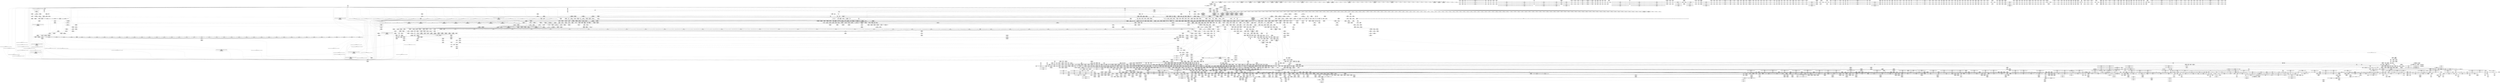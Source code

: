 digraph {
	CE0x45ae880 [shape=record,shape=Mrecord,label="{CE0x45ae880|tomoyo_path2_perm:_tmp50|security/tomoyo/file.c,928|*SummSink*}"]
	CE0x64fb750 [shape=record,shape=Mrecord,label="{CE0x64fb750|tomoyo_path2_perm:_if.end8|*SummSink*}"]
	CE0x78eed00 [shape=record,shape=Mrecord,label="{CE0x78eed00|tomoyo_init_request_info:_mode5|security/tomoyo/util.c,1011|*SummSink*}"]
	CE0x61099d0 [shape=record,shape=Mrecord,label="{CE0x61099d0|i32_39|*Constant*|*SummSink*}"]
	CE0x6073b60 [shape=record,shape=Mrecord,label="{CE0x6073b60|GLOBAL:_tomoyo_domain|*Constant*|*SummSource*}"]
	CE0x7c17b70 [shape=record,shape=Mrecord,label="{CE0x7c17b70|tomoyo_path2_perm:_tmp46|security/tomoyo/file.c,926}"]
	CE0x4730180 [shape=record,shape=Mrecord,label="{CE0x4730180|srcu_read_lock:_entry|*SummSource*}"]
	CE0x7a02db0 [shape=record,shape=Mrecord,label="{CE0x7a02db0|0:_%struct.tomoyo_obj_info*,_24:_%struct.tomoyo_path_info*,_32:_%struct.tomoyo_path_info*,_40:_i8,_72:_i8,_76:_i8,_:_SCMRE_72,73_|*MultipleSource*|security/tomoyo/file.c, 891|security/tomoyo/file.c,891|security/tomoyo/file.c,920|Function::tomoyo_init_request_info&Arg::r::}"]
	CE0x52bba80 [shape=record,shape=Mrecord,label="{CE0x52bba80|tomoyo_get_mode:_mode.0}"]
	CE0x63d6200 [shape=record,shape=Mrecord,label="{CE0x63d6200|_call_void_lockdep_rcu_suspicious(i8*_getelementptr_inbounds_(_25_x_i8_,_25_x_i8_*_.str12,_i32_0,_i32_0),_i32_1205,_i8*_getelementptr_inbounds_(_45_x_i8_,_45_x_i8_*_.str13,_i32_0,_i32_0))_#9,_!dbg_!38917|security/tomoyo/common.h,1205|*SummSink*}"]
	CE0x625bd90 [shape=record,shape=Mrecord,label="{CE0x625bd90|tomoyo_path2_perm:_sw.bb17}"]
	CE0x7b4f600 [shape=record,shape=Mrecord,label="{CE0x7b4f600|104:_%struct.inode*,_:_CRE_196,197_}"]
	CE0x6f1dba0 [shape=record,shape=Mrecord,label="{CE0x6f1dba0|tomoyo_get_mode:_if.end|*SummSink*}"]
	CE0x523de50 [shape=record,shape=Mrecord,label="{CE0x523de50|i32_48|*Constant*}"]
	CE0x6f095b0 [shape=record,shape=Mrecord,label="{CE0x6f095b0|0:_i8*,_8:_i32,_12:_i16,_14:_i8,_15:_i8,_:_SCMRE_12,14_|*MultipleSource*|security/tomoyo/file.c, 889|security/tomoyo/file.c, 890|security/tomoyo/file.c,901}"]
	CE0x44fe310 [shape=record,shape=Mrecord,label="{CE0x44fe310|tomoyo_get_mode:_tmp23|security/tomoyo/util.c,986|*SummSource*}"]
	CE0x539bab0 [shape=record,shape=Mrecord,label="{CE0x539bab0|get_current:_entry|*SummSink*}"]
	CE0x6281e60 [shape=record,shape=Mrecord,label="{CE0x6281e60|__llvm_gcov_indirect_counter_increment:_tmp2}"]
	CE0x63d52e0 [shape=record,shape=Mrecord,label="{CE0x63d52e0|tomoyo_domain:_tmp3}"]
	CE0x63201d0 [shape=record,shape=Mrecord,label="{CE0x63201d0|tomoyo_const_part_length:_if.then27|*SummSink*}"]
	CE0x42e4830 [shape=record,shape=Mrecord,label="{CE0x42e4830|tomoyo_fill_path_info:_call|security/tomoyo/util.c,664|*SummSource*}"]
	CE0x64232a0 [shape=record,shape=Mrecord,label="{CE0x64232a0|tomoyo_const_part_length:_tmp43|security/tomoyo/util.c,644|*SummSource*}"]
	CE0x52c7ae0 [shape=record,shape=Mrecord,label="{CE0x52c7ae0|104:_%struct.inode*,_:_CRE_217,218_}"]
	CE0x446cf10 [shape=record,shape=Mrecord,label="{CE0x446cf10|tomoyo_const_part_length:_tmp2|security/tomoyo/util.c,624|*SummSink*}"]
	CE0x64c4c30 [shape=record,shape=Mrecord,label="{CE0x64c4c30|tomoyo_get_realpath:_bb|*SummSource*}"]
	CE0x5f492a0 [shape=record,shape=Mrecord,label="{CE0x5f492a0|tomoyo_path2_perm:_tmp6|security/tomoyo/file.c,893|*SummSource*}"]
	CE0x6082040 [shape=record,shape=Mrecord,label="{CE0x6082040|tomoyo_path2_perm:_cmp|security/tomoyo/file.c,899|*SummSource*}"]
	CE0x63e3bf0 [shape=record,shape=Mrecord,label="{CE0x63e3bf0|_ret_void}"]
	CE0x53929e0 [shape=record,shape=Mrecord,label="{CE0x53929e0|GLOBAL:_tomoyo_index2category|Global_var:tomoyo_index2category|*SummSink*}"]
	CE0x44925f0 [shape=record,shape=Mrecord,label="{CE0x44925f0|tomoyo_audit_path2_log:_filename2|security/tomoyo/file.c,184|*SummSource*}"]
	CE0x62f0af0 [shape=record,shape=Mrecord,label="{CE0x62f0af0|__llvm_gcov_indirect_counter_increment114:_tmp3|*SummSink*}"]
	CE0x62f8200 [shape=record,shape=Mrecord,label="{CE0x62f8200|104:_%struct.inode*,_:_CRE_206,207_}"]
	CE0x64503f0 [shape=record,shape=Mrecord,label="{CE0x64503f0|tomoyo_add_slash:_tmp3|security/tomoyo/file.c,131|*SummSink*}"]
	CE0x6245f60 [shape=record,shape=Mrecord,label="{CE0x6245f60|GLOBAL:___llvm_gcov_ctr25|Global_var:__llvm_gcov_ctr25|*SummSink*}"]
	CE0x521b940 [shape=record,shape=Mrecord,label="{CE0x521b940|_ret_void,_!dbg_!38913|security/tomoyo/file.c,138|*SummSource*}"]
	CE0x6123270 [shape=record,shape=Mrecord,label="{CE0x6123270|i32_5|*Constant*|*SummSource*}"]
	CE0x5162730 [shape=record,shape=Mrecord,label="{CE0x5162730|tomoyo_const_part_length:_return|*SummSink*}"]
	CE0x790af80 [shape=record,shape=Mrecord,label="{CE0x790af80|rcu_lock_release:_map|Function::rcu_lock_release&Arg::map::}"]
	CE0x53925d0 [shape=record,shape=Mrecord,label="{CE0x53925d0|i64*_getelementptr_inbounds_(_5_x_i64_,_5_x_i64_*___llvm_gcov_ctr28130,_i64_0,_i64_0)|*Constant*}"]
	CE0x446c730 [shape=record,shape=Mrecord,label="{CE0x446c730|i64*_getelementptr_inbounds_(_31_x_i64_,_31_x_i64_*___llvm_gcov_ctr43150,_i64_0,_i64_4)|*Constant*|*SummSource*}"]
	CE0x6236a50 [shape=record,shape=Mrecord,label="{CE0x6236a50|tomoyo_get_realpath:_buf|Function::tomoyo_get_realpath&Arg::buf::|*SummSink*}"]
	CE0x45a8ee0 [shape=record,shape=Mrecord,label="{CE0x45a8ee0|i64*_getelementptr_inbounds_(_30_x_i64_,_30_x_i64_*___llvm_gcov_ctr13,_i64_0,_i64_20)|*Constant*|*SummSink*}"]
	CE0x79c86c0 [shape=record,shape=Mrecord,label="{CE0x79c86c0|104:_%struct.inode*,_:_CRE_174,175_}"]
	CE0x5fdf210 [shape=record,shape=Mrecord,label="{CE0x5fdf210|tomoyo_path2_perm:_param21|security/tomoyo/file.c,923}"]
	CE0x624f350 [shape=record,shape=Mrecord,label="{CE0x624f350|tomoyo_get_realpath:_tmp3|security/tomoyo/file.c,151}"]
	CE0x627b140 [shape=record,shape=Mrecord,label="{CE0x627b140|tomoyo_const_part_length:_if.end18|*SummSink*}"]
	CE0x534a750 [shape=record,shape=Mrecord,label="{CE0x534a750|srcu_read_lock:_tmp3}"]
	CE0x6133450 [shape=record,shape=Mrecord,label="{CE0x6133450|tomoyo_init_request_info:_r|Function::tomoyo_init_request_info&Arg::r::}"]
	CE0x5e7ca60 [shape=record,shape=Mrecord,label="{CE0x5e7ca60|tomoyo_get_mode:_if.then2|*SummSource*}"]
	CE0x626aad0 [shape=record,shape=Mrecord,label="{CE0x626aad0|tomoyo_const_part_length:_conv|security/tomoyo/util.c,626|*SummSource*}"]
	CE0x61238e0 [shape=record,shape=Mrecord,label="{CE0x61238e0|tomoyo_path2_perm:_tmp27|security/tomoyo/file.c,912|*SummSource*}"]
	CE0x527f030 [shape=record,shape=Mrecord,label="{CE0x527f030|rcu_lock_acquire:_tmp4|include/linux/rcupdate.h,418|*SummSource*}"]
	CE0x52fa570 [shape=record,shape=Mrecord,label="{CE0x52fa570|104:_%struct.inode*,_:_CRE_168,169_}"]
	CE0x50ef530 [shape=record,shape=Mrecord,label="{CE0x50ef530|tomoyo_get_mode:_tmp13|security/tomoyo/util.c,982|*SummSink*}"]
	CE0x52fdb80 [shape=record,shape=Mrecord,label="{CE0x52fdb80|i8*_getelementptr_inbounds_(_15_x_i8_,_15_x_i8_*_.str3,_i32_0,_i32_0)|*Constant*|*SummSource*}"]
	CE0x7ab1b00 [shape=record,shape=Mrecord,label="{CE0x7ab1b00|srcu_read_lock:_sp|Function::srcu_read_lock&Arg::sp::}"]
	CE0x53b40b0 [shape=record,shape=Mrecord,label="{CE0x53b40b0|104:_%struct.inode*,_:_CRE_149,150_}"]
	CE0x7b894d0 [shape=record,shape=Mrecord,label="{CE0x7b894d0|tomoyo_read_unlock:_tmp3}"]
	CE0x61a05d0 [shape=record,shape=Mrecord,label="{CE0x61a05d0|tomoyo_get_realpath:_tmp12|security/tomoyo/file.c,156|*SummSink*}"]
	CE0x7981980 [shape=record,shape=Mrecord,label="{CE0x7981980|tomoyo_const_part_length:_tmp1}"]
	CE0x7b98db0 [shape=record,shape=Mrecord,label="{CE0x7b98db0|tomoyo_path2_perm:_idxprom|security/tomoyo/file.c,898|*SummSink*}"]
	CE0x51a33b0 [shape=record,shape=Mrecord,label="{CE0x51a33b0|i64_ptrtoint_(i8*_blockaddress(_rcu_lock_acquire,_%__here)_to_i64)|*Constant*|*SummSource*}"]
	CE0x79d9ac0 [shape=record,shape=Mrecord,label="{CE0x79d9ac0|0:_%struct.tomoyo_obj_info*,_24:_%struct.tomoyo_path_info*,_32:_%struct.tomoyo_path_info*,_40:_i8,_72:_i8,_76:_i8,_:_SCMRE_56,57_}"]
	CE0x5126fd0 [shape=record,shape=Mrecord,label="{CE0x5126fd0|_call_void_kfree(i8*_%tmp55)_#9,_!dbg_!38981|security/tomoyo/file.c,931}"]
	CE0x638e410 [shape=record,shape=Mrecord,label="{CE0x638e410|0:_%struct.tomoyo_obj_info*,_24:_%struct.tomoyo_path_info*,_32:_%struct.tomoyo_path_info*,_40:_i8,_72:_i8,_76:_i8,_:_SCMRE_25,26_}"]
	CE0x7c33e30 [shape=record,shape=Mrecord,label="{CE0x7c33e30|tomoyo_domain:_tmp20|security/tomoyo/common.h,1205}"]
	CE0x4672660 [shape=record,shape=Mrecord,label="{CE0x4672660|i64*_getelementptr_inbounds_(_12_x_i64_,_12_x_i64_*___llvm_gcov_ctr31133,_i64_0,_i64_6)|*Constant*|*SummSink*}"]
	CE0x64f5090 [shape=record,shape=Mrecord,label="{CE0x64f5090|i32_6|*Constant*}"]
	CE0x78f03e0 [shape=record,shape=Mrecord,label="{CE0x78f03e0|tomoyo_const_part_length:_tmp44|security/tomoyo/util.c,645|*SummSource*}"]
	CE0x6071480 [shape=record,shape=Mrecord,label="{CE0x6071480|tomoyo_path2_perm:_tmp54|security/tomoyo/file.c,930}"]
	CE0x5fc08d0 [shape=record,shape=Mrecord,label="{CE0x5fc08d0|GLOBAL:___llvm_gcov_indirect_counter_increment|*Constant*|*SummSource*}"]
	CE0x650af80 [shape=record,shape=Mrecord,label="{CE0x650af80|i32_1205|*Constant*|*SummSource*}"]
	CE0x7a83140 [shape=record,shape=Mrecord,label="{CE0x7a83140|srcu_read_unlock:_tmp1|*SummSource*}"]
	CE0x53a9d70 [shape=record,shape=Mrecord,label="{CE0x53a9d70|GLOBAL:___srcu_read_lock|*Constant*|*SummSource*}"]
	CE0x7980930 [shape=record,shape=Mrecord,label="{CE0x7980930|i64*_getelementptr_inbounds_(_31_x_i64_,_31_x_i64_*___llvm_gcov_ctr43150,_i64_0,_i64_4)|*Constant*}"]
	CE0x63b9bc0 [shape=record,shape=Mrecord,label="{CE0x63b9bc0|i64*_getelementptr_inbounds_(_4_x_i64_,_4_x_i64_*___llvm_gcov_ctr24,_i64_0,_i64_2)|*Constant*|*SummSink*}"]
	CE0x7aaa8c0 [shape=record,shape=Mrecord,label="{CE0x7aaa8c0|104:_%struct.inode*,_:_CRE_288,296_}"]
	CE0x5ff69c0 [shape=record,shape=Mrecord,label="{CE0x5ff69c0|tomoyo_audit_path2_log:_filename1|security/tomoyo/file.c,183}"]
	CE0x527f2b0 [shape=record,shape=Mrecord,label="{CE0x527f2b0|rcu_lock_acquire:_tmp4|include/linux/rcupdate.h,418|*SummSink*}"]
	CE0x619f980 [shape=record,shape=Mrecord,label="{CE0x619f980|tomoyo_get_realpath:_retval.0}"]
	CE0x45d8b10 [shape=record,shape=Mrecord,label="{CE0x45d8b10|tomoyo_const_part_length:_tmp24|security/tomoyo/util.c,640|*SummSink*}"]
	CE0x523b8b0 [shape=record,shape=Mrecord,label="{CE0x523b8b0|128:_i8*,_1208:_%struct.file*,_:_CMRE_48,49_}"]
	CE0x63b92e0 [shape=record,shape=Mrecord,label="{CE0x63b92e0|rcu_lock_release:_entry}"]
	CE0x439c000 [shape=record,shape=Mrecord,label="{CE0x439c000|0:_i8,_array:_GCRE_tomoyo_index2category_constant_39_x_i8_c_00_00_00_00_00_00_00_00_00_00_00_00_00_00_00_00_00_00_00_00_00_00_00_01_01_01_01_01_01_01_01_01_01_01_01_01_01_01_02_,_align_16:_elem_13::|security/tomoyo/util.c,983}"]
	CE0x604df10 [shape=record,shape=Mrecord,label="{CE0x604df10|__llvm_gcov_indirect_counter_increment114:_tmp}"]
	CE0x439bab0 [shape=record,shape=Mrecord,label="{CE0x439bab0|i64*_getelementptr_inbounds_(_5_x_i64_,_5_x_i64_*___llvm_gcov_ctr28130,_i64_0,_i64_4)|*Constant*}"]
	CE0x5f57f80 [shape=record,shape=Mrecord,label="{CE0x5f57f80|tomoyo_fill_path_info:_is_dir|security/tomoyo/util.c,667|*SummSink*}"]
	CE0x4484080 [shape=record,shape=Mrecord,label="{CE0x4484080|i64*_getelementptr_inbounds_(_12_x_i64_,_12_x_i64_*___llvm_gcov_ctr31133,_i64_0,_i64_10)|*Constant*|*SummSource*}"]
	CE0x6123760 [shape=record,shape=Mrecord,label="{CE0x6123760|tomoyo_path2_perm:_tmp27|security/tomoyo/file.c,912}"]
	CE0x7ab1450 [shape=record,shape=Mrecord,label="{CE0x7ab1450|104:_%struct.inode*,_:_CRE_201,202_}"]
	CE0x6052b70 [shape=record,shape=Mrecord,label="{CE0x6052b70|tomoyo_path2_perm:_tmp17|security/tomoyo/file.c,904|*SummSource*}"]
	CE0x6236fd0 [shape=record,shape=Mrecord,label="{CE0x6236fd0|tomoyo_get_realpath:_buf|Function::tomoyo_get_realpath&Arg::buf::|*SummSource*}"]
	CE0x634f3c0 [shape=record,shape=Mrecord,label="{CE0x634f3c0|tomoyo_path2_perm:_and|security/tomoyo/file.c,912}"]
	CE0x6388fc0 [shape=record,shape=Mrecord,label="{CE0x6388fc0|_call_void_mcount()_#3|*SummSource*}"]
	CE0x5502c10 [shape=record,shape=Mrecord,label="{CE0x5502c10|tomoyo_const_part_length:_tmp53|security/tomoyo/util.c,652}"]
	CE0x61f3630 [shape=record,shape=Mrecord,label="{CE0x61f3630|tomoyo_get_mode:_if.then|*SummSource*}"]
	CE0x5f0da40 [shape=record,shape=Mrecord,label="{CE0x5f0da40|tomoyo_path2_perm:_tmp67|security/tomoyo/file.c,936|*SummSource*}"]
	CE0x5079610 [shape=record,shape=Mrecord,label="{CE0x5079610|tomoyo_domain:_tmp3|*SummSink*}"]
	CE0x78dfbb0 [shape=record,shape=Mrecord,label="{CE0x78dfbb0|__llvm_gcov_indirect_counter_increment:_tmp1}"]
	CE0x51d7cb0 [shape=record,shape=Mrecord,label="{CE0x51d7cb0|i64*_getelementptr_inbounds_(_2_x_i64_,_2_x_i64_*___llvm_gcov_ctr21211,_i64_0,_i64_1)|*Constant*|*SummSink*}"]
	CE0x7a15490 [shape=record,shape=Mrecord,label="{CE0x7a15490|104:_%struct.inode*,_:_CRE_220,221_}"]
	CE0x6387340 [shape=record,shape=Mrecord,label="{CE0x6387340|0:_%struct.tomoyo_obj_info*,_24:_%struct.tomoyo_path_info*,_32:_%struct.tomoyo_path_info*,_40:_i8,_72:_i8,_76:_i8,_:_SCMRE_0,8_|*MultipleSource*|security/tomoyo/file.c, 891|security/tomoyo/file.c,891|security/tomoyo/file.c,920|Function::tomoyo_init_request_info&Arg::r::}"]
	CE0x635fc20 [shape=record,shape=Mrecord,label="{CE0x635fc20|tomoyo_get_realpath:_tmp7|security/tomoyo/file.c,152}"]
	CE0x641d690 [shape=record,shape=Mrecord,label="{CE0x641d690|104:_%struct.inode*,_:_CRE_40,48_}"]
	CE0x7b88c20 [shape=record,shape=Mrecord,label="{CE0x7b88c20|tomoyo_audit_path2_log:_tmp3|*SummSink*}"]
	CE0x7977e70 [shape=record,shape=Mrecord,label="{CE0x7977e70|0:_i8,_array:_GCRE_tomoyo_index2category_constant_39_x_i8_c_00_00_00_00_00_00_00_00_00_00_00_00_00_00_00_00_00_00_00_00_00_00_00_01_01_01_01_01_01_01_01_01_01_01_01_01_01_01_02_,_align_16:_elem_8::|security/tomoyo/util.c,983}"]
	CE0x515bb10 [shape=record,shape=Mrecord,label="{CE0x515bb10|tomoyo_path2_perm:_cmp31|security/tomoyo/file.c,933|*SummSource*}"]
	CE0x63c5420 [shape=record,shape=Mrecord,label="{CE0x63c5420|0:_%struct.tomoyo_obj_info*,_24:_%struct.tomoyo_path_info*,_32:_%struct.tomoyo_path_info*,_40:_i8,_72:_i8,_76:_i8,_:_SCMRE_26,27_}"]
	CE0x5f582f0 [shape=record,shape=Mrecord,label="{CE0x5f582f0|tomoyo_fill_path_info:_frombool|security/tomoyo/util.c,667|*SummSource*}"]
	CE0x6f114f0 [shape=record,shape=Mrecord,label="{CE0x6f114f0|rcu_lock_release:_entry|*SummSource*}"]
	CE0x5307200 [shape=record,shape=Mrecord,label="{CE0x5307200|tomoyo_sb_pivotroot:_new_path|Function::tomoyo_sb_pivotroot&Arg::new_path::|*SummSource*}"]
	CE0x6f1cd90 [shape=record,shape=Mrecord,label="{CE0x6f1cd90|tomoyo_fill_path_info:_tmp7|security/tomoyo/util.c,667}"]
	CE0x6245e10 [shape=record,shape=Mrecord,label="{CE0x6245e10|GLOBAL:___llvm_gcov_ctr25|Global_var:__llvm_gcov_ctr25|*SummSource*}"]
	CE0x799f3a0 [shape=record,shape=Mrecord,label="{CE0x799f3a0|tomoyo_fill_path_info:_bb|*SummSource*}"]
	CE0x44fed20 [shape=record,shape=Mrecord,label="{CE0x44fed20|tomoyo_get_mode:_tmp24|security/tomoyo/util.c,986|*SummSink*}"]
	CE0x7aaac50 [shape=record,shape=Mrecord,label="{CE0x7aaac50|104:_%struct.inode*,_:_CRE_305,306_}"]
	CE0x60713a0 [shape=record,shape=Mrecord,label="{CE0x60713a0|tomoyo_path2_perm:_name28|security/tomoyo/file.c,930|*SummSink*}"]
	CE0x64c4280 [shape=record,shape=Mrecord,label="{CE0x64c4280|tomoyo_read_lock:_tmp|*SummSink*}"]
	CE0x7a1aa10 [shape=record,shape=Mrecord,label="{CE0x7a1aa10|tomoyo_path2_perm:_param_type|security/tomoyo/file.c,921|*SummSource*}"]
	CE0x7bbcbd0 [shape=record,shape=Mrecord,label="{CE0x7bbcbd0|tomoyo_add_slash:_tmp|*SummSink*}"]
	CE0x6397000 [shape=record,shape=Mrecord,label="{CE0x6397000|_ret_void}"]
	CE0x52fe850 [shape=record,shape=Mrecord,label="{CE0x52fe850|tomoyo_audit_path2_log:_name|security/tomoyo/file.c,183}"]
	CE0x6292980 [shape=record,shape=Mrecord,label="{CE0x6292980|GLOBAL:_tomoyo_audit_path2_log|*Constant*|*SummSink*}"]
	CE0x52e66f0 [shape=record,shape=Mrecord,label="{CE0x52e66f0|tomoyo_path2_perm:_sw.bb|*SummSink*}"]
	CE0x7948360 [shape=record,shape=Mrecord,label="{CE0x7948360|i64*_getelementptr_inbounds_(_4_x_i64_,_4_x_i64_*___llvm_gcov_ctr24,_i64_0,_i64_2)|*Constant*}"]
	CE0x5311bf0 [shape=record,shape=Mrecord,label="{CE0x5311bf0|_ret_i32_%call,_!dbg_!38905|security/tomoyo/tomoyo.c,441|*SummSource*}"]
	CE0x7943460 [shape=record,shape=Mrecord,label="{CE0x7943460|tomoyo_get_mode:_entry}"]
	CE0x6f24630 [shape=record,shape=Mrecord,label="{CE0x6f24630|tomoyo_get_realpath:_tmp9|security/tomoyo/file.c,155|*SummSource*}"]
	CE0x5269c40 [shape=record,shape=Mrecord,label="{CE0x5269c40|128:_i8*,_1208:_%struct.file*,_:_CMRE_112,120_|*MultipleSource*|security/tomoyo/common.h,1205|security/tomoyo/common.h,1205}"]
	CE0x639e240 [shape=record,shape=Mrecord,label="{CE0x639e240|tomoyo_get_realpath:_path|Function::tomoyo_get_realpath&Arg::path::|*SummSink*}"]
	CE0x456cbb0 [shape=record,shape=Mrecord,label="{CE0x456cbb0|tomoyo_path2_perm:_and|security/tomoyo/file.c,912|*SummSink*}"]
	CE0x60a88c0 [shape=record,shape=Mrecord,label="{CE0x60a88c0|tomoyo_path2_perm:_tmp53|security/tomoyo/file.c,928|*SummSource*}"]
	CE0x5e7c520 [shape=record,shape=Mrecord,label="{CE0x5e7c520|0:_i8*,_array:_GCRE_tomoyo_mac_keywords_external_constant_42_x_i8*_:_elem_16::|security/tomoyo/file.c,181}"]
	CE0x7a14290 [shape=record,shape=Mrecord,label="{CE0x7a14290|0:_%struct.tomoyo_obj_info*,_24:_%struct.tomoyo_path_info*,_32:_%struct.tomoyo_path_info*,_40:_i8,_72:_i8,_76:_i8,_:_SCMRE_77,78_|*MultipleSource*|security/tomoyo/file.c, 891|security/tomoyo/file.c,891|security/tomoyo/file.c,920|Function::tomoyo_init_request_info&Arg::r::}"]
	CE0x7bc4ff0 [shape=record,shape=Mrecord,label="{CE0x7bc4ff0|104:_%struct.inode*,_:_CRE_188,189_}"]
	CE0x61d2d60 [shape=record,shape=Mrecord,label="{CE0x61d2d60|_ret_void,_!dbg_!38929|security/tomoyo/util.c,670}"]
	CE0x7be57b0 [shape=record,shape=Mrecord,label="{CE0x7be57b0|tomoyo_path2_perm:_tmp14|security/tomoyo/file.c,900}"]
	CE0x7a78ab0 [shape=record,shape=Mrecord,label="{CE0x7a78ab0|i8_1|*Constant*}"]
	CE0x7bc5380 [shape=record,shape=Mrecord,label="{CE0x7bc5380|tomoyo_read_lock:_tmp3}"]
	CE0x45a95e0 [shape=record,shape=Mrecord,label="{CE0x45a95e0|tomoyo_path2_perm:_tmp44|security/tomoyo/file.c,920|*SummSink*}"]
	CE0x7a7f2e0 [shape=record,shape=Mrecord,label="{CE0x7a7f2e0|i32_47|*Constant*|*SummSink*}"]
	CE0x5fbead0 [shape=record,shape=Mrecord,label="{CE0x5fbead0|i64*_getelementptr_inbounds_(_5_x_i64_,_5_x_i64_*___llvm_gcov_ctr28130,_i64_0,_i64_4)|*Constant*|*SummSink*}"]
	CE0x6290790 [shape=record,shape=Mrecord,label="{CE0x6290790|tomoyo_fill_path_info:_tmp4|security/tomoyo/util.c,667}"]
	CE0x42e3e60 [shape=record,shape=Mrecord,label="{CE0x42e3e60|tomoyo_const_part_length:_tmp23|security/tomoyo/util.c,634}"]
	CE0x6097ae0 [shape=record,shape=Mrecord,label="{CE0x6097ae0|tomoyo_const_part_length:_if.then|*SummSink*}"]
	CE0x6109100 [shape=record,shape=Mrecord,label="{CE0x6109100|i32_39|*Constant*}"]
	CE0x44c57a0 [shape=record,shape=Mrecord,label="{CE0x44c57a0|i64_8|*Constant*}"]
	CE0x6133690 [shape=record,shape=Mrecord,label="{CE0x6133690|tomoyo_init_request_info:_r|Function::tomoyo_init_request_info&Arg::r::|*SummSink*}"]
	CE0x6426510 [shape=record,shape=Mrecord,label="{CE0x6426510|0:_i8,_array:_GCRE_tomoyo_index2category_constant_39_x_i8_c_00_00_00_00_00_00_00_00_00_00_00_00_00_00_00_00_00_00_00_00_00_00_00_01_01_01_01_01_01_01_01_01_01_01_01_01_01_01_02_,_align_16:_elem_3::|security/tomoyo/util.c,983}"]
	CE0x7966a00 [shape=record,shape=Mrecord,label="{CE0x7966a00|tomoyo_get_mode:_index|Function::tomoyo_get_mode&Arg::index::|*SummSink*}"]
	CE0x53e7370 [shape=record,shape=Mrecord,label="{CE0x53e7370|tomoyo_get_realpath:_name|security/tomoyo/file.c,150|*SummSink*}"]
	CE0x52d66c0 [shape=record,shape=Mrecord,label="{CE0x52d66c0|104:_%struct.inode*,_:_CRE_183,184_}"]
	CE0x51b42f0 [shape=record,shape=Mrecord,label="{CE0x51b42f0|i64**_getelementptr_inbounds_(_3_x_i64*_,_3_x_i64*_*___llvm_gcda_edge_table44,_i64_0,_i64_2)|*Constant*|*SummSink*}"]
	CE0x62d8430 [shape=record,shape=Mrecord,label="{CE0x62d8430|tomoyo_path2_perm:_tmp22|security/tomoyo/file.c,904|*SummSource*}"]
	CE0x635fc90 [shape=record,shape=Mrecord,label="{CE0x635fc90|tomoyo_get_realpath:_tmp7|security/tomoyo/file.c,152|*SummSource*}"]
	CE0x6292dd0 [shape=record,shape=Mrecord,label="{CE0x6292dd0|_ret_i32_%call,_!dbg_!38917|security/tomoyo/file.c,181}"]
	CE0x7a2a980 [shape=record,shape=Mrecord,label="{CE0x7a2a980|GLOBAL:___llvm_gcov_ctr32134|Global_var:__llvm_gcov_ctr32134|*SummSource*}"]
	CE0x64e7520 [shape=record,shape=Mrecord,label="{CE0x64e7520|tomoyo_audit_path2_log:_tmp1|*SummSink*}"]
	CE0x5f8f650 [shape=record,shape=Mrecord,label="{CE0x5f8f650|tomoyo_path2_perm:_tmp57|security/tomoyo/file.c,933}"]
	CE0x63aa930 [shape=record,shape=Mrecord,label="{CE0x63aa930|tomoyo_const_part_length:_tmp2|security/tomoyo/util.c,624|*SummSource*}"]
	CE0x5f9f620 [shape=record,shape=Mrecord,label="{CE0x5f9f620|tomoyo_path2_perm:_tmp2|security/tomoyo/file.c,891}"]
	CE0x64e36a0 [shape=record,shape=Mrecord,label="{CE0x64e36a0|i64*_getelementptr_inbounds_(_2_x_i64_,_2_x_i64_*___llvm_gcov_ctr39,_i64_0,_i64_0)|*Constant*|*SummSource*}"]
	CE0x62cd140 [shape=record,shape=Mrecord,label="{CE0x62cd140|tomoyo_const_part_length:_tmp13|security/tomoyo/util.c,626}"]
	CE0x61093b0 [shape=record,shape=Mrecord,label="{CE0x61093b0|tomoyo_get_mode:_tmp16|security/tomoyo/util.c,983}"]
	CE0x524e5d0 [shape=record,shape=Mrecord,label="{CE0x524e5d0|COLLAPSED:_GCMRE___llvm_gcov_ctr28130_internal_global_5_x_i64_zeroinitializer:_elem_0:default:}"]
	CE0x5fc0b10 [shape=record,shape=Mrecord,label="{CE0x5fc0b10|i64**_getelementptr_inbounds_(_3_x_i64*_,_3_x_i64*_*___llvm_gcda_edge_table14,_i64_0,_i64_1)|*Constant*|*SummSource*}"]
	CE0x5f18fa0 [shape=record,shape=Mrecord,label="{CE0x5f18fa0|VOIDTB_TE:_GCE_Function_Attrs:_noredzone_nounwind_optsize_define_internal_zeroext_i1_tomoyo_check_path2_acl(%struct.tomoyo_request_info*_%r,_%struct.tomoyo_acl_info*_%ptr)_#0_entry:_%tmp_load_i64,_i64*_getelementptr_inbounds_(_7_x_i64_,_7_x_i64_*___llvm_gcov_ctr38,_i64_0,_i64_0)_%tmp1_add_i64_%tmp,_1_store_i64_%tmp1,_i64*_getelementptr_inbounds_(_7_x_i64_,_7_x_i64_*___llvm_gcov_ctr38,_i64_0,_i64_0)_br_label_%bb_bb:_preds_%entry_call_void_mcount()_#3_call_void_llvm.dbg.value(metadata_%struct.tomoyo_request_info*_%r,_i64_0,_metadata_!8419,_metadata_!38901),_!dbg_!39766_call_void_llvm.dbg.value(metadata_%struct.tomoyo_acl_info*_%ptr,_i64_0,_metadata_!8420,_metadata_!38901),_!dbg_!39767_call_void_llvm.dbg.value(metadata_%struct.tomoyo_acl_info*_%ptr,_i64_0,_metadata_!8422,_metadata_!38901),_!dbg_!39768_%tmp2_bitcast_%struct.tomoyo_acl_info*_%ptr_to_i8*,_!dbg_!39769_%add.ptr_getelementptr_i8,_i8*_%tmp2,_i64_0,_!dbg_!39770_%tmp3_bitcast_i8*_%add.ptr_to_%struct.tomoyo_path2_acl*,_!dbg_!39771_call_void_llvm.dbg.value(metadata_%struct.tomoyo_path2_acl*_%tmp3,_i64_0,_metadata_!8421,_metadata_!38901),_!dbg_!39772_%perm_getelementptr_inbounds_%struct.tomoyo_path2_acl,_%struct.tomoyo_path2_acl*_%tmp3,_i32_0,_i32_1,_!dbg_!39773_%tmp4_load_i8,_i8*_%perm,_align_1,_!dbg_!39773_%conv_zext_i8_%tmp4_to_i32,_!dbg_!39774_%param_getelementptr_inbounds_%struct.tomoyo_request_info,_%struct.tomoyo_request_info*_%r,_i32_0,_i32_3,_!dbg_!39775_%path2_bitcast_%union.anon.91*_%param_to_%struct.anon.92*,_!dbg_!39776_%operation_getelementptr_inbounds_%struct.anon.92,_%struct.anon.92*_%path2,_i32_0,_i32_2,_!dbg_!39777_%tmp5_load_i8,_i8*_%operation,_align_1,_!dbg_!39777_%conv1_zext_i8_%tmp5_to_i32,_!dbg_!39778_%shl_shl_i32_1,_%conv1,_!dbg_!39779_%and_and_i32_%conv,_%shl,_!dbg_!39780_%tobool_icmp_ne_i32_%and,_0,_!dbg_!39780_%tmp6_select_i1_%tobool,_i64_1,_i64_2,_!dbg_!39781_%tmp7_getelementptr_inbounds_7_x_i64_,_7_x_i64_*___llvm_gcov_ctr38,_i64_0,_i64_%tmp6,_!dbg_!39781_%tmp8_load_i64,_i64*_%tmp7,_!dbg_!39781_%tmp9_add_i64_%tmp8,_1,_!dbg_!39781_store_i64_%tmp9,_i64*_%tmp7,_!dbg_!39781_br_i1_%tobool,_label_%land.lhs.true,_label_%land.end,_!dbg_!39781_land.lhs.true:_preds_%bb_%param2_getelementptr_inbounds_%struct.tomoyo_request_info,_%struct.tomoyo_request_info*_%r,_i32_0,_i32_3,_!dbg_!39782_%path23_bitcast_%union.anon.91*_%param2_to_%struct.anon.92*,_!dbg_!39783_%filename1_getelementptr_inbounds_%struct.anon.92,_%struct.anon.92*_%path23,_i32_0,_i32_0,_!dbg_!39784_%tmp10_load_%struct.tomoyo_path_info*,_%struct.tomoyo_path_info**_%filename1,_align_8,_!dbg_!39784_%name1_getelementptr_inbounds_%struct.tomoyo_path2_acl,_%struct.tomoyo_path2_acl*_%tmp3,_i32_0,_i32_2,_!dbg_!39785_%call_call_%struct.tomoyo_path_info*_tomoyo_compare_name_union(%struct.tomoyo_path_info*_%tmp10,_%struct.tomoyo_name_union*_%name1)_#9,_!dbg_!39786_%tobool4_icmp_ne_%struct.tomoyo_path_info*_%call,_null,_!dbg_!39786_%tmp11_select_i1_%tobool4,_i64_3,_i64_4,_!dbg_!39787_%tmp12_getelementptr_inbounds_7_x_i64_,_7_x_i64_*___llvm_gcov_ctr38,_i64_0,_i64_%tmp11,_!dbg_!39787_%tmp13_load_i64,_i64*_%tmp12,_!dbg_!39787_%tmp14_add_i64_%tmp13,_1,_!dbg_!39787_store_i64_%tmp14,_i64*_%tmp12,_!dbg_!39787_br_i1_%tobool4,_label_%land.rhs,_label_%land.end,_!dbg_!39787_land.rhs:_preds_%land.lhs.true_%tmp15_load_i64,_i64*_getelementptr_inbounds_(_7_x_i64_,_7_x_i64_*___llvm_gcov_ctr38,_i64_0,_i64_5),_!dbg_!39788_%tmp16_add_i64_%tmp15,_1,_!dbg_!39788_store_i64_%tmp16,_i64*_getelementptr_inbounds_(_7_x_i64_,_7_x_i64_*___llvm_gcov_ctr38,_i64_0,_i64_5),_!dbg_!39788_%param5_getelementptr_inbounds_%struct.tomoyo_request_info,_%struct.tomoyo_request_info*_%r,_i32_0,_i32_3,_!dbg_!39790_%path26_bitcast_%union.anon.91*_%param5_to_%struct.anon.92*,_!dbg_!39791_%filename2_getelementptr_inbounds_%struct.anon.92,_%struct.anon.92*_%path26,_i32_0,_i32_1,_!dbg_!39792_%tmp17_load_%struct.tomoyo_path_info*,_%struct.tomoyo_path_info**_%filename2,_align_8,_!dbg_!39792_%name2_getelementptr_inbounds_%struct.tomoyo_path2_acl,_%struct.tomoyo_path2_acl*_%tmp3,_i32_0,_i32_3,_!dbg_!39793_%call7_call_%struct.tomoyo_path_info*_tomoyo_compare_name_union(%struct.tomoyo_path_info*_%tmp17,_%struct.tomoyo_name_union*_%name2)_#9,_!dbg_!39794_%tobool8_icmp_ne_%struct.tomoyo_path_info*_%call7,_null,_!dbg_!39787_br_label_%land.end_land.end:_preds_%land.rhs,_%land.lhs.true,_%bb_%tmp18_phi_i1_false,_%land.lhs.true_,_false,_%bb_,_%tobool8,_%land.rhs_%tmp19_load_i64,_i64*_getelementptr_inbounds_(_7_x_i64_,_7_x_i64_*___llvm_gcov_ctr38,_i64_0,_i64_6),_!dbg_!39795_%tmp20_add_i64_%tmp19,_1,_!dbg_!39795_store_i64_%tmp20,_i64*_getelementptr_inbounds_(_7_x_i64_,_7_x_i64_*___llvm_gcov_ctr38,_i64_0,_i64_6),_!dbg_!39795_ret_i1_%tmp18,_!dbg_!39795_:_elem_0:default:}"]
	CE0x47302c0 [shape=record,shape=Mrecord,label="{CE0x47302c0|GLOBAL:_tomoyo_ss|Global_var:tomoyo_ss}"]
	CE0x43cf550 [shape=record,shape=Mrecord,label="{CE0x43cf550|srcu_read_unlock:_idx|Function::srcu_read_unlock&Arg::idx::|*SummSource*}"]
	CE0x6f1dae0 [shape=record,shape=Mrecord,label="{CE0x6f1dae0|tomoyo_get_mode:_if.end}"]
	CE0x456ca80 [shape=record,shape=Mrecord,label="{CE0x456ca80|i32_16384|*Constant*}"]
	CE0x7a33850 [shape=record,shape=Mrecord,label="{CE0x7a33850|srcu_read_unlock:_tmp}"]
	CE0x52fa310 [shape=record,shape=Mrecord,label="{CE0x52fa310|104:_%struct.inode*,_:_CRE_166,167_}"]
	CE0x7be5a80 [shape=record,shape=Mrecord,label="{CE0x7be5a80|i32_3|*Constant*|*SummSource*}"]
	CE0x515bf90 [shape=record,shape=Mrecord,label="{CE0x515bf90|i64_26|*Constant*|*SummSink*}"]
	CE0x78eb3e0 [shape=record,shape=Mrecord,label="{CE0x78eb3e0|tomoyo_init_request_info:_profile3|security/tomoyo/util.c,1008}"]
	CE0x5232b10 [shape=record,shape=Mrecord,label="{CE0x5232b10|i64_5|*Constant*|*SummSource*}"]
	CE0x7a6a3d0 [shape=record,shape=Mrecord,label="{CE0x7a6a3d0|i64*_getelementptr_inbounds_(_11_x_i64_,_11_x_i64_*___llvm_gcov_ctr54147,_i64_0,_i64_0)|*Constant*|*SummSource*}"]
	CE0x442a0b0 [shape=record,shape=Mrecord,label="{CE0x442a0b0|rcu_lock_acquire:_bb}"]
	CE0x523b9f0 [shape=record,shape=Mrecord,label="{CE0x523b9f0|128:_i8*,_1208:_%struct.file*,_:_CMRE_49,50_}"]
	CE0x7945a20 [shape=record,shape=Mrecord,label="{CE0x7945a20|tomoyo_path2_perm:_conv|security/tomoyo/file.c,907|*SummSource*}"]
	CE0x45e31f0 [shape=record,shape=Mrecord,label="{CE0x45e31f0|tomoyo_domain:_security|security/tomoyo/common.h,1205}"]
	CE0x54badf0 [shape=record,shape=Mrecord,label="{CE0x54badf0|_ret_void,_!dbg_!38908|include/linux/rcupdate.h,424|*SummSource*}"]
	CE0x614b280 [shape=record,shape=Mrecord,label="{CE0x614b280|0:_i8*,_array:_GCRE_tomoyo_mac_keywords_external_constant_42_x_i8*_:_elem_27::|security/tomoyo/file.c,181}"]
	CE0x504a700 [shape=record,shape=Mrecord,label="{CE0x504a700|tomoyo_get_mode:_tmp26|security/tomoyo/util.c,987}"]
	CE0x60cee30 [shape=record,shape=Mrecord,label="{CE0x60cee30|tomoyo_fill_path_info:_frombool10|security/tomoyo/util.c,668|*SummSource*}"]
	CE0x5f33160 [shape=record,shape=Mrecord,label="{CE0x5f33160|tomoyo_const_part_length:_sw.bb|*SummSource*}"]
	CE0x78c7120 [shape=record,shape=Mrecord,label="{CE0x78c7120|i64*_getelementptr_inbounds_(_2_x_i64_,_2_x_i64_*___llvm_gcov_ctr31,_i64_0,_i64_0)|*Constant*|*SummSink*}"]
	CE0x61f0000 [shape=record,shape=Mrecord,label="{CE0x61f0000|tomoyo_path2_perm:_path22|security/tomoyo/file.c,892|*SummSink*}"]
	CE0x54c9a20 [shape=record,shape=Mrecord,label="{CE0x54c9a20|__llvm_gcov_indirect_counter_increment:_tmp5}"]
	CE0x52fe620 [shape=record,shape=Mrecord,label="{CE0x52fe620|VOIDTB_TE_array:_GCE_.str3_private_unnamed_addr_constant_15_x_i8_c_file_%s_%s_%s_0A_00_,_align_1:_elem_0:default:}"]
	CE0x7ab18d0 [shape=record,shape=Mrecord,label="{CE0x7ab18d0|GLOBAL:_tomoyo_ss|Global_var:tomoyo_ss|*SummSource*}"]
	CE0x64c4bc0 [shape=record,shape=Mrecord,label="{CE0x64c4bc0|tomoyo_get_realpath:_bb}"]
	CE0x7befcd0 [shape=record,shape=Mrecord,label="{CE0x7befcd0|rcu_lock_acquire:_entry|*SummSink*}"]
	CE0x6348f90 [shape=record,shape=Mrecord,label="{CE0x6348f90|tomoyo_path2_perm:_cmp13|security/tomoyo/file.c,912|*SummSource*}"]
	CE0x53d26b0 [shape=record,shape=Mrecord,label="{CE0x53d26b0|104:_%struct.inode*,_:_CRE_8,12_}"]
	CE0x621c4e0 [shape=record,shape=Mrecord,label="{CE0x621c4e0|tomoyo_get_mode:_tmp7|security/tomoyo/util.c,979}"]
	CE0x7c37690 [shape=record,shape=Mrecord,label="{CE0x7c37690|get_current:_tmp}"]
	CE0x6f12100 [shape=record,shape=Mrecord,label="{CE0x6f12100|tomoyo_domain:_land.lhs.true2|*SummSource*}"]
	CE0x7966740 [shape=record,shape=Mrecord,label="{CE0x7966740|tomoyo_init_request_info:_conv|security/tomoyo/util.c,1010}"]
	CE0x515cfd0 [shape=record,shape=Mrecord,label="{CE0x515cfd0|128:_i8*,_1208:_%struct.file*,_:_CMRE_28,29_}"]
	CE0x625bc90 [shape=record,shape=Mrecord,label="{CE0x625bc90|tomoyo_init_request_info:_bb}"]
	CE0x54baac0 [shape=record,shape=Mrecord,label="{CE0x54baac0|_call_void___srcu_read_unlock(%struct.srcu_struct*_%sp,_i32_%idx)_#9,_!dbg_!38906|include/linux/srcu.h,237}"]
	CE0x63d5e30 [shape=record,shape=Mrecord,label="{CE0x63d5e30|_call_void_lockdep_rcu_suspicious(i8*_getelementptr_inbounds_(_25_x_i8_,_25_x_i8_*_.str12,_i32_0,_i32_0),_i32_1205,_i8*_getelementptr_inbounds_(_45_x_i8_,_45_x_i8_*_.str13,_i32_0,_i32_0))_#9,_!dbg_!38917|security/tomoyo/common.h,1205}"]
	CE0x5054670 [shape=record,shape=Mrecord,label="{CE0x5054670|tomoyo_fill_path_info:_frombool10|security/tomoyo/util.c,668}"]
	CE0x61f2ee0 [shape=record,shape=Mrecord,label="{CE0x61f2ee0|tomoyo_get_mode:_tmp2|security/tomoyo/util.c,978|*SummSource*}"]
	CE0x53883c0 [shape=record,shape=Mrecord,label="{CE0x53883c0|tomoyo_domain:_tmp10|security/tomoyo/common.h,1205|*SummSource*}"]
	CE0x4608050 [shape=record,shape=Mrecord,label="{CE0x4608050|i32_4|*Constant*}"]
	CE0x5159bf0 [shape=record,shape=Mrecord,label="{CE0x5159bf0|128:_i8*,_1208:_%struct.file*,_:_CMRE_6,7_}"]
	CE0x53c9160 [shape=record,shape=Mrecord,label="{CE0x53c9160|tomoyo_const_part_length:_tmp29|security/tomoyo/util.c,641}"]
	CE0x521bab0 [shape=record,shape=Mrecord,label="{CE0x521bab0|_call_void_tomoyo_add_slash(%struct.tomoyo_path_info*_%buf2)_#9,_!dbg_!38952|security/tomoyo/file.c,917|*SummSink*}"]
	CE0x521ba40 [shape=record,shape=Mrecord,label="{CE0x521ba40|_call_void_tomoyo_add_slash(%struct.tomoyo_path_info*_%buf2)_#9,_!dbg_!38952|security/tomoyo/file.c,917|*SummSource*}"]
	CE0x4484220 [shape=record,shape=Mrecord,label="{CE0x4484220|tomoyo_get_mode:_tmp25|security/tomoyo/util.c,987|*SummSink*}"]
	CE0x51b3670 [shape=record,shape=Mrecord,label="{CE0x51b3670|tomoyo_const_part_length:_conv14|security/tomoyo/util.c,641|*SummSink*}"]
	CE0x791ad50 [shape=record,shape=Mrecord,label="{CE0x791ad50|tomoyo_init_request_info:_call4|security/tomoyo/util.c,1010}"]
	CE0x5fdeb60 [shape=record,shape=Mrecord,label="{CE0x5fdeb60|tomoyo_path2_perm:_param21|security/tomoyo/file.c,923|*SummSink*}"]
	CE0x52c7bf0 [shape=record,shape=Mrecord,label="{CE0x52c7bf0|GLOBAL:_tomoyo_path2_perm|*Constant*|*SummSource*}"]
	CE0x61c6b80 [shape=record,shape=Mrecord,label="{CE0x61c6b80|__llvm_gcov_indirect_counter_increment114:_entry}"]
	CE0x626ca90 [shape=record,shape=Mrecord,label="{CE0x626ca90|GLOBAL:_tomoyo_supervisor|*Constant*|*SummSink*}"]
	CE0x63d5d20 [shape=record,shape=Mrecord,label="{CE0x63d5d20|i8_1|*Constant*}"]
	CE0x6207420 [shape=record,shape=Mrecord,label="{CE0x6207420|16:_%struct.dentry*,_:_SCMRE_0,1_|*MultipleSource*|Function::tomoyo_sb_pivotroot&Arg::old_path::|Function::tomoyo_path2_perm&Arg::path2::|Function::tomoyo_path2_perm&Arg::path1::|security/tomoyo/file.c, 892|security/tomoyo/file.c,892|security/tomoyo/file.c,892|Function::tomoyo_sb_pivotroot&Arg::new_path::}"]
	CE0x61d3700 [shape=record,shape=Mrecord,label="{CE0x61d3700|tomoyo_audit_path2_log:_bb}"]
	CE0x639de90 [shape=record,shape=Mrecord,label="{CE0x639de90|i64_4|*Constant*}"]
	CE0x5f19010 [shape=record,shape=Mrecord,label="{CE0x5f19010|tomoyo_path2_perm:_tmp|*SummSource*}"]
	CE0x61fbbb0 [shape=record,shape=Mrecord,label="{CE0x61fbbb0|tomoyo_const_part_length:_tmp48|security/tomoyo/util.c,649}"]
	CE0x7a238b0 [shape=record,shape=Mrecord,label="{CE0x7a238b0|104:_%struct.inode*,_:_CRE_96,104_}"]
	CE0x640bf10 [shape=record,shape=Mrecord,label="{CE0x640bf10|i64*_getelementptr_inbounds_(_2_x_i64_,_2_x_i64_*___llvm_gcov_ctr22,_i64_0,_i64_1)|*Constant*}"]
	CE0x7943790 [shape=record,shape=Mrecord,label="{CE0x7943790|tomoyo_get_mode:_ns|Function::tomoyo_get_mode&Arg::ns::|*SummSource*}"]
	CE0x52fec30 [shape=record,shape=Mrecord,label="{CE0x52fec30|tomoyo_audit_path2_log:_tmp8|security/tomoyo/file.c,183}"]
	CE0x6f11670 [shape=record,shape=Mrecord,label="{CE0x6f11670|GLOBAL:_rcu_lock_release|*Constant*|*SummSource*}"]
	CE0x64e1060 [shape=record,shape=Mrecord,label="{CE0x64e1060|tomoyo_const_part_length:_add|security/tomoyo/util.c,634}"]
	CE0x7958260 [shape=record,shape=Mrecord,label="{CE0x7958260|tomoyo_path2_perm:_error.1|*SummSource*}"]
	CE0x795dda0 [shape=record,shape=Mrecord,label="{CE0x795dda0|tomoyo_const_part_length:_tmp7|security/tomoyo/util.c,625}"]
	CE0x6f26010 [shape=record,shape=Mrecord,label="{CE0x6f26010|tomoyo_add_slash:_return|*SummSource*}"]
	CE0x5fdf660 [shape=record,shape=Mrecord,label="{CE0x5fdf660|tomoyo_path2_perm:_path224|security/tomoyo/file.c,924|*SummSink*}"]
	CE0x60718c0 [shape=record,shape=Mrecord,label="{CE0x60718c0|_call_void_kfree(i8*_%tmp54)_#9,_!dbg_!38979|security/tomoyo/file.c,930|*SummSource*}"]
	CE0x4607000 [shape=record,shape=Mrecord,label="{CE0x4607000|tomoyo_const_part_length:_tmp46|security/tomoyo/util.c,646|*SummSink*}"]
	CE0x64068a0 [shape=record,shape=Mrecord,label="{CE0x64068a0|tomoyo_init_request_info:_domain|Function::tomoyo_init_request_info&Arg::domain::}"]
	CE0x5edd270 [shape=record,shape=Mrecord,label="{CE0x5edd270|tomoyo_get_realpath:_entry|*SummSource*}"]
	CE0x63fd8f0 [shape=record,shape=Mrecord,label="{CE0x63fd8f0|tomoyo_init_request_info:_tmp3|security/tomoyo/util.c,1004}"]
	CE0x5f7fa70 [shape=record,shape=Mrecord,label="{CE0x5f7fa70|i64*_getelementptr_inbounds_(_4_x_i64_,_4_x_i64_*___llvm_gcov_ctr24,_i64_0,_i64_3)|*Constant*|*SummSink*}"]
	CE0x79cfbf0 [shape=record,shape=Mrecord,label="{CE0x79cfbf0|tomoyo_domain:_entry}"]
	CE0x6387810 [shape=record,shape=Mrecord,label="{CE0x6387810|0:_%struct.tomoyo_obj_info*,_24:_%struct.tomoyo_path_info*,_32:_%struct.tomoyo_path_info*,_40:_i8,_72:_i8,_76:_i8,_:_SCMRE_24,25_}"]
	CE0x7977280 [shape=record,shape=Mrecord,label="{CE0x7977280|0:_i8,_array:_GCRE_tomoyo_index2category_constant_39_x_i8_c_00_00_00_00_00_00_00_00_00_00_00_00_00_00_00_00_00_00_00_00_00_00_00_01_01_01_01_01_01_01_01_01_01_01_01_01_01_01_02_,_align_16:_elem_22::|security/tomoyo/util.c,983}"]
	CE0x6071180 [shape=record,shape=Mrecord,label="{CE0x6071180|tomoyo_path2_perm:_name28|security/tomoyo/file.c,930|*SummSource*}"]
	CE0x7c2cbf0 [shape=record,shape=Mrecord,label="{CE0x7c2cbf0|tomoyo_read_lock:_call|security/tomoyo/common.h,1097|*SummSource*}"]
	CE0x626d240 [shape=record,shape=Mrecord,label="{CE0x626d240|tomoyo_read_unlock:_bb|*SummSink*}"]
	CE0x7c37d50 [shape=record,shape=Mrecord,label="{CE0x7c37d50|i64*_getelementptr_inbounds_(_4_x_i64_,_4_x_i64_*___llvm_gcov_ctr24,_i64_0,_i64_0)|*Constant*|*SummSource*}"]
	CE0x7bc5250 [shape=record,shape=Mrecord,label="{CE0x7bc5250|104:_%struct.inode*,_:_CRE_190,191_}"]
	CE0x53e76c0 [shape=record,shape=Mrecord,label="{CE0x53e76c0|tomoyo_path2_perm:_lor.lhs.false|*SummSource*}"]
	CE0x4708700 [shape=record,shape=Mrecord,label="{CE0x4708700|i64*_getelementptr_inbounds_(_4_x_i64_,_4_x_i64_*___llvm_gcov_ctr33,_i64_0,_i64_2)|*Constant*|*SummSink*}"]
	CE0x7bb0600 [shape=record,shape=Mrecord,label="{CE0x7bb0600|tomoyo_const_part_length:_cmp21|security/tomoyo/util.c,644}"]
	CE0x5f42540 [shape=record,shape=Mrecord,label="{CE0x5f42540|i32_2|*Constant*}"]
	CE0x7a78070 [shape=record,shape=Mrecord,label="{CE0x7a78070|tomoyo_fill_path_info:_arrayidx|security/tomoyo/util.c,667}"]
	CE0x6146c20 [shape=record,shape=Mrecord,label="{CE0x6146c20|_call_void_mcount()_#3|*SummSink*}"]
	CE0x632cd60 [shape=record,shape=Mrecord,label="{CE0x632cd60|i64_13|*Constant*|*SummSink*}"]
	CE0x4491b80 [shape=record,shape=Mrecord,label="{CE0x4491b80|tomoyo_audit_path2_log:_param5|security/tomoyo/file.c,184}"]
	CE0x641cf70 [shape=record,shape=Mrecord,label="{CE0x641cf70|16:_%struct.dentry*,_:_SCMRE_24,32_|*MultipleSource*|Function::tomoyo_sb_pivotroot&Arg::old_path::|Function::tomoyo_path2_perm&Arg::path2::|Function::tomoyo_path2_perm&Arg::path1::|security/tomoyo/file.c, 892|security/tomoyo/file.c,892|security/tomoyo/file.c,892|Function::tomoyo_sb_pivotroot&Arg::new_path::}"]
	CE0x5f341a0 [shape=record,shape=Mrecord,label="{CE0x5f341a0|tomoyo_audit_path2_log:_arrayidx2|security/tomoyo/file.c,181|*SummSource*}"]
	CE0x6440760 [shape=record,shape=Mrecord,label="{CE0x6440760|tomoyo_path2_perm:_if.then15|*SummSink*}"]
	CE0x7bd7420 [shape=record,shape=Mrecord,label="{CE0x7bd7420|0:_i8*,_array:_GCRE_tomoyo_mac_keywords_external_constant_42_x_i8*_:_elem_39::|security/tomoyo/file.c,181}"]
	CE0x5f9df20 [shape=record,shape=Mrecord,label="{CE0x5f9df20|tomoyo_domain:_tmp18|security/tomoyo/common.h,1205}"]
	CE0x62f80d0 [shape=record,shape=Mrecord,label="{CE0x62f80d0|104:_%struct.inode*,_:_CRE_205,206_}"]
	CE0x515d0c0 [shape=record,shape=Mrecord,label="{CE0x515d0c0|128:_i8*,_1208:_%struct.file*,_:_CMRE_29,30_}"]
	CE0x79fb8e0 [shape=record,shape=Mrecord,label="{CE0x79fb8e0|tomoyo_path2_perm:_arrayidx|security/tomoyo/file.c,898|*SummSource*}"]
	CE0x5281bd0 [shape=record,shape=Mrecord,label="{CE0x5281bd0|i64*_getelementptr_inbounds_(_30_x_i64_,_30_x_i64_*___llvm_gcov_ctr13,_i64_0,_i64_29)|*Constant*|*SummSource*}"]
	CE0x5f7c1b0 [shape=record,shape=Mrecord,label="{CE0x5f7c1b0|_call_void___llvm_gcov_indirect_counter_increment(i32*___llvm_gcov_global_state_pred15,_i64**_getelementptr_inbounds_(_3_x_i64*_,_3_x_i64*_*___llvm_gcda_edge_table14,_i64_0,_i64_1)),_!dbg_!38935|security/tomoyo/file.c,911|*SummSource*}"]
	CE0x43b63d0 [shape=record,shape=Mrecord,label="{CE0x43b63d0|tomoyo_get_mode:_tmp8|security/tomoyo/util.c,979|*SummSource*}"]
	CE0x64dbfc0 [shape=record,shape=Mrecord,label="{CE0x64dbfc0|tomoyo_const_part_length:_tmp35|security/tomoyo/util.c,643|*SummSink*}"]
	CE0x614b600 [shape=record,shape=Mrecord,label="{CE0x614b600|0:_i8*,_array:_GCRE_tomoyo_mac_keywords_external_constant_42_x_i8*_:_elem_29::|security/tomoyo/file.c,181}"]
	CE0x45e2d90 [shape=record,shape=Mrecord,label="{CE0x45e2d90|i32_22|*Constant*}"]
	CE0x6006d30 [shape=record,shape=Mrecord,label="{CE0x6006d30|__llvm_gcov_indirect_counter_increment114:_bb4}"]
	CE0x45a90d0 [shape=record,shape=Mrecord,label="{CE0x45a90d0|tomoyo_path2_perm:_tmp44|security/tomoyo/file.c,920}"]
	CE0x6348ce0 [shape=record,shape=Mrecord,label="{CE0x6348ce0|i32_16384|*Constant*|*SummSink*}"]
	CE0x45d8990 [shape=record,shape=Mrecord,label="{CE0x45d8990|tomoyo_const_part_length:_tmp24|security/tomoyo/util.c,640|*SummSource*}"]
	CE0x5331bc0 [shape=record,shape=Mrecord,label="{CE0x5331bc0|tomoyo_path2_perm:_tmp1|*SummSource*}"]
	CE0x6007800 [shape=record,shape=Mrecord,label="{CE0x6007800|tomoyo_const_part_length:_if.end}"]
	CE0x61fb090 [shape=record,shape=Mrecord,label="{CE0x61fb090|_call_void___llvm_gcov_indirect_counter_increment114(i32*___llvm_gcov_global_state_pred45,_i64**_getelementptr_inbounds_(_3_x_i64*_,_3_x_i64*_*___llvm_gcda_edge_table44,_i64_0,_i64_0)),_!dbg_!38954|security/tomoyo/util.c,649|*SummSink*}"]
	CE0x6081980 [shape=record,shape=Mrecord,label="{CE0x6081980|tomoyo_init_request_info:_index|Function::tomoyo_init_request_info&Arg::index::|*SummSource*}"]
	CE0x6132be0 [shape=record,shape=Mrecord,label="{CE0x6132be0|tomoyo_read_lock:_tmp2|*SummSource*}"]
	CE0x539c170 [shape=record,shape=Mrecord,label="{CE0x539c170|i32_78|*Constant*|*SummSink*}"]
	CE0x52b9a10 [shape=record,shape=Mrecord,label="{CE0x52b9a10|i32_49|*Constant*}"]
	CE0x7bbc180 [shape=record,shape=Mrecord,label="{CE0x7bbc180|GLOBAL:___llvm_gcov_ctr54147|Global_var:__llvm_gcov_ctr54147|*SummSink*}"]
	CE0x7948b70 [shape=record,shape=Mrecord,label="{CE0x7948b70|GLOBAL:___srcu_read_unlock|*Constant*|*SummSource*}"]
	CE0x6097a70 [shape=record,shape=Mrecord,label="{CE0x6097a70|i64*_null|*Constant*}"]
	CE0x64f8cc0 [shape=record,shape=Mrecord,label="{CE0x64f8cc0|tomoyo_read_lock:_bb}"]
	CE0x6207300 [shape=record,shape=Mrecord,label="{CE0x6207300|tomoyo_path2_perm:_tmp2|security/tomoyo/file.c,891|*SummSink*}"]
	CE0x4491770 [shape=record,shape=Mrecord,label="{CE0x4491770|tomoyo_audit_path2_log:_tmp8|security/tomoyo/file.c,183|*SummSource*}"]
	CE0x7955e90 [shape=record,shape=Mrecord,label="{CE0x7955e90|tomoyo_const_part_length:_entry}"]
	CE0x6251d10 [shape=record,shape=Mrecord,label="{CE0x6251d10|tomoyo_path2_perm:_do.cond|*SummSink*}"]
	CE0x44c4f20 [shape=record,shape=Mrecord,label="{CE0x44c4f20|tomoyo_get_mode:_conv10|security/tomoyo/util.c,985|*SummSource*}"]
	CE0x63e3390 [shape=record,shape=Mrecord,label="{CE0x63e3390|_call_void_rcu_lock_release(%struct.lockdep_map*_%dep_map)_#9,_!dbg_!38905|include/linux/srcu.h,236|*SummSink*}"]
	CE0x523bdb0 [shape=record,shape=Mrecord,label="{CE0x523bdb0|128:_i8*,_1208:_%struct.file*,_:_CMRE_52,56_|*MultipleSource*|security/tomoyo/common.h,1205|security/tomoyo/common.h,1205}"]
	CE0x61406e0 [shape=record,shape=Mrecord,label="{CE0x61406e0|rcu_lock_acquire:_tmp}"]
	CE0x641d130 [shape=record,shape=Mrecord,label="{CE0x641d130|16:_%struct.dentry*,_:_SCMRE_32,40_|*MultipleSource*|Function::tomoyo_sb_pivotroot&Arg::old_path::|Function::tomoyo_path2_perm&Arg::path2::|Function::tomoyo_path2_perm&Arg::path1::|security/tomoyo/file.c, 892|security/tomoyo/file.c,892|security/tomoyo/file.c,892|Function::tomoyo_sb_pivotroot&Arg::new_path::}"]
	CE0x44d4990 [shape=record,shape=Mrecord,label="{CE0x44d4990|i64*_getelementptr_inbounds_(_12_x_i64_,_12_x_i64_*___llvm_gcov_ctr31133,_i64_0,_i64_9)|*Constant*|*SummSource*}"]
	CE0x61d2ee0 [shape=record,shape=Mrecord,label="{CE0x61d2ee0|i64*_getelementptr_inbounds_(_6_x_i64_,_6_x_i64_*___llvm_gcov_ctr26,_i64_0,_i64_5)|*Constant*|*SummSink*}"]
	"CONST[source:0(mediator),value:0(static)][purpose:{operation}]"
	CE0x514ca00 [shape=record,shape=Mrecord,label="{CE0x514ca00|i64*_getelementptr_inbounds_(_2_x_i64_,_2_x_i64_*___llvm_gcov_ctr53148,_i64_0,_i64_1)|*Constant*}"]
	CE0x52d6460 [shape=record,shape=Mrecord,label="{CE0x52d6460|104:_%struct.inode*,_:_CRE_181,182_}"]
	CE0x7bce7b0 [shape=record,shape=Mrecord,label="{CE0x7bce7b0|tomoyo_path2_perm:_path224|security/tomoyo/file.c,924}"]
	CE0x7a334d0 [shape=record,shape=Mrecord,label="{CE0x7a334d0|i64*_getelementptr_inbounds_(_2_x_i64_,_2_x_i64_*___llvm_gcov_ctr32,_i64_0,_i64_0)|*Constant*|*SummSink*}"]
	CE0x5283be0 [shape=record,shape=Mrecord,label="{CE0x5283be0|_call_void___llvm_gcov_indirect_counter_increment114(i32*___llvm_gcov_global_state_pred45,_i64**_getelementptr_inbounds_(_3_x_i64*_,_3_x_i64*_*___llvm_gcda_edge_table44,_i64_0,_i64_2)),_!dbg_!38930|security/tomoyo/util.c,640|*SummSource*}"]
	CE0x5104e20 [shape=record,shape=Mrecord,label="{CE0x5104e20|104:_%struct.inode*,_:_CRE_312,313_}"]
	CE0x5e7cd00 [shape=record,shape=Mrecord,label="{CE0x5e7cd00|tomoyo_get_mode:_if.then13}"]
	CE0x604e3e0 [shape=record,shape=Mrecord,label="{CE0x604e3e0|tomoyo_const_part_length:_tmp10|security/tomoyo/util.c,626}"]
	CE0x6440150 [shape=record,shape=Mrecord,label="{CE0x6440150|0:_i8*,_array:_GCRE_tomoyo_mac_keywords_external_constant_42_x_i8*_:_elem_10::|security/tomoyo/file.c,181}"]
	CE0x60a91d0 [shape=record,shape=Mrecord,label="{CE0x60a91d0|tomoyo_path2_perm:_error.0|*SummSink*}"]
	CE0x79aae40 [shape=record,shape=Mrecord,label="{CE0x79aae40|tomoyo_init_request_info:_profile2|security/tomoyo/util.c,1007|*SummSource*}"]
	CE0x64faea0 [shape=record,shape=Mrecord,label="{CE0x64faea0|40:_%struct.tomoyo_policy_namespace*,_48:_i8,_:_GCRE_tomoyo_kernel_domain_external_global_%struct.tomoyo_domain_info_51,53_|*MultipleSource*|security/tomoyo/util.c,1005|security/tomoyo/util.c,1007|Function::tomoyo_init_request_info&Arg::domain::}"]
	CE0x5f8cb60 [shape=record,shape=Mrecord,label="{CE0x5f8cb60|i64_3|*Constant*|*SummSource*}"]
	CE0x5e46040 [shape=record,shape=Mrecord,label="{CE0x5e46040|GLOBAL:_tomoyo_get_realpath|*Constant*|*SummSink*}"]
	CE0x795a290 [shape=record,shape=Mrecord,label="{CE0x795a290|tomoyo_get_realpath:_tmp|*SummSource*}"]
	CE0x54dee10 [shape=record,shape=Mrecord,label="{CE0x54dee10|i64*_getelementptr_inbounds_(_31_x_i64_,_31_x_i64_*___llvm_gcov_ctr43150,_i64_0,_i64_29)|*Constant*|*SummSource*}"]
	CE0x523dd50 [shape=record,shape=Mrecord,label="{CE0x523dd50|i32_49|*Constant*|*SummSink*}"]
	CE0x5247ff0 [shape=record,shape=Mrecord,label="{CE0x5247ff0|i32_55|*Constant*|*SummSink*}"]
	CE0x6397160 [shape=record,shape=Mrecord,label="{CE0x6397160|_ret_void|*SummSource*}"]
	CE0x6406290 [shape=record,shape=Mrecord,label="{CE0x6406290|i64_0|*Constant*}"]
	CE0x44595b0 [shape=record,shape=Mrecord,label="{CE0x44595b0|tomoyo_get_mode:_tmp|*SummSink*}"]
	CE0x53fbfd0 [shape=record,shape=Mrecord,label="{CE0x53fbfd0|tomoyo_get_realpath:_tmp5|security/tomoyo/file.c,151}"]
	CE0x64b4fb0 [shape=record,shape=Mrecord,label="{CE0x64b4fb0|_call_void_mcount()_#3}"]
	CE0x6097410 [shape=record,shape=Mrecord,label="{CE0x6097410|tomoyo_const_part_length:_incdec.ptr|security/tomoyo/util.c,626|*SummSink*}"]
	CE0x5fd5ca0 [shape=record,shape=Mrecord,label="{CE0x5fd5ca0|tomoyo_path2_perm:_tmp29|security/tomoyo/file.c,912|*SummSource*}"]
	CE0x5f8cf50 [shape=record,shape=Mrecord,label="{CE0x5f8cf50|srcu_read_lock:_tmp1}"]
	CE0x64e7ea0 [shape=record,shape=Mrecord,label="{CE0x64e7ea0|tomoyo_add_slash:_tobool|security/tomoyo/file.c,131}"]
	CE0x7945c00 [shape=record,shape=Mrecord,label="{CE0x7945c00|tomoyo_path2_perm:_conv|security/tomoyo/file.c,907|*SummSink*}"]
	CE0x7999630 [shape=record,shape=Mrecord,label="{CE0x7999630|_call_void_tomoyo_fill_path_info(%struct.tomoyo_path_info*_%buf)_#9,_!dbg_!38913|security/tomoyo/file.c,152}"]
	CE0x529ccc0 [shape=record,shape=Mrecord,label="{CE0x529ccc0|tomoyo_path2_perm:_operation|Function::tomoyo_path2_perm&Arg::operation::|*SummSink*}"]
	CE0x5f7ff20 [shape=record,shape=Mrecord,label="{CE0x5f7ff20|tomoyo_const_part_length:_if.then5|*SummSink*}"]
	CE0x45c1ac0 [shape=record,shape=Mrecord,label="{CE0x45c1ac0|tomoyo_get_mode:_tmp28|security/tomoyo/util.c,988|*SummSource*}"]
	CE0x624f1a0 [shape=record,shape=Mrecord,label="{CE0x624f1a0|__llvm_gcov_indirect_counter_increment:_tmp|*SummSink*}"]
	CE0x6f26610 [shape=record,shape=Mrecord,label="{CE0x6f26610|GLOBAL:___llvm_gcov_ctr26|Global_var:__llvm_gcov_ctr26|*SummSource*}"]
	CE0x50ca880 [shape=record,shape=Mrecord,label="{CE0x50ca880|i64*_getelementptr_inbounds_(_6_x_i64_,_6_x_i64_*___llvm_gcov_ctr25,_i64_0,_i64_4)|*Constant*|*SummSink*}"]
	CE0x51f8130 [shape=record,shape=Mrecord,label="{CE0x51f8130|tomoyo_path2_perm:_tmp64|security/tomoyo/file.c,935}"]
	CE0x62f7fe0 [shape=record,shape=Mrecord,label="{CE0x62f7fe0|104:_%struct.inode*,_:_CRE_204,205_}"]
	CE0x521dd90 [shape=record,shape=Mrecord,label="{CE0x521dd90|tomoyo_path2_perm:_path2|Function::tomoyo_path2_perm&Arg::path2::}"]
	CE0x79fb390 [shape=record,shape=Mrecord,label="{CE0x79fb390|tomoyo_init_request_info:_tobool|security/tomoyo/util.c,1004|*SummSource*}"]
	CE0x7aaad80 [shape=record,shape=Mrecord,label="{CE0x7aaad80|104:_%struct.inode*,_:_CRE_306,307_}"]
	CE0x608ace0 [shape=record,shape=Mrecord,label="{CE0x608ace0|srcu_read_lock:_call|include/linux/srcu.h,220|*SummSink*}"]
	CE0x62b33f0 [shape=record,shape=Mrecord,label="{CE0x62b33f0|__llvm_gcov_indirect_counter_increment:_bb4|*SummSource*}"]
	CE0x63202e0 [shape=record,shape=Mrecord,label="{CE0x63202e0|tomoyo_const_part_length:_if.end28}"]
	CE0x45c7500 [shape=record,shape=Mrecord,label="{CE0x45c7500|i32_0|*Constant*}"]
	CE0x64f8f10 [shape=record,shape=Mrecord,label="{CE0x64f8f10|tomoyo_path2_perm:_if.end8|*SummSource*}"]
	CE0x7922ea0 [shape=record,shape=Mrecord,label="{CE0x7922ea0|0:_%struct.tomoyo_obj_info*,_24:_%struct.tomoyo_path_info*,_32:_%struct.tomoyo_path_info*,_40:_i8,_72:_i8,_76:_i8,_:_SCMRE_49,50_}"]
	CE0x5f7abb0 [shape=record,shape=Mrecord,label="{CE0x5f7abb0|tomoyo_path2_perm:_path11|security/tomoyo/file.c,892|*SummSink*}"]
	CE0x7bd6ee0 [shape=record,shape=Mrecord,label="{CE0x7bd6ee0|0:_i8*,_array:_GCRE_tomoyo_mac_keywords_external_constant_42_x_i8*_:_elem_36::|security/tomoyo/file.c,181}"]
	CE0x524db80 [shape=record,shape=Mrecord,label="{CE0x524db80|_call_void_rcu_lock_acquire(%struct.lockdep_map*_%dep_map)_#9,_!dbg_!38906|include/linux/srcu.h,222|*SummSource*}"]
	CE0x64f5c70 [shape=record,shape=Mrecord,label="{CE0x64f5c70|tomoyo_fill_path_info:_land.end|*SummSink*}"]
	CE0x5162640 [shape=record,shape=Mrecord,label="{CE0x5162640|tomoyo_const_part_length:_return|*SummSource*}"]
	CE0x7a792f0 [shape=record,shape=Mrecord,label="{CE0x7a792f0|i64*_getelementptr_inbounds_(_30_x_i64_,_30_x_i64_*___llvm_gcov_ctr13,_i64_0,_i64_21)|*Constant*|*SummSink*}"]
	CE0x613f620 [shape=record,shape=Mrecord,label="{CE0x613f620|tomoyo_const_part_length:_tmp20|security/tomoyo/util.c,628|*SummSink*}"]
	CE0x6406610 [shape=record,shape=Mrecord,label="{CE0x6406610|%struct.tomoyo_domain_info*_null|*Constant*|*SummSource*}"]
	CE0x61230b0 [shape=record,shape=Mrecord,label="{CE0x61230b0|i32_5|*Constant*}"]
	CE0x45aeb60 [shape=record,shape=Mrecord,label="{CE0x45aeb60|tomoyo_path2_perm:_tmp51|security/tomoyo/file.c,928|*SummSource*}"]
	CE0x62c7e60 [shape=record,shape=Mrecord,label="{CE0x62c7e60|tomoyo_path2_perm:_conv30|security/tomoyo/file.c,933}"]
	CE0x53c9a40 [shape=record,shape=Mrecord,label="{CE0x53c9a40|i64_17|*Constant*}"]
	CE0x535af60 [shape=record,shape=Mrecord,label="{CE0x535af60|tomoyo_sb_pivotroot:_tmp1}"]
	CE0x79810e0 [shape=record,shape=Mrecord,label="{CE0x79810e0|tomoyo_const_part_length:_tmp9|security/tomoyo/util.c,626}"]
	CE0x5fec4c0 [shape=record,shape=Mrecord,label="{CE0x5fec4c0|_call_void_mcount()_#3|*SummSink*}"]
	CE0x515d480 [shape=record,shape=Mrecord,label="{CE0x515d480|128:_i8*,_1208:_%struct.file*,_:_CMRE_32,33_}"]
	CE0x62516e0 [shape=record,shape=Mrecord,label="{CE0x62516e0|i64_2|*Constant*}"]
	CE0x43d04c0 [shape=record,shape=Mrecord,label="{CE0x43d04c0|tomoyo_audit_path2_log:_tmp|*SummSink*}"]
	CE0x5ff2b20 [shape=record,shape=Mrecord,label="{CE0x5ff2b20|i64_1|*Constant*}"]
	CE0x4483b40 [shape=record,shape=Mrecord,label="{CE0x4483b40|tomoyo_get_mode:_tmp25|security/tomoyo/util.c,987}"]
	CE0x458e330 [shape=record,shape=Mrecord,label="{CE0x458e330|0:_i8,_array:_GCRE_tomoyo_index2category_constant_39_x_i8_c_00_00_00_00_00_00_00_00_00_00_00_00_00_00_00_00_00_00_00_00_00_00_00_01_01_01_01_01_01_01_01_01_01_01_01_01_01_01_02_,_align_16:_elem_20::|security/tomoyo/util.c,983}"]
	CE0x4491ed0 [shape=record,shape=Mrecord,label="{CE0x4491ed0|tomoyo_audit_path2_log:_call|security/tomoyo/file.c,181|*SummSource*}"]
	CE0x62c6360 [shape=record,shape=Mrecord,label="{CE0x62c6360|srcu_read_lock:_tmp|*SummSource*}"]
	CE0x613f4b0 [shape=record,shape=Mrecord,label="{CE0x613f4b0|i64*_getelementptr_inbounds_(_31_x_i64_,_31_x_i64_*___llvm_gcov_ctr43150,_i64_0,_i64_9)|*Constant*|*SummSource*}"]
	CE0x5fb8b30 [shape=record,shape=Mrecord,label="{CE0x5fb8b30|tomoyo_const_part_length:_sw.bb|*SummSink*}"]
	CE0x6073d40 [shape=record,shape=Mrecord,label="{CE0x6073d40|tomoyo_path2_perm:_bb}"]
	CE0x61efa10 [shape=record,shape=Mrecord,label="{CE0x61efa10|i8_0|*Constant*|*SummSource*}"]
	CE0x62c9a10 [shape=record,shape=Mrecord,label="{CE0x62c9a10|i8*_getelementptr_inbounds_(_25_x_i8_,_25_x_i8_*_.str12,_i32_0,_i32_0)|*Constant*|*SummSink*}"]
	CE0x514d430 [shape=record,shape=Mrecord,label="{CE0x514d430|get_current:_tmp4|./arch/x86/include/asm/current.h,14|*SummSink*}"]
	CE0x640c640 [shape=record,shape=Mrecord,label="{CE0x640c640|104:_%struct.inode*,_:_CRE_154,155_}"]
	CE0x4492860 [shape=record,shape=Mrecord,label="{CE0x4492860|tomoyo_audit_path2_log:_tmp9|security/tomoyo/file.c,184}"]
	CE0x5392110 [shape=record,shape=Mrecord,label="{CE0x5392110|tomoyo_domain:_tmp22|security/tomoyo/common.h,1205}"]
	CE0x5fbed00 [shape=record,shape=Mrecord,label="{CE0x5fbed00|tomoyo_fill_path_info:_tmp8|security/tomoyo/util.c,667}"]
	CE0x625b640 [shape=record,shape=Mrecord,label="{CE0x625b640|tomoyo_init_request_info:_domain1|security/tomoyo/util.c,1006}"]
	CE0x508dae0 [shape=record,shape=Mrecord,label="{CE0x508dae0|tomoyo_get_mode:_tmp27|security/tomoyo/util.c,988|*SummSink*}"]
	CE0x51b25e0 [shape=record,shape=Mrecord,label="{CE0x51b25e0|tomoyo_fill_path_info:_tmp11|security/tomoyo/util.c,667|*SummSink*}"]
	CE0x50546e0 [shape=record,shape=Mrecord,label="{CE0x50546e0|tomoyo_fill_path_info:_is_dir|security/tomoyo/util.c,667}"]
	CE0x7aa0890 [shape=record,shape=Mrecord,label="{CE0x7aa0890|tomoyo_path2_perm:_tmp10|security/tomoyo/file.c,898|*SummSource*}"]
	CE0x78eb320 [shape=record,shape=Mrecord,label="{CE0x78eb320|tomoyo_init_request_info:_profile3|security/tomoyo/util.c,1008|*SummSink*}"]
	CE0x7a02b60 [shape=record,shape=Mrecord,label="{CE0x7a02b60|0:_%struct.tomoyo_obj_info*,_24:_%struct.tomoyo_path_info*,_32:_%struct.tomoyo_path_info*,_40:_i8,_72:_i8,_76:_i8,_:_SCMRE_64,72_|*MultipleSource*|security/tomoyo/file.c, 891|security/tomoyo/file.c,891|security/tomoyo/file.c,920|Function::tomoyo_init_request_info&Arg::r::}"]
	CE0x6f26730 [shape=record,shape=Mrecord,label="{CE0x6f26730|tomoyo_audit_path2_log:_param|security/tomoyo/file.c,182|*SummSink*}"]
	CE0x44d75e0 [shape=record,shape=Mrecord,label="{CE0x44d75e0|tomoyo_audit_path2_log:_call|security/tomoyo/file.c,181}"]
	CE0x51f7b70 [shape=record,shape=Mrecord,label="{CE0x51f7b70|tomoyo_path2_perm:_tmp63|security/tomoyo/file.c,935|*SummSource*}"]
	CE0x6071d40 [shape=record,shape=Mrecord,label="{CE0x6071d40|_call_void_kfree(i8*_%tmp54)_#9,_!dbg_!38979|security/tomoyo/file.c,930|*SummSink*}"]
	CE0x6132b70 [shape=record,shape=Mrecord,label="{CE0x6132b70|tomoyo_read_lock:_tmp2}"]
	CE0x456c6c0 [shape=record,shape=Mrecord,label="{CE0x456c6c0|tomoyo_path2_perm:_tmp33|security/tomoyo/file.c,912}"]
	CE0x6290ca0 [shape=record,shape=Mrecord,label="{CE0x6290ca0|tomoyo_const_part_length:_while.body|*SummSource*}"]
	CE0x7943540 [shape=record,shape=Mrecord,label="{CE0x7943540|tomoyo_get_mode:_profile|Function::tomoyo_get_mode&Arg::profile::|*SummSink*}"]
	CE0x5503960 [shape=record,shape=Mrecord,label="{CE0x5503960|rcu_lock_release:___here}"]
	CE0x5372020 [shape=record,shape=Mrecord,label="{CE0x5372020|i64*_getelementptr_inbounds_(_31_x_i64_,_31_x_i64_*___llvm_gcov_ctr43150,_i64_0,_i64_21)|*Constant*}"]
	CE0x42e44b0 [shape=record,shape=Mrecord,label="{CE0x42e44b0|tomoyo_fill_path_info:_name1|security/tomoyo/util.c,663}"]
	CE0x63a99b0 [shape=record,shape=Mrecord,label="{CE0x63a99b0|i32_50|*Constant*|*SummSource*}"]
	CE0x621c2b0 [shape=record,shape=Mrecord,label="{CE0x621c2b0|tomoyo_get_mode:_tmp6|security/tomoyo/util.c,978|*SummSink*}"]
	CE0x5259f20 [shape=record,shape=Mrecord,label="{CE0x5259f20|i64**_getelementptr_inbounds_(_3_x_i64*_,_3_x_i64*_*___llvm_gcda_edge_table14,_i64_0,_i64_2)|*Constant*}"]
	CE0x4733d50 [shape=record,shape=Mrecord,label="{CE0x4733d50|tomoyo_sb_pivotroot:_tmp3}"]
	CE0x6081910 [shape=record,shape=Mrecord,label="{CE0x6081910|tomoyo_init_request_info:_index|Function::tomoyo_init_request_info&Arg::index::|*SummSink*}"]
	CE0x5f90f60 [shape=record,shape=Mrecord,label="{CE0x5f90f60|rcu_lock_acquire:_tmp|*SummSource*}"]
	CE0x504af90 [shape=record,shape=Mrecord,label="{CE0x504af90|tomoyo_get_mode:_and|security/tomoyo/util.c,987|*SummSink*}"]
	CE0x4607810 [shape=record,shape=Mrecord,label="{CE0x4607810|tomoyo_const_part_length:_tmp47|security/tomoyo/util.c,646|*SummSource*}"]
	CE0x54bac80 [shape=record,shape=Mrecord,label="{CE0x54bac80|_ret_void,_!dbg_!38908|include/linux/rcupdate.h,424}"]
	CE0x62ce080 [shape=record,shape=Mrecord,label="{CE0x62ce080|__llvm_gcov_indirect_counter_increment114:_tmp3|*SummSource*}"]
	CE0x5387e90 [shape=record,shape=Mrecord,label="{CE0x5387e90|0:_i8*,_array:_GCRE_tomoyo_mac_keywords_external_constant_42_x_i8*_:_elem_13::|security/tomoyo/file.c,181}"]
	CE0x51e19b0 [shape=record,shape=Mrecord,label="{CE0x51e19b0|tomoyo_path2_perm:_mode|security/tomoyo/file.c,933|*SummSink*}"]
	CE0x54d6e30 [shape=record,shape=Mrecord,label="{CE0x54d6e30|tomoyo_const_part_length:_tmp49|security/tomoyo/util.c,649|*SummSink*}"]
	CE0x7a77e60 [shape=record,shape=Mrecord,label="{CE0x7a77e60|rcu_lock_acquire:_tmp2|*SummSource*}"]
	CE0x52fa020 [shape=record,shape=Mrecord,label="{CE0x52fa020|tomoyo_sb_pivotroot:_entry|*SummSink*}"]
	CE0x5f7f8e0 [shape=record,shape=Mrecord,label="{CE0x5f7f8e0|i64*_getelementptr_inbounds_(_4_x_i64_,_4_x_i64_*___llvm_gcov_ctr24,_i64_0,_i64_3)|*Constant*|*SummSource*}"]
	CE0x6052ed0 [shape=record,shape=Mrecord,label="{CE0x6052ed0|tomoyo_path2_perm:_tmp18|security/tomoyo/file.c,904}"]
	CE0x78ebd20 [shape=record,shape=Mrecord,label="{CE0x78ebd20|i32_3|*Constant*}"]
	CE0x607aa60 [shape=record,shape=Mrecord,label="{CE0x607aa60|tomoyo_path2_perm:_tmp11|security/tomoyo/file.c,898|*SummSource*}"]
	CE0x5294080 [shape=record,shape=Mrecord,label="{CE0x5294080|_ret_i32_%retval.0,_!dbg_!38992|security/tomoyo/file.c,936|*SummSink*}"]
	CE0x44c58b0 [shape=record,shape=Mrecord,label="{CE0x44c58b0|i64_8|*Constant*|*SummSource*}"]
	CE0x45e2bb0 [shape=record,shape=Mrecord,label="{CE0x45e2bb0|tomoyo_domain:_tmp21|security/tomoyo/common.h,1205|*SummSink*}"]
	CE0x45d8090 [shape=record,shape=Mrecord,label="{CE0x45d8090|tomoyo_const_part_length:_tmp12|security/tomoyo/util.c,626|*SummSink*}"]
	CE0x51b2e20 [shape=record,shape=Mrecord,label="{CE0x51b2e20|tomoyo_fill_path_info:_tmp12|security/tomoyo/util.c,667|*SummSink*}"]
	CE0x524e560 [shape=record,shape=Mrecord,label="{CE0x524e560|tomoyo_fill_path_info:_tmp}"]
	CE0x63a7cf0 [shape=record,shape=Mrecord,label="{CE0x63a7cf0|tomoyo_domain:_tmp15|security/tomoyo/common.h,1205}"]
	CE0x52bbaf0 [shape=record,shape=Mrecord,label="{CE0x52bbaf0|tomoyo_get_mode:_config7|security/tomoyo/util.c,983}"]
	CE0x6349240 [shape=record,shape=Mrecord,label="{CE0x6349240|i64_15|*Constant*}"]
	CE0x63eb950 [shape=record,shape=Mrecord,label="{CE0x63eb950|tomoyo_const_part_length:_tmp27|security/tomoyo/util.c,641|*SummSink*}"]
	CE0x641d5e0 [shape=record,shape=Mrecord,label="{CE0x641d5e0|104:_%struct.inode*,_:_CRE_24,40_}"]
	CE0x5159f70 [shape=record,shape=Mrecord,label="{CE0x5159f70|128:_i8*,_1208:_%struct.file*,_:_CMRE_16,20_|*MultipleSource*|security/tomoyo/common.h,1205|security/tomoyo/common.h,1205}"]
	CE0x5281860 [shape=record,shape=Mrecord,label="{CE0x5281860|i64*_getelementptr_inbounds_(_30_x_i64_,_30_x_i64_*___llvm_gcov_ctr13,_i64_0,_i64_29)|*Constant*|*SummSink*}"]
	CE0x64fb6e0 [shape=record,shape=Mrecord,label="{CE0x64fb6e0|40:_%struct.tomoyo_policy_namespace*,_48:_i8,_:_GCRE_tomoyo_kernel_domain_external_global_%struct.tomoyo_domain_info_58,59_}"]
	CE0x5311380 [shape=record,shape=Mrecord,label="{CE0x5311380|tomoyo_path2_perm:_r|security/tomoyo/file.c, 891}"]
	CE0x4458d90 [shape=record,shape=Mrecord,label="{CE0x4458d90|tomoyo_get_mode:_tmp2|security/tomoyo/util.c,978|*SummSink*}"]
	CE0x627a530 [shape=record,shape=Mrecord,label="{CE0x627a530|tomoyo_const_part_length:_tmp15|security/tomoyo/util.c,627}"]
	CE0x43b5da0 [shape=record,shape=Mrecord,label="{CE0x43b5da0|0:_i8*,_array:_GCRE_tomoyo_mac_keywords_external_constant_42_x_i8*_:_elem_17::|security/tomoyo/file.c,181}"]
	CE0x4429d80 [shape=record,shape=Mrecord,label="{CE0x4429d80|_call_void_lock_acquire(%struct.lockdep_map*_%map,_i32_0,_i32_0,_i32_2,_i32_0,_%struct.lockdep_map*_null,_i64_ptrtoint_(i8*_blockaddress(_rcu_lock_acquire,_%__here)_to_i64))_#9,_!dbg_!38907|include/linux/rcupdate.h,418|*SummSource*}"]
	CE0x7a78be0 [shape=record,shape=Mrecord,label="{CE0x7a78be0|i8_1|*Constant*|*SummSource*}"]
	CE0x78c65a0 [shape=record,shape=Mrecord,label="{CE0x78c65a0|i64*_getelementptr_inbounds_(_6_x_i64_,_6_x_i64_*___llvm_gcov_ctr26,_i64_0,_i64_3)|*Constant*}"]
	CE0x6207490 [shape=record,shape=Mrecord,label="{CE0x6207490|tomoyo_path2_perm:_tmp3|security/tomoyo/file.c,892}"]
	CE0x464abf0 [shape=record,shape=Mrecord,label="{CE0x464abf0|tomoyo_fill_path_info:_tmp4|security/tomoyo/util.c,667|*SummSource*}"]
	CE0x534a7c0 [shape=record,shape=Mrecord,label="{CE0x534a7c0|srcu_read_lock:_tmp3|*SummSource*}"]
	CE0x534ad70 [shape=record,shape=Mrecord,label="{CE0x534ad70|tomoyo_add_slash:_tmp10|security/tomoyo/file.c,136|*SummSource*}"]
	CE0x539c9e0 [shape=record,shape=Mrecord,label="{CE0x539c9e0|tomoyo_domain:_tmp21|security/tomoyo/common.h,1205}"]
	CE0x441e1c0 [shape=record,shape=Mrecord,label="{CE0x441e1c0|tomoyo_const_part_length:_tmp46|security/tomoyo/util.c,646}"]
	CE0x635f480 [shape=record,shape=Mrecord,label="{CE0x635f480|tomoyo_get_realpath:_tmp6|security/tomoyo/file.c,151|*SummSink*}"]
	CE0x524e640 [shape=record,shape=Mrecord,label="{CE0x524e640|tomoyo_fill_path_info:_tmp|*SummSource*}"]
	CE0x64b4b00 [shape=record,shape=Mrecord,label="{CE0x64b4b00|tomoyo_add_slash:_if.end}"]
	CE0x6425760 [shape=record,shape=Mrecord,label="{CE0x6425760|0:_i8,_array:_GCRE_tomoyo_index2category_constant_39_x_i8_c_00_00_00_00_00_00_00_00_00_00_00_00_00_00_00_00_00_00_00_00_00_00_00_01_01_01_01_01_01_01_01_01_01_01_01_01_01_01_02_,_align_16:_elem_31::|security/tomoyo/util.c,983}"]
	CE0x4568410 [shape=record,shape=Mrecord,label="{CE0x4568410|tomoyo_fill_path_info:_tmp3|security/tomoyo/util.c,667}"]
	CE0x645c940 [shape=record,shape=Mrecord,label="{CE0x645c940|tomoyo_fill_path_info:_tobool|security/tomoyo/util.c,667}"]
	CE0x515a960 [shape=record,shape=Mrecord,label="{CE0x515a960|128:_i8*,_1208:_%struct.file*,_:_CMRE_24,25_}"]
	CE0x7875690 [shape=record,shape=Mrecord,label="{CE0x7875690|tomoyo_add_slash:_bb|*SummSource*}"]
	CE0x44d4090 [shape=record,shape=Mrecord,label="{CE0x44d4090|tomoyo_get_mode:_tmp21|security/tomoyo/util.c,985|*SummSource*}"]
	CE0x7955ff0 [shape=record,shape=Mrecord,label="{CE0x7955ff0|tomoyo_const_part_length:_entry|*SummSource*}"]
	CE0x7a9fc10 [shape=record,shape=Mrecord,label="{CE0x7a9fc10|tomoyo_init_request_info:_tmp8|security/tomoyo/util.c,1005|*SummSource*}"]
	CE0x6467bd0 [shape=record,shape=Mrecord,label="{CE0x6467bd0|_call_void_srcu_read_unlock(%struct.srcu_struct*_tomoyo_ss,_i32_%idx)_#9,_!dbg_!38903|security/tomoyo/common.h,1109|*SummSource*}"]
	CE0x79f7950 [shape=record,shape=Mrecord,label="{CE0x79f7950|tomoyo_const_part_length:_tobool|security/tomoyo/util.c,624|*SummSource*}"]
	CE0x631e260 [shape=record,shape=Mrecord,label="{CE0x631e260|tomoyo_const_part_length:_conv|security/tomoyo/util.c,626}"]
	CE0x64237e0 [shape=record,shape=Mrecord,label="{CE0x64237e0|tomoyo_const_part_length:_tmp44|security/tomoyo/util.c,645}"]
	CE0x61a0890 [shape=record,shape=Mrecord,label="{CE0x61a0890|tomoyo_path2_perm:_buf1|security/tomoyo/file.c, 889|*SummSink*}"]
	CE0x6f24cf0 [shape=record,shape=Mrecord,label="{CE0x6f24cf0|tomoyo_get_realpath:_tmp10|security/tomoyo/file.c,155|*SummSource*}"]
	CE0x64f5d30 [shape=record,shape=Mrecord,label="{CE0x64f5d30|i64*_getelementptr_inbounds_(_5_x_i64_,_5_x_i64_*___llvm_gcov_ctr28130,_i64_0,_i64_0)|*Constant*|*SummSink*}"]
	CE0x614af00 [shape=record,shape=Mrecord,label="{CE0x614af00|0:_i8*,_array:_GCRE_tomoyo_mac_keywords_external_constant_42_x_i8*_:_elem_25::|security/tomoyo/file.c,181}"]
	CE0x44d45f0 [shape=record,shape=Mrecord,label="{CE0x44d45f0|i64*_getelementptr_inbounds_(_12_x_i64_,_12_x_i64_*___llvm_gcov_ctr31133,_i64_0,_i64_9)|*Constant*}"]
	CE0x6036d70 [shape=record,shape=Mrecord,label="{CE0x6036d70|tomoyo_path2_perm:_name29|security/tomoyo/file.c,931}"]
	CE0x64e2660 [shape=record,shape=Mrecord,label="{CE0x64e2660|tomoyo_audit_path2_log:_bb|*SummSink*}"]
	CE0x458e760 [shape=record,shape=Mrecord,label="{CE0x458e760|_ret_void,_!dbg_!38908|include/linux/rcupdate.h,419}"]
	CE0x7b4f980 [shape=record,shape=Mrecord,label="{CE0x7b4f980|tomoyo_init_request_info:_domain.addr.0|*SummSource*}"]
	CE0x525a150 [shape=record,shape=Mrecord,label="{CE0x525a150|i64**_getelementptr_inbounds_(_3_x_i64*_,_3_x_i64*_*___llvm_gcda_edge_table14,_i64_0,_i64_2)|*Constant*|*SummSource*}"]
	CE0x6f1dcd0 [shape=record,shape=Mrecord,label="{CE0x6f1dcd0|tomoyo_domain:_tmp|*SummSink*}"]
	CE0x4567b10 [shape=record,shape=Mrecord,label="{CE0x4567b10|_call_void_mcount()_#3|*SummSink*}"]
	CE0x5fcefd0 [shape=record,shape=Mrecord,label="{CE0x5fcefd0|tomoyo_init_request_info:_bb|*SummSource*}"]
	CE0x5fdedd0 [shape=record,shape=Mrecord,label="{CE0x5fdedd0|tomoyo_path2_perm:_operation20|security/tomoyo/file.c,922|*SummSink*}"]
	CE0x635f240 [shape=record,shape=Mrecord,label="{CE0x635f240|tomoyo_get_realpath:_tmp6|security/tomoyo/file.c,151}"]
	CE0x7999740 [shape=record,shape=Mrecord,label="{CE0x7999740|tomoyo_get_realpath:_tmp8|security/tomoyo/file.c,152}"]
	CE0x7c04dd0 [shape=record,shape=Mrecord,label="{CE0x7c04dd0|rcu_lock_release:_tmp4|include/linux/rcupdate.h,423|*SummSink*}"]
	CE0x5283220 [shape=record,shape=Mrecord,label="{CE0x5283220|_call_void_mcount()_#3}"]
	CE0x514d040 [shape=record,shape=Mrecord,label="{CE0x514d040|_call_void_mcount()_#3|*SummSource*}"]
	CE0x63fdcd0 [shape=record,shape=Mrecord,label="{CE0x63fdcd0|104:_%struct.inode*,_:_CRE_157,158_}"]
	CE0x7bb0030 [shape=record,shape=Mrecord,label="{CE0x7bb0030|tomoyo_const_part_length:_conv20|security/tomoyo/util.c,644|*SummSource*}"]
	CE0x6236ee0 [shape=record,shape=Mrecord,label="{CE0x6236ee0|tomoyo_get_realpath:_buf|Function::tomoyo_get_realpath&Arg::buf::}"]
	CE0x650ab70 [shape=record,shape=Mrecord,label="{CE0x650ab70|tomoyo_get_mode:_idxprom|security/tomoyo/util.c,981}"]
	CE0x7b88f10 [shape=record,shape=Mrecord,label="{CE0x7b88f10|tomoyo_add_slash:_tmp7|security/tomoyo/file.c,132}"]
	CE0x458e5e0 [shape=record,shape=Mrecord,label="{CE0x458e5e0|0:_i8,_array:_GCRE_tomoyo_index2category_constant_39_x_i8_c_00_00_00_00_00_00_00_00_00_00_00_00_00_00_00_00_00_00_00_00_00_00_00_01_01_01_01_01_01_01_01_01_01_01_01_01_01_01_02_,_align_16:_elem_21::|security/tomoyo/util.c,983}"]
	CE0x521de70 [shape=record,shape=Mrecord,label="{CE0x521de70|tomoyo_path2_perm:_path2|Function::tomoyo_path2_perm&Arg::path2::|*SummSink*}"]
	CE0x4458760 [shape=record,shape=Mrecord,label="{CE0x4458760|tomoyo_get_mode:_tmp15|security/tomoyo/util.c,983|*SummSource*}"]
	CE0x651fb80 [shape=record,shape=Mrecord,label="{CE0x651fb80|tomoyo_init_request_info:_tmp11|security/tomoyo/util.c,1007|*SummSource*}"]
	CE0x63b3e00 [shape=record,shape=Mrecord,label="{CE0x63b3e00|__llvm_gcov_indirect_counter_increment114:_entry|*SummSink*}"]
	CE0x61f3780 [shape=record,shape=Mrecord,label="{CE0x61f3780|tomoyo_get_mode:_if.then|*SummSink*}"]
	CE0x799ec80 [shape=record,shape=Mrecord,label="{CE0x799ec80|i32_1|*Constant*}"]
	CE0x527eed0 [shape=record,shape=Mrecord,label="{CE0x527eed0|_call_void_mcount()_#3}"]
	CE0x4573360 [shape=record,shape=Mrecord,label="{CE0x4573360|tomoyo_path2_perm:_tmp38|security/tomoyo/file.c,913|*SummSink*}"]
	CE0x51a3120 [shape=record,shape=Mrecord,label="{CE0x51a3120|%struct.lockdep_map*_null|*Constant*|*SummSink*}"]
	CE0x43f7880 [shape=record,shape=Mrecord,label="{CE0x43f7880|tomoyo_read_unlock:_entry|*SummSink*}"]
	CE0x42e4c90 [shape=record,shape=Mrecord,label="{CE0x42e4c90|i64*_getelementptr_inbounds_(_12_x_i64_,_12_x_i64_*___llvm_gcov_ctr31133,_i64_0,_i64_6)|*Constant*}"]
	CE0x7bc4c60 [shape=record,shape=Mrecord,label="{CE0x7bc4c60|104:_%struct.inode*,_:_CRE_185,186_}"]
	CE0x5283e90 [shape=record,shape=Mrecord,label="{CE0x5283e90|_call_void___llvm_gcov_indirect_counter_increment114(i32*___llvm_gcov_global_state_pred45,_i64**_getelementptr_inbounds_(_3_x_i64*_,_3_x_i64*_*___llvm_gcda_edge_table44,_i64_0,_i64_2)),_!dbg_!38930|security/tomoyo/util.c,640|*SummSink*}"]
	CE0x508d220 [shape=record,shape=Mrecord,label="{CE0x508d220|tomoyo_get_mode:_retval.0}"]
	CE0x43b6910 [shape=record,shape=Mrecord,label="{CE0x43b6910|tomoyo_read_unlock:_tmp3|*SummSink*}"]
	CE0x43f7bd0 [shape=record,shape=Mrecord,label="{CE0x43f7bd0|tomoyo_read_unlock:_idx|Function::tomoyo_read_unlock&Arg::idx::|*SummSource*}"]
	CE0x5f415b0 [shape=record,shape=Mrecord,label="{CE0x5f415b0|rcu_lock_release:_tmp1|*SummSource*}"]
	CE0x472ff70 [shape=record,shape=Mrecord,label="{CE0x472ff70|tomoyo_path2_perm:_tmp12|security/tomoyo/file.c,898|*SummSource*}"]
	CE0x43b5f60 [shape=record,shape=Mrecord,label="{CE0x43b5f60|0:_i8*,_array:_GCRE_tomoyo_mac_keywords_external_constant_42_x_i8*_:_elem_18::|security/tomoyo/file.c,181}"]
	CE0x7ab16b0 [shape=record,shape=Mrecord,label="{CE0x7ab16b0|104:_%struct.inode*,_:_CRE_203,204_}"]
	CE0x5222d10 [shape=record,shape=Mrecord,label="{CE0x5222d10|_call_void_tomoyo_add_slash(%struct.tomoyo_path_info*_%buf1)_#9,_!dbg_!38951|security/tomoyo/file.c,916|*SummSource*}"]
	CE0x534b050 [shape=record,shape=Mrecord,label="{CE0x534b050|tomoyo_add_slash:_name|security/tomoyo/file.c,136}"]
	CE0x6338b70 [shape=record,shape=Mrecord,label="{CE0x6338b70|tomoyo_path2_perm:_tmp32|security/tomoyo/file.c,912|*SummSource*}"]
	CE0x42e4670 [shape=record,shape=Mrecord,label="{CE0x42e4670|tomoyo_fill_path_info:_call|security/tomoyo/util.c,664}"]
	CE0x5125290 [shape=record,shape=Mrecord,label="{CE0x5125290|tomoyo_const_part_length:_conv2|security/tomoyo/util.c,627|*SummSink*}"]
	CE0x42db010 [shape=record,shape=Mrecord,label="{CE0x42db010|tomoyo_sb_pivotroot:_old_path|Function::tomoyo_sb_pivotroot&Arg::old_path::|*SummSink*}"]
	CE0x631ff70 [shape=record,shape=Mrecord,label="{CE0x631ff70|__llvm_gcov_indirect_counter_increment114:_tmp6|*SummSource*}"]
	CE0x524dd90 [shape=record,shape=Mrecord,label="{CE0x524dd90|rcu_lock_acquire:_tmp3|*SummSource*}"]
	CE0x507a310 [shape=record,shape=Mrecord,label="{CE0x507a310|tomoyo_domain:_tmp16|security/tomoyo/common.h,1205|*SummSource*}"]
	CE0x63d56f0 [shape=record,shape=Mrecord,label="{CE0x63d56f0|VOIDTB_TE:_CE_0,2048_|*MultipleSource*|security/tomoyo/util.c,1010|Function::tomoyo_get_mode&Arg::ns::}"]
	CE0x7949000 [shape=record,shape=Mrecord,label="{CE0x7949000|get_current:_bb|*SummSource*}"]
	CE0x53c8fc0 [shape=record,shape=Mrecord,label="{CE0x53c8fc0|i64_19|*Constant*|*SummSource*}"]
	CE0x54d7e40 [shape=record,shape=Mrecord,label="{CE0x54d7e40|i64*_getelementptr_inbounds_(_31_x_i64_,_31_x_i64_*___llvm_gcov_ctr43150,_i64_0,_i64_29)|*Constant*}"]
	CE0x50ef980 [shape=record,shape=Mrecord,label="{CE0x50ef980|tomoyo_fill_path_info:_conv|security/tomoyo/util.c,664|*SummSink*}"]
	CE0x6349620 [shape=record,shape=Mrecord,label="{CE0x6349620|tomoyo_path2_perm:_tmp34|security/tomoyo/file.c,912|*SummSource*}"]
	CE0x78e1d40 [shape=record,shape=Mrecord,label="{CE0x78e1d40|i32_8|*Constant*}"]
	CE0x79584f0 [shape=record,shape=Mrecord,label="{CE0x79584f0|i64*_getelementptr_inbounds_(_30_x_i64_,_30_x_i64_*___llvm_gcov_ctr13,_i64_0,_i64_28)|*Constant*|*SummSink*}"]
	CE0x6f24e70 [shape=record,shape=Mrecord,label="{CE0x6f24e70|tomoyo_get_realpath:_tmp10|security/tomoyo/file.c,155|*SummSink*}"]
	CE0x53c92d0 [shape=record,shape=Mrecord,label="{CE0x53c92d0|__llvm_gcov_indirect_counter_increment114:_exit}"]
	CE0x7a786c0 [shape=record,shape=Mrecord,label="{CE0x7a786c0|tomoyo_fill_path_info:_tmp9|security/tomoyo/util.c,667}"]
	CE0x529cda0 [shape=record,shape=Mrecord,label="{CE0x529cda0|tomoyo_sb_pivotroot:_new_path|Function::tomoyo_sb_pivotroot&Arg::new_path::}"]
	CE0x608ac40 [shape=record,shape=Mrecord,label="{CE0x608ac40|srcu_read_lock:_call|include/linux/srcu.h,220|*SummSource*}"]
	CE0x5f8f330 [shape=record,shape=Mrecord,label="{CE0x5f8f330|tomoyo_path2_perm:_tmp61|security/tomoyo/file.c,934}"]
	CE0x43cf810 [shape=record,shape=Mrecord,label="{CE0x43cf810|tomoyo_domain:_do.end}"]
	CE0x7a15e70 [shape=record,shape=Mrecord,label="{CE0x7a15e70|tomoyo_path2_perm:_if.then7|*SummSink*}"]
	CE0x64406f0 [shape=record,shape=Mrecord,label="{CE0x64406f0|tomoyo_path2_perm:_if.then15|*SummSource*}"]
	CE0x46cc340 [shape=record,shape=Mrecord,label="{CE0x46cc340|i64*_getelementptr_inbounds_(_2_x_i64_,_2_x_i64_*___llvm_gcov_ctr31,_i64_0,_i64_1)|*Constant*|*SummSink*}"]
	CE0x5391f30 [shape=record,shape=Mrecord,label="{CE0x5391f30|128:_i8*,_1208:_%struct.file*,_:_CMRE_168,176_|*MultipleSource*|security/tomoyo/common.h,1205|security/tomoyo/common.h,1205}"]
	CE0x6348ee0 [shape=record,shape=Mrecord,label="{CE0x6348ee0|tomoyo_path2_perm:_cmp13|security/tomoyo/file.c,912|*SummSink*}"]
	CE0x62e6e80 [shape=record,shape=Mrecord,label="{CE0x62e6e80|tomoyo_fill_path_info:_const_len|security/tomoyo/util.c,666}"]
	CE0x60b8f30 [shape=record,shape=Mrecord,label="{CE0x60b8f30|i64*_getelementptr_inbounds_(_11_x_i64_,_11_x_i64_*___llvm_gcov_ctr54147,_i64_0,_i64_1)|*Constant*}"]
	CE0x795d640 [shape=record,shape=Mrecord,label="{CE0x795d640|tomoyo_const_part_length:_tmp21|security/tomoyo/util.c,631}"]
	CE0x61fad80 [shape=record,shape=Mrecord,label="{CE0x61fad80|_call_void___llvm_gcov_indirect_counter_increment114(i32*___llvm_gcov_global_state_pred45,_i64**_getelementptr_inbounds_(_3_x_i64*_,_3_x_i64*_*___llvm_gcda_edge_table44,_i64_0,_i64_0)),_!dbg_!38954|security/tomoyo/util.c,649|*SummSource*}"]
	CE0x7aa0450 [shape=record,shape=Mrecord,label="{CE0x7aa0450|i64_2|*Constant*|*SummSource*}"]
	CE0x7a035d0 [shape=record,shape=Mrecord,label="{CE0x7a035d0|0:_%struct.tomoyo_obj_info*,_24:_%struct.tomoyo_path_info*,_32:_%struct.tomoyo_path_info*,_40:_i8,_72:_i8,_76:_i8,_:_SCMRE_74,75_|*MultipleSource*|security/tomoyo/file.c, 891|security/tomoyo/file.c,891|security/tomoyo/file.c,920|Function::tomoyo_init_request_info&Arg::r::}"]
	CE0x63c5730 [shape=record,shape=Mrecord,label="{CE0x63c5730|0:_%struct.tomoyo_obj_info*,_24:_%struct.tomoyo_path_info*,_32:_%struct.tomoyo_path_info*,_40:_i8,_72:_i8,_76:_i8,_:_SCMRE_28,29_}"]
	CE0x62d8580 [shape=record,shape=Mrecord,label="{CE0x62d8580|tomoyo_path2_perm:_tmp22|security/tomoyo/file.c,904|*SummSink*}"]
	CE0x64f8880 [shape=record,shape=Mrecord,label="{CE0x64f8880|tomoyo_init_request_info:_conv6|security/tomoyo/util.c,1011|*SummSource*}"]
	CE0x53e8a80 [shape=record,shape=Mrecord,label="{CE0x53e8a80|tomoyo_const_part_length:_tmp40|security/tomoyo/util.c,644|*SummSink*}"]
	CE0x601feb0 [shape=record,shape=Mrecord,label="{CE0x601feb0|i32_2|*Constant*|*SummSource*}"]
	CE0x6423450 [shape=record,shape=Mrecord,label="{CE0x6423450|tomoyo_const_part_length:_tmp43|security/tomoyo/util.c,644|*SummSink*}"]
	CE0x5e773c0 [shape=record,shape=Mrecord,label="{CE0x5e773c0|tomoyo_audit_path2_log:_tmp|*SummSource*}"]
	CE0x5425dc0 [shape=record,shape=Mrecord,label="{CE0x5425dc0|0:_%struct.tomoyo_obj_info*,_24:_%struct.tomoyo_path_info*,_32:_%struct.tomoyo_path_info*,_40:_i8,_72:_i8,_76:_i8,_:_SCMRE_51,52_}"]
	CE0x79dfa20 [shape=record,shape=Mrecord,label="{CE0x79dfa20|0:_%struct.tomoyo_obj_info*,_24:_%struct.tomoyo_path_info*,_32:_%struct.tomoyo_path_info*,_40:_i8,_72:_i8,_76:_i8,_:_SCMRE_59,60_}"]
	CE0x640bd80 [shape=record,shape=Mrecord,label="{CE0x640bd80|16:_%struct.dentry*,_:_SCMRE_1,5_|*MultipleSource*|Function::tomoyo_sb_pivotroot&Arg::old_path::|Function::tomoyo_path2_perm&Arg::path2::|Function::tomoyo_path2_perm&Arg::path1::|security/tomoyo/file.c, 892|security/tomoyo/file.c,892|security/tomoyo/file.c,892|Function::tomoyo_sb_pivotroot&Arg::new_path::}"]
	CE0x5248170 [shape=record,shape=Mrecord,label="{CE0x5248170|tomoyo_const_part_length:_cmp15|security/tomoyo/util.c,641}"]
	CE0x51b28f0 [shape=record,shape=Mrecord,label="{CE0x51b28f0|tomoyo_fill_path_info:_const_len6|security/tomoyo/util.c,668|*SummSink*}"]
	CE0x45c7430 [shape=record,shape=Mrecord,label="{CE0x45c7430|tomoyo_get_mode:_tmp4|security/tomoyo/util.c,978|*SummSink*}"]
	CE0x5055110 [shape=record,shape=Mrecord,label="{CE0x5055110|tomoyo_get_mode:_bb|*SummSource*}"]
	CE0x799e860 [shape=record,shape=Mrecord,label="{CE0x799e860|tomoyo_fill_path_info:_conv4|security/tomoyo/util.c,667|*SummSource*}"]
	CE0x7957cf0 [shape=record,shape=Mrecord,label="{CE0x7957cf0|tomoyo_path2_perm:_error.1}"]
	CE0x63e3ce0 [shape=record,shape=Mrecord,label="{CE0x63e3ce0|_ret_void|*SummSource*}"]
	CE0x625eb30 [shape=record,shape=Mrecord,label="{CE0x625eb30|tomoyo_path2_perm:_tmp9|security/tomoyo/file.c,898}"]
	CE0x7a338e0 [shape=record,shape=Mrecord,label="{CE0x7a338e0|tomoyo_domain:_tobool1|security/tomoyo/common.h,1205|*SummSource*}"]
	CE0x78f1220 [shape=record,shape=Mrecord,label="{CE0x78f1220|tomoyo_const_part_length:_tmp38|security/tomoyo/util.c,644}"]
	CE0x607a1d0 [shape=record,shape=Mrecord,label="{CE0x607a1d0|tomoyo_path2_perm:_name|security/tomoyo/file.c,901|*SummSink*}"]
	CE0x46cb380 [shape=record,shape=Mrecord,label="{CE0x46cb380|tomoyo_get_mode:_tmp11|security/tomoyo/util.c,982|*SummSink*}"]
	CE0x53e6bf0 [shape=record,shape=Mrecord,label="{CE0x53e6bf0|_call_void_mcount()_#3|*SummSource*}"]
	CE0x647b1a0 [shape=record,shape=Mrecord,label="{CE0x647b1a0|tomoyo_get_realpath:_tmp|*SummSink*}"]
	CE0x60d0d70 [shape=record,shape=Mrecord,label="{CE0x60d0d70|tomoyo_fill_path_info:_ptr|Function::tomoyo_fill_path_info&Arg::ptr::}"]
	CE0x791af10 [shape=record,shape=Mrecord,label="{CE0x791af10|tomoyo_init_request_info:_call4|security/tomoyo/util.c,1010|*SummSource*}"]
	CE0x5f94fc0 [shape=record,shape=Mrecord,label="{CE0x5f94fc0|tomoyo_const_part_length:_tmp30|security/tomoyo/util.c,641|*SummSource*}"]
	CE0x7b6fa40 [shape=record,shape=Mrecord,label="{CE0x7b6fa40|tomoyo_path2_perm:_tmp26|*LoadInst*|security/tomoyo/file.c,911|*SummSink*}"]
	CE0x62d8320 [shape=record,shape=Mrecord,label="{CE0x62d8320|tomoyo_path2_perm:_tmp22|security/tomoyo/file.c,904}"]
	CE0x790aa30 [shape=record,shape=Mrecord,label="{CE0x790aa30|%struct.task_struct*_(%struct.task_struct**)*_asm_movq_%gs:$_1:P_,$0_,_r,im,_dirflag_,_fpsr_,_flags_|*SummSource*}"]
	CE0x60e9560 [shape=record,shape=Mrecord,label="{CE0x60e9560|i64_7|*Constant*|*SummSink*}"]
	CE0x798c2e0 [shape=record,shape=Mrecord,label="{CE0x798c2e0|i8*_null|*Constant*}"]
	CE0x61d70d0 [shape=record,shape=Mrecord,label="{CE0x61d70d0|tomoyo_path2_perm:_tmp52|security/tomoyo/file.c,928}"]
	CE0x5fbe520 [shape=record,shape=Mrecord,label="{CE0x5fbe520|tomoyo_get_mode:_tmp8|security/tomoyo/util.c,979}"]
	CE0x54d7730 [shape=record,shape=Mrecord,label="{CE0x54d7730|tomoyo_const_part_length:_tmp49|security/tomoyo/util.c,649|*SummSource*}"]
	CE0x7a695b0 [shape=record,shape=Mrecord,label="{CE0x7a695b0|i8*_getelementptr_inbounds_(_45_x_i8_,_45_x_i8_*_.str13,_i32_0,_i32_0)|*Constant*|*SummSource*}"]
	CE0x53067e0 [shape=record,shape=Mrecord,label="{CE0x53067e0|get_current:_entry}"]
	CE0x527fa80 [shape=record,shape=Mrecord,label="{CE0x527fa80|tomoyo_const_part_length:_if.then17|*SummSource*}"]
	CE0x63ed8d0 [shape=record,shape=Mrecord,label="{CE0x63ed8d0|tomoyo_get_realpath:_if.end|*SummSource*}"]
	CE0x6073110 [shape=record,shape=Mrecord,label="{CE0x6073110|tomoyo_init_request_info:_tmp4|security/tomoyo/util.c,1004|*SummSource*}"]
	CE0x446c7e0 [shape=record,shape=Mrecord,label="{CE0x446c7e0|i64*_getelementptr_inbounds_(_31_x_i64_,_31_x_i64_*___llvm_gcov_ctr43150,_i64_0,_i64_4)|*Constant*|*SummSink*}"]
	CE0x5fd5df0 [shape=record,shape=Mrecord,label="{CE0x5fd5df0|tomoyo_path2_perm:_tmp29|security/tomoyo/file.c,912|*SummSink*}"]
	CE0x537e970 [shape=record,shape=Mrecord,label="{CE0x537e970|tomoyo_add_slash:_is_dir|security/tomoyo/file.c,131}"]
	CE0x60972c0 [shape=record,shape=Mrecord,label="{CE0x60972c0|tomoyo_const_part_length:_incdec.ptr|security/tomoyo/util.c,626|*SummSource*}"]
	CE0x62f0a30 [shape=record,shape=Mrecord,label="{CE0x62f0a30|__llvm_gcov_indirect_counter_increment114:_tmp3}"]
	CE0x5372650 [shape=record,shape=Mrecord,label="{CE0x5372650|i64*_getelementptr_inbounds_(_31_x_i64_,_31_x_i64_*___llvm_gcov_ctr43150,_i64_0,_i64_21)|*Constant*|*SummSource*}"]
	CE0x601fbf0 [shape=record,shape=Mrecord,label="{CE0x601fbf0|i32_2|*Constant*}"]
	CE0x62d8080 [shape=record,shape=Mrecord,label="{CE0x62d8080|tomoyo_path2_perm:_tmp21|security/tomoyo/file.c,904|*SummSink*}"]
	CE0x6387de0 [shape=record,shape=Mrecord,label="{CE0x6387de0|0:_%struct.tomoyo_obj_info*,_24:_%struct.tomoyo_path_info*,_32:_%struct.tomoyo_path_info*,_40:_i8,_72:_i8,_76:_i8,_:_SCMRE_8,16_|*MultipleSource*|security/tomoyo/file.c, 891|security/tomoyo/file.c,891|security/tomoyo/file.c,920|Function::tomoyo_init_request_info&Arg::r::}"]
	CE0x63b99e0 [shape=record,shape=Mrecord,label="{CE0x63b99e0|tomoyo_fill_path_info:_frombool|security/tomoyo/util.c,667}"]
	CE0x60368f0 [shape=record,shape=Mrecord,label="{CE0x60368f0|COLLAPSED:_GCMRE_.str2_private_unnamed_addr_constant_2_x_i8_c_/_00_,_align_1:_elem_0:default:}"]
	CE0x79afe00 [shape=record,shape=Mrecord,label="{CE0x79afe00|tomoyo_const_part_length:_add29|security/tomoyo/util.c,646}"]
	CE0x5248b00 [shape=record,shape=Mrecord,label="{CE0x5248b00|tomoyo_const_part_length:_if.end6|*SummSink*}"]
	CE0x64db7f0 [shape=record,shape=Mrecord,label="{CE0x64db7f0|tomoyo_const_part_length:_tmp34|security/tomoyo/util.c,642|*SummSource*}"]
	CE0x517bdf0 [shape=record,shape=Mrecord,label="{CE0x517bdf0|0:_i8,_array:_GCRE_tomoyo_index2category_constant_39_x_i8_c_00_00_00_00_00_00_00_00_00_00_00_00_00_00_00_00_00_00_00_00_00_00_00_01_01_01_01_01_01_01_01_01_01_01_01_01_01_01_02_,_align_16:_elem_27::|security/tomoyo/util.c,983}"]
	CE0x6081f40 [shape=record,shape=Mrecord,label="{CE0x6081f40|_ret_i32_%conv6,_!dbg_!38926|security/tomoyo/util.c,1011|*SummSource*}"]
	CE0x60b89a0 [shape=record,shape=Mrecord,label="{CE0x60b89a0|tomoyo_fill_path_info:_conv3|security/tomoyo/util.c,666|*SummSink*}"]
	CE0x7957c80 [shape=record,shape=Mrecord,label="{CE0x7957c80|tomoyo_path2_perm:_tmp62|security/tomoyo/file.c,934|*SummSink*}"]
	CE0x44c5310 [shape=record,shape=Mrecord,label="{CE0x44c5310|tomoyo_get_mode:_cmp11|security/tomoyo/util.c,985}"]
	CE0x51b4160 [shape=record,shape=Mrecord,label="{CE0x51b4160|i32_1|*Constant*}"]
	CE0x7a15230 [shape=record,shape=Mrecord,label="{CE0x7a15230|104:_%struct.inode*,_:_CRE_218,219_}"]
	CE0x78f0c40 [shape=record,shape=Mrecord,label="{CE0x78f0c40|tomoyo_const_part_length:_tmp37|security/tomoyo/util.c,644}"]
	CE0x4730330 [shape=record,shape=Mrecord,label="{CE0x4730330|srcu_read_lock:_entry|*SummSink*}"]
	CE0x524dc60 [shape=record,shape=Mrecord,label="{CE0x524dc60|_call_void_rcu_lock_acquire(%struct.lockdep_map*_%dep_map)_#9,_!dbg_!38906|include/linux/srcu.h,222|*SummSink*}"]
	CE0x63ba0a0 [shape=record,shape=Mrecord,label="{CE0x63ba0a0|rcu_lock_acquire:_indirectgoto}"]
	CE0x646fd00 [shape=record,shape=Mrecord,label="{CE0x646fd00|tomoyo_domain:_tmp12|security/tomoyo/common.h,1205|*SummSource*}"]
	CE0x46cc070 [shape=record,shape=Mrecord,label="{CE0x46cc070|tomoyo_domain:_bb|*SummSink*}"]
	CE0x7a59890 [shape=record,shape=Mrecord,label="{CE0x7a59890|tomoyo_path2_perm:_path222|security/tomoyo/file.c,923}"]
	CE0x64642f0 [shape=record,shape=Mrecord,label="{CE0x64642f0|tomoyo_init_request_info:_tmp7|security/tomoyo/util.c,1005|*SummSink*}"]
	CE0x61a0360 [shape=record,shape=Mrecord,label="{CE0x61a0360|tomoyo_get_realpath:_tmp11|security/tomoyo/file.c,156|*SummSink*}"]
	CE0x624f760 [shape=record,shape=Mrecord,label="{CE0x624f760|tomoyo_read_unlock:_tmp1|*SummSink*}"]
	CE0x44293f0 [shape=record,shape=Mrecord,label="{CE0x44293f0|GLOBAL:_lock_acquire|*Constant*|*SummSink*}"]
	CE0x6281830 [shape=record,shape=Mrecord,label="{CE0x6281830|tomoyo_init_request_info:_tmp13|*LoadInst*|security/tomoyo/util.c,1011|*SummSink*}"]
	CE0x78ee8d0 [shape=record,shape=Mrecord,label="{CE0x78ee8d0|i32_9|*Constant*}"]
	CE0x54e01d0 [shape=record,shape=Mrecord,label="{CE0x54e01d0|tomoyo_const_part_length:_tmp52|security/tomoyo/util.c,652}"]
	CE0x7956a30 [shape=record,shape=Mrecord,label="{CE0x7956a30|tomoyo_domain:_land.lhs.true}"]
	CE0x52790c0 [shape=record,shape=Mrecord,label="{CE0x52790c0|tomoyo_add_slash:_entry|*SummSink*}"]
	CE0x5e45e90 [shape=record,shape=Mrecord,label="{CE0x5e45e90|tomoyo_get_realpath:_entry}"]
	CE0x5fcf040 [shape=record,shape=Mrecord,label="{CE0x5fcf040|tomoyo_init_request_info:_bb|*SummSink*}"]
	CE0x646ffc0 [shape=record,shape=Mrecord,label="{CE0x646ffc0|i64*_getelementptr_inbounds_(_2_x_i64_,_2_x_i64_*___llvm_gcov_ctr23,_i64_0,_i64_0)|*Constant*|*SummSink*}"]
	CE0x5faf200 [shape=record,shape=Mrecord,label="{CE0x5faf200|tomoyo_fill_path_info:_conv3|security/tomoyo/util.c,666|*SummSource*}"]
	CE0x60e96b0 [shape=record,shape=Mrecord,label="{CE0x60e96b0|tomoyo_path2_perm:_tmp20|security/tomoyo/file.c,904|*SummSink*}"]
	CE0x62603f0 [shape=record,shape=Mrecord,label="{CE0x62603f0|tomoyo_const_part_length:_tmp39|security/tomoyo/util.c,644|*SummSink*}"]
	CE0x60ea030 [shape=record,shape=Mrecord,label="{CE0x60ea030|tomoyo_path2_perm:_tmp21|security/tomoyo/file.c,904}"]
	CE0x7c1b9f0 [shape=record,shape=Mrecord,label="{CE0x7c1b9f0|i64*_getelementptr_inbounds_(_30_x_i64_,_30_x_i64_*___llvm_gcov_ctr13,_i64_0,_i64_21)|*Constant*}"]
	CE0x7945b90 [shape=record,shape=Mrecord,label="{CE0x7945b90|__llvm_gcov_indirect_counter_increment:_predecessor|Function::__llvm_gcov_indirect_counter_increment&Arg::predecessor::}"]
	CE0x523c210 [shape=record,shape=Mrecord,label="{CE0x523c210|128:_i8*,_1208:_%struct.file*,_:_CMRE_72,80_|*MultipleSource*|security/tomoyo/common.h,1205|security/tomoyo/common.h,1205}"]
	CE0x4491cd0 [shape=record,shape=Mrecord,label="{CE0x4491cd0|tomoyo_audit_path2_log:_param5|security/tomoyo/file.c,184|*SummSource*}"]
	CE0x515d700 [shape=record,shape=Mrecord,label="{CE0x515d700|128:_i8*,_1208:_%struct.file*,_:_CMRE_34,35_}"]
	CE0x524dcd0 [shape=record,shape=Mrecord,label="{CE0x524dcd0|rcu_lock_acquire:_tmp3}"]
	CE0x6007970 [shape=record,shape=Mrecord,label="{CE0x6007970|tomoyo_const_part_length:_if.end|*SummSource*}"]
	CE0x6320410 [shape=record,shape=Mrecord,label="{CE0x6320410|tomoyo_const_part_length:_if.end28|*SummSource*}"]
	CE0x604e0c0 [shape=record,shape=Mrecord,label="{CE0x604e0c0|__llvm_gcov_indirect_counter_increment114:_tmp|*SummSink*}"]
	CE0x52323c0 [shape=record,shape=Mrecord,label="{CE0x52323c0|tomoyo_path2_perm:_call5|security/tomoyo/file.c,904}"]
	CE0x79df580 [shape=record,shape=Mrecord,label="{CE0x79df580|tomoyo_path2_perm:_param_type|security/tomoyo/file.c,921|*SummSink*}"]
	CE0x514cf60 [shape=record,shape=Mrecord,label="{CE0x514cf60|_call_void_mcount()_#3}"]
	CE0x608a330 [shape=record,shape=Mrecord,label="{CE0x608a330|tomoyo_domain:_tmp6|security/tomoyo/common.h,1205|*SummSource*}"]
	CE0x5e7c7b0 [shape=record,shape=Mrecord,label="{CE0x5e7c7b0|tomoyo_domain:_do.end|*SummSource*}"]
	CE0x7a335b0 [shape=record,shape=Mrecord,label="{CE0x7a335b0|i64*_getelementptr_inbounds_(_2_x_i64_,_2_x_i64_*___llvm_gcov_ctr32,_i64_0,_i64_0)|*Constant*|*SummSource*}"]
	CE0x604ec10 [shape=record,shape=Mrecord,label="{CE0x604ec10|tomoyo_const_part_length:_if.then}"]
	CE0x7956be0 [shape=record,shape=Mrecord,label="{CE0x7956be0|tomoyo_domain:_land.lhs.true|*SummSink*}"]
	CE0x7a33340 [shape=record,shape=Mrecord,label="{CE0x7a33340|tomoyo_domain:_tmp12|security/tomoyo/common.h,1205}"]
	CE0x626bb10 [shape=record,shape=Mrecord,label="{CE0x626bb10|tomoyo_const_part_length:_sw.bb9|*SummSink*}"]
	CE0x5387cd0 [shape=record,shape=Mrecord,label="{CE0x5387cd0|0:_i8*,_array:_GCRE_tomoyo_mac_keywords_external_constant_42_x_i8*_:_elem_12::|security/tomoyo/file.c,181}"]
	CE0x639e520 [shape=record,shape=Mrecord,label="{CE0x639e520|_ret_i1_%retval.0,_!dbg_!38916|security/tomoyo/file.c,156|*SummSink*}"]
	CE0x650e080 [shape=record,shape=Mrecord,label="{CE0x650e080|GLOBAL:_tomoyo_pp2mac|Global_var:tomoyo_pp2mac|*SummSource*}"]
	CE0x4573ae0 [shape=record,shape=Mrecord,label="{CE0x4573ae0|_call_void___llvm_gcov_indirect_counter_increment(i32*___llvm_gcov_global_state_pred15,_i64**_getelementptr_inbounds_(_3_x_i64*_,_3_x_i64*_*___llvm_gcda_edge_table14,_i64_0,_i64_2)),_!dbg_!38951|security/tomoyo/file.c,916|*SummSource*}"]
	CE0x5f948d0 [shape=record,shape=Mrecord,label="{CE0x5f948d0|__llvm_gcov_indirect_counter_increment114:_pred}"]
	CE0x5f8d3f0 [shape=record,shape=Mrecord,label="{CE0x5f8d3f0|tomoyo_domain:_tmp14|security/tomoyo/common.h,1205|*SummSource*}"]
	CE0x52e5dc0 [shape=record,shape=Mrecord,label="{CE0x52e5dc0|tomoyo_path2_perm:_tmp13|security/tomoyo/file.c,898|*SummSource*}"]
	CE0x7a7eb70 [shape=record,shape=Mrecord,label="{CE0x7a7eb70|i64*_getelementptr_inbounds_(_2_x_i64_,_2_x_i64_*___llvm_gcov_ctr32,_i64_0,_i64_1)|*Constant*|*SummSource*}"]
	CE0x60e9900 [shape=record,shape=Mrecord,label="{CE0x60e9900|i64_6|*Constant*|*SummSource*}"]
	CE0x632c390 [shape=record,shape=Mrecord,label="{CE0x632c390|%struct.inode*_null|*Constant*|*SummSource*}"]
	CE0x7948150 [shape=record,shape=Mrecord,label="{CE0x7948150|rcu_lock_acquire:_tmp2|*SummSink*}"]
	CE0x60270d0 [shape=record,shape=Mrecord,label="{CE0x60270d0|GLOBAL:___llvm_gcov_ctr13|Global_var:__llvm_gcov_ctr13}"]
	CE0x6081ed0 [shape=record,shape=Mrecord,label="{CE0x6081ed0|_ret_i32_%conv6,_!dbg_!38926|security/tomoyo/util.c,1011|*SummSink*}"]
	CE0x526a5a0 [shape=record,shape=Mrecord,label="{CE0x526a5a0|128:_i8*,_1208:_%struct.file*,_:_CMRE_152,160_|*MultipleSource*|security/tomoyo/common.h,1205|security/tomoyo/common.h,1205}"]
	CE0x42e4990 [shape=record,shape=Mrecord,label="{CE0x42e4990|tomoyo_fill_path_info:_call|security/tomoyo/util.c,664|*SummSink*}"]
	CE0x5248d60 [shape=record,shape=Mrecord,label="{CE0x5248d60|tomoyo_const_part_length:_bb|*SummSource*}"]
	CE0x52b9740 [shape=record,shape=Mrecord,label="{CE0x52b9740|i32_51|*Constant*|*SummSource*}"]
	CE0x5269880 [shape=record,shape=Mrecord,label="{CE0x5269880|128:_i8*,_1208:_%struct.file*,_:_CMRE_96,104_|*MultipleSource*|security/tomoyo/common.h,1205|security/tomoyo/common.h,1205}"]
	CE0x524e8b0 [shape=record,shape=Mrecord,label="{CE0x524e8b0|srcu_read_lock:_tmp|*SummSink*}"]
	CE0x52f3340 [shape=record,shape=Mrecord,label="{CE0x52f3340|rcu_lock_acquire:_map|Function::rcu_lock_acquire&Arg::map::|*SummSink*}"]
	CE0x517b560 [shape=record,shape=Mrecord,label="{CE0x517b560|tomoyo_fill_path_info:_tmp4|security/tomoyo/util.c,667}"]
	CE0x62c7c00 [shape=record,shape=Mrecord,label="{CE0x62c7c00|tomoyo_path2_perm:_tmp60|security/tomoyo/file.c,933}"]
	CE0x46cbbc0 [shape=record,shape=Mrecord,label="{CE0x46cbbc0|i64*_getelementptr_inbounds_(_2_x_i64_,_2_x_i64_*___llvm_gcov_ctr23,_i64_0,_i64_1)|*Constant*|*SummSource*}"]
	CE0x795aa10 [shape=record,shape=Mrecord,label="{CE0x795aa10|COLLAPSED:_GCMRE___llvm_gcov_ctr25_internal_global_6_x_i64_zeroinitializer:_elem_0:default:}"]
	CE0x79aa880 [shape=record,shape=Mrecord,label="{CE0x79aa880|40:_%struct.tomoyo_policy_namespace*,_48:_i8,_:_GCRE_tomoyo_kernel_domain_external_global_%struct.tomoyo_domain_info_40,48_|*MultipleSource*|security/tomoyo/util.c,1005|security/tomoyo/util.c,1007|Function::tomoyo_init_request_info&Arg::domain::}"]
	CE0x62816e0 [shape=record,shape=Mrecord,label="{CE0x62816e0|tomoyo_init_request_info:_tmp13|*LoadInst*|security/tomoyo/util.c,1011|*SummSource*}"]
	CE0x526a3c0 [shape=record,shape=Mrecord,label="{CE0x526a3c0|128:_i8*,_1208:_%struct.file*,_:_CMRE_144,152_|*MultipleSource*|security/tomoyo/common.h,1205|security/tomoyo/common.h,1205}"]
	CE0x7943d00 [shape=record,shape=Mrecord,label="{CE0x7943d00|tomoyo_get_mode:_profile|Function::tomoyo_get_mode&Arg::profile::|*SummSource*}"]
	CE0x52b9100 [shape=record,shape=Mrecord,label="{CE0x52b9100|tomoyo_const_part_length:_tmp7|security/tomoyo/util.c,625|*SummSource*}"]
	CE0x60526f0 [shape=record,shape=Mrecord,label="{CE0x60526f0|tomoyo_path2_perm:_tmp16|security/tomoyo/file.c,904|*SummSource*}"]
	CE0x6f25370 [shape=record,shape=Mrecord,label="{CE0x6f25370|i1_true|*Constant*|*SummSink*}"]
	CE0x7a69e80 [shape=record,shape=Mrecord,label="{CE0x7a69e80|srcu_read_unlock:_tmp1}"]
	CE0x5f91fe0 [shape=record,shape=Mrecord,label="{CE0x5f91fe0|tomoyo_path2_perm:_tmp25|security/tomoyo/file.c,906}"]
	CE0x54e0470 [shape=record,shape=Mrecord,label="{CE0x54e0470|i64*_getelementptr_inbounds_(_31_x_i64_,_31_x_i64_*___llvm_gcov_ctr43150,_i64_0,_i64_30)|*Constant*}"]
	CE0x7a2a710 [shape=record,shape=Mrecord,label="{CE0x7a2a710|i32_8|*Constant*}"]
	CE0x52e5cb0 [shape=record,shape=Mrecord,label="{CE0x52e5cb0|tomoyo_path2_perm:_tmp13|security/tomoyo/file.c,898}"]
	CE0x608a3f0 [shape=record,shape=Mrecord,label="{CE0x608a3f0|tomoyo_domain:_tmp6|security/tomoyo/common.h,1205|*SummSink*}"]
	CE0x44834d0 [shape=record,shape=Mrecord,label="{CE0x44834d0|tomoyo_get_mode:_mode.1}"]
	CE0x45ae0e0 [shape=record,shape=Mrecord,label="{CE0x45ae0e0|tomoyo_path2_perm:_tmp49|security/tomoyo/file.c,928}"]
	CE0x6471210 [shape=record,shape=Mrecord,label="{CE0x6471210|tomoyo_init_request_info:_tmp}"]
	CE0x6246520 [shape=record,shape=Mrecord,label="{CE0x6246520|tomoyo_get_realpath:_return|*SummSink*}"]
	CE0x5ed2630 [shape=record,shape=Mrecord,label="{CE0x5ed2630|i32_-1|*Constant*}"]
	CE0x624f130 [shape=record,shape=Mrecord,label="{CE0x624f130|__llvm_gcov_indirect_counter_increment:_tmp|*SummSource*}"]
	CE0x7bc7d20 [shape=record,shape=Mrecord,label="{CE0x7bc7d20|rcu_lock_acquire:_tmp|*SummSink*}"]
	CE0x62d8860 [shape=record,shape=Mrecord,label="{CE0x62d8860|tomoyo_path2_perm:_tmp23|security/tomoyo/file.c,904|*SummSource*}"]
	CE0x5332110 [shape=record,shape=Mrecord,label="{CE0x5332110|_ret_i32_%call,_!dbg_!38905|security/tomoyo/tomoyo.c,441}"]
	CE0x632c320 [shape=record,shape=Mrecord,label="{CE0x632c320|i64_14|*Constant*}"]
	CE0x615eda0 [shape=record,shape=Mrecord,label="{CE0x615eda0|tomoyo_path2_perm:_do.cond}"]
	CE0x7c38300 [shape=record,shape=Mrecord,label="{CE0x7c38300|_call_void_mcount()_#3|*SummSink*}"]
	CE0x52a29a0 [shape=record,shape=Mrecord,label="{CE0x52a29a0|i8_2|*Constant*|*SummSink*}"]
	CE0x45c28b0 [shape=record,shape=Mrecord,label="{CE0x45c28b0|tomoyo_fill_path_info:_sub|security/tomoyo/util.c,667|*SummSource*}"]
	CE0x4567d50 [shape=record,shape=Mrecord,label="{CE0x4567d50|tomoyo_get_mode:_tmp10|security/tomoyo/util.c,982|*SummSource*}"]
	CE0x7aaab20 [shape=record,shape=Mrecord,label="{CE0x7aaab20|104:_%struct.inode*,_:_CRE_304,305_}"]
	CE0x631f9d0 [shape=record,shape=Mrecord,label="{CE0x631f9d0|tomoyo_const_part_length:_tmp21|security/tomoyo/util.c,631|*SummSource*}"]
	CE0x7be5b20 [shape=record,shape=Mrecord,label="{CE0x7be5b20|tomoyo_path2_perm:_tmp6|security/tomoyo/file.c,893}"]
	CE0x7c2cb50 [shape=record,shape=Mrecord,label="{CE0x7c2cb50|tomoyo_read_lock:_call|security/tomoyo/common.h,1097}"]
	CE0x535b020 [shape=record,shape=Mrecord,label="{CE0x535b020|i64*_getelementptr_inbounds_(_2_x_i64_,_2_x_i64_*___llvm_gcov_ctr21211,_i64_0,_i64_0)|*Constant*|*SummSource*}"]
	CE0x6096f20 [shape=record,shape=Mrecord,label="{CE0x6096f20|__llvm_gcov_indirect_counter_increment114:_tmp1|*SummSink*}"]
	CE0x45735e0 [shape=record,shape=Mrecord,label="{CE0x45735e0|i64*_getelementptr_inbounds_(_30_x_i64_,_30_x_i64_*___llvm_gcov_ctr13,_i64_0,_i64_18)|*Constant*}"]
	CE0x504b110 [shape=record,shape=Mrecord,label="{CE0x504b110|tomoyo_get_mode:_conv15|security/tomoyo/util.c,987|*SummSource*}"]
	CE0x43b5c60 [shape=record,shape=Mrecord,label="{CE0x43b5c60|0:_i8*,_array:_GCRE_tomoyo_mac_keywords_external_constant_42_x_i8*_:_elem_15::|security/tomoyo/file.c,181}"]
	CE0x61eff90 [shape=record,shape=Mrecord,label="{CE0x61eff90|tomoyo_path2_perm:_idxprom|security/tomoyo/file.c,898}"]
	CE0x54dfc90 [shape=record,shape=Mrecord,label="{CE0x54dfc90|tomoyo_const_part_length:_retval.0|*SummSource*}"]
	CE0x45ae070 [shape=record,shape=Mrecord,label="{CE0x45ae070|i32_-12|*Constant*}"]
	CE0x608b100 [shape=record,shape=Mrecord,label="{CE0x608b100|i64*_getelementptr_inbounds_(_11_x_i64_,_11_x_i64_*___llvm_gcov_ctr54147,_i64_0,_i64_6)|*Constant*}"]
	CE0x61f2dc0 [shape=record,shape=Mrecord,label="{CE0x61f2dc0|GLOBAL:___srcu_read_lock|*Constant*|*SummSink*}"]
	CE0x625b7d0 [shape=record,shape=Mrecord,label="{CE0x625b7d0|tomoyo_init_request_info:_domain1|security/tomoyo/util.c,1006|*SummSource*}"]
	CE0x799e940 [shape=record,shape=Mrecord,label="{CE0x799e940|tomoyo_fill_path_info:_conv4|security/tomoyo/util.c,667|*SummSink*}"]
	CE0x7a15360 [shape=record,shape=Mrecord,label="{CE0x7a15360|104:_%struct.inode*,_:_CRE_219,220_}"]
	CE0x5393060 [shape=record,shape=Mrecord,label="{CE0x5393060|tomoyo_get_mode:_if.end9|*SummSink*}"]
	CE0x7c04fb0 [shape=record,shape=Mrecord,label="{CE0x7c04fb0|rcu_lock_release:_tmp5|include/linux/rcupdate.h,423|*SummSink*}"]
	CE0x4606ee0 [shape=record,shape=Mrecord,label="{CE0x4606ee0|i64*_getelementptr_inbounds_(_31_x_i64_,_31_x_i64_*___llvm_gcov_ctr43150,_i64_0,_i64_27)|*Constant*|*SummSource*}"]
	CE0x456ca10 [shape=record,shape=Mrecord,label="{CE0x456ca10|tomoyo_path2_perm:_conv12|security/tomoyo/file.c,912}"]
	CE0x7959830 [shape=record,shape=Mrecord,label="{CE0x7959830|tomoyo_get_mode:_tmp9|security/tomoyo/util.c,981}"]
	CE0x53b5c10 [shape=record,shape=Mrecord,label="{CE0x53b5c10|tomoyo_read_lock:_entry}"]
	CE0x517b890 [shape=record,shape=Mrecord,label="{CE0x517b890|0:_i8,_array:_GCRE_tomoyo_index2category_constant_39_x_i8_c_00_00_00_00_00_00_00_00_00_00_00_00_00_00_00_00_00_00_00_00_00_00_00_01_01_01_01_01_01_01_01_01_01_01_01_01_01_01_02_,_align_16:_elem_25::|security/tomoyo/util.c,983}"]
	CE0x6052a60 [shape=record,shape=Mrecord,label="{CE0x6052a60|tomoyo_path2_perm:_tmp17|security/tomoyo/file.c,904}"]
	CE0x64e1a60 [shape=record,shape=Mrecord,label="{CE0x64e1a60|i64*_getelementptr_inbounds_(_31_x_i64_,_31_x_i64_*___llvm_gcov_ctr43150,_i64_0,_i64_3)|*Constant*}"]
	CE0x51a2590 [shape=record,shape=Mrecord,label="{CE0x51a2590|rcu_lock_acquire:_tmp1|*SummSink*}"]
	CE0x456c830 [shape=record,shape=Mrecord,label="{CE0x456c830|tomoyo_path2_perm:_tmp33|security/tomoyo/file.c,912|*SummSink*}"]
	CE0x517b3e0 [shape=record,shape=Mrecord,label="{CE0x517b3e0|GLOBAL:___llvm_gcov_ctr28130|Global_var:__llvm_gcov_ctr28130|*SummSink*}"]
	CE0x6387880 [shape=record,shape=Mrecord,label="{CE0x6387880|tomoyo_path2_perm:_obj18|security/tomoyo/file.c,920}"]
	CE0x5f57c70 [shape=record,shape=Mrecord,label="{CE0x5f57c70|tomoyo_fill_path_info:_is_dir|security/tomoyo/util.c,667|*SummSource*}"]
	CE0x515bc90 [shape=record,shape=Mrecord,label="{CE0x515bc90|tomoyo_path2_perm:_cmp31|security/tomoyo/file.c,933|*SummSink*}"]
	CE0x6071730 [shape=record,shape=Mrecord,label="{CE0x6071730|tomoyo_path2_perm:_tmp54|security/tomoyo/file.c,930|*SummSink*}"]
	CE0x60c6c70 [shape=record,shape=Mrecord,label="{CE0x60c6c70|tomoyo_fill_path_info:_call11|security/tomoyo/util.c,669|*SummSink*}"]
	CE0x455ab30 [shape=record,shape=Mrecord,label="{CE0x455ab30|i32_61440|*Constant*}"]
	CE0x515be80 [shape=record,shape=Mrecord,label="{CE0x515be80|i64_26|*Constant*|*SummSource*}"]
	CE0x6471740 [shape=record,shape=Mrecord,label="{CE0x6471740|tomoyo_add_slash:_if.end|*SummSource*}"]
	CE0x6500f90 [shape=record,shape=Mrecord,label="{CE0x6500f90|i64*_getelementptr_inbounds_(_6_x_i64_,_6_x_i64_*___llvm_gcov_ctr26,_i64_0,_i64_0)|*Constant*}"]
	CE0x51e1df0 [shape=record,shape=Mrecord,label="{CE0x51e1df0|i64_25|*Constant*|*SummSource*}"]
	CE0x51d7d20 [shape=record,shape=Mrecord,label="{CE0x51d7d20|i64*_getelementptr_inbounds_(_2_x_i64_,_2_x_i64_*___llvm_gcov_ctr21211,_i64_0,_i64_1)|*Constant*}"]
	CE0x44d3800 [shape=record,shape=Mrecord,label="{CE0x44d3800|tomoyo_get_mode:_tmp19|security/tomoyo/util.c,985|*SummSource*}"]
	CE0x650b960 [shape=record,shape=Mrecord,label="{CE0x650b960|_call_void_rcu_lock_release(%struct.lockdep_map*_%dep_map)_#9,_!dbg_!38905|include/linux/srcu.h,236|*SummSource*}"]
	CE0x44d6b00 [shape=record,shape=Mrecord,label="{CE0x44d6b00|tomoyo_audit_path2_log:_tmp9|security/tomoyo/file.c,184|*SummSource*}"]
	CE0x79452c0 [shape=record,shape=Mrecord,label="{CE0x79452c0|GLOBAL:___llvm_gcov_global_state_pred15|Global_var:__llvm_gcov_global_state_pred15|*SummSource*}"]
	CE0x7bc74f0 [shape=record,shape=Mrecord,label="{CE0x7bc74f0|tomoyo_const_part_length:_tmp28|security/tomoyo/util.c,641|*SummSource*}"]
	CE0x53b5e80 [shape=record,shape=Mrecord,label="{CE0x53b5e80|tomoyo_path2_perm:_call4|security/tomoyo/file.c,903|*SummSink*}"]
	CE0x5503b00 [shape=record,shape=Mrecord,label="{CE0x5503b00|rcu_lock_release:_indirectgoto|*SummSink*}"]
	CE0x523bc70 [shape=record,shape=Mrecord,label="{CE0x523bc70|128:_i8*,_1208:_%struct.file*,_:_CMRE_51,52_}"]
	CE0x449a660 [shape=record,shape=Mrecord,label="{CE0x449a660|tomoyo_get_mode:_tmp17|security/tomoyo/util.c,983|*SummSource*}"]
	CE0x4483f10 [shape=record,shape=Mrecord,label="{CE0x4483f10|i64*_getelementptr_inbounds_(_12_x_i64_,_12_x_i64_*___llvm_gcov_ctr31133,_i64_0,_i64_10)|*Constant*}"]
	CE0x62b8ba0 [shape=record,shape=Mrecord,label="{CE0x62b8ba0|rcu_lock_acquire:_tmp5|include/linux/rcupdate.h,418|*SummSink*}"]
	CE0x44923e0 [shape=record,shape=Mrecord,label="{CE0x44923e0|i32_1|*Constant*}"]
	CE0x6f11bc0 [shape=record,shape=Mrecord,label="{CE0x6f11bc0|tomoyo_fill_path_info:_idxprom|security/tomoyo/util.c,667|*SummSink*}"]
	CE0x53c8f50 [shape=record,shape=Mrecord,label="{CE0x53c8f50|i64_19|*Constant*}"]
	CE0x7c046b0 [shape=record,shape=Mrecord,label="{CE0x7c046b0|rcu_lock_release:_tmp4|include/linux/rcupdate.h,423}"]
	CE0x515d980 [shape=record,shape=Mrecord,label="{CE0x515d980|128:_i8*,_1208:_%struct.file*,_:_CMRE_36,37_}"]
	CE0x45c7b50 [shape=record,shape=Mrecord,label="{CE0x45c7b50|GLOBAL:_tomoyo_index2category|Global_var:tomoyo_index2category|*SummSource*}"]
	CE0x4573170 [shape=record,shape=Mrecord,label="{CE0x4573170|tomoyo_path2_perm:_tmp38|security/tomoyo/file.c,913|*SummSource*}"]
	CE0x639e8c0 [shape=record,shape=Mrecord,label="{CE0x639e8c0|_call_void_mcount()_#3|*SummSource*}"]
	"CONST[source:2(external),value:2(dynamic)][purpose:{subject}]"
	CE0x6f24920 [shape=record,shape=Mrecord,label="{CE0x6f24920|tomoyo_get_realpath:_tmp9|security/tomoyo/file.c,155|*SummSink*}"]
	CE0x64e8570 [shape=record,shape=Mrecord,label="{CE0x64e8570|tomoyo_add_slash:_if.then}"]
	CE0x53aa770 [shape=record,shape=Mrecord,label="{CE0x53aa770|GLOBAL:_rcu_lock_acquire|*Constant*|*SummSink*}"]
	CE0x63e3aa0 [shape=record,shape=Mrecord,label="{CE0x63e3aa0|i64**_getelementptr_inbounds_(_3_x_i64*_,_3_x_i64*_*___llvm_gcda_edge_table44,_i64_0,_i64_1)|*Constant*|*SummSink*}"]
	CE0x5127260 [shape=record,shape=Mrecord,label="{CE0x5127260|_call_void_kfree(i8*_%tmp55)_#9,_!dbg_!38981|security/tomoyo/file.c,931|*SummSink*}"]
	CE0x7945550 [shape=record,shape=Mrecord,label="{CE0x7945550|_call_void___llvm_gcov_indirect_counter_increment(i32*___llvm_gcov_global_state_pred15,_i64**_getelementptr_inbounds_(_3_x_i64*_,_3_x_i64*_*___llvm_gcda_edge_table14,_i64_0,_i64_1)),_!dbg_!38935|security/tomoyo/file.c,911}"]
	CE0x7a23680 [shape=record,shape=Mrecord,label="{CE0x7a23680|104:_%struct.inode*,_:_CRE_80,88_}"]
	CE0x62c9010 [shape=record,shape=Mrecord,label="{CE0x62c9010|tomoyo_domain:_tmp8|security/tomoyo/common.h,1205|*SummSource*}"]
	CE0x515c680 [shape=record,shape=Mrecord,label="{CE0x515c680|tomoyo_path2_perm:_tmp58|security/tomoyo/file.c,933|*SummSource*}"]
	CE0x5feb580 [shape=record,shape=Mrecord,label="{CE0x5feb580|i64*_getelementptr_inbounds_(_5_x_i64_,_5_x_i64_*___llvm_gcov_ctr28130,_i64_0,_i64_3)|*Constant*}"]
	CE0x650dab0 [shape=record,shape=Mrecord,label="{CE0x650dab0|tomoyo_init_request_info:_tobool|security/tomoyo/util.c,1004|*SummSink*}"]
	CE0x55039d0 [shape=record,shape=Mrecord,label="{CE0x55039d0|rcu_lock_release:_indirectgoto|*SummSource*}"]
	CE0x615e460 [shape=record,shape=Mrecord,label="{CE0x615e460|104:_%struct.inode*,_:_CRE_248,256_}"]
	CE0x529cd30 [shape=record,shape=Mrecord,label="{CE0x529cd30|tomoyo_sb_pivotroot:_old_path|Function::tomoyo_sb_pivotroot&Arg::old_path::}"]
	CE0x521b7f0 [shape=record,shape=Mrecord,label="{CE0x521b7f0|_ret_void,_!dbg_!38913|security/tomoyo/file.c,138}"]
	CE0x61f2c60 [shape=record,shape=Mrecord,label="{CE0x61f2c60|GLOBAL:___srcu_read_lock|*Constant*}"]
	CE0x5f94e90 [shape=record,shape=Mrecord,label="{CE0x5f94e90|tomoyo_const_part_length:_tmp30|security/tomoyo/util.c,641}"]
	CE0x6468310 [shape=record,shape=Mrecord,label="{CE0x6468310|tomoyo_audit_path2_log:_param5|security/tomoyo/file.c,184|*SummSink*}"]
	CE0x52040b0 [shape=record,shape=Mrecord,label="{CE0x52040b0|tomoyo_path2_perm:_operation|Function::tomoyo_path2_perm&Arg::operation::|*SummSource*}"]
	CE0x7b89370 [shape=record,shape=Mrecord,label="{CE0x7b89370|GLOBAL:_srcu_read_unlock|*Constant*}"]
	CE0x44d3f80 [shape=record,shape=Mrecord,label="{CE0x44d3f80|tomoyo_get_mode:_tmp21|security/tomoyo/util.c,985}"]
	CE0x6133330 [shape=record,shape=Mrecord,label="{CE0x6133330|tomoyo_init_request_info:_entry|*SummSink*}"]
	CE0x6f25730 [shape=record,shape=Mrecord,label="{CE0x6f25730|i64_4|*Constant*|*SummSource*}"]
	CE0x6f111f0 [shape=record,shape=Mrecord,label="{CE0x6f111f0|tomoyo_fill_path_info:_tmp6|security/tomoyo/util.c,667|*SummSink*}"]
	CE0x46193e0 [shape=record,shape=Mrecord,label="{CE0x46193e0|i64*_getelementptr_inbounds_(_30_x_i64_,_30_x_i64_*___llvm_gcov_ctr13,_i64_0,_i64_24)|*Constant*}"]
	CE0x44d4740 [shape=record,shape=Mrecord,label="{CE0x44d4740|tomoyo_get_mode:_tmp22|security/tomoyo/util.c,986}"]
	CE0x62089f0 [shape=record,shape=Mrecord,label="{CE0x62089f0|i64_1|*Constant*}"]
	CE0x5f7c2c0 [shape=record,shape=Mrecord,label="{CE0x5f7c2c0|_call_void___llvm_gcov_indirect_counter_increment(i32*___llvm_gcov_global_state_pred15,_i64**_getelementptr_inbounds_(_3_x_i64*_,_3_x_i64*_*___llvm_gcda_edge_table14,_i64_0,_i64_1)),_!dbg_!38935|security/tomoyo/file.c,911|*SummSink*}"]
	CE0x6471920 [shape=record,shape=Mrecord,label="{CE0x6471920|tomoyo_path2_perm:_if.then|*SummSource*}"]
	CE0x7b4f270 [shape=record,shape=Mrecord,label="{CE0x7b4f270|104:_%struct.inode*,_:_CRE_193,194_}"]
	CE0x60c8310 [shape=record,shape=Mrecord,label="{CE0x60c8310|i64_22|*Constant*}"]
	CE0x54bb300 [shape=record,shape=Mrecord,label="{CE0x54bb300|i32_1|*Constant*}"]
	CE0x5fcf0d0 [shape=record,shape=Mrecord,label="{CE0x5fcf0d0|GLOBAL:_tomoyo_pp2mac|Global_var:tomoyo_pp2mac}"]
	CE0x64b5050 [shape=record,shape=Mrecord,label="{CE0x64b5050|_call_void_mcount()_#3|*SummSource*}"]
	CE0x640c770 [shape=record,shape=Mrecord,label="{CE0x640c770|104:_%struct.inode*,_:_CRE_155,156_}"]
	CE0x7c3df20 [shape=record,shape=Mrecord,label="{CE0x7c3df20|tomoyo_path2_perm:_path1|Function::tomoyo_path2_perm&Arg::path1::|*SummSource*}"]
	CE0x5311660 [shape=record,shape=Mrecord,label="{CE0x5311660|tomoyo_path2_perm:_tmp6|security/tomoyo/file.c,893|*SummSink*}"]
	CE0x6052fe0 [shape=record,shape=Mrecord,label="{CE0x6052fe0|tomoyo_path2_perm:_tmp18|security/tomoyo/file.c,904|*SummSource*}"]
	CE0x6237360 [shape=record,shape=Mrecord,label="{CE0x6237360|__llvm_gcov_indirect_counter_increment:_bb4|*SummSink*}"]
	CE0x45c82a0 [shape=record,shape=Mrecord,label="{CE0x45c82a0|tomoyo_get_mode:_tmp1|*SummSink*}"]
	CE0x7c333a0 [shape=record,shape=Mrecord,label="{CE0x7c333a0|tomoyo_domain:_tmp18|security/tomoyo/common.h,1205|*SummSink*}"]
	CE0x79aaa20 [shape=record,shape=Mrecord,label="{CE0x79aaa20|40:_%struct.tomoyo_policy_namespace*,_48:_i8,_:_GCRE_tomoyo_kernel_domain_external_global_%struct.tomoyo_domain_info_8,16_|*MultipleSource*|security/tomoyo/util.c,1005|security/tomoyo/util.c,1007|Function::tomoyo_init_request_info&Arg::domain::}"]
	CE0x645d140 [shape=record,shape=Mrecord,label="{CE0x645d140|tomoyo_fill_path_info:_call2|security/tomoyo/util.c,666}"]
	CE0x53c99d0 [shape=record,shape=Mrecord,label="{CE0x53c99d0|i64_20|*Constant*}"]
	CE0x517c0a0 [shape=record,shape=Mrecord,label="{CE0x517c0a0|0:_i8,_array:_GCRE_tomoyo_index2category_constant_39_x_i8_c_00_00_00_00_00_00_00_00_00_00_00_00_00_00_00_00_00_00_00_00_00_00_00_01_01_01_01_01_01_01_01_01_01_01_01_01_01_01_02_,_align_16:_elem_28::|security/tomoyo/util.c,983}"]
	CE0x6236c20 [shape=record,shape=Mrecord,label="{CE0x6236c20|tomoyo_get_realpath:_entry|*SummSink*}"]
	CE0x79578c0 [shape=record,shape=Mrecord,label="{CE0x79578c0|tomoyo_path2_perm:_tmp61|security/tomoyo/file.c,934|*SummSource*}"]
	CE0x63677e0 [shape=record,shape=Mrecord,label="{CE0x63677e0|tomoyo_const_part_length:_while.cond|*SummSource*}"]
	CE0x520aa70 [shape=record,shape=Mrecord,label="{CE0x520aa70|_call_void_tomoyo_add_slash(%struct.tomoyo_path_info*_%buf1)_#9,_!dbg_!38951|security/tomoyo/file.c,916|*SummSink*}"]
	CE0x51b3210 [shape=record,shape=Mrecord,label="{CE0x51b3210|tomoyo_fill_path_info:_is_dir|security/tomoyo/util.c,667}"]
	CE0x5f7f290 [shape=record,shape=Mrecord,label="{CE0x5f7f290|i64_ptrtoint_(i8*_blockaddress(_rcu_lock_acquire,_%__here)_to_i64)|*Constant*|*SummSink*}"]
	CE0x799f530 [shape=record,shape=Mrecord,label="{CE0x799f530|tomoyo_fill_path_info:_land.rhs}"]
	CE0x54d7b60 [shape=record,shape=Mrecord,label="{CE0x54d7b60|tomoyo_const_part_length:_tmp50|security/tomoyo/util.c,651}"]
	CE0x54f4e80 [shape=record,shape=Mrecord,label="{CE0x54f4e80|0:_i8*,_array:_GCRE_tomoyo_mac_keywords_external_constant_42_x_i8*_:_elem_11::|security/tomoyo/file.c,181}"]
	CE0x6208980 [shape=record,shape=Mrecord,label="{CE0x6208980|i64*_getelementptr_inbounds_(_4_x_i64_,_4_x_i64_*___llvm_gcov_ctr33,_i64_0,_i64_1)|*Constant*|*SummSink*}"]
	CE0x78fbea0 [shape=record,shape=Mrecord,label="{CE0x78fbea0|tomoyo_const_part_length:_tmp|*SummSource*}"]
	CE0x646fe00 [shape=record,shape=Mrecord,label="{CE0x646fe00|tomoyo_domain:_tmp9|security/tomoyo/common.h,1205|*SummSink*}"]
	CE0x449aaa0 [shape=record,shape=Mrecord,label="{CE0x449aaa0|tomoyo_get_mode:_conv10|security/tomoyo/util.c,985|*SummSink*}"]
	CE0x60ce520 [shape=record,shape=Mrecord,label="{CE0x60ce520|i32_4|*Constant*}"]
	CE0x62ce2b0 [shape=record,shape=Mrecord,label="{CE0x62ce2b0|tomoyo_const_part_length:_if.then27}"]
	CE0x609da00 [shape=record,shape=Mrecord,label="{CE0x609da00|tomoyo_fill_path_info:_conv7|security/tomoyo/util.c,668}"]
	CE0x6122e00 [shape=record,shape=Mrecord,label="{CE0x6122e00|tomoyo_path2_perm:_tobool|security/tomoyo/file.c,912}"]
	CE0x6f10d80 [shape=record,shape=Mrecord,label="{CE0x6f10d80|tomoyo_const_part_length:_tmp3|security/tomoyo/util.c,624|*SummSink*}"]
	CE0x5388680 [shape=record,shape=Mrecord,label="{CE0x5388680|tomoyo_get_mode:_conv|security/tomoyo/util.c,982|*SummSource*}"]
	CE0x79ae310 [shape=record,shape=Mrecord,label="{CE0x79ae310|GLOBAL:___llvm_gcov_ctr28130|Global_var:__llvm_gcov_ctr28130|*SummSource*}"]
	CE0x626ced0 [shape=record,shape=Mrecord,label="{CE0x626ced0|i8*_getelementptr_inbounds_(_15_x_i8_,_15_x_i8_*_.str3,_i32_0,_i32_0)|*Constant*|*SummSink*}"]
	CE0x7a59650 [shape=record,shape=Mrecord,label="{CE0x7a59650|tomoyo_path2_perm:_param|security/tomoyo/file.c,922}"]
	CE0x61f3110 [shape=record,shape=Mrecord,label="{CE0x61f3110|tomoyo_get_mode:_tmp2|security/tomoyo/util.c,978}"]
	CE0x5502980 [shape=record,shape=Mrecord,label="{CE0x5502980|tomoyo_const_part_length:_tmp53|security/tomoyo/util.c,652|*SummSink*}"]
	CE0x608de40 [shape=record,shape=Mrecord,label="{CE0x608de40|i64_2|*Constant*}"]
	CE0x52bb7e0 [shape=record,shape=Mrecord,label="{CE0x52bb7e0|tomoyo_get_mode:_add|security/tomoyo/util.c,984|*SummSink*}"]
	CE0x604ed40 [shape=record,shape=Mrecord,label="{CE0x604ed40|tomoyo_const_part_length:_if.then|*SummSource*}"]
	CE0x53b41e0 [shape=record,shape=Mrecord,label="{CE0x53b41e0|104:_%struct.inode*,_:_CRE_150,151_}"]
	CE0x524d790 [shape=record,shape=Mrecord,label="{CE0x524d790|srcu_read_lock:_dep_map|include/linux/srcu.h,222}"]
	CE0x7a366c0 [shape=record,shape=Mrecord,label="{CE0x7a366c0|tomoyo_const_part_length:_tmp7|security/tomoyo/util.c,625|*SummSink*}"]
	CE0x5f7ac20 [shape=record,shape=Mrecord,label="{CE0x5f7ac20|i64_16|*Constant*}"]
	CE0x62b3b70 [shape=record,shape=Mrecord,label="{CE0x62b3b70|tomoyo_init_request_info:_tmp13|*LoadInst*|security/tomoyo/util.c,1011}"]
	CE0x534ac20 [shape=record,shape=Mrecord,label="{CE0x534ac20|tomoyo_add_slash:_tmp10|security/tomoyo/file.c,136}"]
	CE0x471c5a0 [shape=record,shape=Mrecord,label="{CE0x471c5a0|tomoyo_const_part_length:_tmp5|security/tomoyo/util.c,624}"]
	CE0x6005300 [shape=record,shape=Mrecord,label="{CE0x6005300|tomoyo_const_part_length:_tmp18|security/tomoyo/util.c,627|*SummSink*}"]
	CE0x7bd7260 [shape=record,shape=Mrecord,label="{CE0x7bd7260|0:_i8*,_array:_GCRE_tomoyo_mac_keywords_external_constant_42_x_i8*_:_elem_38::|security/tomoyo/file.c,181}"]
	CE0x5305ef0 [shape=record,shape=Mrecord,label="{CE0x5305ef0|tomoyo_domain:_call3|security/tomoyo/common.h,1205}"]
	CE0x50797c0 [shape=record,shape=Mrecord,label="{CE0x50797c0|_call_void_mcount()_#3}"]
	CE0x624f4d0 [shape=record,shape=Mrecord,label="{CE0x624f4d0|tomoyo_get_realpath:_tmp3|security/tomoyo/file.c,151|*SummSource*}"]
	CE0x6422d90 [shape=record,shape=Mrecord,label="{CE0x6422d90|tomoyo_const_part_length:_tmp42|security/tomoyo/util.c,644|*SummSource*}"]
	CE0x79aeca0 [shape=record,shape=Mrecord,label="{CE0x79aeca0|i32_47|*Constant*}"]
	CE0x449a950 [shape=record,shape=Mrecord,label="{CE0x449a950|tomoyo_get_mode:_mode.0|*SummSink*}"]
	CE0x7955d00 [shape=record,shape=Mrecord,label="{CE0x7955d00|GLOBAL:_tomoyo_profile|*Constant*|*SummSink*}"]
	CE0x62608b0 [shape=record,shape=Mrecord,label="{CE0x62608b0|tomoyo_const_part_length:_conv24|security/tomoyo/util.c,644|*SummSource*}"]
	CE0x4458af0 [shape=record,shape=Mrecord,label="{CE0x4458af0|tomoyo_fill_path_info:_tmp5|security/tomoyo/util.c,667|*SummSink*}"]
	CE0x5f957c0 [shape=record,shape=Mrecord,label="{CE0x5f957c0|tomoyo_const_part_length:_sw.bb9}"]
	CE0x54deee0 [shape=record,shape=Mrecord,label="{CE0x54deee0|i64*_getelementptr_inbounds_(_31_x_i64_,_31_x_i64_*___llvm_gcov_ctr43150,_i64_0,_i64_29)|*Constant*|*SummSink*}"]
	CE0x640bfb0 [shape=record,shape=Mrecord,label="{CE0x640bfb0|i64*_getelementptr_inbounds_(_2_x_i64_,_2_x_i64_*___llvm_gcov_ctr22,_i64_0,_i64_1)|*Constant*|*SummSource*}"]
	CE0x44c5c80 [shape=record,shape=Mrecord,label="{CE0x44c5c80|tomoyo_get_mode:_tmp18|security/tomoyo/util.c,985|*SummSource*}"]
	CE0x5fd64c0 [shape=record,shape=Mrecord,label="{CE0x5fd64c0|tomoyo_path2_perm:_tmp31|security/tomoyo/file.c,912}"]
	CE0x5331d40 [shape=record,shape=Mrecord,label="{CE0x5331d40|tomoyo_path2_perm:_tmp1|*SummSink*}"]
	CE0x5279460 [shape=record,shape=Mrecord,label="{CE0x5279460|tomoyo_add_slash:_buf|Function::tomoyo_add_slash&Arg::buf::|*SummSource*}"]
	CE0x5f913f0 [shape=record,shape=Mrecord,label="{CE0x5f913f0|i64*_getelementptr_inbounds_(_30_x_i64_,_30_x_i64_*___llvm_gcov_ctr13,_i64_0,_i64_8)|*Constant*|*SummSource*}"]
	CE0x45e3180 [shape=record,shape=Mrecord,label="{CE0x45e3180|128:_i8*,_1208:_%struct.file*,_:_CMRE_0,1_}"]
	CE0x6123680 [shape=record,shape=Mrecord,label="{CE0x6123680|tomoyo_path2_perm:_tmp27|security/tomoyo/file.c,912|*SummSink*}"]
	CE0x60cec70 [shape=record,shape=Mrecord,label="{CE0x60cec70|tomoyo_fill_path_info:_frombool10|security/tomoyo/util.c,668}"]
	CE0x7b6fb90 [shape=record,shape=Mrecord,label="{CE0x7b6fb90|tomoyo_path2_perm:_d_inode|security/tomoyo/file.c,912|*SummSource*}"]
	CE0x6260110 [shape=record,shape=Mrecord,label="{CE0x6260110|tomoyo_const_part_length:_tmp39|security/tomoyo/util.c,644}"]
	CE0x45a8d80 [shape=record,shape=Mrecord,label="{CE0x45a8d80|i64**_getelementptr_inbounds_(_3_x_i64*_,_3_x_i64*_*___llvm_gcda_edge_table14,_i64_0,_i64_0)|*Constant*|*SummSink*}"]
	CE0x5425660 [shape=record,shape=Mrecord,label="{CE0x5425660|0:_%struct.tomoyo_obj_info*,_24:_%struct.tomoyo_path_info*,_32:_%struct.tomoyo_path_info*,_40:_i8,_72:_i8,_76:_i8,_:_SCMRE_42,43_}"]
	CE0x508dc60 [shape=record,shape=Mrecord,label="{CE0x508dc60|tomoyo_get_mode:_tmp28|security/tomoyo/util.c,988|*SummSink*}"]
	CE0x454d5a0 [shape=record,shape=Mrecord,label="{CE0x454d5a0|tomoyo_const_part_length:_tmp31|security/tomoyo/util.c,641|*SummSink*}"]
	CE0x7875730 [shape=record,shape=Mrecord,label="{CE0x7875730|tomoyo_add_slash:_bb|*SummSink*}"]
	CE0x78f0f20 [shape=record,shape=Mrecord,label="{CE0x78f0f20|tomoyo_const_part_length:_tmp37|security/tomoyo/util.c,644|*SummSink*}"]
	CE0x64702f0 [shape=record,shape=Mrecord,label="{CE0x64702f0|srcu_read_lock:_tmp}"]
	CE0x43f79d0 [shape=record,shape=Mrecord,label="{CE0x43f79d0|i32_9|*Constant*}"]
	CE0x539c390 [shape=record,shape=Mrecord,label="{CE0x539c390|tomoyo_domain:_security|security/tomoyo/common.h,1205|*SummSink*}"]
	CE0x5425b00 [shape=record,shape=Mrecord,label="{CE0x5425b00|0:_%struct.tomoyo_obj_info*,_24:_%struct.tomoyo_path_info*,_32:_%struct.tomoyo_path_info*,_40:_i8,_72:_i8,_76:_i8,_:_SCMRE_44,45_}"]
	CE0x6109660 [shape=record,shape=Mrecord,label="{CE0x6109660|tomoyo_get_mode:_tmp16|security/tomoyo/util.c,983|*SummSource*}"]
	CE0x6147880 [shape=record,shape=Mrecord,label="{CE0x6147880|tomoyo_path2_perm:_tmp7|security/tomoyo/file.c,894|*SummSink*}"]
	CE0x7bbc630 [shape=record,shape=Mrecord,label="{CE0x7bbc630|GLOBAL:_tomoyo_profile|*Constant*}"]
	CE0x619f910 [shape=record,shape=Mrecord,label="{CE0x619f910|i1_false|*Constant*|*SummSink*}"]
	CE0x799e490 [shape=record,shape=Mrecord,label="{CE0x799e490|tomoyo_fill_path_info:_tmp9|security/tomoyo/util.c,667|*SummSink*}"]
	CE0x44febd0 [shape=record,shape=Mrecord,label="{CE0x44febd0|tomoyo_get_mode:_default_config|security/tomoyo/util.c,986|*SummSource*}"]
	CE0x79ae090 [shape=record,shape=Mrecord,label="{CE0x79ae090|i64_0|*Constant*}"]
	CE0x79c8ca0 [shape=record,shape=Mrecord,label="{CE0x79c8ca0|tomoyo_audit_path2_log:_path2|security/tomoyo/file.c,182|*SummSink*}"]
	CE0x640c510 [shape=record,shape=Mrecord,label="{CE0x640c510|104:_%struct.inode*,_:_CRE_153,154_}"]
	CE0x44d76c0 [shape=record,shape=Mrecord,label="{CE0x44d76c0|_call_void_srcu_read_unlock(%struct.srcu_struct*_tomoyo_ss,_i32_%idx)_#9,_!dbg_!38903|security/tomoyo/common.h,1109|*SummSink*}"]
	CE0x79cfa70 [shape=record,shape=Mrecord,label="{CE0x79cfa70|_ret_i32_%call,_!dbg_!38907|include/linux/srcu.h,223}"]
	CE0x641da70 [shape=record,shape=Mrecord,label="{CE0x641da70|104:_%struct.inode*,_:_CRE_72,80_}"]
	CE0x60b90a0 [shape=record,shape=Mrecord,label="{CE0x60b90a0|i64*_getelementptr_inbounds_(_11_x_i64_,_11_x_i64_*___llvm_gcov_ctr54147,_i64_0,_i64_1)|*Constant*|*SummSource*}"]
	CE0x54c9610 [shape=record,shape=Mrecord,label="{CE0x54c9610|__llvm_gcov_indirect_counter_increment:_tmp3}"]
	CE0x5f34520 [shape=record,shape=Mrecord,label="{CE0x5f34520|0:_i8*,_array:_GCRE_tomoyo_mac_keywords_external_constant_42_x_i8*_:_elem_3::|security/tomoyo/file.c,181}"]
	CE0x6425cc0 [shape=record,shape=Mrecord,label="{CE0x6425cc0|0:_i8,_array:_GCRE_tomoyo_index2category_constant_39_x_i8_c_00_00_00_00_00_00_00_00_00_00_00_00_00_00_00_00_00_00_00_00_00_00_00_01_01_01_01_01_01_01_01_01_01_01_01_01_01_01_02_,_align_16:_elem_33::|security/tomoyo/util.c,983}"]
	CE0x630e7f0 [shape=record,shape=Mrecord,label="{CE0x630e7f0|COLLAPSED:_GCMRE___llvm_gcov_ctr43150_internal_global_31_x_i64_zeroinitializer:_elem_0:default:}"]
	CE0x4458a10 [shape=record,shape=Mrecord,label="{CE0x4458a10|tomoyo_fill_path_info:_tmp5|security/tomoyo/util.c,667|*SummSource*}"]
	CE0x64171c0 [shape=record,shape=Mrecord,label="{CE0x64171c0|GLOBAL:_tomoyo_read_lock|*Constant*}"]
	CE0x4483690 [shape=record,shape=Mrecord,label="{CE0x4483690|tomoyo_get_mode:_tmp24|security/tomoyo/util.c,986}"]
	CE0x6f1d1e0 [shape=record,shape=Mrecord,label="{CE0x6f1d1e0|i1_false|*Constant*}"]
	CE0x52b98b0 [shape=record,shape=Mrecord,label="{CE0x52b98b0|i32_51|*Constant*|*SummSink*}"]
	CE0x515dc00 [shape=record,shape=Mrecord,label="{CE0x515dc00|128:_i8*,_1208:_%struct.file*,_:_CMRE_38,39_}"]
	CE0x640bc50 [shape=record,shape=Mrecord,label="{CE0x640bc50|104:_%struct.inode*,_:_CRE_184,185_}"]
	CE0x62f05f0 [shape=record,shape=Mrecord,label="{CE0x62f05f0|tomoyo_const_part_length:_incdec.ptr7|security/tomoyo/util.c,631}"]
	CE0x615e7c0 [shape=record,shape=Mrecord,label="{CE0x615e7c0|104:_%struct.inode*,_:_CRE_272,280_}"]
	CE0x606c880 [shape=record,shape=Mrecord,label="{CE0x606c880|tomoyo_read_lock:_entry|*SummSink*}"]
	CE0x63fd9f0 [shape=record,shape=Mrecord,label="{CE0x63fd9f0|tomoyo_init_request_info:_tmp3|security/tomoyo/util.c,1004|*SummSource*}"]
	CE0x52e6550 [shape=record,shape=Mrecord,label="{CE0x52e6550|tomoyo_init_request_info:_tmp8|security/tomoyo/util.c,1005}"]
	CE0x51e7cc0 [shape=record,shape=Mrecord,label="{CE0x51e7cc0|_call_void_tomoyo_read_unlock(i32_%call4)_#9,_!dbg_!38982|security/tomoyo/file.c,932|*SummSink*}"]
	CE0x799a030 [shape=record,shape=Mrecord,label="{CE0x799a030|tomoyo_init_request_info:_tmp10|security/tomoyo/util.c,1006|*SummSource*}"]
	CE0x527fbd0 [shape=record,shape=Mrecord,label="{CE0x527fbd0|tomoyo_const_part_length:_if.then17|*SummSink*}"]
	CE0x5104cf0 [shape=record,shape=Mrecord,label="{CE0x5104cf0|104:_%struct.inode*,_:_CRE_311,312_}"]
	CE0x78e15b0 [shape=record,shape=Mrecord,label="{CE0x78e15b0|tomoyo_init_request_info:_type|security/tomoyo/util.c,1009|*SummSource*}"]
	CE0x7943f90 [shape=record,shape=Mrecord,label="{CE0x7943f90|tomoyo_path2_perm:_do.end|*SummSource*}"]
	CE0x5fae900 [shape=record,shape=Mrecord,label="{CE0x5fae900|rcu_lock_acquire:_bb|*SummSink*}"]
	CE0x608a6a0 [shape=record,shape=Mrecord,label="{CE0x608a6a0|tomoyo_domain:_tmp7|security/tomoyo/common.h,1205|*SummSource*}"]
	CE0x44ba8b0 [shape=record,shape=Mrecord,label="{CE0x44ba8b0|srcu_read_lock:_tmp2|*SummSink*}"]
	CE0x4429720 [shape=record,shape=Mrecord,label="{CE0x4429720|tomoyo_const_part_length:_tmp12|security/tomoyo/util.c,626}"]
	CE0x523f050 [shape=record,shape=Mrecord,label="{CE0x523f050|tomoyo_const_part_length:_tmp3|security/tomoyo/util.c,624}"]
	CE0x54251c0 [shape=record,shape=Mrecord,label="{CE0x54251c0|0:_%struct.tomoyo_obj_info*,_24:_%struct.tomoyo_path_info*,_32:_%struct.tomoyo_path_info*,_40:_i8,_72:_i8,_76:_i8,_:_SCMRE_40,41_}"]
	CE0x45aece0 [shape=record,shape=Mrecord,label="{CE0x45aece0|tomoyo_path2_perm:_tmp51|security/tomoyo/file.c,928|*SummSink*}"]
	CE0x523bef0 [shape=record,shape=Mrecord,label="{CE0x523bef0|128:_i8*,_1208:_%struct.file*,_:_CMRE_56,64_|*MultipleSource*|security/tomoyo/common.h,1205|security/tomoyo/common.h,1205}"]
	CE0x64e24e0 [shape=record,shape=Mrecord,label="{CE0x64e24e0|i64*_getelementptr_inbounds_(_2_x_i64_,_2_x_i64_*___llvm_gcov_ctr39,_i64_0,_i64_0)|*Constant*}"]
	CE0x5fd65d0 [shape=record,shape=Mrecord,label="{CE0x5fd65d0|tomoyo_path2_perm:_tmp31|security/tomoyo/file.c,912|*SummSource*}"]
	CE0x7b98a70 [shape=record,shape=Mrecord,label="{CE0x7b98a70|tomoyo_init_request_info:_tmp9|security/tomoyo/util.c,1006}"]
	CE0x7b98540 [shape=record,shape=Mrecord,label="{CE0x7b98540|tomoyo_path2_perm:_buf2|security/tomoyo/file.c, 890|*SummSink*}"]
	CE0x79fbca0 [shape=record,shape=Mrecord,label="{CE0x79fbca0|0:_i8,_array:_GCRE_tomoyo_pp2mac_constant_3_x_i8_c_0D_0E_16_,_align_1:_elem_1::|security/tomoyo/file.c,898}"]
	CE0x62f8460 [shape=record,shape=Mrecord,label="{CE0x62f8460|104:_%struct.inode*,_:_CRE_208,209_}"]
	CE0x63fde00 [shape=record,shape=Mrecord,label="{CE0x63fde00|104:_%struct.inode*,_:_CRE_158,159_}"]
	CE0x7c33fb0 [shape=record,shape=Mrecord,label="{CE0x7c33fb0|tomoyo_domain:_tmp20|security/tomoyo/common.h,1205|*SummSource*}"]
	CE0x5f0d650 [shape=record,shape=Mrecord,label="{CE0x5f0d650|tomoyo_path2_perm:_tmp66|security/tomoyo/file.c,936|*SummSource*}"]
	CE0x53e6a90 [shape=record,shape=Mrecord,label="{CE0x53e6a90|_call_void_mcount()_#3}"]
	CE0x60d0760 [shape=record,shape=Mrecord,label="{CE0x60d0760|GLOBAL:_tomoyo_fill_path_info|*Constant*|*SummSource*}"]
	CE0x449a560 [shape=record,shape=Mrecord,label="{CE0x449a560|tomoyo_get_mode:_tmp17|security/tomoyo/util.c,983}"]
	CE0x60b97c0 [shape=record,shape=Mrecord,label="{CE0x60b97c0|tomoyo_domain:_if.then|*SummSink*}"]
	CE0x51b4360 [shape=record,shape=Mrecord,label="{CE0x51b4360|tomoyo_const_part_length:_incdec.ptr10|security/tomoyo/util.c,640|*SummSource*}"]
	CE0x50ca360 [shape=record,shape=Mrecord,label="{CE0x50ca360|i64*_getelementptr_inbounds_(_6_x_i64_,_6_x_i64_*___llvm_gcov_ctr25,_i64_0,_i64_4)|*Constant*}"]
	CE0x458e8b0 [shape=record,shape=Mrecord,label="{CE0x458e8b0|_ret_void,_!dbg_!38908|include/linux/rcupdate.h,419|*SummSource*}"]
	CE0x52326c0 [shape=record,shape=Mrecord,label="{CE0x52326c0|i64_5|*Constant*|*SummSink*}"]
	CE0x5ff70a0 [shape=record,shape=Mrecord,label="{CE0x5ff70a0|tomoyo_audit_path2_log:_tmp7|security/tomoyo/file.c,183|*SummSink*}"]
	CE0x7956740 [shape=record,shape=Mrecord,label="{CE0x7956740|VOIDTB_TE:_CE_6368,6376_|*MultipleSource*|security/tomoyo/util.c,1010|Function::tomoyo_get_mode&Arg::ns::}"]
	CE0x646fbb0 [shape=record,shape=Mrecord,label="{CE0x646fbb0|tomoyo_domain:_tmp9|security/tomoyo/common.h,1205}"]
	CE0x53fc0e0 [shape=record,shape=Mrecord,label="{CE0x53fc0e0|tomoyo_get_realpath:_tmp5|security/tomoyo/file.c,151|*SummSource*}"]
	CE0x53c8be0 [shape=record,shape=Mrecord,label="{CE0x53c8be0|i64_20|*Constant*|*SummSource*}"]
	CE0x6425a10 [shape=record,shape=Mrecord,label="{CE0x6425a10|0:_i8,_array:_GCRE_tomoyo_index2category_constant_39_x_i8_c_00_00_00_00_00_00_00_00_00_00_00_00_00_00_00_00_00_00_00_00_00_00_00_01_01_01_01_01_01_01_01_01_01_01_01_01_01_01_02_,_align_16:_elem_32::|security/tomoyo/util.c,983}"]
	CE0x472fe60 [shape=record,shape=Mrecord,label="{CE0x472fe60|tomoyo_path2_perm:_tmp12|security/tomoyo/file.c,898}"]
	CE0x6132c50 [shape=record,shape=Mrecord,label="{CE0x6132c50|tomoyo_read_lock:_tmp2|*SummSink*}"]
	CE0x632cf20 [shape=record,shape=Mrecord,label="{CE0x632cf20|tomoyo_path2_perm:_tmp28|security/tomoyo/file.c,912}"]
	CE0x52815d0 [shape=record,shape=Mrecord,label="{CE0x52815d0|tomoyo_path2_perm:_retval.0|*SummSource*}"]
	CE0x79c8b00 [shape=record,shape=Mrecord,label="{CE0x79c8b00|tomoyo_audit_path2_log:_arrayidx2|security/tomoyo/file.c,181|*SummSink*}"]
	CE0x6416f50 [shape=record,shape=Mrecord,label="{CE0x6416f50|i8*_null|*Constant*|*SummSource*}"]
	CE0x606c750 [shape=record,shape=Mrecord,label="{CE0x606c750|tomoyo_read_lock:_entry|*SummSource*}"]
	CE0x605a090 [shape=record,shape=Mrecord,label="{CE0x605a090|tomoyo_path2_perm:_tmp35|security/tomoyo/file.c,912}"]
	CE0x6097860 [shape=record,shape=Mrecord,label="{CE0x6097860|__llvm_gcov_indirect_counter_increment114:_tmp2|*SummSink*}"]
	CE0x7bf02f0 [shape=record,shape=Mrecord,label="{CE0x7bf02f0|0:_i8,_array:_GCRE_tomoyo_index2category_constant_39_x_i8_c_00_00_00_00_00_00_00_00_00_00_00_00_00_00_00_00_00_00_00_00_00_00_00_01_01_01_01_01_01_01_01_01_01_01_01_01_01_01_02_,_align_16:_elem_12::|security/tomoyo/util.c,983}"]
	CE0x454d300 [shape=record,shape=Mrecord,label="{CE0x454d300|tomoyo_const_part_length:_tmp31|security/tomoyo/util.c,641}"]
	CE0x60d0160 [shape=record,shape=Mrecord,label="{CE0x60d0160|_ret_void,_!dbg_!38929|security/tomoyo/util.c,670|*SummSink*}"]
	CE0x631a880 [shape=record,shape=Mrecord,label="{CE0x631a880|tomoyo_path2_perm:_tmp14|security/tomoyo/file.c,900|*SummSink*}"]
	CE0x52c7750 [shape=record,shape=Mrecord,label="{CE0x52c7750|104:_%struct.inode*,_:_CRE_214,215_}"]
	CE0x5f41d50 [shape=record,shape=Mrecord,label="{CE0x5f41d50|i64*_getelementptr_inbounds_(_4_x_i64_,_4_x_i64_*___llvm_gcov_ctr33,_i64_0,_i64_1)|*Constant*}"]
	CE0x46cc2d0 [shape=record,shape=Mrecord,label="{CE0x46cc2d0|tomoyo_read_unlock:_tmp|*SummSink*}"]
	CE0x54d7150 [shape=record,shape=Mrecord,label="{CE0x54d7150|tomoyo_const_part_length:_tmp49|security/tomoyo/util.c,649}"]
	CE0x7b4f140 [shape=record,shape=Mrecord,label="{CE0x7b4f140|104:_%struct.inode*,_:_CRE_192,193_}"]
	CE0x627ac00 [shape=record,shape=Mrecord,label="{CE0x627ac00|rcu_lock_release:_tmp3}"]
	CE0x79aabf0 [shape=record,shape=Mrecord,label="{CE0x79aabf0|40:_%struct.tomoyo_policy_namespace*,_48:_i8,_:_GCRE_tomoyo_kernel_domain_external_global_%struct.tomoyo_domain_info_16,24_|*MultipleSource*|security/tomoyo/util.c,1005|security/tomoyo/util.c,1007|Function::tomoyo_init_request_info&Arg::domain::}"]
	CE0x7c17420 [shape=record,shape=Mrecord,label="{CE0x7c17420|tomoyo_path2_perm:_param23|security/tomoyo/file.c,924|*SummSource*}"]
	CE0x5248740 [shape=record,shape=Mrecord,label="{CE0x5248740|rcu_lock_release:_tmp6|*SummSource*}"]
	CE0x7959470 [shape=record,shape=Mrecord,label="{CE0x7959470|0:_i8,_array:_GCRE_tomoyo_index2category_constant_39_x_i8_c_00_00_00_00_00_00_00_00_00_00_00_00_00_00_00_00_00_00_00_00_00_00_00_01_01_01_01_01_01_01_01_01_01_01_01_01_01_01_02_,_align_16:_elem_18::|security/tomoyo/util.c,983}"]
	CE0x6348de0 [shape=record,shape=Mrecord,label="{CE0x6348de0|tomoyo_path2_perm:_cmp13|security/tomoyo/file.c,912}"]
	CE0x7b896f0 [shape=record,shape=Mrecord,label="{CE0x7b896f0|tomoyo_add_slash:_tmp|*SummSource*}"]
	CE0x44fdd70 [shape=record,shape=Mrecord,label="{CE0x44fdd70|tomoyo_get_mode:_tmp23|security/tomoyo/util.c,986|*SummSink*}"]
	CE0x6470090 [shape=record,shape=Mrecord,label="{CE0x6470090|i64*_getelementptr_inbounds_(_2_x_i64_,_2_x_i64_*___llvm_gcov_ctr23,_i64_0,_i64_0)|*Constant*|*SummSource*}"]
	CE0x62b9130 [shape=record,shape=Mrecord,label="{CE0x62b9130|i64*_getelementptr_inbounds_(_2_x_i64_,_2_x_i64_*___llvm_gcov_ctr53148,_i64_0,_i64_0)|*Constant*|*SummSink*}"]
	CE0x5efe0a0 [shape=record,shape=Mrecord,label="{CE0x5efe0a0|tomoyo_path2_perm:_entry|*SummSink*}"]
	CE0x539bc30 [shape=record,shape=Mrecord,label="{CE0x539bc30|_ret_%struct.task_struct*_%tmp4,_!dbg_!38905|./arch/x86/include/asm/current.h,14|*SummSource*}"]
	CE0x7aab260 [shape=record,shape=Mrecord,label="{CE0x7aab260|tomoyo_get_realpath:_call|security/tomoyo/file.c,150|*SummSink*}"]
	CE0x51b33b0 [shape=record,shape=Mrecord,label="{CE0x51b33b0|tomoyo_fill_path_info:_name1|security/tomoyo/util.c,663}"]
	CE0x7921420 [shape=record,shape=Mrecord,label="{CE0x7921420|get_current:_tmp4|./arch/x86/include/asm/current.h,14}"]
	CE0x44841b0 [shape=record,shape=Mrecord,label="{CE0x44841b0|tomoyo_get_mode:_tmp25|security/tomoyo/util.c,987|*SummSource*}"]
	CE0x53d2c60 [shape=record,shape=Mrecord,label="{CE0x53d2c60|16:_%struct.dentry*,_:_SCMRE_16,24_|*MultipleSource*|Function::tomoyo_sb_pivotroot&Arg::old_path::|Function::tomoyo_path2_perm&Arg::path2::|Function::tomoyo_path2_perm&Arg::path1::|security/tomoyo/file.c, 892|security/tomoyo/file.c,892|security/tomoyo/file.c,892|Function::tomoyo_sb_pivotroot&Arg::new_path::}"]
	CE0x6f1cc20 [shape=record,shape=Mrecord,label="{CE0x6f1cc20|tomoyo_const_part_length:_while.body}"]
	CE0x53c8ab0 [shape=record,shape=Mrecord,label="{CE0x53c8ab0|tomoyo_const_part_length:_tmp33|security/tomoyo/util.c,642|*SummSource*}"]
	CE0x5054d60 [shape=record,shape=Mrecord,label="{CE0x5054d60|tomoyo_const_part_length:_filename|Function::tomoyo_const_part_length&Arg::filename::}"]
	CE0x5079cd0 [shape=record,shape=Mrecord,label="{CE0x5079cd0|tomoyo_fill_path_info:_conv3|security/tomoyo/util.c,666}"]
	CE0x61fc510 [shape=record,shape=Mrecord,label="{CE0x61fc510|i64**_getelementptr_inbounds_(_3_x_i64*_,_3_x_i64*_*___llvm_gcda_edge_table44,_i64_0,_i64_0)|*Constant*|*SummSource*}"]
	CE0x46735a0 [shape=record,shape=Mrecord,label="{CE0x46735a0|i64*_getelementptr_inbounds_(_12_x_i64_,_12_x_i64_*___llvm_gcov_ctr31133,_i64_0,_i64_0)|*Constant*}"]
	CE0x7a4e5d0 [shape=record,shape=Mrecord,label="{CE0x7a4e5d0|i64_1|*Constant*}"]
	CE0x5edc600 [shape=record,shape=Mrecord,label="{CE0x5edc600|srcu_read_unlock:_sp|Function::srcu_read_unlock&Arg::sp::}"]
	CE0x614b440 [shape=record,shape=Mrecord,label="{CE0x614b440|0:_i8*,_array:_GCRE_tomoyo_mac_keywords_external_constant_42_x_i8*_:_elem_28::|security/tomoyo/file.c,181}"]
	CE0x52833a0 [shape=record,shape=Mrecord,label="{CE0x52833a0|tomoyo_const_part_length:_cmp|security/tomoyo/util.c,626}"]
	CE0x60529f0 [shape=record,shape=Mrecord,label="{CE0x60529f0|i64_6|*Constant*}"]
	CE0x514cc70 [shape=record,shape=Mrecord,label="{CE0x514cc70|rcu_lock_release:_bb}"]
	CE0x44926f0 [shape=record,shape=Mrecord,label="{CE0x44926f0|tomoyo_audit_path2_log:_filename2|security/tomoyo/file.c,184|*SummSink*}"]
	CE0x63fdf30 [shape=record,shape=Mrecord,label="{CE0x63fdf30|104:_%struct.inode*,_:_CRE_159,160_}"]
	CE0x7b89610 [shape=record,shape=Mrecord,label="{CE0x7b89610|tomoyo_add_slash:_tmp}"]
	CE0x62c6160 [shape=record,shape=Mrecord,label="{CE0x62c6160|tomoyo_domain:_call|security/tomoyo/common.h,1205|*SummSource*}"]
	CE0x53b3e80 [shape=record,shape=Mrecord,label="{CE0x53b3e80|104:_%struct.inode*,_:_CRE_147,148_}"]
	CE0x45c7600 [shape=record,shape=Mrecord,label="{CE0x45c7600|srcu_read_unlock:_dep_map|include/linux/srcu.h,236}"]
	CE0x7c1be50 [shape=record,shape=Mrecord,label="{CE0x7c1be50|tomoyo_path2_perm:_tmp47|security/tomoyo/file.c,926}"]
	CE0x60a9120 [shape=record,shape=Mrecord,label="{CE0x60a9120|tomoyo_path2_perm:_error.0|*SummSource*}"]
	CE0x60b8db0 [shape=record,shape=Mrecord,label="{CE0x60b8db0|tomoyo_domain:_tmp2}"]
	CE0x79ae1a0 [shape=record,shape=Mrecord,label="{CE0x79ae1a0|GLOBAL:___llvm_gcov_ctr28130|Global_var:__llvm_gcov_ctr28130}"]
	CE0x5ff6f40 [shape=record,shape=Mrecord,label="{CE0x5ff6f40|tomoyo_audit_path2_log:_tmp7|security/tomoyo/file.c,183|*SummSource*}"]
	CE0x6471280 [shape=record,shape=Mrecord,label="{CE0x6471280|COLLAPSED:_GCMRE___llvm_gcov_ctr32134_internal_global_5_x_i64_zeroinitializer:_elem_0:default:}"]
	CE0x43f76a0 [shape=record,shape=Mrecord,label="{CE0x43f76a0|tomoyo_read_unlock:_entry}"]
	CE0x7a77df0 [shape=record,shape=Mrecord,label="{CE0x7a77df0|rcu_lock_acquire:_tmp2}"]
	CE0x53318d0 [shape=record,shape=Mrecord,label="{CE0x53318d0|16:_%struct.dentry*,_:_SCMRE_40,168_|*MultipleSource*|Function::tomoyo_sb_pivotroot&Arg::old_path::|Function::tomoyo_path2_perm&Arg::path2::|Function::tomoyo_path2_perm&Arg::path1::|security/tomoyo/file.c, 892|security/tomoyo/file.c,892|security/tomoyo/file.c,892|Function::tomoyo_sb_pivotroot&Arg::new_path::}"]
	CE0x78eba90 [shape=record,shape=Mrecord,label="{CE0x78eba90|tomoyo_init_request_info:_type|security/tomoyo/util.c,1009}"]
	CE0x523df70 [shape=record,shape=Mrecord,label="{CE0x523df70|i32_48|*Constant*|*SummSource*}"]
	CE0x54defc0 [shape=record,shape=Mrecord,label="{CE0x54defc0|tomoyo_const_part_length:_tmp51|security/tomoyo/util.c,651|*SummSink*}"]
	CE0x7a365e0 [shape=record,shape=Mrecord,label="{CE0x7a365e0|i64*_getelementptr_inbounds_(_31_x_i64_,_31_x_i64_*___llvm_gcov_ctr43150,_i64_0,_i64_3)|*Constant*|*SummSink*}"]
	CE0x7a15820 [shape=record,shape=Mrecord,label="{CE0x7a15820|104:_%struct.inode*,_:_CRE_223,224_}"]
	CE0x52a2930 [shape=record,shape=Mrecord,label="{CE0x52a2930|tomoyo_path2_perm:_operation|Function::tomoyo_path2_perm&Arg::operation::}"]
	CE0x515aaa0 [shape=record,shape=Mrecord,label="{CE0x515aaa0|128:_i8*,_1208:_%struct.file*,_:_CMRE_25,26_}"]
	CE0x4573100 [shape=record,shape=Mrecord,label="{CE0x4573100|tomoyo_path2_perm:_tmp38|security/tomoyo/file.c,913}"]
	CE0x43f7e80 [shape=record,shape=Mrecord,label="{CE0x43f7e80|_ret_void,_!dbg_!38904|security/tomoyo/common.h,1110}"]
	CE0x62b8d90 [shape=record,shape=Mrecord,label="{CE0x62b8d90|rcu_lock_acquire:_tmp5|include/linux/rcupdate.h,418}"]
	CE0x50ca100 [shape=record,shape=Mrecord,label="{CE0x50ca100|tomoyo_fill_path_info:_ptr|Function::tomoyo_fill_path_info&Arg::ptr::|*SummSource*}"]
	CE0x5e768a0 [shape=record,shape=Mrecord,label="{CE0x5e768a0|tomoyo_audit_path2_log:_idxprom|security/tomoyo/file.c,182|*SummSource*}"]
	CE0x7a7f590 [shape=record,shape=Mrecord,label="{CE0x7a7f590|tomoyo_fill_path_info:_cmp|security/tomoyo/util.c,667|*SummSink*}"]
	CE0x44fea50 [shape=record,shape=Mrecord,label="{CE0x44fea50|tomoyo_get_mode:_default_config|security/tomoyo/util.c,986|*SummSink*}"]
	CE0x53e89b0 [shape=record,shape=Mrecord,label="{CE0x53e89b0|tomoyo_const_part_length:_tmp40|security/tomoyo/util.c,644|*SummSource*}"]
	CE0x7945a90 [shape=record,shape=Mrecord,label="{CE0x7945a90|tomoyo_path2_perm:_conv|security/tomoyo/file.c,907}"]
	CE0x5f9f9c0 [shape=record,shape=Mrecord,label="{CE0x5f9f9c0|__llvm_gcov_indirect_counter_increment:_pred|*SummSink*}"]
	CE0x4672e70 [shape=record,shape=Mrecord,label="{CE0x4672e70|GLOBAL:___llvm_gcov_ctr31133|Global_var:__llvm_gcov_ctr31133|*SummSource*}"]
	CE0x7bc4d90 [shape=record,shape=Mrecord,label="{CE0x7bc4d90|104:_%struct.inode*,_:_CRE_186,187_}"]
	CE0x62cda10 [shape=record,shape=Mrecord,label="{CE0x62cda10|GLOBAL:___llvm_gcov_global_state_pred45|Global_var:__llvm_gcov_global_state_pred45}"]
	CE0x630ec40 [shape=record,shape=Mrecord,label="{CE0x630ec40|i64*_getelementptr_inbounds_(_31_x_i64_,_31_x_i64_*___llvm_gcov_ctr43150,_i64_0,_i64_16)|*Constant*|*SummSource*}"]
	CE0x62c68c0 [shape=record,shape=Mrecord,label="{CE0x62c68c0|COLLAPSED:_GCMRE___llvm_gcov_ctr54147_internal_global_11_x_i64_zeroinitializer:_elem_0:default:}"]
	CE0x614ad40 [shape=record,shape=Mrecord,label="{CE0x614ad40|0:_i8*,_array:_GCRE_tomoyo_mac_keywords_external_constant_42_x_i8*_:_elem_24::|security/tomoyo/file.c,181}"]
	CE0x79fb590 [shape=record,shape=Mrecord,label="{CE0x79fb590|tomoyo_init_request_info:_tmp7|security/tomoyo/util.c,1005}"]
	CE0x6396d20 [shape=record,shape=Mrecord,label="{CE0x6396d20|__llvm_gcov_indirect_counter_increment:_counters|Function::__llvm_gcov_indirect_counter_increment&Arg::counters::|*SummSource*}"]
	CE0x60d2c80 [shape=record,shape=Mrecord,label="{CE0x60d2c80|tomoyo_fill_path_info:_hash|security/tomoyo/util.c,669}"]
	CE0x626c390 [shape=record,shape=Mrecord,label="{CE0x626c390|tomoyo_audit_path2_log:_tmp6|security/tomoyo/file.c,181|*SummSource*}"]
	CE0x640c3e0 [shape=record,shape=Mrecord,label="{CE0x640c3e0|104:_%struct.inode*,_:_CRE_152,153_}"]
	CE0x64e7ba0 [shape=record,shape=Mrecord,label="{CE0x64e7ba0|tomoyo_domain:_tobool1|security/tomoyo/common.h,1205}"]
	CE0x7967370 [shape=record,shape=Mrecord,label="{CE0x7967370|tomoyo_path2_perm:_do.end|*SummSink*}"]
	CE0x6020120 [shape=record,shape=Mrecord,label="{CE0x6020120|i32_0|*Constant*}"]
	CE0x7a83380 [shape=record,shape=Mrecord,label="{CE0x7a83380|srcu_read_unlock:_tmp1|*SummSink*}"]
	CE0x5ecefc0 [shape=record,shape=Mrecord,label="{CE0x5ecefc0|tomoyo_fill_path_info:_land.rhs|*SummSink*}"]
	CE0x79998c0 [shape=record,shape=Mrecord,label="{CE0x79998c0|tomoyo_get_realpath:_tmp8|security/tomoyo/file.c,152|*SummSource*}"]
	CE0x63498f0 [shape=record,shape=Mrecord,label="{CE0x63498f0|tomoyo_path2_perm:_conv12|security/tomoyo/file.c,912|*SummSink*}"]
	CE0x613f5b0 [shape=record,shape=Mrecord,label="{CE0x613f5b0|tomoyo_const_part_length:_tmp19|security/tomoyo/util.c,628|*SummSink*}"]
	CE0x50ca5c0 [shape=record,shape=Mrecord,label="{CE0x50ca5c0|_ret_void,_!dbg_!38929|security/tomoyo/util.c,670|*SummSource*}"]
	CE0x61dd960 [shape=record,shape=Mrecord,label="{CE0x61dd960|40:_%struct.tomoyo_policy_namespace*,_48:_i8,_:_GCRE_tomoyo_kernel_domain_external_global_%struct.tomoyo_domain_info_49,50_|*MultipleSource*|security/tomoyo/util.c,1005|security/tomoyo/util.c,1007|Function::tomoyo_init_request_info&Arg::domain::}"]
	CE0x60e9ab0 [shape=record,shape=Mrecord,label="{CE0x60e9ab0|i64*_getelementptr_inbounds_(_30_x_i64_,_30_x_i64_*___llvm_gcov_ctr13,_i64_0,_i64_8)|*Constant*}"]
	CE0x441d440 [shape=record,shape=Mrecord,label="{CE0x441d440|tomoyo_const_part_length:_tmp45|security/tomoyo/util.c,645}"]
	CE0x79df7d0 [shape=record,shape=Mrecord,label="{CE0x79df7d0|0:_%struct.tomoyo_obj_info*,_24:_%struct.tomoyo_path_info*,_32:_%struct.tomoyo_path_info*,_40:_i8,_72:_i8,_76:_i8,_:_SCMRE_58,59_}"]
	CE0x63d50f0 [shape=record,shape=Mrecord,label="{CE0x63d50f0|tomoyo_domain:_tmp2|*SummSink*}"]
	CE0x6146fa0 [shape=record,shape=Mrecord,label="{CE0x6146fa0|tomoyo_path2_perm:_tmp2|security/tomoyo/file.c,891|*SummSource*}"]
	CE0x6406af0 [shape=record,shape=Mrecord,label="{CE0x6406af0|tomoyo_init_request_info:_domain|Function::tomoyo_init_request_info&Arg::domain::|*SummSink*}"]
	CE0x446c850 [shape=record,shape=Mrecord,label="{CE0x446c850|tomoyo_const_part_length:_tmp8|security/tomoyo/util.c,626|*SummSink*}"]
	CE0x61da8a0 [shape=record,shape=Mrecord,label="{CE0x61da8a0|i64_1|*Constant*|*SummSink*}"]
	CE0x5f9f690 [shape=record,shape=Mrecord,label="{CE0x5f9f690|_call_void_mcount()_#3|*SummSource*}"]
	CE0x456cec0 [shape=record,shape=Mrecord,label="{CE0x456cec0|i32_16384|*Constant*|*SummSource*}"]
	CE0x6f1d6a0 [shape=record,shape=Mrecord,label="{CE0x6f1d6a0|tomoyo_fill_path_info:_tmp10|*SummSink*}"]
	CE0x6f25eb0 [shape=record,shape=Mrecord,label="{CE0x6f25eb0|tomoyo_add_slash:_return}"]
	CE0x625b840 [shape=record,shape=Mrecord,label="{CE0x625b840|tomoyo_init_request_info:_domain1|security/tomoyo/util.c,1006|*SummSink*}"]
	CE0x51f82b0 [shape=record,shape=Mrecord,label="{CE0x51f82b0|tomoyo_path2_perm:_tmp64|security/tomoyo/file.c,935|*SummSource*}"]
	CE0x6f121f0 [shape=record,shape=Mrecord,label="{CE0x6f121f0|tomoyo_domain:_land.lhs.true2|*SummSink*}"]
	CE0x449a840 [shape=record,shape=Mrecord,label="{CE0x449a840|tomoyo_get_mode:_mode.0|*SummSource*}"]
	CE0x53b5ba0 [shape=record,shape=Mrecord,label="{CE0x53b5ba0|tomoyo_path2_perm:_name3|security/tomoyo/file.c,902|*SummSink*}"]
	CE0x60fa110 [shape=record,shape=Mrecord,label="{CE0x60fa110|104:_%struct.inode*,_:_CRE_160,161_}"]
	CE0x5203ae0 [shape=record,shape=Mrecord,label="{CE0x5203ae0|_call_void_mcount()_#3|*SummSink*}"]
	CE0x624f940 [shape=record,shape=Mrecord,label="{CE0x624f940|i64*_getelementptr_inbounds_(_2_x_i64_,_2_x_i64_*___llvm_gcov_ctr31,_i64_0,_i64_1)|*Constant*}"]
	CE0x43b6620 [shape=record,shape=Mrecord,label="{CE0x43b6620|tomoyo_audit_path2_log:_operation|security/tomoyo/file.c,182|*SummSink*}"]
	CE0x632c8a0 [shape=record,shape=Mrecord,label="{CE0x632c8a0|i64_13|*Constant*}"]
	CE0x6260a60 [shape=record,shape=Mrecord,label="{CE0x6260a60|tomoyo_const_part_length:_conv24|security/tomoyo/util.c,644|*SummSink*}"]
	CE0x7c386c0 [shape=record,shape=Mrecord,label="{CE0x7c386c0|srcu_read_unlock:_tmp|*SummSink*}"]
	CE0x61affd0 [shape=record,shape=Mrecord,label="{CE0x61affd0|GLOBAL:_tomoyo_realpath_from_path|*Constant*|*SummSink*}"]
	CE0x63d5af0 [shape=record,shape=Mrecord,label="{CE0x63d5af0|_call_void_mcount()_#3}"]
	CE0x7bbc030 [shape=record,shape=Mrecord,label="{CE0x7bbc030|GLOBAL:___llvm_gcov_ctr54147|Global_var:__llvm_gcov_ctr54147|*SummSource*}"]
	CE0x61c6b10 [shape=record,shape=Mrecord,label="{CE0x61c6b10|__llvm_gcov_indirect_counter_increment114:_counters|Function::__llvm_gcov_indirect_counter_increment114&Arg::counters::}"]
	CE0x62c7d10 [shape=record,shape=Mrecord,label="{CE0x62c7d10|tomoyo_path2_perm:_tmp60|security/tomoyo/file.c,933|*SummSource*}"]
	CE0x5f59a20 [shape=record,shape=Mrecord,label="{CE0x5f59a20|tomoyo_path2_perm:_tmp40|security/tomoyo/file.c,912}"]
	CE0x6153950 [shape=record,shape=Mrecord,label="{CE0x6153950|GLOBAL:_tomoyo_domain.__warned|Global_var:tomoyo_domain.__warned|*SummSource*}"]
	CE0x504b260 [shape=record,shape=Mrecord,label="{CE0x504b260|tomoyo_get_mode:_conv15|security/tomoyo/util.c,987|*SummSink*}"]
	CE0x5079b30 [shape=record,shape=Mrecord,label="{CE0x5079b30|_ret_i32_%retval.0,_!dbg_!38957|security/tomoyo/util.c,652|*SummSink*}"]
	CE0x44c4e40 [shape=record,shape=Mrecord,label="{CE0x44c4e40|tomoyo_get_mode:_conv10|security/tomoyo/util.c,985}"]
	CE0x5f27fd0 [shape=record,shape=Mrecord,label="{CE0x5f27fd0|tomoyo_const_part_length:_tmp4|security/tomoyo/util.c,624|*SummSink*}"]
	CE0x4607070 [shape=record,shape=Mrecord,label="{CE0x4607070|tomoyo_const_part_length:_tmp47|security/tomoyo/util.c,646|*SummSink*}"]
	CE0x5282f00 [shape=record,shape=Mrecord,label="{CE0x5282f00|rcu_lock_release:_tmp3|*SummSource*}"]
	CE0x6153380 [shape=record,shape=Mrecord,label="{CE0x6153380|tomoyo_domain:_call|security/tomoyo/common.h,1205|*SummSink*}"]
	CE0x795e660 [shape=record,shape=Mrecord,label="{CE0x795e660|i8*_null|*Constant*}"]
	CE0x446c8c0 [shape=record,shape=Mrecord,label="{CE0x446c8c0|tomoyo_const_part_length:_tmp9|security/tomoyo/util.c,626|*SummSink*}"]
	CE0x78ebf50 [shape=record,shape=Mrecord,label="{CE0x78ebf50|tomoyo_path2_perm:_cleanup}"]
	CE0x63e4100 [shape=record,shape=Mrecord,label="{CE0x63e4100|GLOBAL:___srcu_read_unlock|*Constant*}"]
	CE0x78fb4c0 [shape=record,shape=Mrecord,label="{CE0x78fb4c0|tomoyo_const_part_length:_add29|security/tomoyo/util.c,646|*SummSink*}"]
	CE0x458dce0 [shape=record,shape=Mrecord,label="{CE0x458dce0|rcu_lock_acquire:_map|Function::rcu_lock_acquire&Arg::map::}"]
	CE0x7921850 [shape=record,shape=Mrecord,label="{CE0x7921850|tomoyo_const_part_length:_tmp17|security/tomoyo/util.c,627|*SummSource*}"]
	CE0x525a490 [shape=record,shape=Mrecord,label="{CE0x525a490|tomoyo_path2_perm:_tmp42|security/tomoyo/file.c,916}"]
	CE0x7bafe90 [shape=record,shape=Mrecord,label="{CE0x7bafe90|tomoyo_const_part_length:_cmp21|security/tomoyo/util.c,644|*SummSink*}"]
	CE0x5fcf970 [shape=record,shape=Mrecord,label="{CE0x5fcf970|i32_3|*Constant*|*SummSink*}"]
	CE0x5f9de40 [shape=record,shape=Mrecord,label="{CE0x5f9de40|tomoyo_domain:_tmp17|security/tomoyo/common.h,1205|*SummSink*}"]
	CE0x79598a0 [shape=record,shape=Mrecord,label="{CE0x79598a0|tomoyo_get_mode:_config|security/tomoyo/util.c,981}"]
	CE0x7a7fab0 [shape=record,shape=Mrecord,label="{CE0x7a7fab0|tomoyo_fill_path_info:_tmp|*SummSink*}"]
	CE0x7a83680 [shape=record,shape=Mrecord,label="{CE0x7a83680|tomoyo_fill_path_info:_call2|security/tomoyo/util.c,666|*SummSource*}"]
	CE0x51d7a50 [shape=record,shape=Mrecord,label="{CE0x51d7a50|tomoyo_sb_pivotroot:_tmp1|*SummSink*}"]
	CE0x6500a60 [shape=record,shape=Mrecord,label="{CE0x6500a60|COLLAPSED:_GCMRE___llvm_gcov_ctr31_internal_global_2_x_i64_zeroinitializer:_elem_0:default:}"]
	CE0x78e1910 [shape=record,shape=Mrecord,label="{CE0x78e1910|tomoyo_init_request_info:_mode|security/tomoyo/util.c,1010|*SummSource*}"]
	CE0x78dfa50 [shape=record,shape=Mrecord,label="{CE0x78dfa50|i64*_null|*Constant*}"]
	CE0x7b4f3a0 [shape=record,shape=Mrecord,label="{CE0x7b4f3a0|104:_%struct.inode*,_:_CRE_194,195_}"]
	CE0x615e560 [shape=record,shape=Mrecord,label="{CE0x615e560|104:_%struct.inode*,_:_CRE_256,264_}"]
	CE0x79e0110 [shape=record,shape=Mrecord,label="{CE0x79e0110|0:_%struct.tomoyo_obj_info*,_24:_%struct.tomoyo_path_info*,_32:_%struct.tomoyo_path_info*,_40:_i8,_72:_i8,_76:_i8,_:_SCMRE_62,63_}"]
	CE0x7a9a510 [shape=record,shape=Mrecord,label="{CE0x7a9a510|tomoyo_path2_perm:_tmp4|security/tomoyo/file.c,892}"]
	CE0x53e7450 [shape=record,shape=Mrecord,label="{CE0x53e7450|tomoyo_get_realpath:_name1|security/tomoyo/file.c,151}"]
	CE0x464b020 [shape=record,shape=Mrecord,label="{CE0x464b020|GLOBAL:_tomoyo_policy_loaded|Global_var:tomoyo_policy_loaded}"]
	CE0x44c5110 [shape=record,shape=Mrecord,label="{CE0x44c5110|tomoyo_get_mode:_cmp11|security/tomoyo/util.c,985|*SummSink*}"]
	CE0x452ee10 [shape=record,shape=Mrecord,label="{CE0x452ee10|tomoyo_sb_pivotroot:_old_path|Function::tomoyo_sb_pivotroot&Arg::old_path::|*SummSource*}"]
	CE0x6440270 [shape=record,shape=Mrecord,label="{CE0x6440270|tomoyo_audit_path2_log:_operation|security/tomoyo/file.c,182}"]
	CE0x5f91680 [shape=record,shape=Mrecord,label="{CE0x5f91680|i64*_getelementptr_inbounds_(_30_x_i64_,_30_x_i64_*___llvm_gcov_ctr13,_i64_0,_i64_8)|*Constant*|*SummSink*}"]
	CE0x5f80180 [shape=record,shape=Mrecord,label="{CE0x5f80180|rcu_lock_acquire:_tmp7|*SummSource*}"]
	CE0x79fbad0 [shape=record,shape=Mrecord,label="{CE0x79fbad0|tomoyo_path2_perm:_tmp9|security/tomoyo/file.c,898|*SummSink*}"]
	CE0x79afd90 [shape=record,shape=Mrecord,label="{CE0x79afd90|tomoyo_const_part_length:_filename.addr.0|*SummSink*}"]
	CE0x51e7bf0 [shape=record,shape=Mrecord,label="{CE0x51e7bf0|_call_void_tomoyo_read_unlock(i32_%call4)_#9,_!dbg_!38982|security/tomoyo/file.c,932|*SummSource*}"]
	CE0x54dfb60 [shape=record,shape=Mrecord,label="{CE0x54dfb60|tomoyo_const_part_length:_retval.0}"]
	CE0x5f9ddd0 [shape=record,shape=Mrecord,label="{CE0x5f9ddd0|i64*_getelementptr_inbounds_(_11_x_i64_,_11_x_i64_*___llvm_gcov_ctr54147,_i64_0,_i64_9)|*Constant*|*SummSink*}"]
	CE0x631a660 [shape=record,shape=Mrecord,label="{CE0x631a660|tomoyo_path2_perm:_tmp11|security/tomoyo/file.c,898}"]
	CE0x62c5f50 [shape=record,shape=Mrecord,label="{CE0x62c5f50|i32_0|*Constant*}"]
	CE0x79cfc60 [shape=record,shape=Mrecord,label="{CE0x79cfc60|tomoyo_domain:_entry|*SummSource*}"]
	CE0x5e7cdd0 [shape=record,shape=Mrecord,label="{CE0x5e7cdd0|tomoyo_get_mode:_if.then13|*SummSource*}"]
	CE0x5079220 [shape=record,shape=Mrecord,label="{CE0x5079220|VOIDTB_TE:_CE_2048,2096_|*MultipleSource*|security/tomoyo/util.c,1010|Function::tomoyo_get_mode&Arg::ns::}"]
	CE0x52b3720 [shape=record,shape=Mrecord,label="{CE0x52b3720|tomoyo_sb_pivotroot:_new_path|Function::tomoyo_sb_pivotroot&Arg::new_path::|*SummSink*}"]
	CE0x6007530 [shape=record,shape=Mrecord,label="{CE0x6007530|__llvm_gcov_indirect_counter_increment114:_pred|*SummSink*}"]
	CE0x44d6df0 [shape=record,shape=Mrecord,label="{CE0x44d6df0|tomoyo_audit_path2_log:_name7|security/tomoyo/file.c,184}"]
	CE0x61ef390 [shape=record,shape=Mrecord,label="{CE0x61ef390|_call_void_mcount()_#3|*SummSource*}"]
	CE0x604e820 [shape=record,shape=Mrecord,label="{CE0x604e820|__llvm_gcov_indirect_counter_increment114:_tmp1}"]
	CE0x45c80d0 [shape=record,shape=Mrecord,label="{CE0x45c80d0|tomoyo_get_mode:_tmp1}"]
	CE0x78eba20 [shape=record,shape=Mrecord,label="{CE0x78eba20|tomoyo_init_request_info:_type|security/tomoyo/util.c,1009|*SummSink*}"]
	CE0x7c33c40 [shape=record,shape=Mrecord,label="{CE0x7c33c40|tomoyo_domain:_tmp19|security/tomoyo/common.h,1205|*SummSink*}"]
	CE0x5ed2310 [shape=record,shape=Mrecord,label="{CE0x5ed2310|tomoyo_audit_path2_log:_tmp4|security/tomoyo/file.c,182|*SummSink*}"]
	CE0x7a7fb20 [shape=record,shape=Mrecord,label="{CE0x7a7fb20|i32_0|*Constant*}"]
	CE0x44feac0 [shape=record,shape=Mrecord,label="{CE0x44feac0|tomoyo_get_mode:_default_config|security/tomoyo/util.c,986}"]
	CE0x62ce3e0 [shape=record,shape=Mrecord,label="{CE0x62ce3e0|tomoyo_const_part_length:_if.then27|*SummSource*}"]
	CE0x7a237b0 [shape=record,shape=Mrecord,label="{CE0x7a237b0|104:_%struct.inode*,_:_CRE_88,96_}"]
	CE0x5f91c50 [shape=record,shape=Mrecord,label="{CE0x5f91c50|tomoyo_path2_perm:_tmp24|security/tomoyo/file.c,906|*SummSink*}"]
	CE0x7968a10 [shape=record,shape=Mrecord,label="{CE0x7968a10|tomoyo_init_request_info:_mode5|security/tomoyo/util.c,1011|*SummSource*}"]
	CE0x442b810 [shape=record,shape=Mrecord,label="{CE0x442b810|GLOBAL:_tomoyo_mac_keywords|Global_var:tomoyo_mac_keywords}"]
	CE0x6468380 [shape=record,shape=Mrecord,label="{CE0x6468380|tomoyo_audit_path2_log:_path24|security/tomoyo/file.c,183}"]
	CE0x46cba50 [shape=record,shape=Mrecord,label="{CE0x46cba50|srcu_read_lock:_tmp1|*SummSink*}"]
	CE0x52b3430 [shape=record,shape=Mrecord,label="{CE0x52b3430|i8_2|*Constant*}"]
	CE0x537e450 [shape=record,shape=Mrecord,label="{CE0x537e450|_call_void_tomoyo_fill_path_info(%struct.tomoyo_path_info*_%buf)_#9,_!dbg_!38911|security/tomoyo/file.c,137|*SummSink*}"]
	CE0x7b6f980 [shape=record,shape=Mrecord,label="{CE0x7b6f980|tomoyo_path2_perm:_tmp26|*LoadInst*|security/tomoyo/file.c,911|*SummSource*}"]
	CE0x45c8140 [shape=record,shape=Mrecord,label="{CE0x45c8140|tomoyo_get_mode:_tmp1|*SummSource*}"]
	CE0x5f41e40 [shape=record,shape=Mrecord,label="{CE0x5f41e40|i64*_getelementptr_inbounds_(_4_x_i64_,_4_x_i64_*___llvm_gcov_ctr33,_i64_0,_i64_1)|*Constant*|*SummSource*}"]
	CE0x515ad20 [shape=record,shape=Mrecord,label="{CE0x515ad20|128:_i8*,_1208:_%struct.file*,_:_CMRE_27,28_}"]
	CE0x46726d0 [shape=record,shape=Mrecord,label="{CE0x46726d0|tomoyo_get_mode:_tmp14|security/tomoyo/util.c,983|*SummSource*}"]
	CE0x515d5c0 [shape=record,shape=Mrecord,label="{CE0x515d5c0|128:_i8*,_1208:_%struct.file*,_:_CMRE_33,34_}"]
	CE0x5e76910 [shape=record,shape=Mrecord,label="{CE0x5e76910|tomoyo_audit_path2_log:_idxprom|security/tomoyo/file.c,182|*SummSink*}"]
	CE0x79c87f0 [shape=record,shape=Mrecord,label="{CE0x79c87f0|104:_%struct.inode*,_:_CRE_175,176_}"]
	CE0x523b2c0 [shape=record,shape=Mrecord,label="{CE0x523b2c0|128:_i8*,_1208:_%struct.file*,_:_CMRE_43,44_}"]
	CE0x62fc230 [shape=record,shape=Mrecord,label="{CE0x62fc230|tomoyo_add_slash:_tmp8|security/tomoyo/file.c,132}"]
	CE0x63b9ef0 [shape=record,shape=Mrecord,label="{CE0x63b9ef0|rcu_lock_acquire:_indirectgoto|*SummSource*}"]
	CE0x79453d0 [shape=record,shape=Mrecord,label="{CE0x79453d0|GLOBAL:___llvm_gcov_global_state_pred15|Global_var:__llvm_gcov_global_state_pred15|*SummSink*}"]
	CE0x608b370 [shape=record,shape=Mrecord,label="{CE0x608b370|i64*_getelementptr_inbounds_(_11_x_i64_,_11_x_i64_*___llvm_gcov_ctr54147,_i64_0,_i64_6)|*Constant*|*SummSink*}"]
	CE0x798c140 [shape=record,shape=Mrecord,label="{CE0x798c140|tomoyo_read_unlock:_tmp2}"]
	CE0x45e38b0 [shape=record,shape=Mrecord,label="{CE0x45e38b0|COLLAPSED:_GCMRE___llvm_gcov_ctr31133_internal_global_12_x_i64_zeroinitializer:_elem_0:default:}"]
	CE0x63fdbd0 [shape=record,shape=Mrecord,label="{CE0x63fdbd0|104:_%struct.inode*,_:_CRE_156,157_}"]
	CE0x517c350 [shape=record,shape=Mrecord,label="{CE0x517c350|0:_i8,_array:_GCRE_tomoyo_index2category_constant_39_x_i8_c_00_00_00_00_00_00_00_00_00_00_00_00_00_00_00_00_00_00_00_00_00_00_00_01_01_01_01_01_01_01_01_01_01_01_01_01_01_01_02_,_align_16:_elem_29::|security/tomoyo/util.c,983}"]
	CE0x5f90ef0 [shape=record,shape=Mrecord,label="{CE0x5f90ef0|COLLAPSED:_GCMRE___llvm_gcov_ctr24_internal_global_4_x_i64_zeroinitializer:_elem_0:default:}"]
	CE0x62b37b0 [shape=record,shape=Mrecord,label="{CE0x62b37b0|i64*_getelementptr_inbounds_(_6_x_i64_,_6_x_i64_*___llvm_gcov_ctr25,_i64_0,_i64_0)|*Constant*|*SummSource*}"]
	CE0x5f7ad50 [shape=record,shape=Mrecord,label="{CE0x5f7ad50|tomoyo_path2_perm:_path11|security/tomoyo/file.c,892}"]
	CE0x50efc90 [shape=record,shape=Mrecord,label="{CE0x50efc90|tomoyo_get_mode:_tmp3|security/tomoyo/util.c,978|*SummSink*}"]
	CE0x44837e0 [shape=record,shape=Mrecord,label="{CE0x44837e0|tomoyo_get_mode:_tmp24|security/tomoyo/util.c,986|*SummSource*}"]
	CE0x5fded10 [shape=record,shape=Mrecord,label="{CE0x5fded10|tomoyo_path2_perm:_operation20|security/tomoyo/file.c,922|*SummSource*}"]
	CE0x50ca200 [shape=record,shape=Mrecord,label="{CE0x50ca200|tomoyo_fill_path_info:_ptr|Function::tomoyo_fill_path_info&Arg::ptr::|*SummSink*}"]
	CE0x7a69da0 [shape=record,shape=Mrecord,label="{CE0x7a69da0|i64*_getelementptr_inbounds_(_2_x_i64_,_2_x_i64_*___llvm_gcov_ctr32,_i64_0,_i64_1)|*Constant*|*SummSink*}"]
	CE0x4573570 [shape=record,shape=Mrecord,label="{CE0x4573570|tomoyo_path2_perm:_tmp39|security/tomoyo/file.c,913|*SummSink*}"]
	CE0x6309ec0 [shape=record,shape=Mrecord,label="{CE0x6309ec0|tomoyo_path2_perm:_sw.epilog}"]
	CE0x5feb690 [shape=record,shape=Mrecord,label="{CE0x5feb690|i64*_getelementptr_inbounds_(_5_x_i64_,_5_x_i64_*___llvm_gcov_ctr28130,_i64_0,_i64_3)|*Constant*|*SummSource*}"]
	CE0x64684d0 [shape=record,shape=Mrecord,label="{CE0x64684d0|tomoyo_audit_path2_log:_path24|security/tomoyo/file.c,183|*SummSource*}"]
	CE0x527f690 [shape=record,shape=Mrecord,label="{CE0x527f690|tomoyo_const_part_length:_if.end18|*SummSource*}"]
	CE0x60c80b0 [shape=record,shape=Mrecord,label="{CE0x60c80b0|tomoyo_path2_perm:_cmp26|security/tomoyo/file.c,928|*SummSource*}"]
	CE0x798bd30 [shape=record,shape=Mrecord,label="{CE0x798bd30|tomoyo_get_realpath:_tmp1|*SummSink*}"]
	CE0x7a4dbe0 [shape=record,shape=Mrecord,label="{CE0x7a4dbe0|srcu_read_unlock:_tmp2|*SummSource*}"]
	CE0x7aa03e0 [shape=record,shape=Mrecord,label="{CE0x7aa03e0|i64_0|*Constant*}"]
	CE0x62fbdd0 [shape=record,shape=Mrecord,label="{CE0x62fbdd0|tomoyo_init_request_info:_tmp5|security/tomoyo/util.c,1004|*SummSink*}"]
	CE0x5101ad0 [shape=record,shape=Mrecord,label="{CE0x5101ad0|tomoyo_path2_perm:_call|security/tomoyo/file.c,898|*SummSource*}"]
	CE0x50ca750 [shape=record,shape=Mrecord,label="{CE0x50ca750|i64*_getelementptr_inbounds_(_6_x_i64_,_6_x_i64_*___llvm_gcov_ctr25,_i64_0,_i64_4)|*Constant*|*SummSource*}"]
	CE0x61477c0 [shape=record,shape=Mrecord,label="{CE0x61477c0|tomoyo_path2_perm:_tmp7|security/tomoyo/file.c,894|*SummSource*}"]
	CE0x6464510 [shape=record,shape=Mrecord,label="{CE0x6464510|tomoyo_path2_perm:_do.body|*SummSink*}"]
	CE0x53e6ce0 [shape=record,shape=Mrecord,label="{CE0x53e6ce0|_call_void_mcount()_#3|*SummSink*}"]
	CE0x537e390 [shape=record,shape=Mrecord,label="{CE0x537e390|_call_void_tomoyo_fill_path_info(%struct.tomoyo_path_info*_%buf)_#9,_!dbg_!38911|security/tomoyo/file.c,137|*SummSource*}"]
	CE0x54d69a0 [shape=record,shape=Mrecord,label="{CE0x54d69a0|tomoyo_const_part_length:_tmp48|security/tomoyo/util.c,649|*SummSource*}"]
	CE0x63ebbc0 [shape=record,shape=Mrecord,label="{CE0x63ebbc0|tomoyo_const_part_length:_tmp28|security/tomoyo/util.c,641}"]
	CE0x7be5820 [shape=record,shape=Mrecord,label="{CE0x7be5820|tomoyo_path2_perm:_tmp14|security/tomoyo/file.c,900|*SummSource*}"]
	CE0x647b710 [shape=record,shape=Mrecord,label="{CE0x647b710|tomoyo_init_request_info:_tmp10|security/tomoyo/util.c,1006|*SummSink*}"]
	CE0x508d7d0 [shape=record,shape=Mrecord,label="{CE0x508d7d0|i64*_getelementptr_inbounds_(_12_x_i64_,_12_x_i64_*___llvm_gcov_ctr31133,_i64_0,_i64_11)|*Constant*}"]
	CE0x52e5b10 [shape=record,shape=Mrecord,label="{CE0x52e5b10|tomoyo_path2_perm:_tmp12|security/tomoyo/file.c,898|*SummSink*}"]
	CE0x5fbe730 [shape=record,shape=Mrecord,label="{CE0x5fbe730|srcu_read_unlock:_tmp3|*SummSink*}"]
	CE0x5105420 [shape=record,shape=Mrecord,label="{CE0x5105420|tomoyo_read_lock:_tmp1|*SummSink*}"]
	CE0x53e90d0 [shape=record,shape=Mrecord,label="{CE0x53e90d0|tomoyo_const_part_length:_tmp41|security/tomoyo/util.c,644|*SummSink*}"]
	CE0x64e2d10 [shape=record,shape=Mrecord,label="{CE0x64e2d10|tomoyo_get_mode:_if.end9}"]
	CE0x64db310 [shape=record,shape=Mrecord,label="{CE0x64db310|tomoyo_const_part_length:_tmp34|security/tomoyo/util.c,642}"]
	CE0x45c73c0 [shape=record,shape=Mrecord,label="{CE0x45c73c0|tomoyo_get_mode:_tmp4|security/tomoyo/util.c,978|*SummSource*}"]
	CE0x458e9b0 [shape=record,shape=Mrecord,label="{CE0x458e9b0|tomoyo_fill_path_info:_land.end}"]
	CE0x524d8b0 [shape=record,shape=Mrecord,label="{CE0x524d8b0|srcu_read_lock:_dep_map|include/linux/srcu.h,222|*SummSink*}"]
	CE0x60ce070 [shape=record,shape=Mrecord,label="{CE0x60ce070|tomoyo_fill_path_info:_cmp8|security/tomoyo/util.c,668}"]
	CE0x619ff50 [shape=record,shape=Mrecord,label="{CE0x619ff50|i64*_getelementptr_inbounds_(_6_x_i64_,_6_x_i64_*___llvm_gcov_ctr25,_i64_0,_i64_5)|*Constant*|*SummSource*}"]
	CE0x52b9a80 [shape=record,shape=Mrecord,label="{CE0x52b9a80|i32_49|*Constant*|*SummSource*}"]
	CE0x5f58af0 [shape=record,shape=Mrecord,label="{CE0x5f58af0|tomoyo_fill_path_info:_const_len6|security/tomoyo/util.c,668|*SummSource*}"]
	CE0x63875a0 [shape=record,shape=Mrecord,label="{CE0x63875a0|tomoyo_path2_perm:_tmp45|security/tomoyo/file.c,920|*SummSource*}"]
	CE0x62511f0 [shape=record,shape=Mrecord,label="{CE0x62511f0|i64*_getelementptr_inbounds_(_5_x_i64_,_5_x_i64_*___llvm_gcov_ctr32134,_i64_0,_i64_3)|*Constant*}"]
	CE0x6406220 [shape=record,shape=Mrecord,label="{CE0x6406220|tomoyo_init_request_info:_tmp6|security/tomoyo/util.c,1004}"]
	CE0x64f5800 [shape=record,shape=Mrecord,label="{CE0x64f5800|tomoyo_domain:_tmp12|security/tomoyo/common.h,1205|*SummSink*}"]
	CE0x64e2a60 [shape=record,shape=Mrecord,label="{CE0x64e2a60|tomoyo_get_mode:_if.end|*SummSource*}"]
	CE0x539cb30 [shape=record,shape=Mrecord,label="{CE0x539cb30|tomoyo_domain:_tmp21|security/tomoyo/common.h,1205|*SummSource*}"]
	CE0x7a15b70 [shape=record,shape=Mrecord,label="{CE0x7a15b70|0:_i8*,_array:_GCRE_tomoyo_mac_keywords_external_constant_42_x_i8*_:_elem_7::|security/tomoyo/file.c,181}"]
	CE0x7bd75e0 [shape=record,shape=Mrecord,label="{CE0x7bd75e0|0:_i8*,_array:_GCRE_tomoyo_mac_keywords_external_constant_42_x_i8*_:_elem_40::|security/tomoyo/file.c,181}"]
	CE0x7a777b0 [shape=record,shape=Mrecord,label="{CE0x7a777b0|GLOBAL:_tomoyo_const_part_length|*Constant*|*SummSink*}"]
	CE0x6133810 [shape=record,shape=Mrecord,label="{CE0x6133810|%struct.tomoyo_domain_info*_null|*Constant*}"]
	CE0x4618e40 [shape=record,shape=Mrecord,label="{CE0x4618e40|i64_23|*Constant*}"]
	CE0x5161a70 [shape=record,shape=Mrecord,label="{CE0x5161a70|tomoyo_const_part_length:_tmp32|security/tomoyo/util.c,641|*SummSource*}"]
	CE0x6071c30 [shape=record,shape=Mrecord,label="{CE0x6071c30|_call_void_kfree(i8*_%tmp54)_#9,_!dbg_!38979|security/tomoyo/file.c,930}"]
	CE0x54def50 [shape=record,shape=Mrecord,label="{CE0x54def50|tomoyo_const_part_length:_tmp50|security/tomoyo/util.c,651|*SummSink*}"]
	CE0x621ca80 [shape=record,shape=Mrecord,label="{CE0x621ca80|tomoyo_get_realpath:_tmp4|security/tomoyo/file.c,151}"]
	CE0x605a5e0 [shape=record,shape=Mrecord,label="{CE0x605a5e0|tomoyo_path2_perm:_tmp36|security/tomoyo/file.c,912}"]
	CE0x7bd6b60 [shape=record,shape=Mrecord,label="{CE0x7bd6b60|0:_i8*,_array:_GCRE_tomoyo_mac_keywords_external_constant_42_x_i8*_:_elem_34::|security/tomoyo/file.c,181}"]
	CE0x6059d20 [shape=record,shape=Mrecord,label="{CE0x6059d20|tomoyo_path2_perm:_tmp34|security/tomoyo/file.c,912|*SummSink*}"]
	CE0x79fbb40 [shape=record,shape=Mrecord,label="{CE0x79fbb40|0:_i8,_array:_GCRE_tomoyo_pp2mac_constant_3_x_i8_c_0D_0E_16_,_align_1:_elem_0::|security/tomoyo/file.c,898}"]
	CE0x6100910 [shape=record,shape=Mrecord,label="{CE0x6100910|tomoyo_path2_perm:_call6|security/tomoyo/file.c,905|*SummSource*}"]
	CE0x523b770 [shape=record,shape=Mrecord,label="{CE0x523b770|128:_i8*,_1208:_%struct.file*,_:_CMRE_47,48_}"]
	CE0x60b8650 [shape=record,shape=Mrecord,label="{CE0x60b8650|tomoyo_get_mode:_tmp5|security/tomoyo/util.c,978|*SummSink*}"]
	CE0x60a8a40 [shape=record,shape=Mrecord,label="{CE0x60a8a40|tomoyo_path2_perm:_tmp53|security/tomoyo/file.c,928|*SummSink*}"]
	CE0x7aab430 [shape=record,shape=Mrecord,label="{CE0x7aab430|tomoyo_path2_perm:_sw.bb|*SummSource*}"]
	CE0x44ba840 [shape=record,shape=Mrecord,label="{CE0x44ba840|srcu_read_lock:_tmp2|*SummSource*}"]
	CE0x6245960 [shape=record,shape=Mrecord,label="{CE0x6245960|tomoyo_add_slash:_tmp5|security/tomoyo/file.c,131|*SummSink*}"]
	CE0x61d3110 [shape=record,shape=Mrecord,label="{CE0x61d3110|tomoyo_add_slash:_tmp12|security/tomoyo/file.c,138}"]
	CE0x61ee340 [shape=record,shape=Mrecord,label="{CE0x61ee340|tomoyo_const_part_length:_incdec.ptr|security/tomoyo/util.c,626}"]
	CE0x5f32430 [shape=record,shape=Mrecord,label="{CE0x5f32430|__llvm_gcov_indirect_counter_increment114:_bb|*SummSource*}"]
	CE0x6007720 [shape=record,shape=Mrecord,label="{CE0x6007720|tomoyo_const_part_length:_sw.epilog|*SummSink*}"]
	CE0x7c2d430 [shape=record,shape=Mrecord,label="{CE0x7c2d430|__llvm_gcov_indirect_counter_increment:_counters|Function::__llvm_gcov_indirect_counter_increment&Arg::counters::}"]
	CE0x6f10f70 [shape=record,shape=Mrecord,label="{CE0x6f10f70|tomoyo_fill_path_info:_tmp6|security/tomoyo/util.c,667}"]
	CE0x79ae5b0 [shape=record,shape=Mrecord,label="{CE0x79ae5b0|srcu_read_unlock:_tmp3|*SummSource*}"]
	CE0x471c660 [shape=record,shape=Mrecord,label="{CE0x471c660|tomoyo_const_part_length:_tmp5|security/tomoyo/util.c,624|*SummSource*}"]
	CE0x7943b80 [shape=record,shape=Mrecord,label="{CE0x7943b80|tomoyo_get_mode:_profile|Function::tomoyo_get_mode&Arg::profile::}"]
	CE0x6073520 [shape=record,shape=Mrecord,label="{CE0x6073520|tomoyo_get_realpath:_if.then|*SummSink*}"]
	CE0x5edcea0 [shape=record,shape=Mrecord,label="{CE0x5edcea0|tomoyo_get_mode:_tmp9|security/tomoyo/util.c,981|*SummSink*}"]
	CE0x62e7950 [shape=record,shape=Mrecord,label="{CE0x62e7950|tomoyo_fill_path_info:_cmp8|security/tomoyo/util.c,668}"]
	CE0x7a36650 [shape=record,shape=Mrecord,label="{CE0x7a36650|tomoyo_const_part_length:_tmp6|security/tomoyo/util.c,625|*SummSink*}"]
	CE0x631eb50 [shape=record,shape=Mrecord,label="{CE0x631eb50|tomoyo_const_part_length:_while.body|*SummSink*}"]
	CE0x631de50 [shape=record,shape=Mrecord,label="{CE0x631de50|i64*_getelementptr_inbounds_(_2_x_i64_,_2_x_i64_*___llvm_gcov_ctr53148,_i64_0,_i64_1)|*Constant*|*SummSource*}"]
	CE0x4568800 [shape=record,shape=Mrecord,label="{CE0x4568800|0:_i8,_array:_GCRE_tomoyo_index2category_constant_39_x_i8_c_00_00_00_00_00_00_00_00_00_00_00_00_00_00_00_00_00_00_00_00_00_00_00_01_01_01_01_01_01_01_01_01_01_01_01_01_01_01_02_,_align_16:_elem_4::|security/tomoyo/util.c,983}"]
	CE0x799a110 [shape=record,shape=Mrecord,label="{CE0x799a110|tomoyo_path2_perm:_out|*SummSink*}"]
	CE0x62f08d0 [shape=record,shape=Mrecord,label="{CE0x62f08d0|tomoyo_const_part_length:_incdec.ptr7|security/tomoyo/util.c,631|*SummSink*}"]
	CE0x7921720 [shape=record,shape=Mrecord,label="{CE0x7921720|tomoyo_const_part_length:_tmp17|security/tomoyo/util.c,627}"]
	CE0x606cf80 [shape=record,shape=Mrecord,label="{CE0x606cf80|GLOBAL:_tomoyo_get_realpath|*Constant*}"]
	CE0x79aa460 [shape=record,shape=Mrecord,label="{CE0x79aa460|i32_4|*Constant*}"]
	CE0x52fe910 [shape=record,shape=Mrecord,label="{CE0x52fe910|tomoyo_audit_path2_log:_name|security/tomoyo/file.c,183|*SummSource*}"]
	CE0x52778f0 [shape=record,shape=Mrecord,label="{CE0x52778f0|tomoyo_fill_path_info:_tmp10}"]
	CE0x5372770 [shape=record,shape=Mrecord,label="{CE0x5372770|tomoyo_const_part_length:_tmp33|security/tomoyo/util.c,642|*SummSink*}"]
	CE0x7a797b0 [shape=record,shape=Mrecord,label="{CE0x7a797b0|tomoyo_path2_perm:_path219|security/tomoyo/file.c,922|*SummSource*}"]
	CE0x6406a00 [shape=record,shape=Mrecord,label="{CE0x6406a00|tomoyo_init_request_info:_domain|Function::tomoyo_init_request_info&Arg::domain::|*SummSource*}"]
	CE0x62c5840 [shape=record,shape=Mrecord,label="{CE0x62c5840|tomoyo_get_mode:_arrayidx|security/tomoyo/util.c,981|*SummSource*}"]
	CE0x439c560 [shape=record,shape=Mrecord,label="{CE0x439c560|0:_i8,_array:_GCRE_tomoyo_index2category_constant_39_x_i8_c_00_00_00_00_00_00_00_00_00_00_00_00_00_00_00_00_00_00_00_00_00_00_00_01_01_01_01_01_01_01_01_01_01_01_01_01_01_01_02_,_align_16:_elem_15::|security/tomoyo/util.c,983}"]
	CE0x79d93d0 [shape=record,shape=Mrecord,label="{CE0x79d93d0|0:_%struct.tomoyo_obj_info*,_24:_%struct.tomoyo_path_info*,_32:_%struct.tomoyo_path_info*,_40:_i8,_72:_i8,_76:_i8,_:_SCMRE_53,54_}"]
	CE0x45c24d0 [shape=record,shape=Mrecord,label="{CE0x45c24d0|srcu_read_lock:_bb|*SummSink*}"]
	CE0x7c2d320 [shape=record,shape=Mrecord,label="{CE0x7c2d320|__llvm_gcov_indirect_counter_increment:_predecessor|Function::__llvm_gcov_indirect_counter_increment&Arg::predecessor::|*SummSink*}"]
	CE0x619fde0 [shape=record,shape=Mrecord,label="{CE0x619fde0|i64*_getelementptr_inbounds_(_6_x_i64_,_6_x_i64_*___llvm_gcov_ctr25,_i64_0,_i64_5)|*Constant*}"]
	CE0x62f0750 [shape=record,shape=Mrecord,label="{CE0x62f0750|tomoyo_const_part_length:_incdec.ptr7|security/tomoyo/util.c,631|*SummSource*}"]
	CE0x4492090 [shape=record,shape=Mrecord,label="{CE0x4492090|tomoyo_audit_path2_log:_path26|security/tomoyo/file.c,184|*SummSource*}"]
	CE0x504a3d0 [shape=record,shape=Mrecord,label="{CE0x504a3d0|i32_3|*Constant*}"]
	CE0x61d7540 [shape=record,shape=Mrecord,label="{CE0x61d7540|tomoyo_path2_perm:_error.0}"]
	CE0x4606f90 [shape=record,shape=Mrecord,label="{CE0x4606f90|i64*_getelementptr_inbounds_(_31_x_i64_,_31_x_i64_*___llvm_gcov_ctr43150,_i64_0,_i64_27)|*Constant*|*SummSink*}"]
	CE0x6422f00 [shape=record,shape=Mrecord,label="{CE0x6422f00|tomoyo_const_part_length:_tmp42|security/tomoyo/util.c,644|*SummSink*}"]
	CE0x63c5930 [shape=record,shape=Mrecord,label="{CE0x63c5930|0:_%struct.tomoyo_obj_info*,_24:_%struct.tomoyo_path_info*,_32:_%struct.tomoyo_path_info*,_40:_i8,_72:_i8,_76:_i8,_:_SCMRE_30,31_}"]
	CE0x62c80f0 [shape=record,shape=Mrecord,label="{CE0x62c80f0|tomoyo_path2_perm:_conv30|security/tomoyo/file.c,933|*SummSink*}"]
	CE0x631e430 [shape=record,shape=Mrecord,label="{CE0x631e430|i64*_getelementptr_inbounds_(_4_x_i64_,_4_x_i64_*___llvm_gcov_ctr33,_i64_0,_i64_0)|*Constant*}"]
	CE0x78f0960 [shape=record,shape=Mrecord,label="{CE0x78f0960|tomoyo_const_part_length:_tmp36|security/tomoyo/util.c,644|*SummSink*}"]
	CE0x44fe1c0 [shape=record,shape=Mrecord,label="{CE0x44fe1c0|tomoyo_get_mode:_tmp23|security/tomoyo/util.c,986}"]
	"CONST[source:0(mediator),value:2(dynamic)][purpose:{subject}]"
	CE0x54d6d50 [shape=record,shape=Mrecord,label="{CE0x54d6d50|i64*_getelementptr_inbounds_(_31_x_i64_,_31_x_i64_*___llvm_gcov_ctr43150,_i64_0,_i64_28)|*Constant*|*SummSink*}"]
	CE0x7958f10 [shape=record,shape=Mrecord,label="{CE0x7958f10|0:_i8,_array:_GCRE_tomoyo_index2category_constant_39_x_i8_c_00_00_00_00_00_00_00_00_00_00_00_00_00_00_00_00_00_00_00_00_00_00_00_01_01_01_01_01_01_01_01_01_01_01_01_01_01_01_02_,_align_16:_elem_16::|security/tomoyo/util.c,983}"]
	CE0x51051f0 [shape=record,shape=Mrecord,label="{CE0x51051f0|tomoyo_read_lock:_tmp1}"]
	CE0x44ba590 [shape=record,shape=Mrecord,label="{CE0x44ba590|0:_i8,_:_GCMR_tomoyo_domain.__warned_internal_global_i8_0,_section_.data.unlikely_,_align_1:_elem_0:default:}"]
	CE0x64e2e10 [shape=record,shape=Mrecord,label="{CE0x64e2e10|tomoyo_audit_path2_log:_tmp1}"]
	CE0x5fdf560 [shape=record,shape=Mrecord,label="{CE0x5fdf560|tomoyo_path2_perm:_path224|security/tomoyo/file.c,924|*SummSource*}"]
	CE0x52793c0 [shape=record,shape=Mrecord,label="{CE0x52793c0|tomoyo_add_slash:_buf|Function::tomoyo_add_slash&Arg::buf::}"]
	CE0x79cf8b0 [shape=record,shape=Mrecord,label="{CE0x79cf8b0|srcu_read_lock:_sp|Function::srcu_read_lock&Arg::sp::|*SummSink*}"]
	CE0x798bac0 [shape=record,shape=Mrecord,label="{CE0x798bac0|tomoyo_get_realpath:_tmp1}"]
	CE0x61404a0 [shape=record,shape=Mrecord,label="{CE0x61404a0|i64*_getelementptr_inbounds_(_4_x_i64_,_4_x_i64_*___llvm_gcov_ctr24,_i64_0,_i64_0)|*Constant*|*SummSink*}"]
	CE0x5f7fcb0 [shape=record,shape=Mrecord,label="{CE0x5f7fcb0|rcu_lock_acquire:_tmp6|*SummSource*}"]
	CE0x5faf540 [shape=record,shape=Mrecord,label="{CE0x5faf540|_call_void_mcount()_#3}"]
	CE0x524dea0 [shape=record,shape=Mrecord,label="{CE0x524dea0|rcu_lock_acquire:_tmp3|*SummSink*}"]
	CE0x6237630 [shape=record,shape=Mrecord,label="{CE0x6237630|tomoyo_path2_perm:_sw.bb17|*SummSource*}"]
	CE0x64e78f0 [shape=record,shape=Mrecord,label="{CE0x64e78f0|tomoyo_domain:_tmp8|security/tomoyo/common.h,1205|*SummSink*}"]
	CE0x79777e0 [shape=record,shape=Mrecord,label="{CE0x79777e0|0:_i8,_array:_GCRE_tomoyo_index2category_constant_39_x_i8_c_00_00_00_00_00_00_00_00_00_00_00_00_00_00_00_00_00_00_00_00_00_00_00_01_01_01_01_01_01_01_01_01_01_01_01_01_01_01_02_,_align_16:_elem_24::|security/tomoyo/util.c,983}"]
	CE0x45d7bf0 [shape=record,shape=Mrecord,label="{CE0x45d7bf0|rcu_lock_release:_tmp5|include/linux/rcupdate.h,423}"]
	CE0x6208a60 [shape=record,shape=Mrecord,label="{CE0x6208a60|rcu_lock_release:_tmp1}"]
	CE0x514cdf0 [shape=record,shape=Mrecord,label="{CE0x514cdf0|rcu_lock_release:___here|*SummSink*}"]
	CE0x60d2010 [shape=record,shape=Mrecord,label="{CE0x60d2010|tomoyo_fill_path_info:_bb}"]
	CE0x7be4e50 [shape=record,shape=Mrecord,label="{CE0x7be4e50|_ret_%struct.tomoyo_domain_info*_%tmp23,_!dbg_!38929|security/tomoyo/common.h,1205}"]
	CE0x6073db0 [shape=record,shape=Mrecord,label="{CE0x6073db0|tomoyo_path2_perm:_bb|*SummSource*}"]
	CE0x61f3390 [shape=record,shape=Mrecord,label="{CE0x61f3390|tomoyo_domain:_tmp23|security/tomoyo/common.h,1205|*SummSource*}"]
	CE0x790b020 [shape=record,shape=Mrecord,label="{CE0x790b020|rcu_lock_release:_map|Function::rcu_lock_release&Arg::map::|*SummSource*}"]
	CE0x7c17f50 [shape=record,shape=Mrecord,label="{CE0x7c17f50|tomoyo_path2_perm:_filename2|security/tomoyo/file.c,924}"]
	CE0x6260780 [shape=record,shape=Mrecord,label="{CE0x6260780|tomoyo_const_part_length:_conv24|security/tomoyo/util.c,644}"]
	CE0x441e150 [shape=record,shape=Mrecord,label="{CE0x441e150|tomoyo_const_part_length:_tmp46|security/tomoyo/util.c,646|*SummSource*}"]
	CE0x79567b0 [shape=record,shape=Mrecord,label="{CE0x79567b0|VOIDTB_TE:_CE_6376,6384_|*MultipleSource*|security/tomoyo/util.c,1010|Function::tomoyo_get_mode&Arg::ns::}"]
	CE0x7921070 [shape=record,shape=Mrecord,label="{CE0x7921070|get_current:_tmp1}"]
	CE0x64679c0 [shape=record,shape=Mrecord,label="{CE0x64679c0|_call_void_srcu_read_unlock(%struct.srcu_struct*_tomoyo_ss,_i32_%idx)_#9,_!dbg_!38903|security/tomoyo/common.h,1109}"]
	CE0x508da70 [shape=record,shape=Mrecord,label="{CE0x508da70|tomoyo_get_mode:_tmp27|security/tomoyo/util.c,988|*SummSource*}"]
	CE0x5f41bc0 [shape=record,shape=Mrecord,label="{CE0x5f41bc0|tomoyo_const_part_length:_tmp16|security/tomoyo/util.c,627|*SummSource*}"]
	CE0x51b3f90 [shape=record,shape=Mrecord,label="{CE0x51b3f90|GLOBAL:_lock_release|*Constant*|*SummSink*}"]
	CE0x63e4dc0 [shape=record,shape=Mrecord,label="{CE0x63e4dc0|0:_%struct.tomoyo_obj_info*,_24:_%struct.tomoyo_path_info*,_32:_%struct.tomoyo_path_info*,_40:_i8,_72:_i8,_76:_i8,_:_SCMRE_36,37_}"]
	CE0x78c6830 [shape=record,shape=Mrecord,label="{CE0x78c6830|tomoyo_add_slash:_tobool|security/tomoyo/file.c,131|*SummSink*}"]
	CE0x60d3170 [shape=record,shape=Mrecord,label="{CE0x60d3170|tomoyo_fill_path_info:_land.end}"]
	CE0x79aa8f0 [shape=record,shape=Mrecord,label="{CE0x79aa8f0|40:_%struct.tomoyo_policy_namespace*,_48:_i8,_:_GCRE_tomoyo_kernel_domain_external_global_%struct.tomoyo_domain_info_0,8_|*MultipleSource*|security/tomoyo/util.c,1005|security/tomoyo/util.c,1007|Function::tomoyo_init_request_info&Arg::domain::}"]
	CE0x52e60f0 [shape=record,shape=Mrecord,label="{CE0x52e60f0|i32_3|*Constant*}"]
	CE0x79434d0 [shape=record,shape=Mrecord,label="{CE0x79434d0|tomoyo_get_mode:_entry|*SummSink*}"]
	CE0x6f250e0 [shape=record,shape=Mrecord,label="{CE0x6f250e0|i1_true|*Constant*}"]
	CE0x44d71d0 [shape=record,shape=Mrecord,label="{CE0x44d71d0|tomoyo_audit_path2_log:_tmp10|security/tomoyo/file.c,184}"]
	CE0x7922c50 [shape=record,shape=Mrecord,label="{CE0x7922c50|0:_%struct.tomoyo_obj_info*,_24:_%struct.tomoyo_path_info*,_32:_%struct.tomoyo_path_info*,_40:_i8,_72:_i8,_76:_i8,_:_SCMRE_48,49_}"]
	CE0x7a59e60 [shape=record,shape=Mrecord,label="{CE0x7a59e60|tomoyo_path2_perm:_path222|security/tomoyo/file.c,923|*SummSource*}"]
	CE0x64f4ed0 [shape=record,shape=Mrecord,label="{CE0x64f4ed0|VOIDTB_TE:_CE_6392,6400_|*MultipleSource*|security/tomoyo/util.c,1010|Function::tomoyo_get_mode&Arg::ns::}"]
	CE0x51a2790 [shape=record,shape=Mrecord,label="{CE0x51a2790|i64*_getelementptr_inbounds_(_4_x_i64_,_4_x_i64_*___llvm_gcov_ctr24,_i64_0,_i64_1)|*Constant*|*SummSource*}"]
	CE0x5f32830 [shape=record,shape=Mrecord,label="{CE0x5f32830|i64_6|*Constant*}"]
	CE0x51b4660 [shape=record,shape=Mrecord,label="{CE0x51b4660|tomoyo_const_part_length:_tmp24|security/tomoyo/util.c,640}"]
	CE0x62d6480 [shape=record,shape=Mrecord,label="{CE0x62d6480|tomoyo_path2_perm:_i_mode|security/tomoyo/file.c,912|*SummSink*}"]
	CE0x534aaa0 [shape=record,shape=Mrecord,label="{CE0x534aaa0|tomoyo_add_slash:_tmp10|security/tomoyo/file.c,136|*SummSink*}"]
	CE0x7bd69a0 [shape=record,shape=Mrecord,label="{CE0x7bd69a0|0:_i8*,_array:_GCRE_tomoyo_mac_keywords_external_constant_42_x_i8*_:_elem_33::|security/tomoyo/file.c,181}"]
	CE0x5f9d9f0 [shape=record,shape=Mrecord,label="{CE0x5f9d9f0|i64*_getelementptr_inbounds_(_11_x_i64_,_11_x_i64_*___llvm_gcov_ctr54147,_i64_0,_i64_9)|*Constant*}"]
	CE0x52b33c0 [shape=record,shape=Mrecord,label="{CE0x52b33c0|tomoyo_path2_perm:_entry|*SummSource*}"]
	CE0x43b6ac0 [shape=record,shape=Mrecord,label="{CE0x43b6ac0|_call_void_mcount()_#3}"]
	CE0x61088f0 [shape=record,shape=Mrecord,label="{CE0x61088f0|0:_i8,_array:_GCRE_tomoyo_index2category_constant_39_x_i8_c_00_00_00_00_00_00_00_00_00_00_00_00_00_00_00_00_00_00_00_00_00_00_00_01_01_01_01_01_01_01_01_01_01_01_01_01_01_01_02_,_align_16:_elem_36::|security/tomoyo/util.c,983}"]
	CE0x62c5c50 [shape=record,shape=Mrecord,label="{CE0x62c5c50|tomoyo_fill_path_info:_tmp2|*LoadInst*|security/tomoyo/util.c,663|*SummSource*}"]
	CE0x5306000 [shape=record,shape=Mrecord,label="{CE0x5306000|tomoyo_domain:_call3|security/tomoyo/common.h,1205|*SummSource*}"]
	CE0x79d0000 [shape=record,shape=Mrecord,label="{CE0x79d0000|104:_%struct.inode*,_:_CRE_112,144_}"]
	CE0x5f59e90 [shape=record,shape=Mrecord,label="{CE0x5f59e90|tomoyo_path2_perm:_tmp41|security/tomoyo/file.c,912}"]
	CE0x60a9520 [shape=record,shape=Mrecord,label="{CE0x60a9520|GLOBAL:_kfree|*Constant*}"]
	CE0x7943ea0 [shape=record,shape=Mrecord,label="{CE0x7943ea0|tomoyo_get_mode:_index|Function::tomoyo_get_mode&Arg::index::}"]
	CE0x78ef0d0 [shape=record,shape=Mrecord,label="{CE0x78ef0d0|tomoyo_init_request_info:_ns|security/tomoyo/util.c,1010|*SummSource*}"]
	CE0x534ab10 [shape=record,shape=Mrecord,label="{CE0x534ab10|tomoyo_add_slash:_tmp11|*LoadInst*|security/tomoyo/file.c,136}"]
	CE0x6470720 [shape=record,shape=Mrecord,label="{CE0x6470720|tomoyo_domain:_tmp16|security/tomoyo/common.h,1205|*SummSink*}"]
	CE0x5f59fa0 [shape=record,shape=Mrecord,label="{CE0x5f59fa0|tomoyo_path2_perm:_tmp41|security/tomoyo/file.c,912|*SummSource*}"]
	CE0x62c9740 [shape=record,shape=Mrecord,label="{CE0x62c9740|GLOBAL:_lockdep_rcu_suspicious|*Constant*|*SummSink*}"]
	CE0x51e1a90 [shape=record,shape=Mrecord,label="{CE0x51e1a90|tomoyo_path2_perm:_tmp56|security/tomoyo/file.c,933}"]
	CE0x631ffe0 [shape=record,shape=Mrecord,label="{CE0x631ffe0|__llvm_gcov_indirect_counter_increment114:_tmp5}"]
	CE0x7a6a500 [shape=record,shape=Mrecord,label="{CE0x7a6a500|tomoyo_domain:_tmp|*SummSource*}"]
	CE0x5311580 [shape=record,shape=Mrecord,label="{CE0x5311580|_call_void_mcount()_#3}"]
	CE0x5edcd90 [shape=record,shape=Mrecord,label="{CE0x5edcd90|tomoyo_get_mode:_tmp9|security/tomoyo/util.c,981|*SummSource*}"]
	CE0x7b6f8c0 [shape=record,shape=Mrecord,label="{CE0x7b6f8c0|tomoyo_path2_perm:_tmp26|*LoadInst*|security/tomoyo/file.c,911}"]
	CE0x6147660 [shape=record,shape=Mrecord,label="{CE0x6147660|tomoyo_path2_perm:_tmp7|security/tomoyo/file.c,894}"]
	CE0x7c342c0 [shape=record,shape=Mrecord,label="{CE0x7c342c0|i64_1|*Constant*}"]
	CE0x539c1e0 [shape=record,shape=Mrecord,label="{CE0x539c1e0|i32_78|*Constant*|*SummSource*}"]
	CE0x5ff6a30 [shape=record,shape=Mrecord,label="{CE0x5ff6a30|tomoyo_audit_path2_log:_filename1|security/tomoyo/file.c,183|*SummSource*}"]
	CE0x6389740 [shape=record,shape=Mrecord,label="{CE0x6389740|tomoyo_path2_perm:_tmp28|security/tomoyo/file.c,912|*SummSource*}"]
	CE0x607a240 [shape=record,shape=Mrecord,label="{CE0x607a240|i8*_null|*Constant*}"]
	CE0x60ce130 [shape=record,shape=Mrecord,label="{CE0x60ce130|tomoyo_fill_path_info:_cmp8|security/tomoyo/util.c,668|*SummSource*}"]
	CE0x53ca0f0 [shape=record,shape=Mrecord,label="{CE0x53ca0f0|i64*_getelementptr_inbounds_(_30_x_i64_,_30_x_i64_*___llvm_gcov_ctr13,_i64_0,_i64_19)|*Constant*|*SummSource*}"]
	CE0x643fd40 [shape=record,shape=Mrecord,label="{CE0x643fd40|tomoyo_init_request_info:_call|security/tomoyo/util.c,1005|*SummSink*}"]
	CE0x601f7d0 [shape=record,shape=Mrecord,label="{CE0x601f7d0|i64_1|*Constant*}"]
	CE0x61f0360 [shape=record,shape=Mrecord,label="{CE0x61f0360|tomoyo_path2_perm:_path22|security/tomoyo/file.c,892}"]
	CE0x523c470 [shape=record,shape=Mrecord,label="{CE0x523c470|128:_i8*,_1208:_%struct.file*,_:_CMRE_80,88_|*MultipleSource*|security/tomoyo/common.h,1205|security/tomoyo/common.h,1205}"]
	CE0x650e140 [shape=record,shape=Mrecord,label="{CE0x650e140|GLOBAL:_tomoyo_pp2mac|Global_var:tomoyo_pp2mac|*SummSink*}"]
	CE0x79fbdf0 [shape=record,shape=Mrecord,label="{CE0x79fbdf0|0:_i8,_array:_GCRE_tomoyo_pp2mac_constant_3_x_i8_c_0D_0E_16_,_align_1:_elem_2::|security/tomoyo/file.c,898}"]
	CE0x5f32370 [shape=record,shape=Mrecord,label="{CE0x5f32370|i8*_undef|*Constant*}"]
	CE0x549f1b0 [shape=record,shape=Mrecord,label="{CE0x549f1b0|tomoyo_init_request_info:_if.then|*SummSink*}"]
	CE0x79f7880 [shape=record,shape=Mrecord,label="{CE0x79f7880|tomoyo_const_part_length:_tobool|security/tomoyo/util.c,624}"]
	CE0x6464450 [shape=record,shape=Mrecord,label="{CE0x6464450|tomoyo_init_request_info:_tmp8|security/tomoyo/util.c,1005|*SummSink*}"]
	CE0x6109890 [shape=record,shape=Mrecord,label="{CE0x6109890|i32_39|*Constant*|*SummSource*}"]
	CE0x79afec0 [shape=record,shape=Mrecord,label="{CE0x79afec0|tomoyo_const_part_length:_add29|security/tomoyo/util.c,646|*SummSource*}"]
	CE0x51e1540 [shape=record,shape=Mrecord,label="{CE0x51e1540|i64_26|*Constant*}"]
	CE0x60c68a0 [shape=record,shape=Mrecord,label="{CE0x60c68a0|tomoyo_fill_path_info:_call11|security/tomoyo/util.c,669}"]
	CE0x60c7d90 [shape=record,shape=Mrecord,label="{CE0x60c7d90|_ret_i32_%call,_!dbg_!38917|security/tomoyo/file.c,181|*SummSource*}"]
	CE0x43cfa90 [shape=record,shape=Mrecord,label="{CE0x43cfa90|_ret_void,_!dbg_!38907|include/linux/srcu.h,238|*SummSource*}"]
	CE0x5331700 [shape=record,shape=Mrecord,label="{CE0x5331700|tomoyo_path2_perm:_lor.lhs.false10}"]
	CE0x64717b0 [shape=record,shape=Mrecord,label="{CE0x64717b0|tomoyo_add_slash:_if.end|*SummSink*}"]
	CE0x60fa240 [shape=record,shape=Mrecord,label="{CE0x60fa240|104:_%struct.inode*,_:_CRE_161,162_}"]
	CE0x626b560 [shape=record,shape=Mrecord,label="{CE0x626b560|i64*_getelementptr_inbounds_(_31_x_i64_,_31_x_i64_*___llvm_gcov_ctr43150,_i64_0,_i64_9)|*Constant*}"]
	CE0x63b45a0 [shape=record,shape=Mrecord,label="{CE0x63b45a0|tomoyo_const_part_length:_while.cond|*SummSink*}"]
	CE0x45aea50 [shape=record,shape=Mrecord,label="{CE0x45aea50|tomoyo_path2_perm:_tmp51|security/tomoyo/file.c,928}"]
	CE0x63c57e0 [shape=record,shape=Mrecord,label="{CE0x63c57e0|0:_%struct.tomoyo_obj_info*,_24:_%struct.tomoyo_path_info*,_32:_%struct.tomoyo_path_info*,_40:_i8,_72:_i8,_76:_i8,_:_SCMRE_29,30_}"]
	CE0x527fca0 [shape=record,shape=Mrecord,label="{CE0x527fca0|tomoyo_const_part_length:_lor.lhs.false|*SummSink*}"]
	CE0x60d0ae0 [shape=record,shape=Mrecord,label="{CE0x60d0ae0|tomoyo_fill_path_info:_entry|*SummSource*}"]
	CE0x537d950 [shape=record,shape=Mrecord,label="{CE0x537d950|tomoyo_add_slash:_call|security/tomoyo/file.c,136|*SummSink*}"]
	CE0x799e320 [shape=record,shape=Mrecord,label="{CE0x799e320|tomoyo_fill_path_info:_tmp9|security/tomoyo/util.c,667|*SummSource*}"]
	CE0x62b4eb0 [shape=record,shape=Mrecord,label="{CE0x62b4eb0|40:_%struct.tomoyo_policy_namespace*,_48:_i8,_:_GCRE_tomoyo_kernel_domain_external_global_%struct.tomoyo_domain_info_24,32_|*MultipleSource*|security/tomoyo/util.c,1005|security/tomoyo/util.c,1007|Function::tomoyo_init_request_info&Arg::domain::}"]
	CE0x5e7d0e0 [shape=record,shape=Mrecord,label="{CE0x5e7d0e0|0:_i8*,_array:_GCRE_tomoyo_mac_keywords_external_constant_42_x_i8*_:_elem_21::|security/tomoyo/file.c,181}"]
	CE0x78c6530 [shape=record,shape=Mrecord,label="{CE0x78c6530|tomoyo_add_slash:_is_dir|security/tomoyo/file.c,131|*SummSink*}"]
	CE0x5306530 [shape=record,shape=Mrecord,label="{CE0x5306530|GLOBAL:_get_current|*Constant*|*SummSource*}"]
	CE0x62cdb40 [shape=record,shape=Mrecord,label="{CE0x62cdb40|GLOBAL:___llvm_gcov_global_state_pred45|Global_var:__llvm_gcov_global_state_pred45|*SummSource*}"]
	CE0x5fa0000 [shape=record,shape=Mrecord,label="{CE0x5fa0000|tomoyo_path2_perm:_tmp8|security/tomoyo/file.c,894|*SummSink*}"]
	CE0x6100270 [shape=record,shape=Mrecord,label="{CE0x6100270|tomoyo_path2_perm:_tmp19|security/tomoyo/file.c,904}"]
	CE0x53a9c50 [shape=record,shape=Mrecord,label="{CE0x53a9c50|i64*_getelementptr_inbounds_(_12_x_i64_,_12_x_i64_*___llvm_gcov_ctr31133,_i64_0,_i64_3)|*Constant*|*SummSource*}"]
	CE0x649b460 [shape=record,shape=Mrecord,label="{CE0x649b460|_ret_void|*SummSink*}"]
	CE0x7a239e0 [shape=record,shape=Mrecord,label="{CE0x7a239e0|104:_%struct.inode*,_:_CRE_104,112_}"]
	CE0x7c37ad0 [shape=record,shape=Mrecord,label="{CE0x7c37ad0|i32_2|*Constant*}"]
	CE0x523c030 [shape=record,shape=Mrecord,label="{CE0x523c030|128:_i8*,_1208:_%struct.file*,_:_CMRE_64,72_|*MultipleSource*|security/tomoyo/common.h,1205|security/tomoyo/common.h,1205}"]
	CE0x6338330 [shape=record,shape=Mrecord,label="{CE0x6338330|tomoyo_path2_perm:_d_inode11|security/tomoyo/file.c,912|*SummSource*}"]
	CE0x61b0180 [shape=record,shape=Mrecord,label="{CE0x61b0180|tomoyo_path2_perm:_if.end34}"]
	CE0x5fc0b80 [shape=record,shape=Mrecord,label="{CE0x5fc0b80|__llvm_gcov_indirect_counter_increment:_entry}"]
	CE0x7c379a0 [shape=record,shape=Mrecord,label="{CE0x7c379a0|i32_0|*Constant*}"]
	CE0x6052620 [shape=record,shape=Mrecord,label="{CE0x6052620|tomoyo_path2_perm:_tmp16|security/tomoyo/file.c,904}"]
	CE0x46cb9e0 [shape=record,shape=Mrecord,label="{CE0x46cb9e0|tomoyo_domain:_tmp6|security/tomoyo/common.h,1205}"]
	CE0x790b610 [shape=record,shape=Mrecord,label="{CE0x790b610|i32_2|*Constant*}"]
	CE0x5fb8590 [shape=record,shape=Mrecord,label="{CE0x5fb8590|tomoyo_const_part_length:_incdec.ptr19|security/tomoyo/util.c,643|*SummSink*}"]
	CE0x625fea0 [shape=record,shape=Mrecord,label="{CE0x625fea0|tomoyo_const_part_length:_tmp38|security/tomoyo/util.c,644|*SummSink*}"]
	CE0x64db100 [shape=record,shape=Mrecord,label="{CE0x64db100|tomoyo_const_part_length:_tmp34|security/tomoyo/util.c,642|*SummSink*}"]
	CE0x5fae810 [shape=record,shape=Mrecord,label="{CE0x5fae810|%struct.task_struct*_(%struct.task_struct**)*_asm_movq_%gs:$_1:P_,$0_,_r,im,_dirflag_,_fpsr_,_flags_|*SummSink*}"]
	CE0x7b98670 [shape=record,shape=Mrecord,label="{CE0x7b98670|tomoyo_path2_perm:_r|security/tomoyo/file.c, 891|*SummSource*}"]
	CE0x52e6790 [shape=record,shape=Mrecord,label="{CE0x52e6790|tomoyo_path2_perm:_if.then7}"]
	CE0x7be5930 [shape=record,shape=Mrecord,label="{CE0x7be5930|i64_16|*Constant*|*SummSink*}"]
	CE0x5125120 [shape=record,shape=Mrecord,label="{CE0x5125120|tomoyo_const_part_length:_conv2|security/tomoyo/util.c,627|*SummSource*}"]
	CE0x649b860 [shape=record,shape=Mrecord,label="{CE0x649b860|tomoyo_path2_perm:_dentry9|security/tomoyo/file.c,911|*SummSource*}"]
	CE0x45c2270 [shape=record,shape=Mrecord,label="{CE0x45c2270|srcu_read_lock:_bb}"]
	CE0x63e5010 [shape=record,shape=Mrecord,label="{CE0x63e5010|0:_%struct.tomoyo_obj_info*,_24:_%struct.tomoyo_path_info*,_32:_%struct.tomoyo_path_info*,_40:_i8,_72:_i8,_76:_i8,_:_SCMRE_37,38_}"]
	CE0x5f27830 [shape=record,shape=Mrecord,label="{CE0x5f27830|GLOBAL:___llvm_gcov_indirect_counter_increment114|*Constant*|*SummSource*}"]
	CE0x61dd670 [shape=record,shape=Mrecord,label="{CE0x61dd670|40:_%struct.tomoyo_policy_namespace*,_48:_i8,_:_GCRE_tomoyo_kernel_domain_external_global_%struct.tomoyo_domain_info_48,49_|*MultipleSource*|security/tomoyo/util.c,1005|security/tomoyo/util.c,1007|Function::tomoyo_init_request_info&Arg::domain::}"]
	CE0x64165c0 [shape=record,shape=Mrecord,label="{CE0x64165c0|tomoyo_get_realpath:_if.then}"]
	CE0x7ab1580 [shape=record,shape=Mrecord,label="{CE0x7ab1580|104:_%struct.inode*,_:_CRE_202,203_}"]
	CE0x44fdef0 [shape=record,shape=Mrecord,label="{CE0x44fdef0|i32_5|*Constant*}"]
	CE0x7b4fbb0 [shape=record,shape=Mrecord,label="{CE0x7b4fbb0|tomoyo_path2_perm:_sw.bb17|*SummSink*}"]
	CE0x43f7530 [shape=record,shape=Mrecord,label="{CE0x43f7530|GLOBAL:_tomoyo_read_unlock|*Constant*|*SummSink*}"]
	CE0x6426580 [shape=record,shape=Mrecord,label="{CE0x6426580|0:_i8,_array:_GCRE_tomoyo_index2category_constant_39_x_i8_c_00_00_00_00_00_00_00_00_00_00_00_00_00_00_00_00_00_00_00_00_00_00_00_01_01_01_01_01_01_01_01_01_01_01_01_01_01_01_02_,_align_16:_elem_5::|security/tomoyo/util.c,983}"]
	CE0x51012f0 [shape=record,shape=Mrecord,label="{CE0x51012f0|GLOBAL:_srcu_read_lock|*Constant*|*SummSink*}"]
	CE0x5e75bd0 [shape=record,shape=Mrecord,label="{CE0x5e75bd0|rcu_lock_acquire:_indirectgoto|*SummSink*}"]
	CE0x60fa370 [shape=record,shape=Mrecord,label="{CE0x60fa370|104:_%struct.inode*,_:_CRE_162,163_}"]
	CE0x7c17d70 [shape=record,shape=Mrecord,label="{CE0x7c17d70|tomoyo_path2_perm:_tmp46|security/tomoyo/file.c,926|*SummSource*}"]
	CE0x7a2ac30 [shape=record,shape=Mrecord,label="{CE0x7a2ac30|tomoyo_init_request_info:_tmp4|security/tomoyo/util.c,1004}"]
	CE0x5f7fd20 [shape=record,shape=Mrecord,label="{CE0x5f7fd20|rcu_lock_acquire:_tmp6|*SummSink*}"]
	CE0x621c670 [shape=record,shape=Mrecord,label="{CE0x621c670|__llvm_gcov_indirect_counter_increment:_tmp}"]
	CE0x6f11940 [shape=record,shape=Mrecord,label="{CE0x6f11940|tomoyo_fill_path_info:_idxprom|security/tomoyo/util.c,667}"]
	CE0x61d75b0 [shape=record,shape=Mrecord,label="{CE0x61d75b0|tomoyo_path2_perm:_tmp53|security/tomoyo/file.c,928}"]
	CE0x5f0d110 [shape=record,shape=Mrecord,label="{CE0x5f0d110|tomoyo_path2_perm:_tmp65|security/tomoyo/file.c,936|*SummSink*}"]
	CE0x63d5f80 [shape=record,shape=Mrecord,label="{CE0x63d5f80|_call_void_lockdep_rcu_suspicious(i8*_getelementptr_inbounds_(_25_x_i8_,_25_x_i8_*_.str12,_i32_0,_i32_0),_i32_1205,_i8*_getelementptr_inbounds_(_45_x_i8_,_45_x_i8_*_.str13,_i32_0,_i32_0))_#9,_!dbg_!38917|security/tomoyo/common.h,1205|*SummSource*}"]
	CE0x5311910 [shape=record,shape=Mrecord,label="{CE0x5311910|tomoyo_path2_perm:_entry}"]
	CE0x6207840 [shape=record,shape=Mrecord,label="{CE0x6207840|tomoyo_get_realpath:_tobool|security/tomoyo/file.c,151}"]
	CE0x5f0d4d0 [shape=record,shape=Mrecord,label="{CE0x5f0d4d0|tomoyo_path2_perm:_tmp66|security/tomoyo/file.c,936}"]
	CE0x62c5b90 [shape=record,shape=Mrecord,label="{CE0x62c5b90|tomoyo_fill_path_info:_tmp2|*LoadInst*|security/tomoyo/util.c,663}"]
	CE0x78eea90 [shape=record,shape=Mrecord,label="{CE0x78eea90|tomoyo_init_request_info:_mode|security/tomoyo/util.c,1010}"]
	CE0x5305bf0 [shape=record,shape=Mrecord,label="{CE0x5305bf0|tomoyo_domain:_tmp20|security/tomoyo/common.h,1205|*SummSink*}"]
	CE0x44843a0 [shape=record,shape=Mrecord,label="{CE0x44843a0|tomoyo_get_mode:_tmp26|security/tomoyo/util.c,987|*SummSink*}"]
	CE0x527fee0 [shape=record,shape=Mrecord,label="{CE0x527fee0|i64*_getelementptr_inbounds_(_4_x_i64_,_4_x_i64_*___llvm_gcov_ctr24,_i64_0,_i64_0)|*Constant*}"]
	CE0x5101360 [shape=record,shape=Mrecord,label="{CE0x5101360|srcu_read_lock:_entry}"]
	CE0x624fa40 [shape=record,shape=Mrecord,label="{CE0x624fa40|i64*_getelementptr_inbounds_(_2_x_i64_,_2_x_i64_*___llvm_gcov_ctr31,_i64_0,_i64_1)|*Constant*|*SummSource*}"]
	CE0x51ff690 [shape=record,shape=Mrecord,label="{CE0x51ff690|i64_18|*Constant*}"]
	CE0x64f8e10 [shape=record,shape=Mrecord,label="{CE0x64f8e10|tomoyo_read_lock:_bb|*SummSource*}"]
	CE0x601f8d0 [shape=record,shape=Mrecord,label="{CE0x601f8d0|tomoyo_path2_perm:_tmp1}"]
	CE0x60b8860 [shape=record,shape=Mrecord,label="{CE0x60b8860|tomoyo_get_mode:_tmp6|security/tomoyo/util.c,978|*SummSource*}"]
	CE0x53a9cc0 [shape=record,shape=Mrecord,label="{CE0x53a9cc0|i64*_getelementptr_inbounds_(_12_x_i64_,_12_x_i64_*___llvm_gcov_ctr31133,_i64_0,_i64_3)|*Constant*|*SummSink*}"]
	CE0x6292b90 [shape=record,shape=Mrecord,label="{CE0x6292b90|tomoyo_audit_path2_log:_entry|*SummSource*}"]
	CE0x78f0450 [shape=record,shape=Mrecord,label="{CE0x78f0450|i64_22|*Constant*}"]
	CE0x53115f0 [shape=record,shape=Mrecord,label="{CE0x53115f0|tomoyo_path2_perm:_buf2|security/tomoyo/file.c, 890}"]
	CE0x53b5c80 [shape=record,shape=Mrecord,label="{CE0x53b5c80|tomoyo_path2_perm:_call4|security/tomoyo/file.c,903}"]
	CE0x46cb7a0 [shape=record,shape=Mrecord,label="{CE0x46cb7a0|tomoyo_domain:_tmp5|security/tomoyo/common.h,1205|*SummSink*}"]
	CE0x5247ca0 [shape=record,shape=Mrecord,label="{CE0x5247ca0|i64*_getelementptr_inbounds_(_4_x_i64_,_4_x_i64_*___llvm_gcov_ctr33,_i64_0,_i64_3)|*Constant*|*SummSink*}"]
	CE0x60271e0 [shape=record,shape=Mrecord,label="{CE0x60271e0|GLOBAL:___llvm_gcov_ctr13|Global_var:__llvm_gcov_ctr13|*SummSource*}"]
	CE0x4618fc0 [shape=record,shape=Mrecord,label="{CE0x4618fc0|i64_22|*Constant*|*SummSink*}"]
	CE0x524d840 [shape=record,shape=Mrecord,label="{CE0x524d840|_call_void_rcu_lock_acquire(%struct.lockdep_map*_%dep_map)_#9,_!dbg_!38906|include/linux/srcu.h,222}"]
	CE0x537e8a0 [shape=record,shape=Mrecord,label="{CE0x537e8a0|tomoyo_add_slash:_tmp2|*LoadInst*|security/tomoyo/file.c,131}"]
	CE0x5331db0 [shape=record,shape=Mrecord,label="{CE0x5331db0|i32_1|*Constant*}"]
	CE0x44d7650 [shape=record,shape=Mrecord,label="{CE0x44d7650|GLOBAL:_srcu_read_unlock|*Constant*|*SummSource*}"]
	CE0x5306150 [shape=record,shape=Mrecord,label="{CE0x5306150|tomoyo_domain:_call3|security/tomoyo/common.h,1205|*SummSink*}"]
	CE0x63e54b0 [shape=record,shape=Mrecord,label="{CE0x63e54b0|0:_%struct.tomoyo_obj_info*,_24:_%struct.tomoyo_path_info*,_32:_%struct.tomoyo_path_info*,_40:_i8,_72:_i8,_76:_i8,_:_SCMRE_39,40_}"]
	CE0x53ca270 [shape=record,shape=Mrecord,label="{CE0x53ca270|i64*_getelementptr_inbounds_(_30_x_i64_,_30_x_i64_*___llvm_gcov_ctr13,_i64_0,_i64_19)|*Constant*}"]
	CE0x5f32580 [shape=record,shape=Mrecord,label="{CE0x5f32580|__llvm_gcov_indirect_counter_increment114:_bb|*SummSink*}"]
	CE0x7aab180 [shape=record,shape=Mrecord,label="{CE0x7aab180|tomoyo_get_realpath:_call|security/tomoyo/file.c,150|*SummSource*}"]
	CE0x42e4e80 [shape=record,shape=Mrecord,label="{CE0x42e4e80|tomoyo_fill_path_info:_tobool|security/tomoyo/util.c,667}"]
	CE0x520c750 [shape=record,shape=Mrecord,label="{CE0x520c750|_call_void_mcount()_#3|*SummSource*}"]
	CE0x53e84d0 [shape=record,shape=Mrecord,label="{CE0x53e84d0|i64_24|*Constant*}"]
	CE0x44918c0 [shape=record,shape=Mrecord,label="{CE0x44918c0|tomoyo_audit_path2_log:_tmp8|security/tomoyo/file.c,183|*SummSink*}"]
	CE0x441d140 [shape=record,shape=Mrecord,label="{CE0x441d140|tomoyo_const_part_length:_tmp44|security/tomoyo/util.c,645|*SummSink*}"]
	CE0x7c04720 [shape=record,shape=Mrecord,label="{CE0x7c04720|rcu_lock_release:_tmp4|include/linux/rcupdate.h,423|*SummSource*}"]
	CE0x51f7850 [shape=record,shape=Mrecord,label="{CE0x51f7850|i64*_getelementptr_inbounds_(_30_x_i64_,_30_x_i64_*___llvm_gcov_ctr13,_i64_0,_i64_28)|*Constant*|*SummSource*}"]
	CE0x60c7450 [shape=record,shape=Mrecord,label="{CE0x60c7450|tomoyo_fill_path_info:_hash|security/tomoyo/util.c,669|*SummSink*}"]
	CE0x514cd20 [shape=record,shape=Mrecord,label="{CE0x514cd20|rcu_lock_release:_bb|*SummSource*}"]
	CE0x632c450 [shape=record,shape=Mrecord,label="{CE0x632c450|%struct.inode*_null|*Constant*|*SummSink*}"]
	CE0x5f34750 [shape=record,shape=Mrecord,label="{CE0x5f34750|0:_i8*,_array:_GCRE_tomoyo_mac_keywords_external_constant_42_x_i8*_:_elem_1::|security/tomoyo/file.c,181}"]
	CE0x5f328f0 [shape=record,shape=Mrecord,label="{CE0x5f328f0|i64_5|*Constant*}"]
	CE0x64f56b0 [shape=record,shape=Mrecord,label="{CE0x64f56b0|tomoyo_domain:_tmp13|security/tomoyo/common.h,1205|*SummSource*}"]
	CE0x60269c0 [shape=record,shape=Mrecord,label="{CE0x60269c0|tomoyo_init_request_info:_tmp2|security/tomoyo/util.c,1003|*SummSink*}"]
	CE0x5079ba0 [shape=record,shape=Mrecord,label="{CE0x5079ba0|_ret_i32_%retval.0,_!dbg_!38957|security/tomoyo/util.c,652|*SummSource*}"]
	CE0x442b0e0 [shape=record,shape=Mrecord,label="{CE0x442b0e0|tomoyo_audit_path2_log:_tmp5|security/tomoyo/file.c,182|*SummSink*}"]
	CE0x464a4b0 [shape=record,shape=Mrecord,label="{CE0x464a4b0|tomoyo_fill_path_info:_tmp7|security/tomoyo/util.c,667}"]
	CE0x5104bc0 [shape=record,shape=Mrecord,label="{CE0x5104bc0|104:_%struct.inode*,_:_CRE_310,311_}"]
	CE0x61d3810 [shape=record,shape=Mrecord,label="{CE0x61d3810|tomoyo_add_slash:_tmp13|security/tomoyo/file.c,138}"]
	CE0x7966cb0 [shape=record,shape=Mrecord,label="{CE0x7966cb0|_ret_i32_%retval.0,_!dbg_!38935|security/tomoyo/util.c,988|*SummSink*}"]
	CE0x5feb9d0 [shape=record,shape=Mrecord,label="{CE0x5feb9d0|tomoyo_fill_path_info:_conv7|security/tomoyo/util.c,668}"]
	CE0x7a839d0 [shape=record,shape=Mrecord,label="{CE0x7a839d0|tomoyo_fill_path_info:_const_len6|security/tomoyo/util.c,668}"]
	CE0x630e040 [shape=record,shape=Mrecord,label="{CE0x630e040|rcu_lock_acquire:_tmp7|*SummSink*}"]
	CE0x5307840 [shape=record,shape=Mrecord,label="{CE0x5307840|tomoyo_path2_perm:_tmp5|security/tomoyo/file.c,893|*SummSink*}"]
	CE0x5e45f00 [shape=record,shape=Mrecord,label="{CE0x5e45f00|GLOBAL:_tomoyo_get_realpath|*Constant*|*SummSource*}"]
	CE0x63e4b70 [shape=record,shape=Mrecord,label="{CE0x63e4b70|0:_%struct.tomoyo_obj_info*,_24:_%struct.tomoyo_path_info*,_32:_%struct.tomoyo_path_info*,_40:_i8,_72:_i8,_76:_i8,_:_SCMRE_35,36_}"]
	CE0x45e3600 [shape=record,shape=Mrecord,label="{CE0x45e3600|128:_i8*,_1208:_%struct.file*,_:_CMRE_1,2_}"]
	CE0x7922a00 [shape=record,shape=Mrecord,label="{CE0x7922a00|0:_%struct.tomoyo_obj_info*,_24:_%struct.tomoyo_path_info*,_32:_%struct.tomoyo_path_info*,_40:_i8,_72:_i8,_76:_i8,_:_SCMRE_47,48_}"]
	CE0x517bb40 [shape=record,shape=Mrecord,label="{CE0x517bb40|0:_i8,_array:_GCRE_tomoyo_index2category_constant_39_x_i8_c_00_00_00_00_00_00_00_00_00_00_00_00_00_00_00_00_00_00_00_00_00_00_00_01_01_01_01_01_01_01_01_01_01_01_01_01_01_01_02_,_align_16:_elem_26::|security/tomoyo/util.c,983}"]
	CE0x645c8b0 [shape=record,shape=Mrecord,label="{CE0x645c8b0|get_current:_tmp2}"]
	CE0x5f91a60 [shape=record,shape=Mrecord,label="{CE0x5f91a60|tomoyo_path2_perm:_tmp24|security/tomoyo/file.c,906|*SummSource*}"]
	CE0x524db10 [shape=record,shape=Mrecord,label="{CE0x524db10|GLOBAL:_rcu_lock_acquire|*Constant*}"]
	CE0x79219c0 [shape=record,shape=Mrecord,label="{CE0x79219c0|tomoyo_const_part_length:_tmp17|security/tomoyo/util.c,627|*SummSink*}"]
	CE0x639e980 [shape=record,shape=Mrecord,label="{CE0x639e980|_call_void_mcount()_#3|*SummSink*}"]
	CE0x46195d0 [shape=record,shape=Mrecord,label="{CE0x46195d0|tomoyo_path2_perm:_tmp48|security/tomoyo/file.c,928|*SummSource*}"]
	CE0x515c210 [shape=record,shape=Mrecord,label="{CE0x515c210|tomoyo_path2_perm:_tmp57|security/tomoyo/file.c,933|*SummSource*}"]
	CE0x6132e40 [shape=record,shape=Mrecord,label="{CE0x6132e40|GLOBAL:_srcu_read_lock|*Constant*}"]
	CE0x5fd62f0 [shape=record,shape=Mrecord,label="{CE0x5fd62f0|tomoyo_path2_perm:_tmp30|security/tomoyo/file.c,912|*SummSink*}"]
	CE0x5278d50 [shape=record,shape=Mrecord,label="{CE0x5278d50|GLOBAL:_tomoyo_add_slash|*Constant*|*SummSink*}"]
	CE0x62f1320 [shape=record,shape=Mrecord,label="{CE0x62f1320|tomoyo_const_part_length:_conv11|security/tomoyo/util.c,641|*SummSink*}"]
	CE0x62d66f0 [shape=record,shape=Mrecord,label="{CE0x62d66f0|0:_i16,_:_CRE_0,2_|*MultipleSource*|security/tomoyo/file.c,912|security/tomoyo/file.c,912|security/tomoyo/file.c,912}"]
	CE0x5f8ccd0 [shape=record,shape=Mrecord,label="{CE0x5f8ccd0|tomoyo_domain:_tmp4|security/tomoyo/common.h,1205}"]
	CE0x45c2200 [shape=record,shape=Mrecord,label="{CE0x45c2200|i64*_getelementptr_inbounds_(_2_x_i64_,_2_x_i64_*___llvm_gcov_ctr23,_i64_0,_i64_0)|*Constant*}"]
	CE0x52a28c0 [shape=record,shape=Mrecord,label="{CE0x52a28c0|i8_2|*Constant*|*SummSource*}"]
	CE0x5e7c3a0 [shape=record,shape=Mrecord,label="{CE0x5e7c3a0|0:_i8*,_array:_GCRE_tomoyo_mac_keywords_external_constant_42_x_i8*_:_elem_14::|security/tomoyo/file.c,181}"]
	CE0x64715e0 [shape=record,shape=Mrecord,label="{CE0x64715e0|tomoyo_add_slash:_bb}"]
	CE0x634f8b0 [shape=record,shape=Mrecord,label="{CE0x634f8b0|tomoyo_path2_perm:_tmp37|security/tomoyo/file.c,912|*SummSink*}"]
	CE0x5fbf430 [shape=record,shape=Mrecord,label="{CE0x5fbf430|0:_i8,_array:_GCRE_tomoyo_index2category_constant_39_x_i8_c_00_00_00_00_00_00_00_00_00_00_00_00_00_00_00_00_00_00_00_00_00_00_00_01_01_01_01_01_01_01_01_01_01_01_01_01_01_01_02_,_align_16:_elem_2::|security/tomoyo/util.c,983}"]
	CE0x4491f40 [shape=record,shape=Mrecord,label="{CE0x4491f40|tomoyo_audit_path2_log:_path26|security/tomoyo/file.c,184}"]
	CE0x5f8ea30 [shape=record,shape=Mrecord,label="{CE0x5f8ea30|tomoyo_path2_perm:_tmp60|security/tomoyo/file.c,933|*SummSink*}"]
	CE0x5203f10 [shape=record,shape=Mrecord,label="{CE0x5203f10|i64*_getelementptr_inbounds_(_2_x_i64_,_2_x_i64_*___llvm_gcov_ctr21211,_i64_0,_i64_0)|*Constant*}"]
	CE0x6396c20 [shape=record,shape=Mrecord,label="{CE0x6396c20|i64**_getelementptr_inbounds_(_3_x_i64*_,_3_x_i64*_*___llvm_gcda_edge_table14,_i64_0,_i64_1)|*Constant*}"]
	CE0x5f34050 [shape=record,shape=Mrecord,label="{CE0x5f34050|tomoyo_audit_path2_log:_arrayidx2|security/tomoyo/file.c,181}"]
	CE0x79c8590 [shape=record,shape=Mrecord,label="{CE0x79c8590|104:_%struct.inode*,_:_CRE_173,174_}"]
	CE0x54dfe40 [shape=record,shape=Mrecord,label="{CE0x54dfe40|tomoyo_const_part_length:_retval.0|*SummSink*}"]
	CE0x60e9cc0 [shape=record,shape=Mrecord,label="{CE0x60e9cc0|tomoyo_path2_perm:_tmp20|security/tomoyo/file.c,904|*SummSource*}"]
	CE0x50ef830 [shape=record,shape=Mrecord,label="{CE0x50ef830|tomoyo_fill_path_info:_conv|security/tomoyo/util.c,664|*SummSource*}"]
	CE0x79fb600 [shape=record,shape=Mrecord,label="{CE0x79fb600|tomoyo_init_request_info:_tmp7|security/tomoyo/util.c,1005|*SummSource*}"]
	CE0x615e200 [shape=record,shape=Mrecord,label="{CE0x615e200|104:_%struct.inode*,_:_CRE_232,240_}"]
	CE0x62461f0 [shape=record,shape=Mrecord,label="{CE0x62461f0|tomoyo_add_slash:_tmp8|security/tomoyo/file.c,132|*SummSource*}"]
	CE0x464aa40 [shape=record,shape=Mrecord,label="{CE0x464aa40|tomoyo_get_mode:_tmp3|security/tomoyo/util.c,978}"]
	CE0x7bc5120 [shape=record,shape=Mrecord,label="{CE0x7bc5120|104:_%struct.inode*,_:_CRE_189,190_}"]
	CE0x62d89e0 [shape=record,shape=Mrecord,label="{CE0x62d89e0|tomoyo_path2_perm:_tmp23|security/tomoyo/file.c,904|*SummSink*}"]
	CE0x7a69bb0 [shape=record,shape=Mrecord,label="{CE0x7a69bb0|srcu_read_unlock:_tmp|*SummSource*}"]
	CE0x7bcebb0 [shape=record,shape=Mrecord,label="{CE0x7bcebb0|tomoyo_path2_perm:_filename1|security/tomoyo/file.c,923|*SummSink*}"]
	CE0x4619340 [shape=record,shape=Mrecord,label="{CE0x4619340|i64_23|*Constant*|*SummSink*}"]
	CE0x54c96d0 [shape=record,shape=Mrecord,label="{CE0x54c96d0|__llvm_gcov_indirect_counter_increment:_tmp3|*SummSource*}"]
	CE0x5079fb0 [shape=record,shape=Mrecord,label="{CE0x5079fb0|i64*_getelementptr_inbounds_(_11_x_i64_,_11_x_i64_*___llvm_gcov_ctr54147,_i64_0,_i64_8)|*Constant*|*SummSink*}"]
	CE0x63ef1e0 [shape=record,shape=Mrecord,label="{CE0x63ef1e0|rcu_lock_acquire:_tmp1}"]
	CE0x45c71d0 [shape=record,shape=Mrecord,label="{CE0x45c71d0|tomoyo_get_mode:_tmp4|security/tomoyo/util.c,978}"]
	CE0x79fb2f0 [shape=record,shape=Mrecord,label="{CE0x79fb2f0|tomoyo_init_request_info:_tmp3|security/tomoyo/util.c,1004|*SummSink*}"]
	CE0x6471090 [shape=record,shape=Mrecord,label="{CE0x6471090|i64*_getelementptr_inbounds_(_5_x_i64_,_5_x_i64_*___llvm_gcov_ctr32134,_i64_0,_i64_0)|*Constant*|*SummSource*}"]
	CE0x5e772e0 [shape=record,shape=Mrecord,label="{CE0x5e772e0|tomoyo_audit_path2_log:_tmp}"]
	CE0x5f27da0 [shape=record,shape=Mrecord,label="{CE0x5f27da0|tomoyo_const_part_length:_tmp4|security/tomoyo/util.c,624}"]
	CE0x5185970 [shape=record,shape=Mrecord,label="{CE0x5185970|tomoyo_const_part_length:_tmp26|security/tomoyo/util.c,641|*SummSink*}"]
	CE0x524e920 [shape=record,shape=Mrecord,label="{CE0x524e920|i64*_getelementptr_inbounds_(_2_x_i64_,_2_x_i64_*___llvm_gcov_ctr23,_i64_0,_i64_1)|*Constant*|*SummSink*}"]
	CE0x515dd40 [shape=record,shape=Mrecord,label="{CE0x515dd40|128:_i8*,_1208:_%struct.file*,_:_CMRE_39,40_}"]
	CE0x608e060 [shape=record,shape=Mrecord,label="{CE0x608e060|tomoyo_const_part_length:_tmp2|security/tomoyo/util.c,624}"]
	CE0x5fdeaa0 [shape=record,shape=Mrecord,label="{CE0x5fdeaa0|tomoyo_path2_perm:_path219|security/tomoyo/file.c,922|*SummSink*}"]
	CE0x55028a0 [shape=record,shape=Mrecord,label="{CE0x55028a0|i64*_getelementptr_inbounds_(_31_x_i64_,_31_x_i64_*___llvm_gcov_ctr43150,_i64_0,_i64_30)|*Constant*|*SummSink*}"]
	CE0x5425d50 [shape=record,shape=Mrecord,label="{CE0x5425d50|0:_%struct.tomoyo_obj_info*,_24:_%struct.tomoyo_path_info*,_32:_%struct.tomoyo_path_info*,_40:_i8,_72:_i8,_76:_i8,_:_SCMRE_45,46_}"]
	CE0x5e7d460 [shape=record,shape=Mrecord,label="{CE0x5e7d460|0:_i8*,_array:_GCRE_tomoyo_mac_keywords_external_constant_42_x_i8*_:_elem_23::|security/tomoyo/file.c,181}"]
	CE0x641d740 [shape=record,shape=Mrecord,label="{CE0x641d740|104:_%struct.inode*,_:_CRE_48,52_}"]
	CE0x52fe9d0 [shape=record,shape=Mrecord,label="{CE0x52fe9d0|tomoyo_audit_path2_log:_name|security/tomoyo/file.c,183|*SummSink*}"]
	CE0x5f32d10 [shape=record,shape=Mrecord,label="{CE0x5f32d10|__llvm_gcov_indirect_counter_increment114:_tmp|*SummSource*}"]
	CE0x52bc7b0 [shape=record,shape=Mrecord,label="{CE0x52bc7b0|tomoyo_get_mode:_tmp17|security/tomoyo/util.c,983|*SummSink*}"]
	CE0x6100800 [shape=record,shape=Mrecord,label="{CE0x6100800|tomoyo_path2_perm:_call6|security/tomoyo/file.c,905}"]
	CE0x639e800 [shape=record,shape=Mrecord,label="{CE0x639e800|_call_void_mcount()_#3}"]
	CE0x53fc350 [shape=record,shape=Mrecord,label="{CE0x53fc350|__llvm_gcov_indirect_counter_increment:_tmp2|*SummSink*}"]
	CE0x627afc0 [shape=record,shape=Mrecord,label="{CE0x627afc0|i32_51|*Constant*}"]
	CE0x5f94b40 [shape=record,shape=Mrecord,label="{CE0x5f94b40|tomoyo_const_part_length:_tmp29|security/tomoyo/util.c,641|*SummSink*}"]
	CE0x4672740 [shape=record,shape=Mrecord,label="{CE0x4672740|tomoyo_get_mode:_tmp14|security/tomoyo/util.c,983|*SummSink*}"]
	CE0x604e7b0 [shape=record,shape=Mrecord,label="{CE0x604e7b0|__llvm_gcov_indirect_counter_increment114:_counter|*SummSink*}"]
	CE0x52e6160 [shape=record,shape=Mrecord,label="{CE0x52e6160|tomoyo_path2_perm:_tmp5|security/tomoyo/file.c,893}"]
	CE0x608b3e0 [shape=record,shape=Mrecord,label="{CE0x608b3e0|tomoyo_domain:_tmp13|security/tomoyo/common.h,1205|*SummSink*}"]
	CE0x5283800 [shape=record,shape=Mrecord,label="{CE0x5283800|_call_void_mcount()_#3|*SummSink*}"]
	CE0x63c6020 [shape=record,shape=Mrecord,label="{CE0x63c6020|0:_%struct.tomoyo_obj_info*,_24:_%struct.tomoyo_path_info*,_32:_%struct.tomoyo_path_info*,_40:_i8,_72:_i8,_76:_i8,_:_SCMRE_33,34_}"]
	CE0x53066e0 [shape=record,shape=Mrecord,label="{CE0x53066e0|GLOBAL:_get_current|*Constant*|*SummSink*}"]
	CE0x60a8d50 [shape=record,shape=Mrecord,label="{CE0x60a8d50|i32_-12|*Constant*|*SummSink*}"]
	CE0x52c74f0 [shape=record,shape=Mrecord,label="{CE0x52c74f0|104:_%struct.inode*,_:_CRE_212,213_}"]
	CE0x634fbb0 [shape=record,shape=Mrecord,label="{CE0x634fbb0|i64*_getelementptr_inbounds_(_30_x_i64_,_30_x_i64_*___llvm_gcov_ctr13,_i64_0,_i64_17)|*Constant*|*SummSource*}"]
	CE0x51019c0 [shape=record,shape=Mrecord,label="{CE0x51019c0|tomoyo_path2_perm:_call|security/tomoyo/file.c,898}"]
	CE0x439ccd0 [shape=record,shape=Mrecord,label="{CE0x439ccd0|tomoyo_get_mode:_bb}"]
	CE0x5278120 [shape=record,shape=Mrecord,label="{CE0x5278120|i32_9|*Constant*}"]
	CE0x52777c0 [shape=record,shape=Mrecord,label="{CE0x52777c0|i1_false|*Constant*}"]
	CE0x44c5180 [shape=record,shape=Mrecord,label="{CE0x44c5180|i64_7|*Constant*}"]
	CE0x6f1d970 [shape=record,shape=Mrecord,label="{CE0x6f1d970|i64*_getelementptr_inbounds_(_5_x_i64_,_5_x_i64_*___llvm_gcov_ctr28130,_i64_0,_i64_4)|*Constant*|*SummSource*}"]
	CE0x43f8040 [shape=record,shape=Mrecord,label="{CE0x43f8040|_ret_void,_!dbg_!38904|security/tomoyo/common.h,1110|*SummSource*}"]
	CE0x7aaa9f0 [shape=record,shape=Mrecord,label="{CE0x7aaa9f0|104:_%struct.inode*,_:_CRE_296,304_}"]
	CE0x605a6f0 [shape=record,shape=Mrecord,label="{CE0x605a6f0|tomoyo_path2_perm:_tmp36|security/tomoyo/file.c,912|*SummSource*}"]
	CE0x61d7140 [shape=record,shape=Mrecord,label="{CE0x61d7140|tomoyo_path2_perm:_tmp52|security/tomoyo/file.c,928|*SummSource*}"]
	CE0x7a23290 [shape=record,shape=Mrecord,label="{CE0x7a23290|i64_80|*Constant*|*SummSink*}"]
	CE0x798c6f0 [shape=record,shape=Mrecord,label="{CE0x798c6f0|tomoyo_path2_perm:_out|*SummSource*}"]
	CE0x7a36bd0 [shape=record,shape=Mrecord,label="{CE0x7a36bd0|i64_0|*Constant*}"]
	CE0x6387b10 [shape=record,shape=Mrecord,label="{CE0x6387b10|tomoyo_path2_perm:_obj18|security/tomoyo/file.c,920|*SummSink*}"]
	CE0x6468170 [shape=record,shape=Mrecord,label="{CE0x6468170|tomoyo_audit_path2_log:_param3|security/tomoyo/file.c,183|*SummSource*}"]
	CE0x6081460 [shape=record,shape=Mrecord,label="{CE0x6081460|tomoyo_init_request_info:_tmp2|security/tomoyo/util.c,1003|*SummSource*}"]
	CE0x79aa620 [shape=record,shape=Mrecord,label="{CE0x79aa620|i32_4|*Constant*|*SummSource*}"]
	CE0x53fbe80 [shape=record,shape=Mrecord,label="{CE0x53fbe80|tomoyo_audit_path2_log:_tmp4|security/tomoyo/file.c,182|*SummSource*}"]
	CE0x5fbee60 [shape=record,shape=Mrecord,label="{CE0x5fbee60|tomoyo_get_mode:_arrayidx4|security/tomoyo/util.c,983|*SummSource*}"]
	CE0x5edc6a0 [shape=record,shape=Mrecord,label="{CE0x5edc6a0|srcu_read_unlock:_sp|Function::srcu_read_unlock&Arg::sp::|*SummSource*}"]
	CE0x64e1810 [shape=record,shape=Mrecord,label="{CE0x64e1810|tomoyo_const_part_length:_tmp6|security/tomoyo/util.c,625}"]
	CE0x6366580 [shape=record,shape=Mrecord,label="{CE0x6366580|tomoyo_const_part_length:_inc|security/tomoyo/util.c,628}"]
	CE0x53b3f80 [shape=record,shape=Mrecord,label="{CE0x53b3f80|104:_%struct.inode*,_:_CRE_148,149_}"]
	CE0x6030700 [shape=record,shape=Mrecord,label="{CE0x6030700|tomoyo_path2_perm:_call25|security/tomoyo/file.c,927|*SummSink*}"]
	CE0x42e4ff0 [shape=record,shape=Mrecord,label="{CE0x42e4ff0|tomoyo_fill_path_info:_tobool|security/tomoyo/util.c,667|*SummSource*}"]
	CE0x7a9ae50 [shape=record,shape=Mrecord,label="{CE0x7a9ae50|i64*_getelementptr_inbounds_(_30_x_i64_,_30_x_i64_*___llvm_gcov_ctr13,_i64_0,_i64_0)|*Constant*}"]
	CE0x54df250 [shape=record,shape=Mrecord,label="{CE0x54df250|tomoyo_const_part_length:_tmp51|security/tomoyo/util.c,651}"]
	CE0x63a72e0 [shape=record,shape=Mrecord,label="{CE0x63a72e0|tomoyo_domain:_tmp7|security/tomoyo/common.h,1205|*SummSink*}"]
	CE0x6417050 [shape=record,shape=Mrecord,label="{CE0x6417050|tomoyo_path2_perm:_name3|security/tomoyo/file.c,902|*SummSource*}"]
	CE0x4459380 [shape=record,shape=Mrecord,label="{CE0x4459380|GLOBAL:___llvm_gcov_ctr28130|Global_var:__llvm_gcov_ctr28130}"]
	CE0x5311c60 [shape=record,shape=Mrecord,label="{CE0x5311c60|_ret_i32_%retval.0,_!dbg_!38992|security/tomoyo/file.c,936|*SummSource*}"]
	CE0x791b480 [shape=record,shape=Mrecord,label="{CE0x791b480|GLOBAL:_tomoyo_get_mode|*Constant*|*SummSink*}"]
	CE0x5ed2520 [shape=record,shape=Mrecord,label="{CE0x5ed2520|0:_i8*,_array:_GCRE_tomoyo_mac_keywords_external_constant_42_x_i8*_:_elem_6::|security/tomoyo/file.c,181}"]
	CE0x60b9110 [shape=record,shape=Mrecord,label="{CE0x60b9110|i64*_getelementptr_inbounds_(_11_x_i64_,_11_x_i64_*___llvm_gcov_ctr54147,_i64_0,_i64_1)|*Constant*|*SummSink*}"]
	CE0x5f800c0 [shape=record,shape=Mrecord,label="{CE0x5f800c0|rcu_lock_acquire:_tmp7}"]
	CE0x52fa440 [shape=record,shape=Mrecord,label="{CE0x52fa440|104:_%struct.inode*,_:_CRE_167,168_}"]
	CE0x78e1750 [shape=record,shape=Mrecord,label="{CE0x78e1750|tomoyo_init_request_info:_ns|security/tomoyo/util.c,1010}"]
	CE0x52bc550 [shape=record,shape=Mrecord,label="{CE0x52bc550|tomoyo_get_mode:_arrayidx8|security/tomoyo/util.c,983|*SummSource*}"]
	CE0x607a350 [shape=record,shape=Mrecord,label="{CE0x607a350|tomoyo_path2_perm:_name|security/tomoyo/file.c,901}"]
	CE0x46cbe60 [shape=record,shape=Mrecord,label="{CE0x46cbe60|tomoyo_domain:_do.body}"]
	CE0x52328a0 [shape=record,shape=Mrecord,label="{CE0x52328a0|i64_4|*Constant*|*SummSink*}"]
	CE0x625b3a0 [shape=record,shape=Mrecord,label="{CE0x625b3a0|_ret_i32_%call,_!dbg_!38907|include/linux/srcu.h,223|*SummSink*}"]
	CE0x78ebcb0 [shape=record,shape=Mrecord,label="{CE0x78ebcb0|tomoyo_init_request_info:_ns|security/tomoyo/util.c,1010|*SummSink*}"]
	CE0x5203850 [shape=record,shape=Mrecord,label="{CE0x5203850|i64_1|*Constant*}"]
	CE0x5126b70 [shape=record,shape=Mrecord,label="{CE0x5126b70|tomoyo_path2_perm:_tmp55|security/tomoyo/file.c,931|*SummSink*}"]
	CE0x5f0d300 [shape=record,shape=Mrecord,label="{CE0x5f0d300|tomoyo_path2_perm:_tmp66|security/tomoyo/file.c,936|*SummSink*}"]
	CE0x45ae1f0 [shape=record,shape=Mrecord,label="{CE0x45ae1f0|tomoyo_path2_perm:_tmp49|security/tomoyo/file.c,928|*SummSource*}"]
	CE0x7968b60 [shape=record,shape=Mrecord,label="{CE0x7968b60|i64*_getelementptr_inbounds_(_2_x_i64_,_2_x_i64_*___llvm_gcov_ctr22,_i64_0,_i64_0)|*Constant*|*SummSink*}"]
	CE0x79c8920 [shape=record,shape=Mrecord,label="{CE0x79c8920|104:_%struct.inode*,_:_CRE_176,177_}"]
	CE0x44921e0 [shape=record,shape=Mrecord,label="{CE0x44921e0|tomoyo_audit_path2_log:_path26|security/tomoyo/file.c,184|*SummSink*}"]
	CE0x51b3150 [shape=record,shape=Mrecord,label="{CE0x51b3150|i32_3|*Constant*}"]
	CE0x79aaff0 [shape=record,shape=Mrecord,label="{CE0x79aaff0|tomoyo_path2_perm:_if.end}"]
	CE0x6292e90 [shape=record,shape=Mrecord,label="{CE0x6292e90|tomoyo_audit_path2_log:_r|Function::tomoyo_audit_path2_log&Arg::r::}"]
	CE0x651fcc0 [shape=record,shape=Mrecord,label="{CE0x651fcc0|tomoyo_init_request_info:_tmp11|security/tomoyo/util.c,1007|*SummSink*}"]
	CE0x6005bd0 [shape=record,shape=Mrecord,label="{CE0x6005bd0|GLOBAL:_lock_acquire|*Constant*|*SummSource*}"]
	CE0x61c6cf0 [shape=record,shape=Mrecord,label="{CE0x61c6cf0|__llvm_gcov_indirect_counter_increment114:_entry|*SummSource*}"]
	CE0x5feb770 [shape=record,shape=Mrecord,label="{CE0x5feb770|tomoyo_fill_path_info:_tmp13|*LoadInst*|security/tomoyo/util.c,668}"]
	CE0x62f8330 [shape=record,shape=Mrecord,label="{CE0x62f8330|104:_%struct.inode*,_:_CRE_207,208_}"]
	CE0x6292f50 [shape=record,shape=Mrecord,label="{CE0x6292f50|tomoyo_audit_path2_log:_r|Function::tomoyo_audit_path2_log&Arg::r::|*SummSource*}"]
	CE0x52d6590 [shape=record,shape=Mrecord,label="{CE0x52d6590|104:_%struct.inode*,_:_CRE_182,183_}"]
	CE0x45682e0 [shape=record,shape=Mrecord,label="{CE0x45682e0|tomoyo_fill_path_info:_tmp3|security/tomoyo/util.c,667|*SummSource*}"]
	CE0x45a9800 [shape=record,shape=Mrecord,label="{CE0x45a9800|_call_void___llvm_gcov_indirect_counter_increment(i32*___llvm_gcov_global_state_pred15,_i64**_getelementptr_inbounds_(_3_x_i64*_,_3_x_i64*_*___llvm_gcda_edge_table14,_i64_0,_i64_0)),_!dbg_!38954|security/tomoyo/file.c,920}"]
	CE0x5282fa0 [shape=record,shape=Mrecord,label="{CE0x5282fa0|rcu_lock_release:_tmp3|*SummSink*}"]
	CE0x51ff990 [shape=record,shape=Mrecord,label="{CE0x51ff990|tomoyo_const_part_length:_tmp25|security/tomoyo/util.c,641|*SummSource*}"]
	CE0x7a69a30 [shape=record,shape=Mrecord,label="{CE0x7a69a30|tomoyo_domain:_tmp17|security/tomoyo/common.h,1205}"]
	CE0x527f440 [shape=record,shape=Mrecord,label="{CE0x527f440|i64*_getelementptr_inbounds_(_2_x_i64_,_2_x_i64_*___llvm_gcov_ctr53148,_i64_0,_i64_0)|*Constant*|*SummSource*}"]
	CE0x7bc6fd0 [shape=record,shape=Mrecord,label="{CE0x7bc6fd0|tomoyo_const_part_length:_conv2|security/tomoyo/util.c,627}"]
	CE0x650b640 [shape=record,shape=Mrecord,label="{CE0x650b640|srcu_read_unlock:_dep_map|include/linux/srcu.h,236|*SummSource*}"]
	CE0x52224f0 [shape=record,shape=Mrecord,label="{CE0x52224f0|tomoyo_path2_perm:_tmp42|security/tomoyo/file.c,916|*SummSink*}"]
	CE0x4573870 [shape=record,shape=Mrecord,label="{CE0x4573870|tomoyo_path2_perm:_tmp39|security/tomoyo/file.c,913|*SummSource*}"]
	CE0x7a4e640 [shape=record,shape=Mrecord,label="{CE0x7a4e640|tomoyo_fill_path_info:_tmp1}"]
	CE0x7b98b50 [shape=record,shape=Mrecord,label="{CE0x7b98b50|tomoyo_path2_perm:_tmp8|security/tomoyo/file.c,894}"]
	CE0x61d6d60 [shape=record,shape=Mrecord,label="{CE0x61d6d60|i64*_getelementptr_inbounds_(_30_x_i64_,_30_x_i64_*___llvm_gcov_ctr13,_i64_0,_i64_24)|*Constant*|*SummSink*}"]
	CE0x6468020 [shape=record,shape=Mrecord,label="{CE0x6468020|tomoyo_audit_path2_log:_param3|security/tomoyo/file.c,183}"]
	CE0x630e8b0 [shape=record,shape=Mrecord,label="{CE0x630e8b0|tomoyo_const_part_length:_if.then5}"]
	CE0x60e9bb0 [shape=record,shape=Mrecord,label="{CE0x60e9bb0|tomoyo_path2_perm:_tmp20|security/tomoyo/file.c,904}"]
	CE0x60ce960 [shape=record,shape=Mrecord,label="{CE0x60ce960|tomoyo_fill_path_info:_is_patterned|security/tomoyo/util.c,668|*SummSink*}"]
	CE0x79d9870 [shape=record,shape=Mrecord,label="{CE0x79d9870|0:_%struct.tomoyo_obj_info*,_24:_%struct.tomoyo_path_info*,_32:_%struct.tomoyo_path_info*,_40:_i8,_72:_i8,_76:_i8,_:_SCMRE_55,56_}"]
	CE0x5f42110 [shape=record,shape=Mrecord,label="{CE0x5f42110|tomoyo_const_part_length:_tmp23|security/tomoyo/util.c,634|*SummSource*}"]
	CE0x6425470 [shape=record,shape=Mrecord,label="{CE0x6425470|0:_i8,_array:_GCRE_tomoyo_index2category_constant_39_x_i8_c_00_00_00_00_00_00_00_00_00_00_00_00_00_00_00_00_00_00_00_00_00_00_00_01_01_01_01_01_01_01_01_01_01_01_01_01_01_01_02_,_align_16:_elem_30::|security/tomoyo/util.c,983}"]
	CE0x4606bb0 [shape=record,shape=Mrecord,label="{CE0x4606bb0|i64*_getelementptr_inbounds_(_31_x_i64_,_31_x_i64_*___llvm_gcov_ctr43150,_i64_0,_i64_27)|*Constant*}"]
	CE0x64f6030 [shape=record,shape=Mrecord,label="{CE0x64f6030|tomoyo_domain:_do.body|*SummSink*}"]
	CE0x63ef8e0 [shape=record,shape=Mrecord,label="{CE0x63ef8e0|srcu_read_unlock:_bb}"]
	CE0x504b500 [shape=record,shape=Mrecord,label="{CE0x504b500|tomoyo_get_mode:_and|security/tomoyo/util.c,987}"]
	CE0x799e750 [shape=record,shape=Mrecord,label="{CE0x799e750|tomoyo_fill_path_info:_conv4|security/tomoyo/util.c,667}"]
	CE0x5f596b0 [shape=record,shape=Mrecord,label="{CE0x5f596b0|i64*_getelementptr_inbounds_(_30_x_i64_,_30_x_i64_*___llvm_gcov_ctr13,_i64_0,_i64_18)|*Constant*|*SummSink*}"]
	CE0x5f32a10 [shape=record,shape=Mrecord,label="{CE0x5f32a10|tomoyo_const_part_length:_tmp11|security/tomoyo/util.c,626}"]
	CE0x61f3450 [shape=record,shape=Mrecord,label="{CE0x61f3450|tomoyo_domain:_tmp23|security/tomoyo/common.h,1205|*SummSink*}"]
	CE0x45c7840 [shape=record,shape=Mrecord,label="{CE0x45c7840|srcu_read_unlock:_dep_map|include/linux/srcu.h,236|*SummSink*}"]
	CE0x4458f60 [shape=record,shape=Mrecord,label="{CE0x4458f60|tomoyo_get_mode:_tobool|security/tomoyo/util.c,978}"]
	CE0x449adc0 [shape=record,shape=Mrecord,label="{CE0x449adc0|tomoyo_get_mode:_conv5|security/tomoyo/util.c,983|*SummSource*}"]
	CE0x45c1970 [shape=record,shape=Mrecord,label="{CE0x45c1970|tomoyo_get_mode:_tmp28|security/tomoyo/util.c,988}"]
	CE0x42e4330 [shape=record,shape=Mrecord,label="{CE0x42e4330|tomoyo_const_part_length:_lor.lhs.false}"]
	CE0x7bd6d20 [shape=record,shape=Mrecord,label="{CE0x7bd6d20|0:_i8*,_array:_GCRE_tomoyo_mac_keywords_external_constant_42_x_i8*_:_elem_35::|security/tomoyo/file.c,181}"]
	CE0x534afe0 [shape=record,shape=Mrecord,label="{CE0x534afe0|_call_void_tomoyo_fill_path_info(%struct.tomoyo_path_info*_%buf)_#9,_!dbg_!38911|security/tomoyo/file.c,137}"]
	CE0x64b47f0 [shape=record,shape=Mrecord,label="{CE0x64b47f0|tomoyo_add_slash:_tmp1}"]
	CE0x62c7f70 [shape=record,shape=Mrecord,label="{CE0x62c7f70|tomoyo_path2_perm:_conv30|security/tomoyo/file.c,933|*SummSource*}"]
	CE0x6463bf0 [shape=record,shape=Mrecord,label="{CE0x6463bf0|tomoyo_init_request_info:_tmp1|*SummSink*}"]
	CE0x647b520 [shape=record,shape=Mrecord,label="{CE0x647b520|tomoyo_init_request_info:_tmp9|security/tomoyo/util.c,1006|*SummSink*}"]
	CE0x4429d10 [shape=record,shape=Mrecord,label="{CE0x4429d10|GLOBAL:_lock_acquire|*Constant*}"]
	CE0x627a220 [shape=record,shape=Mrecord,label="{CE0x627a220|rcu_lock_release:_tmp2}"]
	CE0x7a7f7d0 [shape=record,shape=Mrecord,label="{CE0x7a7f7d0|tomoyo_fill_path_info:_conv4|security/tomoyo/util.c,667}"]
	CE0x63a9890 [shape=record,shape=Mrecord,label="{CE0x63a9890|i32_50|*Constant*}"]
	CE0x6006e70 [shape=record,shape=Mrecord,label="{CE0x6006e70|__llvm_gcov_indirect_counter_increment114:_exit|*SummSink*}"]
	CE0x5279730 [shape=record,shape=Mrecord,label="{CE0x5279730|_call_void_tomoyo_add_slash(%struct.tomoyo_path_info*_%buf2)_#9,_!dbg_!38952|security/tomoyo/file.c,917}"]
	CE0x7968bd0 [shape=record,shape=Mrecord,label="{CE0x7968bd0|i64*_getelementptr_inbounds_(_2_x_i64_,_2_x_i64_*___llvm_gcov_ctr22,_i64_0,_i64_0)|*Constant*}"]
	CE0x7948660 [shape=record,shape=Mrecord,label="{CE0x7948660|tomoyo_const_part_length:_tmp14|security/tomoyo/util.c,626}"]
	CE0x454d430 [shape=record,shape=Mrecord,label="{CE0x454d430|tomoyo_const_part_length:_tmp31|security/tomoyo/util.c,641|*SummSource*}"]
	CE0x6349a20 [shape=record,shape=Mrecord,label="{CE0x6349a20|i32_61440|*Constant*|*SummSource*}"]
	CE0x53fc760 [shape=record,shape=Mrecord,label="{CE0x53fc760|tomoyo_path2_perm:_lor.lhs.false|*SummSink*}"]
	CE0x43f7ae0 [shape=record,shape=Mrecord,label="{CE0x43f7ae0|tomoyo_read_unlock:_idx|Function::tomoyo_read_unlock&Arg::idx::}"]
	CE0x63ece90 [shape=record,shape=Mrecord,label="{CE0x63ece90|_call_void_mcount()_#3|*SummSink*}"]
	CE0x45d8740 [shape=record,shape=Mrecord,label="{CE0x45d8740|i64*_getelementptr_inbounds_(_4_x_i64_,_4_x_i64_*___llvm_gcov_ctr33,_i64_0,_i64_3)|*Constant*}"]
	CE0x51d7f40 [shape=record,shape=Mrecord,label="{CE0x51d7f40|tomoyo_sb_pivotroot:_bb|*SummSource*}"]
	CE0x64718b0 [shape=record,shape=Mrecord,label="{CE0x64718b0|tomoyo_path2_perm:_if.then}"]
	CE0x5101200 [shape=record,shape=Mrecord,label="{CE0x5101200|tomoyo_read_lock:_call|security/tomoyo/common.h,1097|*SummSink*}"]
	CE0x63c5b80 [shape=record,shape=Mrecord,label="{CE0x63c5b80|0:_%struct.tomoyo_obj_info*,_24:_%struct.tomoyo_path_info*,_32:_%struct.tomoyo_path_info*,_40:_i8,_72:_i8,_76:_i8,_:_SCMRE_31,32_}"]
	CE0x43f7e10 [shape=record,shape=Mrecord,label="{CE0x43f7e10|i32_9|*Constant*|*SummSource*}"]
	CE0x60c7110 [shape=record,shape=Mrecord,label="{CE0x60c7110|GLOBAL:_full_name_hash|*Constant*|*SummSource*}"]
	CE0x7a83ca0 [shape=record,shape=Mrecord,label="{CE0x7a83ca0|tomoyo_fill_path_info:_tmp1|*SummSource*}"]
	CE0x6f11790 [shape=record,shape=Mrecord,label="{CE0x6f11790|tomoyo_fill_path_info:_sub|security/tomoyo/util.c,667|*SummSink*}"]
	CE0x7aa0070 [shape=record,shape=Mrecord,label="{CE0x7aa0070|tomoyo_path2_perm:_cmp|security/tomoyo/file.c,899}"]
	CE0x5ed1e80 [shape=record,shape=Mrecord,label="{CE0x5ed1e80|__llvm_gcov_indirect_counter_increment:_bb|*SummSource*}"]
	CE0x61d3960 [shape=record,shape=Mrecord,label="{CE0x61d3960|tomoyo_add_slash:_tmp13|security/tomoyo/file.c,138|*SummSource*}"]
	CE0x47085a0 [shape=record,shape=Mrecord,label="{CE0x47085a0|i64*_getelementptr_inbounds_(_4_x_i64_,_4_x_i64_*___llvm_gcov_ctr33,_i64_0,_i64_2)|*Constant*|*SummSource*}"]
	CE0x7c1c310 [shape=record,shape=Mrecord,label="{CE0x7c1c310|_call_void_tomoyo_check_acl(%struct.tomoyo_request_info*_%r,_i1_(%struct.tomoyo_request_info*,_%struct.tomoyo_acl_info*)*_tomoyo_check_path2_acl)_#9,_!dbg_!38971|security/tomoyo/file.c,926|*SummSink*}"]
	CE0x7a9a2c0 [shape=record,shape=Mrecord,label="{CE0x7a9a2c0|tomoyo_path2_perm:_tmp3|security/tomoyo/file.c,892|*SummSource*}"]
	CE0x54d6dc0 [shape=record,shape=Mrecord,label="{CE0x54d6dc0|tomoyo_const_part_length:_tmp48|security/tomoyo/util.c,649|*SummSink*}"]
	CE0x515d340 [shape=record,shape=Mrecord,label="{CE0x515d340|128:_i8*,_1208:_%struct.file*,_:_CMRE_31,32_}"]
	CE0x44bab00 [shape=record,shape=Mrecord,label="{CE0x44bab00|tomoyo_domain:_tobool|security/tomoyo/common.h,1205|*SummSink*}"]
	CE0x639e390 [shape=record,shape=Mrecord,label="{CE0x639e390|_ret_i1_%retval.0,_!dbg_!38916|security/tomoyo/file.c,156|*SummSource*}"]
	CE0x62ce0f0 [shape=record,shape=Mrecord,label="{CE0x62ce0f0|i64_1|*Constant*}"]
	CE0x5204000 [shape=record,shape=Mrecord,label="{CE0x5204000|tomoyo_sb_pivotroot:_entry|*SummSource*}"]
	CE0x6097140 [shape=record,shape=Mrecord,label="{CE0x6097140|__llvm_gcov_indirect_counter_increment114:_tmp2}"]
	CE0x62b5430 [shape=record,shape=Mrecord,label="{CE0x62b5430|40:_%struct.tomoyo_policy_namespace*,_48:_i8,_:_GCRE_tomoyo_kernel_domain_external_global_%struct.tomoyo_domain_info_32,40_|*MultipleSource*|security/tomoyo/util.c,1005|security/tomoyo/util.c,1007|Function::tomoyo_init_request_info&Arg::domain::}"]
	CE0x79fb770 [shape=record,shape=Mrecord,label="{CE0x79fb770|tomoyo_path2_perm:_arrayidx|security/tomoyo/file.c,898|*SummSink*}"]
	CE0x53d2720 [shape=record,shape=Mrecord,label="{CE0x53d2720|i64_176|*Constant*|*SummSource*}"]
	CE0x4618b20 [shape=record,shape=Mrecord,label="{CE0x4618b20|tomoyo_path2_perm:_cmp26|security/tomoyo/file.c,928}"]
	CE0x7b4efc0 [shape=record,shape=Mrecord,label="{CE0x7b4efc0|104:_%struct.inode*,_:_CRE_191,192_}"]
	CE0x7c1c1d0 [shape=record,shape=Mrecord,label="{CE0x7c1c1d0|GLOBAL:_tomoyo_audit_path2_log|*Constant*}"]
	CE0x6467a60 [shape=record,shape=Mrecord,label="{CE0x6467a60|GLOBAL:_srcu_read_unlock|*Constant*|*SummSink*}"]
	CE0x515c520 [shape=record,shape=Mrecord,label="{CE0x515c520|tomoyo_path2_perm:_tmp58|security/tomoyo/file.c,933}"]
	CE0x79bc580 [shape=record,shape=Mrecord,label="{CE0x79bc580|tomoyo_init_request_info:_profile2|security/tomoyo/util.c,1007}"]
	CE0x795e4c0 [shape=record,shape=Mrecord,label="{CE0x795e4c0|tomoyo_const_part_length:_tmp|*SummSink*}"]
	CE0x5f5a360 [shape=record,shape=Mrecord,label="{CE0x5f5a360|_call_void___llvm_gcov_indirect_counter_increment(i32*___llvm_gcov_global_state_pred15,_i64**_getelementptr_inbounds_(_3_x_i64*_,_3_x_i64*_*___llvm_gcda_edge_table14,_i64_0,_i64_2)),_!dbg_!38951|security/tomoyo/file.c,916|*SummSink*}"]
	CE0x458ea20 [shape=record,shape=Mrecord,label="{CE0x458ea20|tomoyo_fill_path_info:_land.end|*SummSource*}"]
	CE0x645d040 [shape=record,shape=Mrecord,label="{CE0x645d040|rcu_lock_acquire:___here|*SummSource*}"]
	CE0x641d840 [shape=record,shape=Mrecord,label="{CE0x641d840|104:_%struct.inode*,_:_CRE_56,64_}"]
	CE0x7921340 [shape=record,shape=Mrecord,label="{CE0x7921340|get_current:_tmp2|*SummSource*}"]
	CE0x7b88a30 [shape=record,shape=Mrecord,label="{CE0x7b88a30|tomoyo_audit_path2_log:_tmp3}"]
	CE0x62b8c10 [shape=record,shape=Mrecord,label="{CE0x62b8c10|_call_void_lock_acquire(%struct.lockdep_map*_%map,_i32_0,_i32_0,_i32_2,_i32_0,_%struct.lockdep_map*_null,_i64_ptrtoint_(i8*_blockaddress(_rcu_lock_acquire,_%__here)_to_i64))_#9,_!dbg_!38907|include/linux/rcupdate.h,418}"]
	CE0x5279010 [shape=record,shape=Mrecord,label="{CE0x5279010|tomoyo_add_slash:_entry}"]
	CE0x5fc0660 [shape=record,shape=Mrecord,label="{CE0x5fc0660|GLOBAL:___llvm_gcov_indirect_counter_increment|*Constant*}"]
	CE0x7a6a490 [shape=record,shape=Mrecord,label="{CE0x7a6a490|i64*_getelementptr_inbounds_(_11_x_i64_,_11_x_i64_*___llvm_gcov_ctr54147,_i64_0,_i64_0)|*Constant*|*SummSink*}"]
	CE0x606cbd0 [shape=record,shape=Mrecord,label="{CE0x606cbd0|_ret_i32_%call,_!dbg_!38902|security/tomoyo/common.h,1097}"]
	CE0x62c7a30 [shape=record,shape=Mrecord,label="{CE0x62c7a30|tomoyo_path2_perm:_tmp59|security/tomoyo/file.c,933|*SummSink*}"]
	CE0x78c6ca0 [shape=record,shape=Mrecord,label="{CE0x78c6ca0|tomoyo_audit_path2_log:_tmp2|*SummSink*}"]
	CE0x45e3290 [shape=record,shape=Mrecord,label="{CE0x45e3290|tomoyo_domain:_security|security/tomoyo/common.h,1205|*SummSource*}"]
	CE0x7a77f40 [shape=record,shape=Mrecord,label="{CE0x7a77f40|tomoyo_fill_path_info:_tmp2|*LoadInst*|security/tomoyo/util.c,663}"]
	CE0x7920c80 [shape=record,shape=Mrecord,label="{CE0x7920c80|i64_7|*Constant*}"]
	CE0x53e8910 [shape=record,shape=Mrecord,label="{CE0x53e8910|tomoyo_const_part_length:_tmp40|security/tomoyo/util.c,644}"]
	CE0x7c33bd0 [shape=record,shape=Mrecord,label="{CE0x7c33bd0|i64*_getelementptr_inbounds_(_11_x_i64_,_11_x_i64_*___llvm_gcov_ctr54147,_i64_0,_i64_10)|*Constant*|*SummSink*}"]
	CE0x53a9ab0 [shape=record,shape=Mrecord,label="{CE0x53a9ab0|i64*_getelementptr_inbounds_(_12_x_i64_,_12_x_i64_*___llvm_gcov_ctr31133,_i64_0,_i64_3)|*Constant*}"]
	CE0x5162230 [shape=record,shape=Mrecord,label="{CE0x5162230|GLOBAL:_lock_release|*Constant*|*SummSource*}"]
	CE0x7a4db70 [shape=record,shape=Mrecord,label="{CE0x7a4db70|srcu_read_unlock:_tmp2}"]
	CE0x60070e0 [shape=record,shape=Mrecord,label="{CE0x60070e0|tomoyo_const_part_length:_tmp11|security/tomoyo/util.c,626|*SummSink*}"]
	CE0x7be4fb0 [shape=record,shape=Mrecord,label="{CE0x7be4fb0|_ret_%struct.tomoyo_domain_info*_%tmp23,_!dbg_!38929|security/tomoyo/common.h,1205|*SummSink*}"]
	CE0x51d7ac0 [shape=record,shape=Mrecord,label="{CE0x51d7ac0|tomoyo_sb_pivotroot:_tmp1|*SummSource*}"]
	CE0x62c5990 [shape=record,shape=Mrecord,label="{CE0x62c5990|tomoyo_get_mode:_arrayidx|security/tomoyo/util.c,981|*SummSink*}"]
	CE0x514c350 [shape=record,shape=Mrecord,label="{CE0x514c350|get_current:_tmp3}"]
	CE0x6100380 [shape=record,shape=Mrecord,label="{CE0x6100380|tomoyo_path2_perm:_tmp19|security/tomoyo/file.c,904|*SummSource*}"]
	CE0x521dba0 [shape=record,shape=Mrecord,label="{CE0x521dba0|i64_1|*Constant*|*SummSource*}"]
	CE0x78df300 [shape=record,shape=Mrecord,label="{CE0x78df300|tomoyo_add_slash:_tmp4|security/tomoyo/file.c,131}"]
	CE0x7977530 [shape=record,shape=Mrecord,label="{CE0x7977530|0:_i8,_array:_GCRE_tomoyo_index2category_constant_39_x_i8_c_00_00_00_00_00_00_00_00_00_00_00_00_00_00_00_00_00_00_00_00_00_00_00_01_01_01_01_01_01_01_01_01_01_01_01_01_01_01_02_,_align_16:_elem_23::|security/tomoyo/util.c,983}"]
	CE0x79af500 [shape=record,shape=Mrecord,label="{CE0x79af500|__llvm_gcov_indirect_counter_increment114:_counters|Function::__llvm_gcov_indirect_counter_increment114&Arg::counters::|*SummSource*}"]
	CE0x442aa80 [shape=record,shape=Mrecord,label="{CE0x442aa80|tomoyo_audit_path2_log:_arrayidx|security/tomoyo/file.c,182|*SummSource*}"]
	CE0x5311870 [shape=record,shape=Mrecord,label="{CE0x5311870|tomoyo_sb_pivotroot:_call|security/tomoyo/tomoyo.c,441|*SummSink*}"]
	CE0x7bc7640 [shape=record,shape=Mrecord,label="{CE0x7bc7640|tomoyo_const_part_length:_tmp28|security/tomoyo/util.c,641|*SummSink*}"]
	CE0x651fad0 [shape=record,shape=Mrecord,label="{CE0x651fad0|tomoyo_init_request_info:_tmp11|security/tomoyo/util.c,1007}"]
	CE0x6236dd0 [shape=record,shape=Mrecord,label="{CE0x6236dd0|_ret_i1_%retval.0,_!dbg_!38916|security/tomoyo/file.c,156}"]
	CE0x54f42a0 [shape=record,shape=Mrecord,label="{CE0x54f42a0|tomoyo_add_slash:_tmp9|security/tomoyo/file.c,136}"]
	CE0x514cea0 [shape=record,shape=Mrecord,label="{CE0x514cea0|rcu_lock_release:_bb|*SummSink*}"]
	CE0x7a69670 [shape=record,shape=Mrecord,label="{CE0x7a69670|i8*_getelementptr_inbounds_(_45_x_i8_,_45_x_i8_*_.str13,_i32_0,_i32_0)|*Constant*|*SummSink*}"]
	CE0x60b96c0 [shape=record,shape=Mrecord,label="{CE0x60b96c0|tomoyo_domain:_if.then|*SummSource*}"]
	CE0x7a83e20 [shape=record,shape=Mrecord,label="{CE0x7a83e20|tomoyo_fill_path_info:_tmp1|*SummSink*}"]
	CE0x5331e80 [shape=record,shape=Mrecord,label="{CE0x5331e80|i32_1|*Constant*|*SummSource*}"]
	CE0x63491d0 [shape=record,shape=Mrecord,label="{CE0x63491d0|i64_15|*Constant*|*SummSink*}"]
	CE0x605a1f0 [shape=record,shape=Mrecord,label="{CE0x605a1f0|tomoyo_path2_perm:_tmp35|security/tomoyo/file.c,912|*SummSource*}"]
	CE0x54258b0 [shape=record,shape=Mrecord,label="{CE0x54258b0|0:_%struct.tomoyo_obj_info*,_24:_%struct.tomoyo_path_info*,_32:_%struct.tomoyo_path_info*,_40:_i8,_72:_i8,_76:_i8,_:_SCMRE_43,44_}"]
	CE0x631a560 [shape=record,shape=Mrecord,label="{CE0x631a560|tomoyo_path2_perm:_tmp11|security/tomoyo/file.c,898|*SummSink*}"]
	CE0x6463b80 [shape=record,shape=Mrecord,label="{CE0x6463b80|tomoyo_init_request_info:_tmp|*SummSink*}"]
	CE0x606cd60 [shape=record,shape=Mrecord,label="{CE0x606cd60|_ret_i32_%call,_!dbg_!38902|security/tomoyo/common.h,1097|*SummSink*}"]
	CE0x7bc6c70 [shape=record,shape=Mrecord,label="{CE0x7bc6c70|tomoyo_const_part_length:_tmp14|security/tomoyo/util.c,626|*SummSink*}"]
	CE0x6123a10 [shape=record,shape=Mrecord,label="{CE0x6123a10|tomoyo_path2_perm:_tobool|security/tomoyo/file.c,912|*SummSource*}"]
	CE0x6208b80 [shape=record,shape=Mrecord,label="{CE0x6208b80|tomoyo_const_part_length:_tmp20|security/tomoyo/util.c,628|*SummSource*}"]
	CE0x5159e30 [shape=record,shape=Mrecord,label="{CE0x5159e30|128:_i8*,_1208:_%struct.file*,_:_CMRE_8,16_|*MultipleSource*|security/tomoyo/common.h,1205|security/tomoyo/common.h,1205}"]
	CE0x5293c00 [shape=record,shape=Mrecord,label="{CE0x5293c00|_ret_i32_%call,_!dbg_!38905|security/tomoyo/tomoyo.c,441|*SummSink*}"]
	CE0x524e460 [shape=record,shape=Mrecord,label="{CE0x524e460|tomoyo_fill_path_info:_tmp8|security/tomoyo/util.c,667}"]
	CE0x639df00 [shape=record,shape=Mrecord,label="{CE0x639df00|tomoyo_get_realpath:_path|Function::tomoyo_get_realpath&Arg::path::}"]
	CE0x523e540 [shape=record,shape=Mrecord,label="{CE0x523e540|tomoyo_const_part_length:_tmp6|security/tomoyo/util.c,625|*SummSource*}"]
	CE0x601fde0 [shape=record,shape=Mrecord,label="{CE0x601fde0|i32_2|*Constant*}"]
	CE0x650b8f0 [shape=record,shape=Mrecord,label="{CE0x650b8f0|GLOBAL:_rcu_lock_release|*Constant*}"]
	CE0x52bba10 [shape=record,shape=Mrecord,label="{CE0x52bba10|tomoyo_get_mode:_idxprom6|security/tomoyo/util.c,983|*SummSource*}"]
	CE0x6367330 [shape=record,shape=Mrecord,label="{CE0x6367330|__llvm_gcov_indirect_counter_increment114:_tmp6}"]
	CE0x5331630 [shape=record,shape=Mrecord,label="{CE0x5331630|tomoyo_sb_pivotroot:_tmp3|*SummSink*}"]
	CE0x464a590 [shape=record,shape=Mrecord,label="{CE0x464a590|tomoyo_fill_path_info:_tmp7|security/tomoyo/util.c,667|*SummSink*}"]
	CE0x6245ac0 [shape=record,shape=Mrecord,label="{CE0x6245ac0|tomoyo_add_slash:_tmp6|security/tomoyo/file.c,131}"]
	CE0x7a36530 [shape=record,shape=Mrecord,label="{CE0x7a36530|i64*_getelementptr_inbounds_(_31_x_i64_,_31_x_i64_*___llvm_gcov_ctr43150,_i64_0,_i64_3)|*Constant*|*SummSource*}"]
	CE0x634fe40 [shape=record,shape=Mrecord,label="{CE0x634fe40|i64*_getelementptr_inbounds_(_30_x_i64_,_30_x_i64_*___llvm_gcov_ctr13,_i64_0,_i64_17)|*Constant*|*SummSink*}"]
	CE0x5fb8410 [shape=record,shape=Mrecord,label="{CE0x5fb8410|tomoyo_const_part_length:_incdec.ptr19|security/tomoyo/util.c,643|*SummSource*}"]
	CE0x627acc0 [shape=record,shape=Mrecord,label="{CE0x627acc0|tomoyo_const_part_length:_conv8|security/tomoyo/util.c,632|*SummSink*}"]
	CE0x6349520 [shape=record,shape=Mrecord,label="{CE0x6349520|i64*_getelementptr_inbounds_(_30_x_i64_,_30_x_i64_*___llvm_gcov_ctr13,_i64_0,_i64_17)|*Constant*}"]
	CE0x51fead0 [shape=record,shape=Mrecord,label="{CE0x51fead0|i64_ptrtoint_(i8*_blockaddress(_rcu_lock_release,_%__here)_to_i64)|*Constant*|*SummSource*}"]
	CE0x46725f0 [shape=record,shape=Mrecord,label="{CE0x46725f0|i64*_getelementptr_inbounds_(_12_x_i64_,_12_x_i64_*___llvm_gcov_ctr31133,_i64_0,_i64_6)|*Constant*|*SummSource*}"]
	CE0x52fe5b0 [shape=record,shape=Mrecord,label="{CE0x52fe5b0|tomoyo_read_unlock:_bb}"]
	CE0x5162820 [shape=record,shape=Mrecord,label="{CE0x5162820|tomoyo_const_part_length:_if.end6}"]
	CE0x63675c0 [shape=record,shape=Mrecord,label="{CE0x63675c0|tomoyo_const_part_length:_if.end28|*SummSink*}"]
	CE0x5fb82b0 [shape=record,shape=Mrecord,label="{CE0x5fb82b0|tomoyo_const_part_length:_incdec.ptr19|security/tomoyo/util.c,643}"]
	CE0x7a342c0 [shape=record,shape=Mrecord,label="{CE0x7a342c0|i64*_getelementptr_inbounds_(_11_x_i64_,_11_x_i64_*___llvm_gcov_ctr54147,_i64_0,_i64_0)|*Constant*}"]
	CE0x62908e0 [shape=record,shape=Mrecord,label="{CE0x62908e0|tomoyo_fill_path_info:_tmp5|security/tomoyo/util.c,667}"]
	CE0x515abe0 [shape=record,shape=Mrecord,label="{CE0x515abe0|128:_i8*,_1208:_%struct.file*,_:_CMRE_26,27_}"]
	CE0x54c99b0 [shape=record,shape=Mrecord,label="{CE0x54c99b0|i64*_getelementptr_inbounds_(_6_x_i64_,_6_x_i64_*___llvm_gcov_ctr26,_i64_0,_i64_0)|*Constant*|*SummSink*}"]
	CE0x51b2500 [shape=record,shape=Mrecord,label="{CE0x51b2500|tomoyo_fill_path_info:_tmp11|security/tomoyo/util.c,667}"]
	CE0x649b8d0 [shape=record,shape=Mrecord,label="{CE0x649b8d0|tomoyo_path2_perm:_dentry9|security/tomoyo/file.c,911|*SummSink*}"]
	CE0x44d3c90 [shape=record,shape=Mrecord,label="{CE0x44d3c90|tomoyo_get_mode:_tmp20|security/tomoyo/util.c,985|*SummSource*}"]
	CE0x7945010 [shape=record,shape=Mrecord,label="{CE0x7945010|tomoyo_path2_perm:_tmp25|security/tomoyo/file.c,906|*SummSource*}"]
	CE0x7bf0040 [shape=record,shape=Mrecord,label="{CE0x7bf0040|0:_i8,_array:_GCRE_tomoyo_index2category_constant_39_x_i8_c_00_00_00_00_00_00_00_00_00_00_00_00_00_00_00_00_00_00_00_00_00_00_00_01_01_01_01_01_01_01_01_01_01_01_01_01_01_01_02_,_align_16:_elem_11::|security/tomoyo/util.c,983}"]
	CE0x79d9180 [shape=record,shape=Mrecord,label="{CE0x79d9180|0:_%struct.tomoyo_obj_info*,_24:_%struct.tomoyo_path_info*,_32:_%struct.tomoyo_path_info*,_40:_i8,_72:_i8,_76:_i8,_:_SCMRE_52,53_}"]
	CE0x5e766b0 [shape=record,shape=Mrecord,label="{CE0x5e766b0|0:_i8*,_array:_GCRE_tomoyo_mac_keywords_external_constant_42_x_i8*_:_elem_4::|security/tomoyo/file.c,181}"]
	"CONST[source:0(mediator),value:2(dynamic)][purpose:{object}]"
	CE0x5e6e7d0 [shape=record,shape=Mrecord,label="{CE0x5e6e7d0|i64*_getelementptr_inbounds_(_30_x_i64_,_30_x_i64_*___llvm_gcov_ctr13,_i64_0,_i64_3)|*Constant*|*SummSource*}"]
	CE0x50ca430 [shape=record,shape=Mrecord,label="{CE0x50ca430|_ret_void,_!dbg_!38929|security/tomoyo/util.c,670}"]
	CE0x64e1240 [shape=record,shape=Mrecord,label="{CE0x64e1240|tomoyo_const_part_length:_add|security/tomoyo/util.c,634|*SummSink*}"]
	CE0x62c78e0 [shape=record,shape=Mrecord,label="{CE0x62c78e0|tomoyo_path2_perm:_tmp59|security/tomoyo/file.c,933|*SummSource*}"]
	CE0x53fc520 [shape=record,shape=Mrecord,label="{CE0x53fc520|__llvm_gcov_indirect_counter_increment:_counter}"]
	CE0x4458610 [shape=record,shape=Mrecord,label="{CE0x4458610|tomoyo_get_mode:_tmp15|security/tomoyo/util.c,983}"]
	CE0x791ab50 [shape=record,shape=Mrecord,label="{CE0x791ab50|tomoyo_init_request_info:_tmp12|security/tomoyo/util.c,1010|*SummSink*}"]
	CE0x6f1cea0 [shape=record,shape=Mrecord,label="{CE0x6f1cea0|tomoyo_fill_path_info:_call|security/tomoyo/util.c,664}"]
	CE0x53b3b40 [shape=record,shape=Mrecord,label="{CE0x53b3b40|i64*_getelementptr_inbounds_(_5_x_i64_,_5_x_i64_*___llvm_gcov_ctr32134,_i64_0,_i64_4)|*Constant*}"]
	CE0x60b93f0 [shape=record,shape=Mrecord,label="{CE0x60b93f0|GLOBAL:_current_task|Global_var:current_task|*SummSource*}"]
	CE0x7bb07b0 [shape=record,shape=Mrecord,label="{CE0x7bb07b0|tomoyo_const_part_length:_cmp21|security/tomoyo/util.c,644|*SummSource*}"]
	CE0x52fa6a0 [shape=record,shape=Mrecord,label="{CE0x52fa6a0|104:_%struct.inode*,_:_CRE_169,170_}"]
	CE0x4619140 [shape=record,shape=Mrecord,label="{CE0x4619140|tomoyo_path2_perm:_tmp48|security/tomoyo/file.c,928|*SummSink*}"]
	CE0x4568350 [shape=record,shape=Mrecord,label="{CE0x4568350|i64_2|*Constant*}"]
	CE0x78c7260 [shape=record,shape=Mrecord,label="{CE0x78c7260|i64*_getelementptr_inbounds_(_2_x_i64_,_2_x_i64_*___llvm_gcov_ctr31,_i64_0,_i64_0)|*Constant*|*SummSource*}"]
	CE0x523bb30 [shape=record,shape=Mrecord,label="{CE0x523bb30|128:_i8*,_1208:_%struct.file*,_:_CMRE_50,51_}"]
	CE0x52a2010 [shape=record,shape=Mrecord,label="{CE0x52a2010|tomoyo_sb_pivotroot:_tmp2|*SummSource*}"]
	CE0x7a2ad90 [shape=record,shape=Mrecord,label="{CE0x7a2ad90|i64*_getelementptr_inbounds_(_30_x_i64_,_30_x_i64_*___llvm_gcov_ctr13,_i64_0,_i64_0)|*Constant*|*SummSource*}"]
	CE0x7999ba0 [shape=record,shape=Mrecord,label="{CE0x7999ba0|_call_void_tomoyo_fill_path_info(%struct.tomoyo_path_info*_%buf)_#9,_!dbg_!38913|security/tomoyo/file.c,152|*SummSource*}"]
	CE0x5fec380 [shape=record,shape=Mrecord,label="{CE0x5fec380|_call_void_mcount()_#3|*SummSource*}"]
	CE0x51622a0 [shape=record,shape=Mrecord,label="{CE0x51622a0|i64_ptrtoint_(i8*_blockaddress(_rcu_lock_release,_%__here)_to_i64)|*Constant*}"]
	CE0x6f1d340 [shape=record,shape=Mrecord,label="{CE0x6f1d340|tomoyo_fill_path_info:_tmp10}"]
	CE0x4483a80 [shape=record,shape=Mrecord,label="{CE0x4483a80|tomoyo_get_mode:_mode.1|*SummSink*}"]
	CE0x6422c70 [shape=record,shape=Mrecord,label="{CE0x6422c70|tomoyo_const_part_length:_tmp42|security/tomoyo/util.c,644}"]
	CE0x62d7f30 [shape=record,shape=Mrecord,label="{CE0x62d7f30|tomoyo_path2_perm:_tmp21|security/tomoyo/file.c,904|*SummSource*}"]
	CE0x52bc080 [shape=record,shape=Mrecord,label="{CE0x52bc080|tomoyo_get_mode:_config7|security/tomoyo/util.c,983|*SummSource*}"]
	CE0x78eb7b0 [shape=record,shape=Mrecord,label="{CE0x78eb7b0|i32_10|*Constant*}"]
	CE0x521dfa0 [shape=record,shape=Mrecord,label="{CE0x521dfa0|tomoyo_sb_pivotroot:_bb}"]
	CE0x52481e0 [shape=record,shape=Mrecord,label="{CE0x52481e0|tomoyo_const_part_length:_cmp15|security/tomoyo/util.c,641|*SummSource*}"]
	CE0x51e1cf0 [shape=record,shape=Mrecord,label="{CE0x51e1cf0|tomoyo_path2_perm:_tmp56|security/tomoyo/file.c,933|*SummSink*}"]
	CE0x61f3520 [shape=record,shape=Mrecord,label="{CE0x61f3520|tomoyo_get_mode:_if.then}"]
	CE0x7a36e40 [shape=record,shape=Mrecord,label="{CE0x7a36e40|GLOBAL:___llvm_gcov_ctr43150|Global_var:__llvm_gcov_ctr43150|*SummSource*}"]
	CE0x62b36a0 [shape=record,shape=Mrecord,label="{CE0x62b36a0|i64*_getelementptr_inbounds_(_6_x_i64_,_6_x_i64_*___llvm_gcov_ctr25,_i64_0,_i64_0)|*Constant*}"]
	CE0x5388900 [shape=record,shape=Mrecord,label="{CE0x5388900|tomoyo_fill_path_info:_name1|security/tomoyo/util.c,663|*SummSink*}"]
	CE0x46192a0 [shape=record,shape=Mrecord,label="{CE0x46192a0|i64_23|*Constant*|*SummSource*}"]
	CE0x46cb6a0 [shape=record,shape=Mrecord,label="{CE0x46cb6a0|tomoyo_domain:_tmp5|security/tomoyo/common.h,1205|*SummSource*}"]
	CE0x7978120 [shape=record,shape=Mrecord,label="{CE0x7978120|0:_i8,_array:_GCRE_tomoyo_index2category_constant_39_x_i8_c_00_00_00_00_00_00_00_00_00_00_00_00_00_00_00_00_00_00_00_00_00_00_00_01_01_01_01_01_01_01_01_01_01_01_01_01_01_01_02_,_align_16:_elem_9::|security/tomoyo/util.c,983}"]
	CE0x614b7c0 [shape=record,shape=Mrecord,label="{CE0x614b7c0|0:_i8*,_array:_GCRE_tomoyo_mac_keywords_external_constant_42_x_i8*_:_elem_30::|security/tomoyo/file.c,181}"]
	CE0x62ce180 [shape=record,shape=Mrecord,label="{CE0x62ce180|tomoyo_const_part_length:_while.end|*SummSink*}"]
	CE0x7bc7db0 [shape=record,shape=Mrecord,label="{CE0x7bc7db0|i64*_getelementptr_inbounds_(_4_x_i64_,_4_x_i64_*___llvm_gcov_ctr24,_i64_0,_i64_1)|*Constant*|*SummSink*}"]
	CE0x62464b0 [shape=record,shape=Mrecord,label="{CE0x62464b0|tomoyo_get_realpath:_return|*SummSource*}"]
	CE0x650bb90 [shape=record,shape=Mrecord,label="{CE0x650bb90|tomoyo_domain:_tmp1|*SummSource*}"]
	CE0x5f958d0 [shape=record,shape=Mrecord,label="{CE0x5f958d0|tomoyo_const_part_length:_sw.bb9|*SummSource*}"]
	CE0x7c33900 [shape=record,shape=Mrecord,label="{CE0x7c33900|i64*_getelementptr_inbounds_(_11_x_i64_,_11_x_i64_*___llvm_gcov_ctr54147,_i64_0,_i64_10)|*Constant*}"]
	CE0x5ff6b80 [shape=record,shape=Mrecord,label="{CE0x5ff6b80|tomoyo_audit_path2_log:_filename1|security/tomoyo/file.c,183|*SummSink*}"]
	CE0x609d540 [shape=record,shape=Mrecord,label="{CE0x609d540|tomoyo_fill_path_info:_tmp13|*LoadInst*|security/tomoyo/util.c,668|*SummSink*}"]
	CE0x61d7330 [shape=record,shape=Mrecord,label="{CE0x61d7330|tomoyo_path2_perm:_tmp52|security/tomoyo/file.c,928|*SummSink*}"]
	CE0x51e12c0 [shape=record,shape=Mrecord,label="{CE0x51e12c0|i32_9|*Constant*|*SummSink*}"]
	CE0x523b630 [shape=record,shape=Mrecord,label="{CE0x523b630|128:_i8*,_1208:_%struct.file*,_:_CMRE_46,47_}"]
	CE0x54baff0 [shape=record,shape=Mrecord,label="{CE0x54baff0|tomoyo_fill_path_info:_tmp8|security/tomoyo/util.c,667|*SummSink*}"]
	CE0x44924a0 [shape=record,shape=Mrecord,label="{CE0x44924a0|tomoyo_audit_path2_log:_filename2|security/tomoyo/file.c,184}"]
	CE0x4567a00 [shape=record,shape=Mrecord,label="{CE0x4567a00|_call_void_mcount()_#3|*SummSource*}"]
	CE0x44ba7d0 [shape=record,shape=Mrecord,label="{CE0x44ba7d0|srcu_read_lock:_tmp2}"]
	CE0x522bc50 [shape=record,shape=Mrecord,label="{CE0x522bc50|i64*_getelementptr_inbounds_(_2_x_i64_,_2_x_i64_*___llvm_gcov_ctr21211,_i64_0,_i64_0)|*Constant*|*SummSink*}"]
	CE0x53fc680 [shape=record,shape=Mrecord,label="{CE0x53fc680|__llvm_gcov_indirect_counter_increment:_counter|*SummSource*}"]
	CE0x64e77c0 [shape=record,shape=Mrecord,label="{CE0x64e77c0|i64*_getelementptr_inbounds_(_2_x_i64_,_2_x_i64_*___llvm_gcov_ctr39,_i64_0,_i64_1)|*Constant*|*SummSource*}"]
	CE0x525a1c0 [shape=record,shape=Mrecord,label="{CE0x525a1c0|i64**_getelementptr_inbounds_(_3_x_i64*_,_3_x_i64*_*___llvm_gcda_edge_table14,_i64_0,_i64_2)|*Constant*|*SummSink*}"]
	CE0x508d330 [shape=record,shape=Mrecord,label="{CE0x508d330|tomoyo_get_mode:_retval.0|*SummSource*}"]
	CE0x6450270 [shape=record,shape=Mrecord,label="{CE0x6450270|tomoyo_add_slash:_tmp3|security/tomoyo/file.c,131|*SummSource*}"]
	CE0x6440410 [shape=record,shape=Mrecord,label="{CE0x6440410|tomoyo_init_request_info:_tmp6|security/tomoyo/util.c,1004|*SummSource*}"]
	"CONST[source:1(input),value:2(dynamic)][purpose:{object}]"
	CE0x63c5680 [shape=record,shape=Mrecord,label="{CE0x63c5680|0:_%struct.tomoyo_obj_info*,_24:_%struct.tomoyo_path_info*,_32:_%struct.tomoyo_path_info*,_40:_i8,_72:_i8,_76:_i8,_:_SCMRE_27,28_}"]
	CE0x6071410 [shape=record,shape=Mrecord,label="{CE0x6071410|GLOBAL:_kfree|*Constant*|*SummSink*}"]
	CE0x5185690 [shape=record,shape=Mrecord,label="{CE0x5185690|tomoyo_const_part_length:_tmp26|security/tomoyo/util.c,641}"]
	CE0x62fc2a0 [shape=record,shape=Mrecord,label="{CE0x62fc2a0|i64*_getelementptr_inbounds_(_6_x_i64_,_6_x_i64_*___llvm_gcov_ctr26,_i64_0,_i64_4)|*Constant*}"]
	CE0x52228b0 [shape=record,shape=Mrecord,label="{CE0x52228b0|tomoyo_path2_perm:_tmp43|security/tomoyo/file.c,916}"]
	CE0x526a000 [shape=record,shape=Mrecord,label="{CE0x526a000|128:_i8*,_1208:_%struct.file*,_:_CMRE_128,136_|*MultipleSource*|security/tomoyo/common.h,1205|security/tomoyo/common.h,1205}"]
	CE0x60e9450 [shape=record,shape=Mrecord,label="{CE0x60e9450|i64_7|*Constant*|*SummSource*}"]
	CE0x7948790 [shape=record,shape=Mrecord,label="{CE0x7948790|tomoyo_const_part_length:_tmp14|security/tomoyo/util.c,626|*SummSource*}"]
	CE0x5e77350 [shape=record,shape=Mrecord,label="{CE0x5e77350|COLLAPSED:_GCMRE___llvm_gcov_ctr39_internal_global_2_x_i64_zeroinitializer:_elem_0:default:}"]
	CE0x790a950 [shape=record,shape=Mrecord,label="{CE0x790a950|%struct.task_struct*_(%struct.task_struct**)*_asm_movq_%gs:$_1:P_,$0_,_r,im,_dirflag_,_fpsr_,_flags_}"]
	CE0x645c6a0 [shape=record,shape=Mrecord,label="{CE0x645c6a0|i64*_getelementptr_inbounds_(_2_x_i64_,_2_x_i64_*___llvm_gcov_ctr53148,_i64_0,_i64_1)|*Constant*|*SummSink*}"]
	CE0x50efb40 [shape=record,shape=Mrecord,label="{CE0x50efb40|tomoyo_get_mode:_tmp3|security/tomoyo/util.c,978|*SummSource*}"]
	CE0x60ce2a0 [shape=record,shape=Mrecord,label="{CE0x60ce2a0|tomoyo_fill_path_info:_cmp8|security/tomoyo/util.c,668|*SummSink*}"]
	CE0x5f42670 [shape=record,shape=Mrecord,label="{CE0x5f42670|_call_void___llvm_gcov_indirect_counter_increment114(i32*___llvm_gcov_global_state_pred45,_i64**_getelementptr_inbounds_(_3_x_i64*_,_3_x_i64*_*___llvm_gcda_edge_table44,_i64_0,_i64_2)),_!dbg_!38930|security/tomoyo/util.c,640}"]
	CE0x507a020 [shape=record,shape=Mrecord,label="{CE0x507a020|tomoyo_domain:_tmp15|security/tomoyo/common.h,1205|*SummSink*}"]
	CE0x520abf0 [shape=record,shape=Mrecord,label="{CE0x520abf0|tomoyo_add_slash:_entry|*SummSource*}"]
	CE0x4573b50 [shape=record,shape=Mrecord,label="{CE0x4573b50|i64*_getelementptr_inbounds_(_30_x_i64_,_30_x_i64_*___llvm_gcov_ctr13,_i64_0,_i64_18)|*Constant*|*SummSource*}"]
	CE0x64e2550 [shape=record,shape=Mrecord,label="{CE0x64e2550|tomoyo_audit_path2_log:_bb|*SummSource*}"]
	CE0x45ae620 [shape=record,shape=Mrecord,label="{CE0x45ae620|tomoyo_path2_perm:_tmp50|security/tomoyo/file.c,928}"]
	CE0x51014c0 [shape=record,shape=Mrecord,label="{CE0x51014c0|GLOBAL:_srcu_read_lock|*Constant*|*SummSource*}"]
	CE0x790a800 [shape=record,shape=Mrecord,label="{CE0x790a800|GLOBAL:_current_task|Global_var:current_task|*SummSink*}"]
	CE0x4567f60 [shape=record,shape=Mrecord,label="{CE0x4567f60|tomoyo_get_mode:_tmp11|security/tomoyo/util.c,982|*SummSource*}"]
	CE0x79227b0 [shape=record,shape=Mrecord,label="{CE0x79227b0|0:_%struct.tomoyo_obj_info*,_24:_%struct.tomoyo_path_info*,_32:_%struct.tomoyo_path_info*,_40:_i8,_72:_i8,_76:_i8,_:_SCMRE_46,47_}"]
	CE0x643fac0 [shape=record,shape=Mrecord,label="{CE0x643fac0|tomoyo_init_request_info:_call|security/tomoyo/util.c,1005}"]
	CE0x7c3df90 [shape=record,shape=Mrecord,label="{CE0x7c3df90|tomoyo_path2_perm:_path1|Function::tomoyo_path2_perm&Arg::path1::|*SummSink*}"]
	CE0x45e3760 [shape=record,shape=Mrecord,label="{CE0x45e3760|128:_i8*,_1208:_%struct.file*,_:_CMRE_2,3_}"]
	CE0x5ff30d0 [shape=record,shape=Mrecord,label="{CE0x5ff30d0|i64_2|*Constant*}"]
	CE0x619f860 [shape=record,shape=Mrecord,label="{CE0x619f860|i1_false|*Constant*|*SummSource*}"]
	CE0x5f9f580 [shape=record,shape=Mrecord,label="{CE0x5f9f580|tomoyo_path2_perm:_obj|security/tomoyo/file.c, 892|*SummSource*}"]
	CE0x647b930 [shape=record,shape=Mrecord,label="{CE0x647b930|tomoyo_path2_perm:_if.then|*SummSink*}"]
	CE0x54f4940 [shape=record,shape=Mrecord,label="{CE0x54f4940|i64*_getelementptr_inbounds_(_6_x_i64_,_6_x_i64_*___llvm_gcov_ctr26,_i64_0,_i64_4)|*Constant*|*SummSource*}"]
	CE0x52c7c90 [shape=record,shape=Mrecord,label="{CE0x52c7c90|GLOBAL:_tomoyo_path2_perm|*Constant*|*SummSink*}"]
	CE0x6073cb0 [shape=record,shape=Mrecord,label="{CE0x6073cb0|GLOBAL:_tomoyo_domain|*Constant*|*SummSink*}"]
	CE0x5e767a0 [shape=record,shape=Mrecord,label="{CE0x5e767a0|0:_i8*,_array:_GCRE_tomoyo_mac_keywords_external_constant_42_x_i8*_:_elem_5::|security/tomoyo/file.c,181}"]
	CE0x62c5d10 [shape=record,shape=Mrecord,label="{CE0x62c5d10|tomoyo_fill_path_info:_tmp2|*LoadInst*|security/tomoyo/util.c,663|*SummSink*}"]
	CE0x64c4d00 [shape=record,shape=Mrecord,label="{CE0x64c4d00|tomoyo_path2_perm:_if.end8}"]
	CE0x5232c50 [shape=record,shape=Mrecord,label="{CE0x5232c50|i64_7|*Constant*}"]
	CE0x6f24c30 [shape=record,shape=Mrecord,label="{CE0x6f24c30|tomoyo_get_realpath:_tmp10|security/tomoyo/file.c,155}"]
	CE0x60b8700 [shape=record,shape=Mrecord,label="{CE0x60b8700|tomoyo_get_mode:_tmp6|security/tomoyo/util.c,978}"]
	CE0x78f1350 [shape=record,shape=Mrecord,label="{CE0x78f1350|tomoyo_const_part_length:_tmp38|security/tomoyo/util.c,644|*SummSource*}"]
	CE0x7a7eab0 [shape=record,shape=Mrecord,label="{CE0x7a7eab0|i64*_getelementptr_inbounds_(_2_x_i64_,_2_x_i64_*___llvm_gcov_ctr32,_i64_0,_i64_1)|*Constant*}"]
	CE0x514c4d0 [shape=record,shape=Mrecord,label="{CE0x514c4d0|get_current:_tmp3|*SummSource*}"]
	CE0x60b92c0 [shape=record,shape=Mrecord,label="{CE0x60b92c0|GLOBAL:_current_task|Global_var:current_task}"]
	CE0x60cde40 [shape=record,shape=Mrecord,label="{CE0x60cde40|tomoyo_fill_path_info:_conv7|security/tomoyo/util.c,668|*SummSink*}"]
	CE0x50540d0 [shape=record,shape=Mrecord,label="{CE0x50540d0|tomoyo_get_mode:_tmp12|security/tomoyo/util.c,982}"]
	CE0x6387ef0 [shape=record,shape=Mrecord,label="{CE0x6387ef0|0:_%struct.tomoyo_obj_info*,_24:_%struct.tomoyo_path_info*,_32:_%struct.tomoyo_path_info*,_40:_i8,_72:_i8,_76:_i8,_:_SCMRE_16,24_|*MultipleSource*|security/tomoyo/file.c, 891|security/tomoyo/file.c,891|security/tomoyo/file.c,920|Function::tomoyo_init_request_info&Arg::r::}"]
	CE0x6237220 [shape=record,shape=Mrecord,label="{CE0x6237220|__llvm_gcov_indirect_counter_increment:_exit|*SummSink*}"]
	CE0x52fe690 [shape=record,shape=Mrecord,label="{CE0x52fe690|tomoyo_read_unlock:_bb|*SummSource*}"]
	CE0x64504d0 [shape=record,shape=Mrecord,label="{CE0x64504d0|tomoyo_path2_perm:_do.body|*SummSource*}"]
	CE0x7aa06b0 [shape=record,shape=Mrecord,label="{CE0x7aa06b0|tomoyo_path2_perm:_tmp10|security/tomoyo/file.c,898|*SummSink*}"]
	CE0x7956b20 [shape=record,shape=Mrecord,label="{CE0x7956b20|tomoyo_domain:_land.lhs.true|*SummSource*}"]
	CE0x6500860 [shape=record,shape=Mrecord,label="{CE0x6500860|tomoyo_fill_path_info:_is_patterned|security/tomoyo/util.c,668}"]
	CE0x7a36b60 [shape=record,shape=Mrecord,label="{CE0x7a36b60|tomoyo_const_part_length:_tmp5|security/tomoyo/util.c,624|*SummSink*}"]
	CE0x6423ac0 [shape=record,shape=Mrecord,label="{CE0x6423ac0|i64*_getelementptr_inbounds_(_31_x_i64_,_31_x_i64_*___llvm_gcov_ctr43150,_i64_0,_i64_26)|*Constant*}"]
	CE0x632c660 [shape=record,shape=Mrecord,label="{CE0x632c660|tomoyo_path2_perm:_tobool|security/tomoyo/file.c,912|*SummSink*}"]
	CE0x64f8400 [shape=record,shape=Mrecord,label="{CE0x64f8400|tomoyo_read_lock:_tmp}"]
	CE0x627a6f0 [shape=record,shape=Mrecord,label="{CE0x627a6f0|tomoyo_const_part_length:_tmp15|security/tomoyo/util.c,627|*SummSource*}"]
	CE0x45c2380 [shape=record,shape=Mrecord,label="{CE0x45c2380|srcu_read_lock:_bb|*SummSource*}"]
	CE0x7957f80 [shape=record,shape=Mrecord,label="{CE0x7957f80|tomoyo_path2_perm:_tmp62|security/tomoyo/file.c,934|*SummSource*}"]
	CE0x643ff90 [shape=record,shape=Mrecord,label="{CE0x643ff90|0:_i8*,_array:_GCRE_tomoyo_mac_keywords_external_constant_42_x_i8*_:_elem_9::|security/tomoyo/file.c,181}"]
	CE0x791b620 [shape=record,shape=Mrecord,label="{CE0x791b620|tomoyo_path2_perm:_cleanup|*SummSink*}"]
	CE0x615e690 [shape=record,shape=Mrecord,label="{CE0x615e690|104:_%struct.inode*,_:_CRE_264,272_}"]
	CE0x61d3180 [shape=record,shape=Mrecord,label="{CE0x61d3180|tomoyo_add_slash:_tmp12|security/tomoyo/file.c,138|*SummSource*}"]
	CE0x5e7c930 [shape=record,shape=Mrecord,label="{CE0x5e7c930|tomoyo_domain:_bb|*SummSource*}"]
	CE0x78eb9b0 [shape=record,shape=Mrecord,label="{CE0x78eb9b0|i32_10|*Constant*|*SummSink*}"]
	CE0x441d0d0 [shape=record,shape=Mrecord,label="{CE0x441d0d0|i64*_getelementptr_inbounds_(_31_x_i64_,_31_x_i64_*___llvm_gcov_ctr43150,_i64_0,_i64_26)|*Constant*|*SummSink*}"]
	CE0x4607300 [shape=record,shape=Mrecord,label="{CE0x4607300|tomoyo_const_part_length:_tmp47|security/tomoyo/util.c,646}"]
	CE0x78e1ef0 [shape=record,shape=Mrecord,label="{CE0x78e1ef0|tomoyo_path2_perm:_if.then33|*SummSink*}"]
	CE0x6f09620 [shape=record,shape=Mrecord,label="{CE0x6f09620|0:_i8*,_8:_i32,_12:_i16,_14:_i8,_15:_i8,_:_SCMRE_0,8_|*MultipleSource*|security/tomoyo/file.c, 889|security/tomoyo/file.c, 890|security/tomoyo/file.c,901}"]
	CE0x7a03000 [shape=record,shape=Mrecord,label="{CE0x7a03000|0:_%struct.tomoyo_obj_info*,_24:_%struct.tomoyo_path_info*,_32:_%struct.tomoyo_path_info*,_40:_i8,_72:_i8,_76:_i8,_:_SCMRE_73,74_|*MultipleSource*|security/tomoyo/file.c, 891|security/tomoyo/file.c,891|security/tomoyo/file.c,920|Function::tomoyo_init_request_info&Arg::r::}"]
	CE0x454d810 [shape=record,shape=Mrecord,label="{CE0x454d810|tomoyo_const_part_length:_tmp32|security/tomoyo/util.c,641}"]
	CE0x5232a40 [shape=record,shape=Mrecord,label="{CE0x5232a40|i64_5|*Constant*}"]
	CE0x5503190 [shape=record,shape=Mrecord,label="{CE0x5503190|tomoyo_const_part_length:_tmp53|security/tomoyo/util.c,652|*SummSource*}"]
	CE0x43f81a0 [shape=record,shape=Mrecord,label="{CE0x43f81a0|_ret_void,_!dbg_!38904|security/tomoyo/common.h,1110|*SummSink*}"]
	CE0x6f1d4e0 [shape=record,shape=Mrecord,label="{CE0x6f1d4e0|tomoyo_fill_path_info:_tmp10|*SummSource*}"]
	CE0x456cc20 [shape=record,shape=Mrecord,label="{CE0x456cc20|tomoyo_path2_perm:_and|security/tomoyo/file.c,912|*SummSource*}"]
	CE0x7befb60 [shape=record,shape=Mrecord,label="{CE0x7befb60|GLOBAL:_rcu_lock_acquire|*Constant*|*SummSource*}"]
	CE0x630e330 [shape=record,shape=Mrecord,label="{CE0x630e330|i8*_undef|*Constant*|*SummSource*}"]
	CE0x53e73e0 [shape=record,shape=Mrecord,label="{CE0x53e73e0|tomoyo_get_realpath:_tmp3|security/tomoyo/file.c,151|*SummSink*}"]
	CE0x62b31b0 [shape=record,shape=Mrecord,label="{CE0x62b31b0|__llvm_gcov_indirect_counter_increment:_exit|*SummSource*}"]
	CE0x7bc5760 [shape=record,shape=Mrecord,label="{CE0x7bc5760|tomoyo_path2_perm:_if.then7|*SummSource*}"]
	CE0x508d940 [shape=record,shape=Mrecord,label="{CE0x508d940|i64*_getelementptr_inbounds_(_12_x_i64_,_12_x_i64_*___llvm_gcov_ctr31133,_i64_0,_i64_11)|*Constant*|*SummSource*}"]
	CE0x6470ef0 [shape=record,shape=Mrecord,label="{CE0x6470ef0|tomoyo_get_realpath:_tmp2|*LoadInst*|security/tomoyo/file.c,151|*SummSource*}"]
	CE0x5ed1d00 [shape=record,shape=Mrecord,label="{CE0x5ed1d00|__llvm_gcov_indirect_counter_increment:_bb4}"]
	CE0x6349690 [shape=record,shape=Mrecord,label="{CE0x6349690|tomoyo_path2_perm:_tmp34|security/tomoyo/file.c,912}"]
	CE0x46cbf50 [shape=record,shape=Mrecord,label="{CE0x46cbf50|tomoyo_domain:_do.body|*SummSource*}"]
	CE0x515a870 [shape=record,shape=Mrecord,label="{CE0x515a870|128:_i8*,_1208:_%struct.file*,_:_CMRE_23,24_}"]
	CE0x7b89680 [shape=record,shape=Mrecord,label="{CE0x7b89680|COLLAPSED:_GCMRE___llvm_gcov_ctr26_internal_global_6_x_i64_zeroinitializer:_elem_0:default:}"]
	CE0x7bc4b30 [shape=record,shape=Mrecord,label="{CE0x7bc4b30|i32_0|*Constant*|*SummSink*}"]
	CE0x7a83540 [shape=record,shape=Mrecord,label="{CE0x7a83540|tomoyo_fill_path_info:_call2|security/tomoyo/util.c,666}"]
	CE0x51a26d0 [shape=record,shape=Mrecord,label="{CE0x51a26d0|i64*_getelementptr_inbounds_(_4_x_i64_,_4_x_i64_*___llvm_gcov_ctr24,_i64_0,_i64_1)|*Constant*}"]
	CE0x64e2e80 [shape=record,shape=Mrecord,label="{CE0x64e2e80|tomoyo_audit_path2_log:_tmp1|*SummSource*}"]
	CE0x6f11a50 [shape=record,shape=Mrecord,label="{CE0x6f11a50|tomoyo_fill_path_info:_idxprom|security/tomoyo/util.c,667|*SummSource*}"]
	CE0x50793b0 [shape=record,shape=Mrecord,label="{CE0x50793b0|VOIDTB_TE:_CE_2096,2272_|*MultipleSource*|security/tomoyo/util.c,1010|Function::tomoyo_get_mode&Arg::ns::}"]
	CE0x6106890 [shape=record,shape=Mrecord,label="{CE0x6106890|GLOBAL:___llvm_gcov_indirect_counter_increment114|*Constant*}"]
	CE0x791b090 [shape=record,shape=Mrecord,label="{CE0x791b090|tomoyo_init_request_info:_call4|security/tomoyo/util.c,1010|*SummSink*}"]
	CE0x7bbc290 [shape=record,shape=Mrecord,label="{CE0x7bbc290|tomoyo_get_mode:_call|security/tomoyo/util.c,980|*SummSource*}"]
	CE0x6245d00 [shape=record,shape=Mrecord,label="{CE0x6245d00|GLOBAL:___llvm_gcov_ctr25|Global_var:__llvm_gcov_ctr25}"]
	CE0x608a590 [shape=record,shape=Mrecord,label="{CE0x608a590|tomoyo_domain:_tmp7|security/tomoyo/common.h,1205}"]
	CE0x64b4470 [shape=record,shape=Mrecord,label="{CE0x64b4470|tomoyo_read_unlock:_tmp1}"]
	CE0x4672a80 [shape=record,shape=Mrecord,label="{CE0x4672a80|i64*_getelementptr_inbounds_(_2_x_i64_,_2_x_i64_*___llvm_gcov_ctr53148,_i64_0,_i64_0)|*Constant*}"]
	CE0x52c7020 [shape=record,shape=Mrecord,label="{CE0x52c7020|tomoyo_sb_pivotroot:_bb|*SummSink*}"]
	CE0x6027330 [shape=record,shape=Mrecord,label="{CE0x6027330|GLOBAL:___llvm_gcov_ctr13|Global_var:__llvm_gcov_ctr13|*SummSink*}"]
	CE0x449b030 [shape=record,shape=Mrecord,label="{CE0x449b030|tomoyo_get_mode:_arrayidx8|security/tomoyo/util.c,983}"]
	CE0x643fbf0 [shape=record,shape=Mrecord,label="{CE0x643fbf0|tomoyo_init_request_info:_call|security/tomoyo/util.c,1005|*SummSource*}"]
	CE0x458ed20 [shape=record,shape=Mrecord,label="{CE0x458ed20|tomoyo_get_mode:_return}"]
	CE0x5fd61a0 [shape=record,shape=Mrecord,label="{CE0x5fd61a0|tomoyo_path2_perm:_tmp30|security/tomoyo/file.c,912|*SummSource*}"]
	CE0x5fbe230 [shape=record,shape=Mrecord,label="{CE0x5fbe230|tomoyo_get_mode:_tmp7|security/tomoyo/util.c,979|*SummSink*}"]
	CE0x464a0e0 [shape=record,shape=Mrecord,label="{CE0x464a0e0|GLOBAL:_tomoyo_index2category|Global_var:tomoyo_index2category}"]
	CE0x790b130 [shape=record,shape=Mrecord,label="{CE0x790b130|rcu_lock_release:_map|Function::rcu_lock_release&Arg::map::|*SummSink*}"]
	CE0x5222ca0 [shape=record,shape=Mrecord,label="{CE0x5222ca0|GLOBAL:_tomoyo_add_slash|*Constant*}"]
	CE0x5392b30 [shape=record,shape=Mrecord,label="{CE0x5392b30|tomoyo_get_mode:_tmp16|security/tomoyo/util.c,983|*SummSink*}"]
	CE0x51b4280 [shape=record,shape=Mrecord,label="{CE0x51b4280|i64**_getelementptr_inbounds_(_3_x_i64*_,_3_x_i64*_*___llvm_gcda_edge_table44,_i64_0,_i64_2)|*Constant*|*SummSource*}"]
	CE0x51b3d10 [shape=record,shape=Mrecord,label="{CE0x51b3d10|i32_55|*Constant*}"]
	CE0x625bd20 [shape=record,shape=Mrecord,label="{CE0x625bd20|tomoyo_path2_perm:_if.end16|*SummSink*}"]
	CE0x4672d60 [shape=record,shape=Mrecord,label="{CE0x4672d60|GLOBAL:___llvm_gcov_ctr31133|Global_var:__llvm_gcov_ctr31133}"]
	CE0x6338070 [shape=record,shape=Mrecord,label="{CE0x6338070|tomoyo_path2_perm:_tmp31|security/tomoyo/file.c,912|*SummSink*}"]
	CE0x60c7270 [shape=record,shape=Mrecord,label="{CE0x60c7270|GLOBAL:_full_name_hash|*Constant*|*SummSink*}"]
	CE0x52bc250 [shape=record,shape=Mrecord,label="{CE0x52bc250|tomoyo_get_mode:_config7|security/tomoyo/util.c,983|*SummSink*}"]
	CE0x5f8cd40 [shape=record,shape=Mrecord,label="{CE0x5f8cd40|tomoyo_domain:_tmp4|security/tomoyo/common.h,1205|*SummSource*}"]
	CE0x7b98420 [shape=record,shape=Mrecord,label="{CE0x7b98420|tomoyo_path2_perm:_buf2|security/tomoyo/file.c, 890|*SummSource*}"]
	CE0x799ecf0 [shape=record,shape=Mrecord,label="{CE0x799ecf0|tomoyo_fill_path_info:_tmp12|security/tomoyo/util.c,667}"]
	CE0x6027060 [shape=record,shape=Mrecord,label="{CE0x6027060|i64*_getelementptr_inbounds_(_30_x_i64_,_30_x_i64_*___llvm_gcov_ctr13,_i64_0,_i64_3)|*Constant*}"]
	CE0x5e7c9f0 [shape=record,shape=Mrecord,label="{CE0x5e7c9f0|tomoyo_domain:_bb}"]
	CE0x4619500 [shape=record,shape=Mrecord,label="{CE0x4619500|tomoyo_path2_perm:_tmp48|security/tomoyo/file.c,928}"]
	CE0x632ccf0 [shape=record,shape=Mrecord,label="{CE0x632ccf0|i64_13|*Constant*|*SummSource*}"]
	CE0x7a59c00 [shape=record,shape=Mrecord,label="{CE0x7a59c00|tomoyo_path2_perm:_tmp46|security/tomoyo/file.c,926|*SummSink*}"]
	CE0x5f8ed30 [shape=record,shape=Mrecord,label="{CE0x5f8ed30|i64*_getelementptr_inbounds_(_30_x_i64_,_30_x_i64_*___llvm_gcov_ctr13,_i64_0,_i64_27)|*Constant*|*SummSource*}"]
	CE0x45e2ea0 [shape=record,shape=Mrecord,label="{CE0x45e2ea0|i32_22|*Constant*|*SummSource*}"]
	CE0x6366840 [shape=record,shape=Mrecord,label="{CE0x6366840|tomoyo_const_part_length:_inc|security/tomoyo/util.c,628|*SummSink*}"]
	CE0x64f86c0 [shape=record,shape=Mrecord,label="{CE0x64f86c0|tomoyo_init_request_info:_conv6|security/tomoyo/util.c,1011}"]
	CE0x78c7190 [shape=record,shape=Mrecord,label="{CE0x78c7190|i64*_getelementptr_inbounds_(_2_x_i64_,_2_x_i64_*___llvm_gcov_ctr31,_i64_0,_i64_0)|*Constant*}"]
	CE0x619fba0 [shape=record,shape=Mrecord,label="{CE0x619fba0|tomoyo_get_realpath:_retval.0|*SummSink*}"]
	CE0x60fa4a0 [shape=record,shape=Mrecord,label="{CE0x60fa4a0|104:_%struct.inode*,_:_CRE_163,164_}"]
	CE0x64170c0 [shape=record,shape=Mrecord,label="{CE0x64170c0|i8*_null|*Constant*|*SummSink*}"]
	CE0x6153aa0 [shape=record,shape=Mrecord,label="{CE0x6153aa0|GLOBAL:_tomoyo_domain.__warned|Global_var:tomoyo_domain.__warned|*SummSink*}"]
	CE0x78dfd00 [shape=record,shape=Mrecord,label="{CE0x78dfd00|__llvm_gcov_indirect_counter_increment:_tmp1|*SummSource*}"]
	CE0x64e85e0 [shape=record,shape=Mrecord,label="{CE0x64e85e0|tomoyo_add_slash:_if.then|*SummSource*}"]
	CE0x798c220 [shape=record,shape=Mrecord,label="{CE0x798c220|tomoyo_read_unlock:_tmp2|*SummSink*}"]
	CE0x52696a0 [shape=record,shape=Mrecord,label="{CE0x52696a0|128:_i8*,_1208:_%struct.file*,_:_CMRE_88,89_|*MultipleSource*|security/tomoyo/common.h,1205|security/tomoyo/common.h,1205}"]
	CE0x6107020 [shape=record,shape=Mrecord,label="{CE0x6107020|i64*_getelementptr_inbounds_(_31_x_i64_,_31_x_i64_*___llvm_gcov_ctr43150,_i64_0,_i64_16)|*Constant*}"]
	CE0x50f03f0 [shape=record,shape=Mrecord,label="{CE0x50f03f0|tomoyo_get_mode:_tmp|*SummSource*}"]
	CE0x6251320 [shape=record,shape=Mrecord,label="{CE0x6251320|i64*_getelementptr_inbounds_(_5_x_i64_,_5_x_i64_*___llvm_gcov_ctr32134,_i64_0,_i64_3)|*Constant*|*SummSource*}"]
	CE0x7a7f480 [shape=record,shape=Mrecord,label="{CE0x7a7f480|tomoyo_fill_path_info:_cmp|security/tomoyo/util.c,667}"]
	CE0x79dfec0 [shape=record,shape=Mrecord,label="{CE0x79dfec0|0:_%struct.tomoyo_obj_info*,_24:_%struct.tomoyo_path_info*,_32:_%struct.tomoyo_path_info*,_40:_i8,_72:_i8,_76:_i8,_:_SCMRE_61,62_}"]
	CE0x7920e60 [shape=record,shape=Mrecord,label="{CE0x7920e60|get_current:_tmp1|*SummSource*}"]
	CE0x439c860 [shape=record,shape=Mrecord,label="{CE0x439c860|tomoyo_fill_path_info:_tobool|security/tomoyo/util.c,667|*SummSink*}"]
	CE0x51b44c0 [shape=record,shape=Mrecord,label="{CE0x51b44c0|tomoyo_const_part_length:_cmp12|security/tomoyo/util.c,641|*SummSink*}"]
	CE0x62088f0 [shape=record,shape=Mrecord,label="{CE0x62088f0|rcu_lock_release:_tmp|*SummSink*}"]
	CE0x43f75a0 [shape=record,shape=Mrecord,label="{CE0x43f75a0|GLOBAL:_tomoyo_read_unlock|*Constant*|*SummSource*}"]
	CE0x64e8000 [shape=record,shape=Mrecord,label="{CE0x64e8000|tomoyo_add_slash:_tobool|security/tomoyo/file.c,131|*SummSource*}"]
	CE0x5f58980 [shape=record,shape=Mrecord,label="{CE0x5f58980|tomoyo_fill_path_info:_const_len6|security/tomoyo/util.c,668}"]
	CE0x60471a0 [shape=record,shape=Mrecord,label="{CE0x60471a0|tomoyo_init_request_info:_if.end}"]
	CE0x51e1ba0 [shape=record,shape=Mrecord,label="{CE0x51e1ba0|tomoyo_path2_perm:_tmp56|security/tomoyo/file.c,933|*SummSource*}"]
	CE0x51f7be0 [shape=record,shape=Mrecord,label="{CE0x51f7be0|tomoyo_path2_perm:_tmp63|security/tomoyo/file.c,935|*SummSink*}"]
	CE0x5f0cea0 [shape=record,shape=Mrecord,label="{CE0x5f0cea0|tomoyo_path2_perm:_tmp65|security/tomoyo/file.c,936|*SummSource*}"]
	CE0x45ae730 [shape=record,shape=Mrecord,label="{CE0x45ae730|tomoyo_path2_perm:_tmp50|security/tomoyo/file.c,928|*SummSource*}"]
	CE0x53a9ea0 [shape=record,shape=Mrecord,label="{CE0x53a9ea0|0:_i32,_8:_%struct.srcu_struct_array*,_16:_i32,_20:_i32,_24:_i32,_32:_i8*,_40:_%struct.lock_class_key*,_48:_2_x_%struct.lock_class*_,_64:_i8*,_72:_i32,_80:_i64,_88:_i8,_96:_%struct.callback_head*,_104:_%struct.callback_head**,_112:_%struct.callback_head*,_120:_%struct.callback_head**,_128:_%struct.callback_head*,_136:_%struct.callback_head**,_144:_%struct.callback_head*,_152:_%struct.callback_head**,_160:_i64,_168:_%struct.list_head*,_176:_%struct.list_head*,_184:_void_(%struct.work_struct*)*,_192:_%struct.lock_class_key*,_200:_2_x_%struct.lock_class*_,_216:_i8*,_224:_i32,_232:_i64,_240:_%struct.list_head*,_248:_%struct.list_head*,_256:_i64,_264:_%struct.tvec_base*,_272:_void_(i64)*,_280:_i64,_288:_i32,_292:_i32,_296:_i8*,_304:_16_x_i8_,_320:_%struct.lock_class_key*,_328:_2_x_%struct.lock_class*_,_344:_i8*,_352:_i32,_360:_i64,_368:_%struct.workqueue_struct*,_376:_i32,_384:_%struct.lock_class_key*,_392:_2_x_%struct.lock_class*_,_408:_i8*,_416:_i32,_424:_i64,_:_GCE_tomoyo_ss_global_%struct.srcu_struct_i32_-300,_%struct.srcu_struct_array*_tomoyo_ss_srcu_array,_%struct.spinlock_%union.anon.14_%struct.raw_spinlock_%struct.arch_spinlock_zeroinitializer,_i32_-559067475,_i32_-1,_i8*_inttoptr_(i64_-1_to_i8*),_%struct.lockdep_map_%struct.lock_class_key*_null,_2_x_%struct.lock_class*_zeroinitializer,_i8*_getelementptr_inbounds_(_21_x_i8_,_21_x_i8_*_.str171,_i32_0,_i32_0),_i32_0,_i64_0_,_i8_0,_%struct.rcu_batch_%struct.callback_head*_null,_%struct.callback_head**_bitcast_(i8*_getelementptr_(i8,_i8*_bitcast_(%struct.srcu_struct*_tomoyo_ss_to_i8*),_i64_96)_to_%struct.callback_head**)_,_%struct.rcu_batch_%struct.callback_head*_null,_%struct.callback_head**_bitcast_(i8*_getelementptr_(i8,_i8*_bitcast_(%struct.srcu_struct*_tomoyo_ss_to_i8*),_i64_112)_to_%struct.callback_head**)_,_%struct.rcu_batch_%struct.callback_head*_null,_%struct.callback_head**_bitcast_(i8*_getelementptr_(i8,_i8*_bitcast_(%struct.srcu_struct*_tomoyo_ss_to_i8*),_i64_128)_to_%struct.callback_head**)_,_%struct.rcu_batch_%struct.callback_head*_null,_%struct.callback_head**_bitcast_(i8*_getelementptr_(i8,_i8*_bitcast_(%struct.srcu_struct*_tomoyo_ss_to_i8*),_i64_144)_to_%struct.callback_head**)_,_%struct.delayed_work_%struct.work_struct_%struct.atomic64_t_i64_137438953424_,_%struct.list_head_%struct.list_head*_bitcast_(i8*_getelementptr_(i8,_i8*_bitcast_(%struct.srcu_struct*_tomoyo_ss_to_i8*),_i64_168)_to_%struct.list_head*),_%struct.list_head*_bitcast_(i8*_getelementptr_(i8,_i8*_bitcast_(%struct.srcu_struct*_tomoyo_ss_to_i8*),_i64_168)_to_%struct.list_head*)_,_void_(%struct.work_struct*)*_process_srcu,_%struct.lockdep_map_%struct.lock_class_key*_bitcast_(i8*_getelementptr_(i8,_i8*_bitcast_(%struct.srcu_struct*_tomoyo_ss_to_i8*),_i64_160)_to_%struct.lock_class_key*),_2_x_%struct.lock_class*_zeroinitializer,_i8*_getelementptr_inbounds_(_22_x_i8_,_22_x_i8_*_.str1172,_i32_0,_i32_0),_i32_0,_i64_0_,_%struct.timer_list_%struct.list_head_%struct.list_head*_null,_%struct.list_head*_inttoptr_(i64_1953723489_to_%struct.list_head*)_,_i64_0,_%struct.tvec_base*_bitcast_(i8*_getelementptr_(i8,_i8*_bitcast_(%struct.tvec_base*_boot_tvec_bases_to_i8*),_i64_2)_to_%struct.tvec_base*),_void_(i64)*_delayed_work_timer_fn,_i64_ptrtoint_(i8*_getelementptr_(i8,_i8*_bitcast_(%struct.srcu_struct*_tomoyo_ss_to_i8*),_i64_160)_to_i64),_i32_-1,_i32_0,_i8*_null,_16_x_i8_zeroinitializer,_%struct.lockdep_map_%struct.lock_class_key*_bitcast_(_29_x_i8_*_.str2173_to_%struct.lock_class_key*),_2_x_%struct.lock_class*_zeroinitializer,_i8*_getelementptr_inbounds_(_29_x_i8_,_29_x_i8_*_.str2173,_i32_0,_i32_0),_i32_0,_i64_0_,_%struct.workqueue_struct*_null,_i32_0_,_%struct.lockdep_map_%struct.lock_class_key*_null,_2_x_%struct.lock_class*_zeroinitializer,_i8*_getelementptr_inbounds_(_10_x_i8_,_10_x_i8_*_.str3174,_i32_0,_i32_0),_i32_0,_i64_0_,_align_8:_elem_0:default:}"]
	CE0x6108ba0 [shape=record,shape=Mrecord,label="{CE0x6108ba0|0:_i8,_array:_GCRE_tomoyo_index2category_constant_39_x_i8_c_00_00_00_00_00_00_00_00_00_00_00_00_00_00_00_00_00_00_00_00_00_00_00_01_01_01_01_01_01_01_01_01_01_01_01_01_01_01_02_,_align_16:_elem_37::|security/tomoyo/util.c,983}"]
	CE0x539c490 [shape=record,shape=Mrecord,label="{CE0x539c490|tomoyo_domain:_cred|security/tomoyo/common.h,1205|*SummSource*}"]
	CE0x537e190 [shape=record,shape=Mrecord,label="{CE0x537e190|tomoyo_add_slash:_call|security/tomoyo/file.c,136|*SummSource*}"]
	CE0x6153840 [shape=record,shape=Mrecord,label="{CE0x6153840|GLOBAL:_tomoyo_domain.__warned|Global_var:tomoyo_domain.__warned}"]
	CE0x5425410 [shape=record,shape=Mrecord,label="{CE0x5425410|0:_%struct.tomoyo_obj_info*,_24:_%struct.tomoyo_path_info*,_32:_%struct.tomoyo_path_info*,_40:_i8,_72:_i8,_76:_i8,_:_SCMRE_41,42_}"]
	CE0x4618eb0 [shape=record,shape=Mrecord,label="{CE0x4618eb0|i64_22|*Constant*|*SummSource*}"]
	CE0x5054ee0 [shape=record,shape=Mrecord,label="{CE0x5054ee0|tomoyo_const_part_length:_filename|Function::tomoyo_const_part_length&Arg::filename::|*SummSink*}"]
	CE0x60cdce0 [shape=record,shape=Mrecord,label="{CE0x60cdce0|tomoyo_fill_path_info:_conv7|security/tomoyo/util.c,668|*SummSource*}"]
	CE0x6f11080 [shape=record,shape=Mrecord,label="{CE0x6f11080|tomoyo_fill_path_info:_tmp6|security/tomoyo/util.c,667|*SummSource*}"]
	CE0x7943880 [shape=record,shape=Mrecord,label="{CE0x7943880|tomoyo_get_mode:_ns|Function::tomoyo_get_mode&Arg::ns::|*SummSink*}"]
	CE0x5f41790 [shape=record,shape=Mrecord,label="{CE0x5f41790|rcu_lock_release:_tmp1|*SummSink*}"]
	CE0x62c77d0 [shape=record,shape=Mrecord,label="{CE0x62c77d0|tomoyo_path2_perm:_tmp59|security/tomoyo/file.c,933}"]
	CE0x525a2a0 [shape=record,shape=Mrecord,label="{CE0x525a2a0|i64*_getelementptr_inbounds_(_30_x_i64_,_30_x_i64_*___llvm_gcov_ctr13,_i64_0,_i64_19)|*Constant*|*SummSink*}"]
	CE0x62fba80 [shape=record,shape=Mrecord,label="{CE0x62fba80|tomoyo_get_realpath:_name|security/tomoyo/file.c,150}"]
	CE0x604eb10 [shape=record,shape=Mrecord,label="{CE0x604eb10|tomoyo_const_part_length:_if.end|*SummSink*}"]
	CE0x51ff770 [shape=record,shape=Mrecord,label="{CE0x51ff770|i64_18|*Constant*|*SummSink*}"]
	CE0x79ae890 [shape=record,shape=Mrecord,label="{CE0x79ae890|i64*_getelementptr_inbounds_(_5_x_i64_,_5_x_i64_*___llvm_gcov_ctr28130,_i64_0,_i64_3)|*Constant*|*SummSink*}"]
	CE0x6036a10 [shape=record,shape=Mrecord,label="{CE0x6036a10|_call_void_tomoyo_read_unlock(i32_%call4)_#9,_!dbg_!38982|security/tomoyo/file.c,932}"]
	CE0x63b9400 [shape=record,shape=Mrecord,label="{CE0x63b9400|_ret_void,_!dbg_!38908|include/linux/rcupdate.h,424|*SummSink*}"]
	CE0x7a2a380 [shape=record,shape=Mrecord,label="{CE0x7a2a380|104:_%struct.inode*,_:_CRE_317,318_}"]
	CE0x5283720 [shape=record,shape=Mrecord,label="{CE0x5283720|_call_void_mcount()_#3|*SummSource*}"]
	CE0x61f3280 [shape=record,shape=Mrecord,label="{CE0x61f3280|tomoyo_domain:_tmp23|security/tomoyo/common.h,1205}"]
	CE0x5edcff0 [shape=record,shape=Mrecord,label="{CE0x5edcff0|i32_255|*Constant*|*SummSink*}"]
	CE0x534a5f0 [shape=record,shape=Mrecord,label="{CE0x534a5f0|srcu_read_lock:_call|include/linux/srcu.h,220}"]
	CE0x515dfc0 [shape=record,shape=Mrecord,label="{CE0x515dfc0|128:_i8*,_1208:_%struct.file*,_:_CMRE_41,42_}"]
	CE0x5ff6d80 [shape=record,shape=Mrecord,label="{CE0x5ff6d80|tomoyo_audit_path2_log:_tmp7|security/tomoyo/file.c,183}"]
	CE0x5126910 [shape=record,shape=Mrecord,label="{CE0x5126910|tomoyo_path2_perm:_tmp55|security/tomoyo/file.c,931}"]
	CE0x63b40d0 [shape=record,shape=Mrecord,label="{CE0x63b40d0|__llvm_gcov_indirect_counter_increment114:_predecessor|Function::__llvm_gcov_indirect_counter_increment114&Arg::predecessor::|*SummSink*}"]
	CE0x5079f40 [shape=record,shape=Mrecord,label="{CE0x5079f40|i64*_getelementptr_inbounds_(_11_x_i64_,_11_x_i64_*___llvm_gcov_ctr54147,_i64_0,_i64_8)|*Constant*|*SummSource*}"]
	CE0x442ae60 [shape=record,shape=Mrecord,label="{CE0x442ae60|tomoyo_audit_path2_log:_tmp5|security/tomoyo/file.c,182}"]
	CE0x5247e40 [shape=record,shape=Mrecord,label="{CE0x5247e40|i32_55|*Constant*|*SummSource*}"]
	CE0x458eb70 [shape=record,shape=Mrecord,label="{CE0x458eb70|tomoyo_get_mode:_if.end14|*SummSource*}"]
	CE0x62f86c0 [shape=record,shape=Mrecord,label="{CE0x62f86c0|104:_%struct.inode*,_:_CRE_210,211_}"]
	CE0x7a59d30 [shape=record,shape=Mrecord,label="{CE0x7a59d30|tomoyo_path2_perm:_tmp47|security/tomoyo/file.c,926|*SummSink*}"]
	CE0x632c910 [shape=record,shape=Mrecord,label="{CE0x632c910|i64_14|*Constant*|*SummSource*}"]
	CE0x78ef3a0 [shape=record,shape=Mrecord,label="{CE0x78ef3a0|tomoyo_get_mode:_entry|*SummSource*}"]
	CE0x7920d40 [shape=record,shape=Mrecord,label="{CE0x7920d40|i64_8|*Constant*}"]
	CE0x53b4310 [shape=record,shape=Mrecord,label="{CE0x53b4310|104:_%struct.inode*,_:_CRE_151,152_}"]
	CE0x54ba570 [shape=record,shape=Mrecord,label="{CE0x54ba570|tomoyo_const_part_length:_if.then17}"]
	CE0x5224330 [shape=record,shape=Mrecord,label="{CE0x5224330|COLLAPSED:_GCMRE___llvm_gcov_ctr21211_internal_global_2_x_i64_zeroinitializer:_elem_0:default:}"]
	CE0x523e040 [shape=record,shape=Mrecord,label="{CE0x523e040|i32_48|*Constant*|*SummSink*}"]
	CE0x64e7b30 [shape=record,shape=Mrecord,label="{CE0x64e7b30|i64_4|*Constant*}"]
	CE0x7a2a840 [shape=record,shape=Mrecord,label="{CE0x7a2a840|i32_8|*Constant*|*SummSource*}"]
	CE0x515de80 [shape=record,shape=Mrecord,label="{CE0x515de80|128:_i8*,_1208:_%struct.file*,_:_CMRE_40,41_}"]
	CE0x62c8be0 [shape=record,shape=Mrecord,label="{CE0x62c8be0|i32_6|*Constant*|*SummSource*}"]
	CE0x63aa290 [shape=record,shape=Mrecord,label="{CE0x63aa290|tomoyo_const_part_length:_tmp8|security/tomoyo/util.c,626|*SummSource*}"]
	CE0x79ae750 [shape=record,shape=Mrecord,label="{CE0x79ae750|srcu_read_unlock:_tmp3}"]
	CE0x53e8080 [shape=record,shape=Mrecord,label="{CE0x53e8080|tomoyo_const_part_length:_cmp25|security/tomoyo/util.c,644|*SummSink*}"]
	CE0x521bf10 [shape=record,shape=Mrecord,label="{CE0x521bf10|_call_void___llvm_gcov_indirect_counter_increment(i32*___llvm_gcov_global_state_pred15,_i64**_getelementptr_inbounds_(_3_x_i64*_,_3_x_i64*_*___llvm_gcda_edge_table14,_i64_0,_i64_0)),_!dbg_!38954|security/tomoyo/file.c,920|*SummSink*}"]
	CE0x52fa1e0 [shape=record,shape=Mrecord,label="{CE0x52fa1e0|104:_%struct.inode*,_:_CRE_165,166_}"]
	CE0x624f040 [shape=record,shape=Mrecord,label="{CE0x624f040|__llvm_gcov_indirect_counter_increment:_tmp1|*SummSink*}"]
	CE0x51e1a20 [shape=record,shape=Mrecord,label="{CE0x51e1a20|i64_25|*Constant*}"]
	CE0x5161f70 [shape=record,shape=Mrecord,label="{CE0x5161f70|tomoyo_const_part_length:_tmp33|security/tomoyo/util.c,642}"]
	CE0x61478f0 [shape=record,shape=Mrecord,label="{CE0x61478f0|tomoyo_path2_perm:_tmp8|security/tomoyo/file.c,894}"]
	CE0x6468620 [shape=record,shape=Mrecord,label="{CE0x6468620|tomoyo_audit_path2_log:_path24|security/tomoyo/file.c,183|*SummSink*}"]
	CE0x5ecee40 [shape=record,shape=Mrecord,label="{CE0x5ecee40|tomoyo_fill_path_info:_tmp9|security/tomoyo/util.c,667}"]
	CE0x78c6da0 [shape=record,shape=Mrecord,label="{CE0x78c6da0|tomoyo_add_slash:_tmp6|security/tomoyo/file.c,131|*SummSink*}"]
	CE0x63eccb0 [shape=record,shape=Mrecord,label="{CE0x63eccb0|_call_void_mcount()_#3}"]
	CE0x5fdf360 [shape=record,shape=Mrecord,label="{CE0x5fdf360|tomoyo_path2_perm:_param21|security/tomoyo/file.c,923|*SummSource*}"]
	CE0x64e7720 [shape=record,shape=Mrecord,label="{CE0x64e7720|i64*_getelementptr_inbounds_(_2_x_i64_,_2_x_i64_*___llvm_gcov_ctr39,_i64_0,_i64_1)|*Constant*}"]
	CE0x5f33c90 [shape=record,shape=Mrecord,label="{CE0x5f33c90|GLOBAL:_tomoyo_mac_keywords|Global_var:tomoyo_mac_keywords|*SummSource*}"]
	CE0x52c7620 [shape=record,shape=Mrecord,label="{CE0x52c7620|104:_%struct.inode*,_:_CRE_213,214_}"]
	CE0x64501b0 [shape=record,shape=Mrecord,label="{CE0x64501b0|tomoyo_add_slash:_tmp3|security/tomoyo/file.c,131}"]
	CE0x7bcea60 [shape=record,shape=Mrecord,label="{CE0x7bcea60|tomoyo_path2_perm:_filename1|security/tomoyo/file.c,923|*SummSource*}"]
	CE0x7943ac0 [shape=record,shape=Mrecord,label="{CE0x7943ac0|_ret_i32_%retval.0,_!dbg_!38935|security/tomoyo/util.c,988}"]
	CE0x7bc5540 [shape=record,shape=Mrecord,label="{CE0x7bc5540|tomoyo_read_lock:_tmp3|*SummSink*}"]
	CE0x613f540 [shape=record,shape=Mrecord,label="{CE0x613f540|i64*_getelementptr_inbounds_(_31_x_i64_,_31_x_i64_*___llvm_gcov_ctr43150,_i64_0,_i64_9)|*Constant*|*SummSink*}"]
	CE0x641d940 [shape=record,shape=Mrecord,label="{CE0x641d940|104:_%struct.inode*,_:_CRE_64,72_}"]
	CE0x52a2250 [shape=record,shape=Mrecord,label="{CE0x52a2250|tomoyo_sb_pivotroot:_tmp2|*SummSink*}"]
	CE0x62d8750 [shape=record,shape=Mrecord,label="{CE0x62d8750|tomoyo_path2_perm:_tmp23|security/tomoyo/file.c,904}"]
	CE0x7a155c0 [shape=record,shape=Mrecord,label="{CE0x7a155c0|104:_%struct.inode*,_:_CRE_221,222_}"]
	CE0x439bc00 [shape=record,shape=Mrecord,label="{CE0x439bc00|tomoyo_fill_path_info:_tmp11|security/tomoyo/util.c,667}"]
	CE0x514ca70 [shape=record,shape=Mrecord,label="{CE0x514ca70|i64_1|*Constant*}"]
	CE0x61f2930 [shape=record,shape=Mrecord,label="{CE0x61f2930|tomoyo_get_mode:_tmp10|security/tomoyo/util.c,982}"]
	CE0x52482a0 [shape=record,shape=Mrecord,label="{CE0x52482a0|tomoyo_const_part_length:_cmp15|security/tomoyo/util.c,641|*SummSink*}"]
	CE0x7bc7080 [shape=record,shape=Mrecord,label="{CE0x7bc7080|i64*_getelementptr_inbounds_(_4_x_i64_,_4_x_i64_*___llvm_gcov_ctr33,_i64_0,_i64_0)|*Constant*|*SummSource*}"]
	CE0x627a290 [shape=record,shape=Mrecord,label="{CE0x627a290|rcu_lock_release:_tmp2|*SummSource*}"]
	CE0x442a8f0 [shape=record,shape=Mrecord,label="{CE0x442a8f0|tomoyo_domain:_tmp4|security/tomoyo/common.h,1205|*SummSink*}"]
	CE0x7999ee0 [shape=record,shape=Mrecord,label="{CE0x7999ee0|tomoyo_init_request_info:_tmp10|security/tomoyo/util.c,1006}"]
	CE0x626c750 [shape=record,shape=Mrecord,label="{CE0x626c750|tomoyo_audit_path2_log:_param3|security/tomoyo/file.c,183|*SummSink*}"]
	CE0x45a8af0 [shape=record,shape=Mrecord,label="{CE0x45a8af0|i64**_getelementptr_inbounds_(_3_x_i64*_,_3_x_i64*_*___llvm_gcda_edge_table14,_i64_0,_i64_0)|*Constant*}"]
	CE0x625b500 [shape=record,shape=Mrecord,label="{CE0x625b500|i32_0|*Constant*}"]
	CE0x5f94810 [shape=record,shape=Mrecord,label="{CE0x5f94810|__llvm_gcov_indirect_counter_increment114:_bb4|*SummSink*}"]
	CE0x638dc60 [shape=record,shape=Mrecord,label="{CE0x638dc60|0:_%struct.tomoyo_obj_info*,_24:_%struct.tomoyo_path_info*,_32:_%struct.tomoyo_path_info*,_40:_i8,_72:_i8,_76:_i8,_:_SCMRE_57,58_}"]
	CE0x471bf20 [shape=record,shape=Mrecord,label="{CE0x471bf20|__llvm_gcov_indirect_counter_increment114:_predecessor|Function::__llvm_gcov_indirect_counter_increment114&Arg::predecessor::}"]
	CE0x4730070 [shape=record,shape=Mrecord,label="{CE0x4730070|tomoyo_path2_perm:_path11|security/tomoyo/file.c,892|*SummSource*}"]
	CE0x53aa2b0 [shape=record,shape=Mrecord,label="{CE0x53aa2b0|tomoyo_get_mode:_cmp|security/tomoyo/util.c,982}"]
	CE0x6425f70 [shape=record,shape=Mrecord,label="{CE0x6425f70|0:_i8,_array:_GCRE_tomoyo_index2category_constant_39_x_i8_c_00_00_00_00_00_00_00_00_00_00_00_00_00_00_00_00_00_00_00_00_00_00_00_01_01_01_01_01_01_01_01_01_01_01_01_01_01_01_02_,_align_16:_elem_34::|security/tomoyo/util.c,983}"]
	CE0x6f12090 [shape=record,shape=Mrecord,label="{CE0x6f12090|GLOBAL:_tomoyo_policy_loaded|Global_var:tomoyo_policy_loaded|*SummSource*}"]
	CE0x6146d20 [shape=record,shape=Mrecord,label="{CE0x6146d20|i8_0|*Constant*}"]
	CE0x619fa70 [shape=record,shape=Mrecord,label="{CE0x619fa70|tomoyo_get_realpath:_retval.0|*SummSource*}"]
	CE0x7aa07b0 [shape=record,shape=Mrecord,label="{CE0x7aa07b0|tomoyo_path2_perm:_tmp10|security/tomoyo/file.c,898}"]
	CE0x456ce50 [shape=record,shape=Mrecord,label="{CE0x456ce50|i64_16|*Constant*}"]
	CE0x44c5a00 [shape=record,shape=Mrecord,label="{CE0x44c5a00|tomoyo_get_mode:_tmp18|security/tomoyo/util.c,985|*SummSink*}"]
	CE0x5306420 [shape=record,shape=Mrecord,label="{CE0x5306420|GLOBAL:_get_current|*Constant*}"]
	CE0x54f4ba0 [shape=record,shape=Mrecord,label="{CE0x54f4ba0|i64*_getelementptr_inbounds_(_6_x_i64_,_6_x_i64_*___llvm_gcov_ctr26,_i64_0,_i64_4)|*Constant*|*SummSink*}"]
	CE0x5294260 [shape=record,shape=Mrecord,label="{CE0x5294260|GLOBAL:_tomoyo_path2_perm|*Constant*}"]
	CE0x650b0e0 [shape=record,shape=Mrecord,label="{CE0x650b0e0|i32_1205|*Constant*|*SummSink*}"]
	CE0x7bc7b00 [shape=record,shape=Mrecord,label="{CE0x7bc7b00|tomoyo_const_part_length:_conv14|security/tomoyo/util.c,641|*SummSource*}"]
	CE0x5f8d840 [shape=record,shape=Mrecord,label="{CE0x5f8d840|tomoyo_domain:_tmp14|security/tomoyo/common.h,1205|*SummSink*}"]
	CE0x631fa40 [shape=record,shape=Mrecord,label="{CE0x631fa40|tomoyo_const_part_length:_tmp21|security/tomoyo/util.c,631|*SummSink*}"]
	CE0x62929f0 [shape=record,shape=Mrecord,label="{CE0x62929f0|tomoyo_audit_path2_log:_r|Function::tomoyo_audit_path2_log&Arg::r::|*SummSink*}"]
	CE0x60d2a10 [shape=record,shape=Mrecord,label="{CE0x60d2a10|GLOBAL:_full_name_hash|*Constant*}"]
	CE0x6292870 [shape=record,shape=Mrecord,label="{CE0x6292870|GLOBAL:_tomoyo_audit_path2_log|*Constant*|*SummSource*}"]
	CE0x6470360 [shape=record,shape=Mrecord,label="{CE0x6470360|COLLAPSED:_GCMRE___llvm_gcov_ctr23_internal_global_2_x_i64_zeroinitializer:_elem_0:default:}"]
	CE0x5f8d2f0 [shape=record,shape=Mrecord,label="{CE0x5f8d2f0|tomoyo_domain:_tmp14|security/tomoyo/common.h,1205}"]
	CE0x791b6c0 [shape=record,shape=Mrecord,label="{CE0x791b6c0|tomoyo_path2_perm:_do.end}"]
	CE0x7aab0b0 [shape=record,shape=Mrecord,label="{CE0x7aab0b0|tomoyo_get_realpath:_call|security/tomoyo/file.c,150}"]
	CE0x5ed1d70 [shape=record,shape=Mrecord,label="{CE0x5ed1d70|__llvm_gcov_indirect_counter_increment:_bb}"]
	CE0x6100a90 [shape=record,shape=Mrecord,label="{CE0x6100a90|tomoyo_path2_perm:_call6|security/tomoyo/file.c,905|*SummSink*}"]
	CE0x62c5b20 [shape=record,shape=Mrecord,label="{CE0x62c5b20|_ret_i32_%retval.0,_!dbg_!38957|security/tomoyo/util.c,652}"]
	CE0x52d60d0 [shape=record,shape=Mrecord,label="{CE0x52d60d0|104:_%struct.inode*,_:_CRE_178,179_}"]
	CE0x5101c20 [shape=record,shape=Mrecord,label="{CE0x5101c20|tomoyo_path2_perm:_call|security/tomoyo/file.c,898|*SummSink*}"]
	CE0x79cfd60 [shape=record,shape=Mrecord,label="{CE0x79cfd60|tomoyo_domain:_entry|*SummSink*}"]
	CE0x7b88f80 [shape=record,shape=Mrecord,label="{CE0x7b88f80|tomoyo_add_slash:_tmp7|security/tomoyo/file.c,132|*SummSource*}"]
	CE0x64fb220 [shape=record,shape=Mrecord,label="{CE0x64fb220|40:_%struct.tomoyo_policy_namespace*,_48:_i8,_:_GCRE_tomoyo_kernel_domain_external_global_%struct.tomoyo_domain_info_56,57_}"]
	CE0x61d2e70 [shape=record,shape=Mrecord,label="{CE0x61d2e70|i64*_getelementptr_inbounds_(_6_x_i64_,_6_x_i64_*___llvm_gcov_ctr26,_i64_0,_i64_5)|*Constant*|*SummSource*}"]
	CE0x614bd80 [shape=record,shape=Mrecord,label="{CE0x614bd80|tomoyo_audit_path2_log:_param|security/tomoyo/file.c,182|*SummSource*}"]
	CE0x7981910 [shape=record,shape=Mrecord,label="{CE0x7981910|i64_1|*Constant*}"]
	CE0x63a9bb0 [shape=record,shape=Mrecord,label="{CE0x63a9bb0|_call_void___llvm_gcov_indirect_counter_increment114(i32*___llvm_gcov_global_state_pred45,_i64**_getelementptr_inbounds_(_3_x_i64*_,_3_x_i64*_*___llvm_gcda_edge_table44,_i64_0,_i64_1)),_!dbg_!38927|security/tomoyo/util.c,634}"]
	CE0x7a1a630 [shape=record,shape=Mrecord,label="{CE0x7a1a630|tomoyo_path2_perm:_param_type|security/tomoyo/file.c,921}"]
	CE0x78f0d70 [shape=record,shape=Mrecord,label="{CE0x78f0d70|tomoyo_const_part_length:_tmp37|security/tomoyo/util.c,644|*SummSource*}"]
	CE0x5f9deb0 [shape=record,shape=Mrecord,label="{CE0x5f9deb0|tomoyo_domain:_tmp19|security/tomoyo/common.h,1205|*SummSource*}"]
	CE0x78dfda0 [shape=record,shape=Mrecord,label="{CE0x78dfda0|tomoyo_path2_perm:_if.then33|*SummSource*}"]
	CE0x52c7140 [shape=record,shape=Mrecord,label="{CE0x52c7140|tomoyo_path2_perm:_tmp}"]
	CE0x5232be0 [shape=record,shape=Mrecord,label="{CE0x5232be0|tomoyo_path2_perm:_tmp16|security/tomoyo/file.c,904|*SummSink*}"]
	CE0x60e99e0 [shape=record,shape=Mrecord,label="{CE0x60e99e0|i64_6|*Constant*|*SummSink*}"]
	CE0x51ff700 [shape=record,shape=Mrecord,label="{CE0x51ff700|i64_18|*Constant*|*SummSource*}"]
	CE0x6f10c00 [shape=record,shape=Mrecord,label="{CE0x6f10c00|tomoyo_const_part_length:_tmp3|security/tomoyo/util.c,624|*SummSource*}"]
	CE0x6100100 [shape=record,shape=Mrecord,label="{CE0x6100100|tomoyo_path2_perm:_tmp18|security/tomoyo/file.c,904|*SummSink*}"]
	CE0x7a9ff30 [shape=record,shape=Mrecord,label="{CE0x7a9ff30|tomoyo_init_request_info:_domain.addr.0}"]
	CE0x61a02f0 [shape=record,shape=Mrecord,label="{CE0x61a02f0|tomoyo_get_realpath:_tmp11|security/tomoyo/file.c,156|*SummSource*}"]
	CE0x5f919f0 [shape=record,shape=Mrecord,label="{CE0x5f919f0|tomoyo_path2_perm:_tmp24|security/tomoyo/file.c,906}"]
	CE0x62b34f0 [shape=record,shape=Mrecord,label="{CE0x62b34f0|tomoyo_get_realpath:_bb|*SummSink*}"]
	CE0x442b4f0 [shape=record,shape=Mrecord,label="{CE0x442b4f0|tomoyo_audit_path2_log:_idxprom1|security/tomoyo/file.c,181|*SummSource*}"]
	CE0x626c8d0 [shape=record,shape=Mrecord,label="{CE0x626c8d0|GLOBAL:_tomoyo_supervisor|*Constant*}"]
	CE0x60274b0 [shape=record,shape=Mrecord,label="{CE0x60274b0|i64_0|*Constant*|*SummSource*}"]
	CE0x458dd80 [shape=record,shape=Mrecord,label="{CE0x458dd80|rcu_lock_acquire:_map|Function::rcu_lock_acquire&Arg::map::|*SummSource*}"]
	CE0x5184f80 [shape=record,shape=Mrecord,label="{CE0x5184f80|tomoyo_const_part_length:_tmp13|security/tomoyo/util.c,626|*SummSource*}"]
	CE0x63676f0 [shape=record,shape=Mrecord,label="{CE0x63676f0|tomoyo_const_part_length:_while.cond}"]
	CE0x7a783a0 [shape=record,shape=Mrecord,label="{CE0x7a783a0|tomoyo_fill_path_info:_arrayidx|security/tomoyo/util.c,667|*SummSink*}"]
	CE0x6073460 [shape=record,shape=Mrecord,label="{CE0x6073460|tomoyo_init_request_info:_tmp5|security/tomoyo/util.c,1004}"]
	CE0x7948d60 [shape=record,shape=Mrecord,label="{CE0x7948d60|GLOBAL:___srcu_read_unlock|*Constant*|*SummSink*}"]
	CE0x51a2a10 [shape=record,shape=Mrecord,label="{CE0x51a2a10|tomoyo_const_part_length:_tmp18|security/tomoyo/util.c,627}"]
	CE0x52c73d0 [shape=record,shape=Mrecord,label="{CE0x52c73d0|104:_%struct.inode*,_:_CRE_211,212_}"]
	CE0x7a22ec0 [shape=record,shape=Mrecord,label="{CE0x7a22ec0|104:_%struct.inode*,_:_CRE_16,24_}"]
	CE0x79d9620 [shape=record,shape=Mrecord,label="{CE0x79d9620|0:_%struct.tomoyo_obj_info*,_24:_%struct.tomoyo_path_info*,_32:_%struct.tomoyo_path_info*,_40:_i8,_72:_i8,_76:_i8,_:_SCMRE_54,55_}"]
	CE0x53c9530 [shape=record,shape=Mrecord,label="{CE0x53c9530|rcu_lock_release:_tmp7|*SummSource*}"]
	CE0x539c320 [shape=record,shape=Mrecord,label="{CE0x539c320|tomoyo_domain:_cred|security/tomoyo/common.h,1205}"]
	CE0x7a59a90 [shape=record,shape=Mrecord,label="{CE0x7a59a90|tomoyo_path2_perm:_param|security/tomoyo/file.c,922|*SummSource*}"]
	CE0x515a730 [shape=record,shape=Mrecord,label="{CE0x515a730|128:_i8*,_1208:_%struct.file*,_:_CMRE_22,23_}"]
	CE0x7bce950 [shape=record,shape=Mrecord,label="{CE0x7bce950|tomoyo_path2_perm:_filename1|security/tomoyo/file.c,923}"]
	CE0x62fbcd0 [shape=record,shape=Mrecord,label="{CE0x62fbcd0|tomoyo_init_request_info:_tmp5|security/tomoyo/util.c,1004|*SummSource*}"]
	CE0x79581f0 [shape=record,shape=Mrecord,label="{CE0x79581f0|i64*_getelementptr_inbounds_(_30_x_i64_,_30_x_i64_*___llvm_gcov_ctr13,_i64_0,_i64_28)|*Constant*}"]
	CE0x52fa7d0 [shape=record,shape=Mrecord,label="{CE0x52fa7d0|104:_%struct.inode*,_:_CRE_170,171_}"]
	CE0x63e3ef0 [shape=record,shape=Mrecord,label="{CE0x63e3ef0|srcu_read_unlock:_bb|*SummSource*}"]
	CE0x452f020 [shape=record,shape=Mrecord,label="{CE0x452f020|tomoyo_sb_pivotroot:_entry}"]
	CE0x44c5730 [shape=record,shape=Mrecord,label="{CE0x44c5730|i64_8|*Constant*|*SummSink*}"]
	CE0x64063c0 [shape=record,shape=Mrecord,label="{CE0x64063c0|GLOBAL:___llvm_gcov_ctr32134|Global_var:__llvm_gcov_ctr32134}"]
	CE0x795ada0 [shape=record,shape=Mrecord,label="{CE0x795ada0|tomoyo_path2_perm:_if.then33}"]
	CE0x64f89e0 [shape=record,shape=Mrecord,label="{CE0x64f89e0|tomoyo_init_request_info:_conv6|security/tomoyo/util.c,1011|*SummSink*}"]
	CE0x5f8dab0 [shape=record,shape=Mrecord,label="{CE0x5f8dab0|tomoyo_domain:_if.end}"]
	CE0x7befdd0 [shape=record,shape=Mrecord,label="{CE0x7befdd0|0:_i8,_array:_GCRE_tomoyo_index2category_constant_39_x_i8_c_00_00_00_00_00_00_00_00_00_00_00_00_00_00_00_00_00_00_00_00_00_00_00_01_01_01_01_01_01_01_01_01_01_01_01_01_01_01_02_,_align_16:_elem_10::|security/tomoyo/util.c,983}"]
	CE0x626c590 [shape=record,shape=Mrecord,label="{CE0x626c590|tomoyo_audit_path2_log:_tmp6|security/tomoyo/file.c,181|*SummSink*}"]
	CE0x7bd70a0 [shape=record,shape=Mrecord,label="{CE0x7bd70a0|0:_i8*,_array:_GCRE_tomoyo_mac_keywords_external_constant_42_x_i8*_:_elem_37::|security/tomoyo/file.c,181}"]
	CE0x79aea50 [shape=record,shape=Mrecord,label="{CE0x79aea50|tomoyo_fill_path_info:_tmp3|security/tomoyo/util.c,667|*SummSink*}"]
	CE0x7c1bfd0 [shape=record,shape=Mrecord,label="{CE0x7c1bfd0|tomoyo_path2_perm:_tmp47|security/tomoyo/file.c,926|*SummSource*}"]
	CE0x60ce630 [shape=record,shape=Mrecord,label="{CE0x60ce630|tomoyo_fill_path_info:_is_patterned|security/tomoyo/util.c,668}"]
	CE0x5184e50 [shape=record,shape=Mrecord,label="{CE0x5184e50|tomoyo_const_part_length:_cmp3|security/tomoyo/util.c,627|*SummSink*}"]
	CE0x42e43c0 [shape=record,shape=Mrecord,label="{CE0x42e43c0|i32_0|*Constant*}"]
	CE0x799f5a0 [shape=record,shape=Mrecord,label="{CE0x799f5a0|tomoyo_fill_path_info:_land.rhs|*SummSource*}"]
	CE0x62e7520 [shape=record,shape=Mrecord,label="{CE0x62e7520|tomoyo_get_mode:_idxprom3|security/tomoyo/util.c,983|*SummSource*}"]
	CE0x7b4f730 [shape=record,shape=Mrecord,label="{CE0x7b4f730|104:_%struct.inode*,_:_CRE_197,198_}"]
	CE0x6123490 [shape=record,shape=Mrecord,label="{CE0x6123490|i32_5|*Constant*|*SummSink*}"]
	CE0x464a9d0 [shape=record,shape=Mrecord,label="{CE0x464a9d0|tomoyo_get_mode:_tmp7|security/tomoyo/util.c,979|*SummSource*}"]
	CE0x64e1120 [shape=record,shape=Mrecord,label="{CE0x64e1120|tomoyo_const_part_length:_add|security/tomoyo/util.c,634|*SummSource*}"]
	CE0x6f26160 [shape=record,shape=Mrecord,label="{CE0x6f26160|tomoyo_add_slash:_return|*SummSink*}"]
	CE0x442ab80 [shape=record,shape=Mrecord,label="{CE0x442ab80|tomoyo_audit_path2_log:_arrayidx|security/tomoyo/file.c,182|*SummSink*}"]
	CE0x6416de0 [shape=record,shape=Mrecord,label="{CE0x6416de0|0:_i8*,_8:_i32,_12:_i16,_14:_i8,_15:_i8,_:_SCMRE_15,16_|*MultipleSource*|security/tomoyo/file.c, 889|security/tomoyo/file.c, 890|security/tomoyo/file.c,901}"]
	CE0x5fbf3c0 [shape=record,shape=Mrecord,label="{CE0x5fbf3c0|0:_i8,_array:_GCRE_tomoyo_index2category_constant_39_x_i8_c_00_00_00_00_00_00_00_00_00_00_00_00_00_00_00_00_00_00_00_00_00_00_00_01_01_01_01_01_01_01_01_01_01_01_01_01_01_01_02_,_align_16:_elem_1::|security/tomoyo/util.c,983}"]
	CE0x631e600 [shape=record,shape=Mrecord,label="{CE0x631e600|COLLAPSED:_GCMRE___llvm_gcov_ctr33_internal_global_4_x_i64_zeroinitializer:_elem_0:default:}"]
	CE0x45ae380 [shape=record,shape=Mrecord,label="{CE0x45ae380|tomoyo_path2_perm:_tmp49|security/tomoyo/file.c,928|*SummSink*}"]
	CE0x508d480 [shape=record,shape=Mrecord,label="{CE0x508d480|tomoyo_get_mode:_retval.0|*SummSink*}"]
	CE0x53e7510 [shape=record,shape=Mrecord,label="{CE0x53e7510|tomoyo_get_realpath:_name1|security/tomoyo/file.c,151|*SummSource*}"]
	CE0x61f2760 [shape=record,shape=Mrecord,label="{CE0x61f2760|tomoyo_get_mode:_tmp10|security/tomoyo/util.c,982|*SummSink*}"]
	CE0x609d190 [shape=record,shape=Mrecord,label="{CE0x609d190|tomoyo_fill_path_info:_frombool10|security/tomoyo/util.c,668|*SummSink*}"]
	CE0x7a83800 [shape=record,shape=Mrecord,label="{CE0x7a83800|tomoyo_fill_path_info:_call2|security/tomoyo/util.c,666|*SummSink*}"]
	CE0x5269a60 [shape=record,shape=Mrecord,label="{CE0x5269a60|128:_i8*,_1208:_%struct.file*,_:_CMRE_104,112_|*MultipleSource*|security/tomoyo/common.h,1205|security/tomoyo/common.h,1205}"]
	CE0x6005650 [shape=record,shape=Mrecord,label="{CE0x6005650|tomoyo_const_part_length:_tmp19|security/tomoyo/util.c,628}"]
	CE0x62f8c10 [shape=record,shape=Mrecord,label="{CE0x62f8c10|i64*_getelementptr_inbounds_(_30_x_i64_,_30_x_i64_*___llvm_gcov_ctr13,_i64_0,_i64_0)|*Constant*|*SummSink*}"]
	CE0x61d2b00 [shape=record,shape=Mrecord,label="{CE0x61d2b00|tomoyo_fill_path_info:_ptr|Function::tomoyo_fill_path_info&Arg::ptr::}"]
	CE0x51b4450 [shape=record,shape=Mrecord,label="{CE0x51b4450|tomoyo_const_part_length:_incdec.ptr10|security/tomoyo/util.c,640|*SummSink*}"]
	CE0x625b220 [shape=record,shape=Mrecord,label="{CE0x625b220|_ret_i32_%call,_!dbg_!38907|include/linux/srcu.h,223|*SummSource*}"]
	CE0x53889f0 [shape=record,shape=Mrecord,label="{CE0x53889f0|tomoyo_fill_path_info:_name1|security/tomoyo/util.c,663|*SummSource*}"]
	CE0x5edc790 [shape=record,shape=Mrecord,label="{CE0x5edc790|srcu_read_unlock:_sp|Function::srcu_read_unlock&Arg::sp::|*SummSink*}"]
	CE0x5edcc00 [shape=record,shape=Mrecord,label="{CE0x5edcc00|tomoyo_domain:_tmp5|security/tomoyo/common.h,1205}"]
	CE0x79779d0 [shape=record,shape=Mrecord,label="{CE0x79779d0|tomoyo_fill_path_info:_const_len|security/tomoyo/util.c,666}"]
	CE0x5159cf0 [shape=record,shape=Mrecord,label="{CE0x5159cf0|128:_i8*,_1208:_%struct.file*,_:_CMRE_7,8_}"]
	CE0x5278410 [shape=record,shape=Mrecord,label="{CE0x5278410|i32_0|*Constant*}"]
	CE0x7c37790 [shape=record,shape=Mrecord,label="{CE0x7c37790|i64*_getelementptr_inbounds_(_4_x_i64_,_4_x_i64_*___llvm_gcov_ctr24,_i64_0,_i64_3)|*Constant*}"]
	CE0x60c7f50 [shape=record,shape=Mrecord,label="{CE0x60c7f50|_ret_i32_%call,_!dbg_!38917|security/tomoyo/file.c,181|*SummSink*}"]
	CE0x51ff060 [shape=record,shape=Mrecord,label="{CE0x51ff060|tomoyo_const_part_length:_filename.addr.0|*SummSource*}"]
	CE0x62460a0 [shape=record,shape=Mrecord,label="{CE0x62460a0|tomoyo_add_slash:_tmp8|security/tomoyo/file.c,132|*SummSink*}"]
	CE0x514d4f0 [shape=record,shape=Mrecord,label="{CE0x514d4f0|rcu_lock_acquire:_bb|*SummSource*}"]
	CE0x7a2a5e0 [shape=record,shape=Mrecord,label="{CE0x7a2a5e0|104:_%struct.inode*,_:_CRE_319,320_}"]
	CE0x63e3a30 [shape=record,shape=Mrecord,label="{CE0x63e3a30|i64**_getelementptr_inbounds_(_3_x_i64*_,_3_x_i64*_*___llvm_gcda_edge_table44,_i64_0,_i64_1)|*Constant*|*SummSource*}"]
	CE0x6132fd0 [shape=record,shape=Mrecord,label="{CE0x6132fd0|tomoyo_init_request_info:_index|Function::tomoyo_init_request_info&Arg::index::}"]
	CE0x64e2c20 [shape=record,shape=Mrecord,label="{CE0x64e2c20|tomoyo_get_mode:_if.then2}"]
	CE0x44d73e0 [shape=record,shape=Mrecord,label="{CE0x44d73e0|tomoyo_audit_path2_log:_tmp10|security/tomoyo/file.c,184|*SummSink*}"]
	CE0x5ecf160 [shape=record,shape=Mrecord,label="{CE0x5ecf160|tomoyo_get_mode:_if.then13|*SummSink*}"]
	CE0x7959c00 [shape=record,shape=Mrecord,label="{CE0x7959c00|GLOBAL:_lockdep_rcu_suspicious|*Constant*}"]
	CE0x7a7f4f0 [shape=record,shape=Mrecord,label="{CE0x7a7f4f0|tomoyo_fill_path_info:_cmp|security/tomoyo/util.c,667|*SummSource*}"]
	CE0x647b210 [shape=record,shape=Mrecord,label="{CE0x647b210|GLOBAL:_tomoyo_realpath_from_path|*Constant*}"]
	CE0x78c6770 [shape=record,shape=Mrecord,label="{CE0x78c6770|tomoyo_add_slash:_tmp2|*LoadInst*|security/tomoyo/file.c,131|*SummSink*}"]
	CE0x7c1f360 [shape=record,shape=Mrecord,label="{CE0x7c1f360|tomoyo_path2_perm:_i_mode|security/tomoyo/file.c,912}"]
	CE0x4429280 [shape=record,shape=Mrecord,label="{CE0x4429280|_call_void_lock_acquire(%struct.lockdep_map*_%map,_i32_0,_i32_0,_i32_2,_i32_0,_%struct.lockdep_map*_null,_i64_ptrtoint_(i8*_blockaddress(_rcu_lock_acquire,_%__here)_to_i64))_#9,_!dbg_!38907|include/linux/rcupdate.h,418|*SummSink*}"]
	CE0x6f1d850 [shape=record,shape=Mrecord,label="{CE0x6f1d850|i64*_getelementptr_inbounds_(_5_x_i64_,_5_x_i64_*___llvm_gcov_ctr28130,_i64_0,_i64_4)|*Constant*}"]
	CE0x456c8a0 [shape=record,shape=Mrecord,label="{CE0x456c8a0|tomoyo_path2_perm:_tmp33|security/tomoyo/file.c,912|*SummSource*}"]
	CE0x646f950 [shape=record,shape=Mrecord,label="{CE0x646f950|i32_6|*Constant*|*SummSink*}"]
	CE0x61ef910 [shape=record,shape=Mrecord,label="{CE0x61ef910|tomoyo_path2_perm:_tmp4|security/tomoyo/file.c,892|*SummSink*}"]
	CE0x523eed0 [shape=record,shape=Mrecord,label="{CE0x523eed0|GLOBAL:___llvm_gcov_ctr43150|Global_var:__llvm_gcov_ctr43150|*SummSink*}"]
	CE0x606cc70 [shape=record,shape=Mrecord,label="{CE0x606cc70|_ret_i32_%call,_!dbg_!38902|security/tomoyo/common.h,1097|*SummSource*}"]
	CE0x51ff870 [shape=record,shape=Mrecord,label="{CE0x51ff870|tomoyo_const_part_length:_tmp25|security/tomoyo/util.c,641}"]
	CE0x635fe80 [shape=record,shape=Mrecord,label="{CE0x635fe80|tomoyo_get_realpath:_tmp7|security/tomoyo/file.c,152|*SummSink*}"]
	CE0x78c6c30 [shape=record,shape=Mrecord,label="{CE0x78c6c30|tomoyo_audit_path2_log:_tmp2|*SummSource*}"]
	CE0x515d840 [shape=record,shape=Mrecord,label="{CE0x515d840|128:_i8*,_1208:_%struct.file*,_:_CMRE_35,36_}"]
	CE0x630eb00 [shape=record,shape=Mrecord,label="{CE0x630eb00|tomoyo_const_part_length:_tmp22|security/tomoyo/util.c,634|*SummSource*}"]
	CE0x6f11480 [shape=record,shape=Mrecord,label="{CE0x6f11480|GLOBAL:_rcu_lock_release|*Constant*|*SummSink*}"]
	CE0x60a8ed0 [shape=record,shape=Mrecord,label="{CE0x60a8ed0|tomoyo_path2_perm:_name28|security/tomoyo/file.c,930}"]
	CE0x615ea90 [shape=record,shape=Mrecord,label="{CE0x615ea90|tomoyo_init_request_info:_if.then|*SummSource*}"]
	CE0x62c9d40 [shape=record,shape=Mrecord,label="{CE0x62c9d40|i32_1205|*Constant*}"]
	CE0x44c5b70 [shape=record,shape=Mrecord,label="{CE0x44c5b70|tomoyo_get_mode:_tmp18|security/tomoyo/util.c,985}"]
	CE0x54f4680 [shape=record,shape=Mrecord,label="{CE0x54f4680|0:_i8*,_array:_GCRE_tomoyo_mac_keywords_external_constant_42_x_i8*_:_elem_19::|security/tomoyo/file.c,181}"]
	CE0x5105600 [shape=record,shape=Mrecord,label="{CE0x5105600|tomoyo_path2_perm:_if.end16}"]
	CE0x60976d0 [shape=record,shape=Mrecord,label="{CE0x60976d0|__llvm_gcov_indirect_counter_increment114:_tmp2|*SummSource*}"]
	CE0x53c9cc0 [shape=record,shape=Mrecord,label="{CE0x53c9cc0|i64_17|*Constant*|*SummSink*}"]
	CE0x650b150 [shape=record,shape=Mrecord,label="{CE0x650b150|i8*_getelementptr_inbounds_(_45_x_i8_,_45_x_i8_*_.str13,_i32_0,_i32_0)|*Constant*}"]
	CE0x7c37c30 [shape=record,shape=Mrecord,label="{CE0x7c37c30|%struct.lockdep_map*_null|*Constant*}"]
	CE0x79f71a0 [shape=record,shape=Mrecord,label="{CE0x79f71a0|tomoyo_const_part_length:_tmp9|security/tomoyo/util.c,626|*SummSource*}"]
	CE0x78eb8e0 [shape=record,shape=Mrecord,label="{CE0x78eb8e0|i32_10|*Constant*|*SummSource*}"]
	CE0x64402e0 [shape=record,shape=Mrecord,label="{CE0x64402e0|i64*_getelementptr_inbounds_(_5_x_i64_,_5_x_i64_*___llvm_gcov_ctr32134,_i64_0,_i64_3)|*Constant*|*SummSink*}"]
	CE0x61d3690 [shape=record,shape=Mrecord,label="{CE0x61d3690|tomoyo_add_slash:_tmp13|security/tomoyo/file.c,138|*SummSink*}"]
	CE0x4649f60 [shape=record,shape=Mrecord,label="{CE0x4649f60|tomoyo_get_mode:_tmp15|security/tomoyo/util.c,983|*SummSink*}"]
	CE0x5f5a120 [shape=record,shape=Mrecord,label="{CE0x5f5a120|tomoyo_path2_perm:_tmp41|security/tomoyo/file.c,912|*SummSink*}"]
	CE0x606a820 [shape=record,shape=Mrecord,label="{CE0x606a820|GLOBAL:_kfree|*Constant*|*SummSource*}"]
	CE0x45d84a0 [shape=record,shape=Mrecord,label="{CE0x45d84a0|_call_void_lock_release(%struct.lockdep_map*_%map,_i32_1,_i64_ptrtoint_(i8*_blockaddress(_rcu_lock_release,_%__here)_to_i64))_#9,_!dbg_!38907|include/linux/rcupdate.h,423|*SummSource*}"]
	CE0x6281fc0 [shape=record,shape=Mrecord,label="{CE0x6281fc0|__llvm_gcov_indirect_counter_increment:_tmp2|*SummSource*}"]
	CE0x43cf610 [shape=record,shape=Mrecord,label="{CE0x43cf610|srcu_read_unlock:_idx|Function::srcu_read_unlock&Arg::idx::|*SummSink*}"]
	CE0x446d080 [shape=record,shape=Mrecord,label="{CE0x446d080|tomoyo_const_part_length:_tobool|security/tomoyo/util.c,624|*SummSink*}"]
	CE0x6389a30 [shape=record,shape=Mrecord,label="{CE0x6389a30|tomoyo_path2_perm:_tmp29|security/tomoyo/file.c,912}"]
	CE0x5e76830 [shape=record,shape=Mrecord,label="{CE0x5e76830|tomoyo_audit_path2_log:_idxprom|security/tomoyo/file.c,182}"]
	CE0x630e480 [shape=record,shape=Mrecord,label="{CE0x630e480|i8*_undef|*Constant*|*SummSink*}"]
	CE0x7bbc390 [shape=record,shape=Mrecord,label="{CE0x7bbc390|tomoyo_get_mode:_call|security/tomoyo/util.c,980|*SummSink*}"]
	CE0x5f9fab0 [shape=record,shape=Mrecord,label="{CE0x5f9fab0|i32_-1|*Constant*|*SummSource*}"]
	CE0x7a02910 [shape=record,shape=Mrecord,label="{CE0x7a02910|0:_%struct.tomoyo_obj_info*,_24:_%struct.tomoyo_path_info*,_32:_%struct.tomoyo_path_info*,_40:_i8,_72:_i8,_76:_i8,_:_SCMRE_63,64_}"]
	CE0x62cd9a0 [shape=record,shape=Mrecord,label="{CE0x62cd9a0|GLOBAL:___llvm_gcov_global_state_pred45|Global_var:__llvm_gcov_global_state_pred45|*SummSink*}"]
	CE0x630e970 [shape=record,shape=Mrecord,label="{CE0x630e970|tomoyo_const_part_length:_if.then5|*SummSource*}"]
	CE0x614b980 [shape=record,shape=Mrecord,label="{CE0x614b980|0:_i8*,_array:_GCRE_tomoyo_mac_keywords_external_constant_42_x_i8*_:_elem_31::|security/tomoyo/file.c,181}"]
	CE0x63c5dd0 [shape=record,shape=Mrecord,label="{CE0x63c5dd0|0:_%struct.tomoyo_obj_info*,_24:_%struct.tomoyo_path_info*,_32:_%struct.tomoyo_path_info*,_40:_i8,_72:_i8,_76:_i8,_:_SCMRE_32,33_}"]
	CE0x5fb8770 [shape=record,shape=Mrecord,label="{CE0x5fb8770|__llvm_gcov_indirect_counter_increment114:_bb4|*SummSource*}"]
	CE0x539c0c0 [shape=record,shape=Mrecord,label="{CE0x539c0c0|i32_78|*Constant*}"]
	CE0x52487b0 [shape=record,shape=Mrecord,label="{CE0x52487b0|rcu_lock_release:_tmp6|*SummSink*}"]
	CE0x6426220 [shape=record,shape=Mrecord,label="{CE0x6426220|0:_i8,_array:_GCRE_tomoyo_index2category_constant_39_x_i8_c_00_00_00_00_00_00_00_00_00_00_00_00_00_00_00_00_00_00_00_00_00_00_00_01_01_01_01_01_01_01_01_01_01_01_01_01_01_01_02_,_align_16:_elem_35::|security/tomoyo/util.c,983}"]
	CE0x42e4a00 [shape=record,shape=Mrecord,label="{CE0x42e4a00|tomoyo_fill_path_info:_conv|security/tomoyo/util.c,664}"]
	CE0x5fbe650 [shape=record,shape=Mrecord,label="{CE0x5fbe650|_call_void_mcount()_#3}"]
	CE0x539bdc0 [shape=record,shape=Mrecord,label="{CE0x539bdc0|_ret_%struct.task_struct*_%tmp4,_!dbg_!38905|./arch/x86/include/asm/current.h,14|*SummSink*}"]
	CE0x7be5440 [shape=record,shape=Mrecord,label="{CE0x7be5440|i64*_getelementptr_inbounds_(_30_x_i64_,_30_x_i64_*___llvm_gcov_ctr13,_i64_0,_i64_3)|*Constant*|*SummSink*}"]
	CE0x63674e0 [shape=record,shape=Mrecord,label="{CE0x63674e0|__llvm_gcov_indirect_counter_increment114:_tmp6|*SummSink*}"]
	CE0x63b3fc0 [shape=record,shape=Mrecord,label="{CE0x63b3fc0|__llvm_gcov_indirect_counter_increment114:_predecessor|Function::__llvm_gcov_indirect_counter_increment114&Arg::predecessor::|*SummSource*}"]
	CE0x63493a0 [shape=record,shape=Mrecord,label="{CE0x63493a0|i64_15|*Constant*|*SummSource*}"]
	CE0x5279550 [shape=record,shape=Mrecord,label="{CE0x5279550|tomoyo_add_slash:_buf|Function::tomoyo_add_slash&Arg::buf::|*SummSink*}"]
	CE0x64b4860 [shape=record,shape=Mrecord,label="{CE0x64b4860|tomoyo_add_slash:_tmp1|*SummSource*}"]
	CE0x79668a0 [shape=record,shape=Mrecord,label="{CE0x79668a0|tomoyo_get_mode:_index|Function::tomoyo_get_mode&Arg::index::|*SummSource*}"]
	CE0x515c110 [shape=record,shape=Mrecord,label="{CE0x515c110|tomoyo_path2_perm:_tmp57|security/tomoyo/file.c,933|*SummSink*}"]
	CE0x645cfd0 [shape=record,shape=Mrecord,label="{CE0x645cfd0|rcu_lock_acquire:___here}"]
	CE0x6209310 [shape=record,shape=Mrecord,label="{CE0x6209310|0:_i32,_:_GCMR___llvm_gcov_global_state_pred45_internal_unnamed_addr_global_i32_-1:_elem_0:default:}"]
	CE0x5f9da60 [shape=record,shape=Mrecord,label="{CE0x5f9da60|tomoyo_domain:_tmp17|security/tomoyo/common.h,1205|*SummSource*}"]
	CE0x5079da0 [shape=record,shape=Mrecord,label="{CE0x5079da0|tomoyo_domain:_tmp15|security/tomoyo/common.h,1205|*SummSource*}"]
	CE0x61f3210 [shape=record,shape=Mrecord,label="{CE0x61f3210|GLOBAL:_tomoyo_policy_loaded|Global_var:tomoyo_policy_loaded|*SummSink*}"]
	CE0x51fedb0 [shape=record,shape=Mrecord,label="{CE0x51fedb0|i64_ptrtoint_(i8*_blockaddress(_rcu_lock_release,_%__here)_to_i64)|*Constant*|*SummSink*}"]
	CE0x6320160 [shape=record,shape=Mrecord,label="{CE0x6320160|__llvm_gcov_indirect_counter_increment114:_tmp5|*SummSink*}"]
	CE0x7966b50 [shape=record,shape=Mrecord,label="{CE0x7966b50|_ret_i32_%retval.0,_!dbg_!38935|security/tomoyo/util.c,988|*SummSource*}"]
	CE0x62c98a0 [shape=record,shape=Mrecord,label="{CE0x62c98a0|i8*_getelementptr_inbounds_(_25_x_i8_,_25_x_i8_*_.str12,_i32_0,_i32_0)|*Constant*|*SummSource*}"]
	CE0x7c04bb0 [shape=record,shape=Mrecord,label="{CE0x7c04bb0|tomoyo_const_part_length:_cmp3|security/tomoyo/util.c,627}"]
	CE0x54baed0 [shape=record,shape=Mrecord,label="{CE0x54baed0|tomoyo_fill_path_info:_tmp8|security/tomoyo/util.c,667|*SummSource*}"]
	CE0x7c3deb0 [shape=record,shape=Mrecord,label="{CE0x7c3deb0|tomoyo_path2_perm:_path1|Function::tomoyo_path2_perm&Arg::path1::}"]
	CE0x5055200 [shape=record,shape=Mrecord,label="{CE0x5055200|tomoyo_get_mode:_bb|*SummSink*}"]
	CE0x621cce0 [shape=record,shape=Mrecord,label="{CE0x621cce0|tomoyo_get_realpath:_tmp4|security/tomoyo/file.c,151|*SummSink*}"]
	CE0x5fb8d60 [shape=record,shape=Mrecord,label="{CE0x5fb8d60|tomoyo_const_part_length:_sw.epilog|*SummSource*}"]
	CE0x63385c0 [shape=record,shape=Mrecord,label="{CE0x63385c0|tomoyo_path2_perm:_tmp32|security/tomoyo/file.c,912|*SummSink*}"]
	CE0x6397070 [shape=record,shape=Mrecord,label="{CE0x6397070|tomoyo_path2_perm:_dentry9|security/tomoyo/file.c,911}"]
	CE0x6100500 [shape=record,shape=Mrecord,label="{CE0x6100500|tomoyo_path2_perm:_tmp19|security/tomoyo/file.c,904|*SummSink*}"]
	CE0x44bae10 [shape=record,shape=Mrecord,label="{CE0x44bae10|tomoyo_domain:_tobool|security/tomoyo/common.h,1205|*SummSource*}"]
	CE0x6006910 [shape=record,shape=Mrecord,label="{CE0x6006910|i32_92|*Constant*|*SummSource*}"]
	CE0x5279130 [shape=record,shape=Mrecord,label="{CE0x5279130|_ret_void,_!dbg_!38913|security/tomoyo/file.c,138|*SummSink*}"]
	CE0x53c96e0 [shape=record,shape=Mrecord,label="{CE0x53c96e0|tomoyo_const_part_length:_cmp12|security/tomoyo/util.c,641|*SummSource*}"]
	CE0x7a69e10 [shape=record,shape=Mrecord,label="{CE0x7a69e10|i64_1|*Constant*}"]
	CE0x625eac0 [shape=record,shape=Mrecord,label="{CE0x625eac0|GLOBAL:_tomoyo_init_request_info|*Constant*}"]
	CE0x5054e20 [shape=record,shape=Mrecord,label="{CE0x5054e20|tomoyo_const_part_length:_filename|Function::tomoyo_const_part_length&Arg::filename::|*SummSource*}"]
	CE0x5ed1910 [shape=record,shape=Mrecord,label="{CE0x5ed1910|tomoyo_get_realpath:_tmp12|security/tomoyo/file.c,156}"]
	CE0x5fbf350 [shape=record,shape=Mrecord,label="{CE0x5fbf350|0:_i8,_array:_GCRE_tomoyo_index2category_constant_39_x_i8_c_00_00_00_00_00_00_00_00_00_00_00_00_00_00_00_00_00_00_00_00_00_00_00_01_01_01_01_01_01_01_01_01_01_01_01_01_01_01_02_,_align_16:_elem_0::|security/tomoyo/util.c,983}"]
	CE0x53c95f0 [shape=record,shape=Mrecord,label="{CE0x53c95f0|rcu_lock_release:_tmp7|*SummSink*}"]
	CE0x7a5a090 [shape=record,shape=Mrecord,label="{CE0x7a5a090|tomoyo_path2_perm:_path222|security/tomoyo/file.c,923|*SummSink*}"]
	CE0x44d36f0 [shape=record,shape=Mrecord,label="{CE0x44d36f0|tomoyo_get_mode:_tmp19|security/tomoyo/util.c,985}"]
	CE0x53fc260 [shape=record,shape=Mrecord,label="{CE0x53fc260|tomoyo_get_realpath:_tmp5|security/tomoyo/file.c,151|*SummSink*}"]
	CE0x7b88ae0 [shape=record,shape=Mrecord,label="{CE0x7b88ae0|tomoyo_audit_path2_log:_tmp3|*SummSource*}"]
	CE0x613f7b0 [shape=record,shape=Mrecord,label="{CE0x613f7b0|tomoyo_const_part_length:_tmp20|security/tomoyo/util.c,628}"]
	CE0x534a970 [shape=record,shape=Mrecord,label="{CE0x534a970|tomoyo_add_slash:_tmp9|security/tomoyo/file.c,136|*SummSink*}"]
	CE0x7a4dc50 [shape=record,shape=Mrecord,label="{CE0x7a4dc50|srcu_read_unlock:_tmp2|*SummSink*}"]
	CE0x64fb5e0 [shape=record,shape=Mrecord,label="{CE0x64fb5e0|40:_%struct.tomoyo_policy_namespace*,_48:_i8,_:_GCRE_tomoyo_kernel_domain_external_global_%struct.tomoyo_domain_info_57,58_}"]
	CE0x5ecf250 [shape=record,shape=Mrecord,label="{CE0x5ecf250|tomoyo_get_mode:_if.end14}"]
	CE0x50ef3e0 [shape=record,shape=Mrecord,label="{CE0x50ef3e0|tomoyo_get_mode:_tmp13|security/tomoyo/util.c,982|*SummSource*}"]
	CE0x7aaaeb0 [shape=record,shape=Mrecord,label="{CE0x7aaaeb0|104:_%struct.inode*,_:_CRE_307,308_}"]
	CE0x6450460 [shape=record,shape=Mrecord,label="{CE0x6450460|tomoyo_path2_perm:_do.body}"]
	CE0x61475f0 [shape=record,shape=Mrecord,label="{CE0x61475f0|tomoyo_path2_perm:_arrayidx|security/tomoyo/file.c,898}"]
	CE0x627a7c0 [shape=record,shape=Mrecord,label="{CE0x627a7c0|tomoyo_const_part_length:_tmp15|security/tomoyo/util.c,627|*SummSink*}"]
	CE0x7a2a250 [shape=record,shape=Mrecord,label="{CE0x7a2a250|104:_%struct.inode*,_:_CRE_316,317_}"]
	CE0x523b3b0 [shape=record,shape=Mrecord,label="{CE0x523b3b0|128:_i8*,_1208:_%struct.file*,_:_CMRE_44,45_}"]
	CE0x5054190 [shape=record,shape=Mrecord,label="{CE0x5054190|tomoyo_get_mode:_tmp12|security/tomoyo/util.c,982|*SummSource*}"]
	CE0x6292c50 [shape=record,shape=Mrecord,label="{CE0x6292c50|tomoyo_audit_path2_log:_entry|*SummSink*}"]
	CE0x63872d0 [shape=record,shape=Mrecord,label="{CE0x63872d0|tomoyo_path2_perm:_tmp45|security/tomoyo/file.c,920|*SummSink*}"]
	CE0x45e3590 [shape=record,shape=Mrecord,label="{CE0x45e3590|128:_i8*,_1208:_%struct.file*,_:_CMRE_3,4_}"]
	CE0x442b430 [shape=record,shape=Mrecord,label="{CE0x442b430|tomoyo_audit_path2_log:_idxprom1|security/tomoyo/file.c,181}"]
	CE0x44d41e0 [shape=record,shape=Mrecord,label="{CE0x44d41e0|tomoyo_get_mode:_tmp21|security/tomoyo/util.c,985|*SummSink*}"]
	CE0x6246640 [shape=record,shape=Mrecord,label="{CE0x6246640|tomoyo_get_realpath:_if.end}"]
	CE0x53e7210 [shape=record,shape=Mrecord,label="{CE0x53e7210|i64*_null|*Constant*|*SummSink*}"]
	CE0x6388f20 [shape=record,shape=Mrecord,label="{CE0x6388f20|_call_void_mcount()_#3}"]
	CE0x515d200 [shape=record,shape=Mrecord,label="{CE0x515d200|128:_i8*,_1208:_%struct.file*,_:_CMRE_30,31_}"]
	CE0x61236f0 [shape=record,shape=Mrecord,label="{CE0x61236f0|%struct.inode*_null|*Constant*}"]
	CE0x7a59b00 [shape=record,shape=Mrecord,label="{CE0x7a59b00|tomoyo_path2_perm:_path219|security/tomoyo/file.c,922}"]
	CE0x5ff2b90 [shape=record,shape=Mrecord,label="{CE0x5ff2b90|tomoyo_init_request_info:_tmp1}"]
	CE0x79aee10 [shape=record,shape=Mrecord,label="{CE0x79aee10|tomoyo_fill_path_info:_cmp|security/tomoyo/util.c,667}"]
	CE0x6006b60 [shape=record,shape=Mrecord,label="{CE0x6006b60|i32_-1|*Constant*}"]
	CE0x53924d0 [shape=record,shape=Mrecord,label="{CE0x53924d0|tomoyo_domain:_tmp22|security/tomoyo/common.h,1205|*SummSink*}"]
	CE0x45c2740 [shape=record,shape=Mrecord,label="{CE0x45c2740|tomoyo_fill_path_info:_sub|security/tomoyo/util.c,667}"]
	CE0x53114b0 [shape=record,shape=Mrecord,label="{CE0x53114b0|tomoyo_path2_perm:_buf1|security/tomoyo/file.c, 889|*SummSource*}"]
	CE0x634f2c0 [shape=record,shape=Mrecord,label="{CE0x634f2c0|i32_61440|*Constant*|*SummSink*}"]
	CE0x64dc310 [shape=record,shape=Mrecord,label="{CE0x64dc310|tomoyo_const_part_length:_tmp35|security/tomoyo/util.c,643|*SummSource*}"]
	CE0x6423170 [shape=record,shape=Mrecord,label="{CE0x6423170|tomoyo_const_part_length:_tmp43|security/tomoyo/util.c,644}"]
	CE0x5161be0 [shape=record,shape=Mrecord,label="{CE0x5161be0|tomoyo_const_part_length:_tmp32|security/tomoyo/util.c,641|*SummSink*}"]
	CE0x64dc160 [shape=record,shape=Mrecord,label="{CE0x64dc160|tomoyo_const_part_length:_tmp35|security/tomoyo/util.c,643}"]
	CE0x6261100 [shape=record,shape=Mrecord,label="{CE0x6261100|tomoyo_const_part_length:_cmp25|security/tomoyo/util.c,644}"]
	CE0x54c94f0 [shape=record,shape=Mrecord,label="{CE0x54c94f0|__llvm_gcov_indirect_counter_increment:_tmp3|*SummSink*}"]
	CE0x79cf750 [shape=record,shape=Mrecord,label="{CE0x79cf750|srcu_read_lock:_sp|Function::srcu_read_lock&Arg::sp::|*SummSource*}"]
	CE0x798bb30 [shape=record,shape=Mrecord,label="{CE0x798bb30|tomoyo_get_realpath:_tmp1|*SummSource*}"]
	CE0x650ad30 [shape=record,shape=Mrecord,label="{CE0x650ad30|tomoyo_get_mode:_idxprom|security/tomoyo/util.c,981|*SummSource*}"]
	CE0x63fd370 [shape=record,shape=Mrecord,label="{CE0x63fd370|tomoyo_path2_perm:_r|security/tomoyo/file.c, 891|*SummSink*}"]
	CE0x524e2d0 [shape=record,shape=Mrecord,label="{CE0x524e2d0|i64*_getelementptr_inbounds_(_5_x_i64_,_5_x_i64_*___llvm_gcov_ctr28130,_i64_0,_i64_3)|*Constant*}"]
	CE0x44ba340 [shape=record,shape=Mrecord,label="{CE0x44ba340|tomoyo_domain:_tmp8|security/tomoyo/common.h,1205}"]
	CE0x5f91e60 [shape=record,shape=Mrecord,label="{CE0x5f91e60|tomoyo_path2_perm:_tmp25|security/tomoyo/file.c,906|*SummSink*}"]
	CE0x63ecd50 [shape=record,shape=Mrecord,label="{CE0x63ecd50|_call_void_mcount()_#3|*SummSource*}"]
	CE0x7c34330 [shape=record,shape=Mrecord,label="{CE0x7c34330|tomoyo_domain:_tmp1}"]
	CE0x44589a0 [shape=record,shape=Mrecord,label="{CE0x44589a0|tomoyo_fill_path_info:_tmp5|security/tomoyo/util.c,667}"]
	CE0x631e590 [shape=record,shape=Mrecord,label="{CE0x631e590|rcu_lock_release:_tmp}"]
	CE0x63a9a80 [shape=record,shape=Mrecord,label="{CE0x63a9a80|i32_50|*Constant*|*SummSink*}"]
	CE0x634f620 [shape=record,shape=Mrecord,label="{CE0x634f620|tomoyo_path2_perm:_tmp37|security/tomoyo/file.c,912}"]
	CE0x790a6f0 [shape=record,shape=Mrecord,label="{CE0x790a6f0|i32_4|*Constant*}"]
	CE0x798c1b0 [shape=record,shape=Mrecord,label="{CE0x798c1b0|tomoyo_read_unlock:_tmp2|*SummSource*}"]
	CE0x6f11ec0 [shape=record,shape=Mrecord,label="{CE0x6f11ec0|_call_void_mcount()_#3|*SummSink*}"]
	CE0x527ef70 [shape=record,shape=Mrecord,label="{CE0x527ef70|_call_void_mcount()_#3|*SummSource*}"]
	CE0x5307780 [shape=record,shape=Mrecord,label="{CE0x5307780|_ret_i32_%retval.0,_!dbg_!38992|security/tomoyo/file.c,936}"]
	CE0x5f424d0 [shape=record,shape=Mrecord,label="{CE0x5f424d0|tomoyo_const_part_length:_incdec.ptr10|security/tomoyo/util.c,640}"]
	CE0x64f84e0 [shape=record,shape=Mrecord,label="{CE0x64f84e0|tomoyo_read_lock:_tmp|*SummSource*}"]
	CE0x5054c30 [shape=record,shape=Mrecord,label="{CE0x5054c30|tomoyo_get_mode:_tmp5|security/tomoyo/util.c,978}"]
	CE0x54d6840 [shape=record,shape=Mrecord,label="{CE0x54d6840|i64**_getelementptr_inbounds_(_3_x_i64*_,_3_x_i64*_*___llvm_gcda_edge_table44,_i64_0,_i64_0)|*Constant*|*SummSink*}"]
	CE0x63b9390 [shape=record,shape=Mrecord,label="{CE0x63b9390|rcu_lock_release:_entry|*SummSink*}"]
	CE0x442af90 [shape=record,shape=Mrecord,label="{CE0x442af90|tomoyo_audit_path2_log:_tmp5|security/tomoyo/file.c,182|*SummSource*}"]
	CE0x51e7e20 [shape=record,shape=Mrecord,label="{CE0x51e7e20|GLOBAL:_tomoyo_read_unlock|*Constant*}"]
	CE0x7bd77a0 [shape=record,shape=Mrecord,label="{CE0x7bd77a0|0:_i8*,_array:_GCRE_tomoyo_mac_keywords_external_constant_42_x_i8*_:_elem_41::|security/tomoyo/file.c,181}"]
	CE0x6047320 [shape=record,shape=Mrecord,label="{CE0x6047320|tomoyo_init_request_info:_if.end|*SummSource*}"]
	CE0x5105260 [shape=record,shape=Mrecord,label="{CE0x5105260|tomoyo_read_lock:_tmp1|*SummSource*}"]
	CE0x632cbf0 [shape=record,shape=Mrecord,label="{CE0x632cbf0|tomoyo_path2_perm:_tmp28|security/tomoyo/file.c,912|*SummSink*}"]
	CE0x45d7d60 [shape=record,shape=Mrecord,label="{CE0x45d7d60|rcu_lock_release:_tmp5|include/linux/rcupdate.h,423|*SummSource*}"]
	CE0x44bad10 [shape=record,shape=Mrecord,label="{CE0x44bad10|tomoyo_domain:_tobool|security/tomoyo/common.h,1205}"]
	CE0x6440560 [shape=record,shape=Mrecord,label="{CE0x6440560|tomoyo_init_request_info:_tmp6|security/tomoyo/util.c,1004|*SummSink*}"]
	CE0x5f9dd60 [shape=record,shape=Mrecord,label="{CE0x5f9dd60|i64*_getelementptr_inbounds_(_11_x_i64_,_11_x_i64_*___llvm_gcov_ctr54147,_i64_0,_i64_9)|*Constant*|*SummSource*}"]
	CE0x7befc60 [shape=record,shape=Mrecord,label="{CE0x7befc60|rcu_lock_acquire:_entry}"]
	CE0x54c9b80 [shape=record,shape=Mrecord,label="{CE0x54c9b80|__llvm_gcov_indirect_counter_increment:_tmp5|*SummSource*}"]
	CE0x624fb70 [shape=record,shape=Mrecord,label="{CE0x624fb70|tomoyo_path2_perm:_lor.lhs.false10|*SummSink*}"]
	CE0x45a8d10 [shape=record,shape=Mrecord,label="{CE0x45a8d10|i64**_getelementptr_inbounds_(_3_x_i64*_,_3_x_i64*_*___llvm_gcda_edge_table14,_i64_0,_i64_0)|*Constant*|*SummSource*}"]
	CE0x78f0890 [shape=record,shape=Mrecord,label="{CE0x78f0890|tomoyo_const_part_length:_tmp36|security/tomoyo/util.c,644|*SummSource*}"]
	CE0x790b430 [shape=record,shape=Mrecord,label="{CE0x790b430|tomoyo_fill_path_info:_conv3|security/tomoyo/util.c,666}"]
	CE0x449ae30 [shape=record,shape=Mrecord,label="{CE0x449ae30|tomoyo_get_mode:_conv5|security/tomoyo/util.c,983|*SummSink*}"]
	CE0x7b6fb20 [shape=record,shape=Mrecord,label="{CE0x7b6fb20|tomoyo_path2_perm:_d_inode|security/tomoyo/file.c,912}"]
	CE0x53e8680 [shape=record,shape=Mrecord,label="{CE0x53e8680|i64_24|*Constant*|*SummSource*}"]
	CE0x63a7be0 [shape=record,shape=Mrecord,label="{CE0x63a7be0|i1_true|*Constant*}"]
	CE0x60ce7a0 [shape=record,shape=Mrecord,label="{CE0x60ce7a0|tomoyo_fill_path_info:_is_patterned|security/tomoyo/util.c,668|*SummSource*}"]
	CE0x631ad90 [shape=record,shape=Mrecord,label="{CE0x631ad90|tomoyo_path2_perm:_tmp15|security/tomoyo/file.c,900|*SummSource*}"]
	CE0x43f7810 [shape=record,shape=Mrecord,label="{CE0x43f7810|tomoyo_read_unlock:_entry|*SummSource*}"]
	CE0x62c8310 [shape=record,shape=Mrecord,label="{CE0x62c8310|tomoyo_path2_perm:_cmp31|security/tomoyo/file.c,933}"]
	CE0x51857c0 [shape=record,shape=Mrecord,label="{CE0x51857c0|tomoyo_const_part_length:_tmp26|security/tomoyo/util.c,641|*SummSource*}"]
	CE0x534b2b0 [shape=record,shape=Mrecord,label="{CE0x534b2b0|tomoyo_add_slash:_name|security/tomoyo/file.c,136|*SummSink*}"]
	CE0x63b3800 [shape=record,shape=Mrecord,label="{CE0x63b3800|tomoyo_const_part_length:_len.0|*SummSource*}"]
	CE0x6006320 [shape=record,shape=Mrecord,label="{CE0x6006320|COLLAPSED:_GCMRE___llvm_gcov_ctr53148_internal_global_2_x_i64_zeroinitializer:_elem_0:default:}"]
	CE0x606c8f0 [shape=record,shape=Mrecord,label="{CE0x606c8f0|tomoyo_path2_perm:_call5|security/tomoyo/file.c,904|*SummSink*}"]
	CE0x508ce00 [shape=record,shape=Mrecord,label="{CE0x508ce00|tomoyo_get_mode:_and|security/tomoyo/util.c,987|*SummSource*}"]
	CE0x458db30 [shape=record,shape=Mrecord,label="{CE0x458db30|_ret_void,_!dbg_!38908|include/linux/rcupdate.h,419|*SummSink*}"]
	CE0x51850f0 [shape=record,shape=Mrecord,label="{CE0x51850f0|tomoyo_const_part_length:_tmp13|security/tomoyo/util.c,626|*SummSink*}"]
	CE0x639e6b0 [shape=record,shape=Mrecord,label="{CE0x639e6b0|tomoyo_init_request_info:_tmp2|security/tomoyo/util.c,1003}"]
	CE0x631e910 [shape=record,shape=Mrecord,label="{CE0x631e910|tomoyo_const_part_length:_lor.lhs.false|*SummSource*}"]
	CE0x7bcef30 [shape=record,shape=Mrecord,label="{CE0x7bcef30|tomoyo_path2_perm:_param23|security/tomoyo/file.c,924}"]
	CE0x7b98790 [shape=record,shape=Mrecord,label="{CE0x7b98790|i64*_getelementptr_inbounds_(_5_x_i64_,_5_x_i64_*___llvm_gcov_ctr32134,_i64_0,_i64_4)|*Constant*|*SummSource*}"]
	CE0x64c42f0 [shape=record,shape=Mrecord,label="{CE0x64c42f0|i64*_getelementptr_inbounds_(_2_x_i64_,_2_x_i64_*___llvm_gcov_ctr22,_i64_0,_i64_1)|*Constant*|*SummSink*}"]
	CE0x79c8be0 [shape=record,shape=Mrecord,label="{CE0x79c8be0|tomoyo_audit_path2_log:_path2|security/tomoyo/file.c,182|*SummSource*}"]
	CE0x7956060 [shape=record,shape=Mrecord,label="{CE0x7956060|tomoyo_const_part_length:_entry|*SummSink*}"]
	CE0x7a69b40 [shape=record,shape=Mrecord,label="{CE0x7a69b40|COLLAPSED:_GCMRE___llvm_gcov_ctr32_internal_global_2_x_i64_zeroinitializer:_elem_0:default:}"]
	CE0x5f8cc60 [shape=record,shape=Mrecord,label="{CE0x5f8cc60|i64_3|*Constant*|*SummSink*}"]
	CE0x79230f0 [shape=record,shape=Mrecord,label="{CE0x79230f0|0:_%struct.tomoyo_obj_info*,_24:_%struct.tomoyo_path_info*,_32:_%struct.tomoyo_path_info*,_40:_i8,_72:_i8,_76:_i8,_:_SCMRE_50,51_}"]
	CE0x7bbbf20 [shape=record,shape=Mrecord,label="{CE0x7bbbf20|GLOBAL:___llvm_gcov_ctr54147|Global_var:__llvm_gcov_ctr54147}"]
	CE0x5e76530 [shape=record,shape=Mrecord,label="{CE0x5e76530|tomoyo_domain:_tmp11|security/tomoyo/common.h,1205}"]
	CE0x51b2570 [shape=record,shape=Mrecord,label="{CE0x51b2570|tomoyo_fill_path_info:_tmp11|security/tomoyo/util.c,667|*SummSource*}"]
	CE0x7a156f0 [shape=record,shape=Mrecord,label="{CE0x7a156f0|104:_%struct.inode*,_:_CRE_222,223_}"]
	CE0x6097be0 [shape=record,shape=Mrecord,label="{CE0x6097be0|tomoyo_const_part_length:_lor.lhs.false23}"]
	CE0x5f9e620 [shape=record,shape=Mrecord,label="{CE0x5f9e620|tomoyo_sb_pivotroot:_call|security/tomoyo/tomoyo.c,441|*SummSource*}"]
	CE0x6396b20 [shape=record,shape=Mrecord,label="{CE0x6396b20|__llvm_gcov_indirect_counter_increment:_entry|*SummSource*}"]
	CE0x521c090 [shape=record,shape=Mrecord,label="{CE0x521c090|i64*_getelementptr_inbounds_(_30_x_i64_,_30_x_i64_*___llvm_gcov_ctr13,_i64_0,_i64_20)|*Constant*|*SummSource*}"]
	CE0x6006450 [shape=record,shape=Mrecord,label="{CE0x6006450|get_current:_tmp1|*SummSink*}"]
	CE0x52bbea0 [shape=record,shape=Mrecord,label="{CE0x52bbea0|tomoyo_get_mode:_add|security/tomoyo/util.c,984}"]
	CE0x51267d0 [shape=record,shape=Mrecord,label="{CE0x51267d0|tomoyo_path2_perm:_name29|security/tomoyo/file.c,931|*SummSink*}"]
	CE0x458e080 [shape=record,shape=Mrecord,label="{CE0x458e080|0:_i8,_array:_GCRE_tomoyo_index2category_constant_39_x_i8_c_00_00_00_00_00_00_00_00_00_00_00_00_00_00_00_00_00_00_00_00_00_00_00_01_01_01_01_01_01_01_01_01_01_01_01_01_01_01_02_,_align_16:_elem_19::|security/tomoyo/util.c,983}"]
	CE0x601fd70 [shape=record,shape=Mrecord,label="{CE0x601fd70|i64_176|*Constant*|*SummSink*}"]
	CE0x515dac0 [shape=record,shape=Mrecord,label="{CE0x515dac0|128:_i8*,_1208:_%struct.file*,_:_CMRE_37,38_}"]
	CE0x64b4d80 [shape=record,shape=Mrecord,label="{CE0x64b4d80|tomoyo_add_slash:_tmp1|*SummSink*}"]
	CE0x79ab090 [shape=record,shape=Mrecord,label="{CE0x79ab090|tomoyo_path2_perm:_if.end|*SummSource*}"]
	CE0x5fb8c30 [shape=record,shape=Mrecord,label="{CE0x5fb8c30|tomoyo_const_part_length:_sw.epilog}"]
	CE0x621c840 [shape=record,shape=Mrecord,label="{CE0x621c840|__llvm_gcov_indirect_counter_increment:_pred|*SummSource*}"]
	CE0x52c79b0 [shape=record,shape=Mrecord,label="{CE0x52c79b0|104:_%struct.inode*,_:_CRE_216,217_}"]
	CE0x7948ee0 [shape=record,shape=Mrecord,label="{CE0x7948ee0|get_current:_bb}"]
	CE0x6245bd0 [shape=record,shape=Mrecord,label="{CE0x6245bd0|tomoyo_add_slash:_tmp6|security/tomoyo/file.c,131|*SummSource*}"]
	CE0x631aa90 [shape=record,shape=Mrecord,label="{CE0x631aa90|tomoyo_path2_perm:_tmp15|security/tomoyo/file.c,900|*SummSink*}"]
	CE0x514d150 [shape=record,shape=Mrecord,label="{CE0x514d150|_call_void_mcount()_#3|*SummSink*}"]
	CE0x54d7af0 [shape=record,shape=Mrecord,label="{CE0x54d7af0|tomoyo_const_part_length:_tmp50|security/tomoyo/util.c,651|*SummSource*}"]
	CE0x631e670 [shape=record,shape=Mrecord,label="{CE0x631e670|rcu_lock_release:_tmp|*SummSource*}"]
	CE0x791aa90 [shape=record,shape=Mrecord,label="{CE0x791aa90|tomoyo_init_request_info:_tmp12|security/tomoyo/util.c,1010|*SummSource*}"]
	CE0x5278ed0 [shape=record,shape=Mrecord,label="{CE0x5278ed0|GLOBAL:_tomoyo_add_slash|*Constant*|*SummSource*}"]
	CE0x515c7d0 [shape=record,shape=Mrecord,label="{CE0x515c7d0|tomoyo_path2_perm:_tmp58|security/tomoyo/file.c,933|*SummSink*}"]
	CE0x631ac10 [shape=record,shape=Mrecord,label="{CE0x631ac10|tomoyo_path2_perm:_tmp15|security/tomoyo/file.c,900}"]
	CE0x651fa20 [shape=record,shape=Mrecord,label="{CE0x651fa20|40:_%struct.tomoyo_policy_namespace*,_48:_i8,_:_GCRE_tomoyo_kernel_domain_external_global_%struct.tomoyo_domain_info_59,60_}"]
	CE0x6133240 [shape=record,shape=Mrecord,label="{CE0x6133240|tomoyo_init_request_info:_entry|*SummSource*}"]
	CE0x78ef4b0 [shape=record,shape=Mrecord,label="{CE0x78ef4b0|tomoyo_path2_perm:_cleanup|*SummSource*}"]
	CE0x621cb90 [shape=record,shape=Mrecord,label="{CE0x621cb90|tomoyo_get_realpath:_tmp4|security/tomoyo/file.c,151|*SummSource*}"]
	CE0x7a15cf0 [shape=record,shape=Mrecord,label="{CE0x7a15cf0|0:_i8*,_array:_GCRE_tomoyo_mac_keywords_external_constant_42_x_i8*_:_elem_8::|security/tomoyo/file.c,181}"]
	CE0x5fbe2a0 [shape=record,shape=Mrecord,label="{CE0x5fbe2a0|tomoyo_get_mode:_tmp8|security/tomoyo/util.c,979|*SummSink*}"]
	CE0x7a83f20 [shape=record,shape=Mrecord,label="{CE0x7a83f20|_call_void_mcount()_#3}"]
	CE0x514c590 [shape=record,shape=Mrecord,label="{CE0x514c590|get_current:_tmp3|*SummSink*}"]
	CE0x51d7b80 [shape=record,shape=Mrecord,label="{CE0x51d7b80|i64*_getelementptr_inbounds_(_2_x_i64_,_2_x_i64_*___llvm_gcov_ctr21211,_i64_0,_i64_1)|*Constant*|*SummSource*}"]
	CE0x615ebf0 [shape=record,shape=Mrecord,label="{CE0x615ebf0|tomoyo_init_request_info:_if.then}"]
	CE0x7b98c60 [shape=record,shape=Mrecord,label="{CE0x7b98c60|tomoyo_path2_perm:_idxprom|security/tomoyo/file.c,898|*SummSource*}"]
	CE0x5222200 [shape=record,shape=Mrecord,label="{CE0x5222200|tomoyo_path2_perm:_tmp42|security/tomoyo/file.c,916|*SummSource*}"]
	CE0x6338a20 [shape=record,shape=Mrecord,label="{CE0x6338a20|tomoyo_path2_perm:_tmp32|security/tomoyo/file.c,912}"]
	CE0x43b6bc0 [shape=record,shape=Mrecord,label="{CE0x43b6bc0|_call_void_mcount()_#3|*SummSource*}"]
	CE0x626c940 [shape=record,shape=Mrecord,label="{CE0x626c940|GLOBAL:_tomoyo_supervisor|*Constant*|*SummSource*}"]
	CE0x549f270 [shape=record,shape=Mrecord,label="{CE0x549f270|i64*_getelementptr_inbounds_(_5_x_i64_,_5_x_i64_*___llvm_gcov_ctr32134,_i64_0,_i64_0)|*Constant*}"]
	CE0x7aa0560 [shape=record,shape=Mrecord,label="{CE0x7aa0560|i64_2|*Constant*|*SummSink*}"]
	CE0x53aa7e0 [shape=record,shape=Mrecord,label="{CE0x53aa7e0|rcu_lock_acquire:_entry|*SummSource*}"]
	CE0x78f06d0 [shape=record,shape=Mrecord,label="{CE0x78f06d0|tomoyo_const_part_length:_tmp36|security/tomoyo/util.c,644}"]
	CE0x62f8590 [shape=record,shape=Mrecord,label="{CE0x62f8590|104:_%struct.inode*,_:_CRE_209,210_}"]
	CE0x6396f90 [shape=record,shape=Mrecord,label="{CE0x6396f90|__llvm_gcov_indirect_counter_increment:_counters|Function::__llvm_gcov_indirect_counter_increment&Arg::counters::|*SummSink*}"]
	CE0x5054600 [shape=record,shape=Mrecord,label="{CE0x5054600|i32_3|*Constant*}"]
	CE0x63666b0 [shape=record,shape=Mrecord,label="{CE0x63666b0|tomoyo_const_part_length:_inc|security/tomoyo/util.c,628|*SummSource*}"]
	CE0x523b4f0 [shape=record,shape=Mrecord,label="{CE0x523b4f0|128:_i8*,_1208:_%struct.file*,_:_CMRE_45,46_}"]
	CE0x5fd6090 [shape=record,shape=Mrecord,label="{CE0x5fd6090|tomoyo_path2_perm:_tmp30|security/tomoyo/file.c,912}"]
	CE0x6046cf0 [shape=record,shape=Mrecord,label="{CE0x6046cf0|tomoyo_path2_perm:_tmp68|security/tomoyo/file.c,936}"]
	CE0x60c66b0 [shape=record,shape=Mrecord,label="{CE0x60c66b0|tomoyo_fill_path_info:_hash|security/tomoyo/util.c,669}"]
	CE0x61d6ad0 [shape=record,shape=Mrecord,label="{CE0x61d6ad0|i64*_getelementptr_inbounds_(_30_x_i64_,_30_x_i64_*___llvm_gcov_ctr13,_i64_0,_i64_24)|*Constant*|*SummSource*}"]
	CE0x64f8470 [shape=record,shape=Mrecord,label="{CE0x64f8470|COLLAPSED:_GCMRE___llvm_gcov_ctr22_internal_global_2_x_i64_zeroinitializer:_elem_0:default:}"]
	CE0x54dfaf0 [shape=record,shape=Mrecord,label="{CE0x54dfaf0|tomoyo_const_part_length:_tmp52|security/tomoyo/util.c,652|*SummSource*}"]
	CE0x635f940 [shape=record,shape=Mrecord,label="{CE0x635f940|i64*_getelementptr_inbounds_(_6_x_i64_,_6_x_i64_*___llvm_gcov_ctr25,_i64_0,_i64_3)|*Constant*|*SummSink*}"]
	CE0x5101950 [shape=record,shape=Mrecord,label="{CE0x5101950|GLOBAL:_tomoyo_init_request_info|*Constant*|*SummSink*}"]
	CE0x5311440 [shape=record,shape=Mrecord,label="{CE0x5311440|tomoyo_path2_perm:_buf1|security/tomoyo/file.c, 889}"]
	CE0x63890b0 [shape=record,shape=Mrecord,label="{CE0x63890b0|_call_void_mcount()_#3|*SummSink*}"]
	CE0x6026c90 [shape=record,shape=Mrecord,label="{CE0x6026c90|i64_80|*Constant*}"]
	CE0x6290ab0 [shape=record,shape=Mrecord,label="{CE0x6290ab0|tomoyo_fill_path_info:_tmp6|security/tomoyo/util.c,667}"]
	CE0x604e2d0 [shape=record,shape=Mrecord,label="{CE0x604e2d0|i32_1|*Constant*}"]
	CE0x441d980 [shape=record,shape=Mrecord,label="{CE0x441d980|tomoyo_const_part_length:_tmp45|security/tomoyo/util.c,645|*SummSource*}"]
	CE0x7a7f070 [shape=record,shape=Mrecord,label="{CE0x7a7f070|i32_47|*Constant*}"]
	CE0x6470c80 [shape=record,shape=Mrecord,label="{CE0x6470c80|tomoyo_get_realpath:_name1|security/tomoyo/file.c,151|*SummSink*}"]
	CE0x7a2a4b0 [shape=record,shape=Mrecord,label="{CE0x7a2a4b0|104:_%struct.inode*,_:_CRE_318,319_}"]
	CE0x54c9cd0 [shape=record,shape=Mrecord,label="{CE0x54c9cd0|__llvm_gcov_indirect_counter_increment:_tmp5|*SummSink*}"]
	CE0x6500270 [shape=record,shape=Mrecord,label="{CE0x6500270|_call_void_mcount()_#3|*SummSink*}"]
	CE0x799ed60 [shape=record,shape=Mrecord,label="{CE0x799ed60|tomoyo_fill_path_info:_sub|security/tomoyo/util.c,667}"]
	CE0x53aa180 [shape=record,shape=Mrecord,label="{CE0x53aa180|tomoyo_get_mode:_cmp|security/tomoyo/util.c,982|*SummSink*}"]
	CE0x6500e70 [shape=record,shape=Mrecord,label="{CE0x6500e70|tomoyo_add_slash:_if.then|*SummSink*}"]
	CE0x7a4e3c0 [shape=record,shape=Mrecord,label="{CE0x7a4e3c0|tomoyo_fill_path_info:_idxprom|security/tomoyo/util.c,667}"]
	CE0x472f960 [shape=record,shape=Mrecord,label="{CE0x472f960|i32_8|*Constant*|*SummSink*}"]
	CE0x7a33b80 [shape=record,shape=Mrecord,label="{CE0x7a33b80|i64_5|*Constant*}"]
	CE0x627a300 [shape=record,shape=Mrecord,label="{CE0x627a300|rcu_lock_release:_tmp2|*SummSink*}"]
	CE0x5e76640 [shape=record,shape=Mrecord,label="{CE0x5e76640|tomoyo_domain:_tmp11|security/tomoyo/common.h,1205|*SummSource*}"]
	CE0x7957e00 [shape=record,shape=Mrecord,label="{CE0x7957e00|tomoyo_path2_perm:_tmp62|security/tomoyo/file.c,934}"]
	CE0x537d800 [shape=record,shape=Mrecord,label="{CE0x537d800|tomoyo_add_slash:_tmp11|*LoadInst*|security/tomoyo/file.c,136|*SummSink*}"]
	CE0x79995c0 [shape=record,shape=Mrecord,label="{CE0x79995c0|tomoyo_get_realpath:_tmp8|security/tomoyo/file.c,152|*SummSink*}"]
	CE0x53c9470 [shape=record,shape=Mrecord,label="{CE0x53c9470|rcu_lock_release:_tmp7}"]
	CE0x51a2b40 [shape=record,shape=Mrecord,label="{CE0x51a2b40|tomoyo_const_part_length:_tmp18|security/tomoyo/util.c,627|*SummSource*}"]
	CE0x78c7020 [shape=record,shape=Mrecord,label="{CE0x78c7020|i64*_getelementptr_inbounds_(_6_x_i64_,_6_x_i64_*___llvm_gcov_ctr26,_i64_0,_i64_3)|*Constant*|*SummSource*}"]
	CE0x7943360 [shape=record,shape=Mrecord,label="{CE0x7943360|GLOBAL:_tomoyo_get_mode|*Constant*|*SummSource*}"]
	CE0x7968ca0 [shape=record,shape=Mrecord,label="{CE0x7968ca0|i64*_getelementptr_inbounds_(_2_x_i64_,_2_x_i64_*___llvm_gcov_ctr22,_i64_0,_i64_0)|*Constant*|*SummSource*}"]
	CE0x6470de0 [shape=record,shape=Mrecord,label="{CE0x6470de0|tomoyo_get_realpath:_tmp2|*LoadInst*|security/tomoyo/file.c,151}"]
	CE0x50f0310 [shape=record,shape=Mrecord,label="{CE0x50f0310|i64*_getelementptr_inbounds_(_12_x_i64_,_12_x_i64_*___llvm_gcov_ctr31133,_i64_0,_i64_0)|*Constant*|*SummSource*}"]
	CE0x609d200 [shape=record,shape=Mrecord,label="{CE0x609d200|tomoyo_fill_path_info:_tmp13|*LoadInst*|security/tomoyo/util.c,668}"]
	CE0x51f7fd0 [shape=record,shape=Mrecord,label="{CE0x51f7fd0|tomoyo_path2_perm:_retval.0}"]
	CE0x5162950 [shape=record,shape=Mrecord,label="{CE0x5162950|tomoyo_const_part_length:_if.end6|*SummSource*}"]
	CE0x52d6330 [shape=record,shape=Mrecord,label="{CE0x52d6330|104:_%struct.inode*,_:_CRE_180,181_}"]
	CE0x7ab10c0 [shape=record,shape=Mrecord,label="{CE0x7ab10c0|104:_%struct.inode*,_:_CRE_198,199_}"]
	CE0x6f09730 [shape=record,shape=Mrecord,label="{CE0x6f09730|0:_i8*,_8:_i32,_12:_i16,_14:_i8,_15:_i8,_:_SCMRE_8,12_|*MultipleSource*|security/tomoyo/file.c, 889|security/tomoyo/file.c, 890|security/tomoyo/file.c,901}"]
	CE0x5105080 [shape=record,shape=Mrecord,label="{CE0x5105080|104:_%struct.inode*,_:_CRE_314,315_}"]
	CE0x53b6020 [shape=record,shape=Mrecord,label="{CE0x53b6020|GLOBAL:_tomoyo_read_lock|*Constant*|*SummSink*}"]
	CE0x45d8430 [shape=record,shape=Mrecord,label="{CE0x45d8430|GLOBAL:_lock_release|*Constant*}"]
	CE0x5e76b80 [shape=record,shape=Mrecord,label="{CE0x5e76b80|GLOBAL:_tomoyo_pp2mac|Global_var:tomoyo_pp2mac}"]
	CE0x60a8c40 [shape=record,shape=Mrecord,label="{CE0x60a8c40|i32_-12|*Constant*|*SummSource*}"]
	CE0x7a331a0 [shape=record,shape=Mrecord,label="{CE0x7a331a0|tomoyo_domain:_tmp11|security/tomoyo/common.h,1205|*SummSink*}"]
	CE0x63b3620 [shape=record,shape=Mrecord,label="{CE0x63b3620|tomoyo_const_part_length:_len.0}"]
	CE0x6f1ddd0 [shape=record,shape=Mrecord,label="{CE0x6f1ddd0|tomoyo_domain:_tmp2|*SummSource*}"]
	CE0x52835d0 [shape=record,shape=Mrecord,label="{CE0x52835d0|tomoyo_const_part_length:_cmp|security/tomoyo/util.c,626|*SummSink*}"]
	CE0x525a600 [shape=record,shape=Mrecord,label="{CE0x525a600|_call_void___llvm_gcov_indirect_counter_increment(i32*___llvm_gcov_global_state_pred15,_i64**_getelementptr_inbounds_(_3_x_i64*_,_3_x_i64*_*___llvm_gcda_edge_table14,_i64_0,_i64_2)),_!dbg_!38951|security/tomoyo/file.c,916}"]
	CE0x5f41a90 [shape=record,shape=Mrecord,label="{CE0x5f41a90|tomoyo_const_part_length:_tmp16|security/tomoyo/util.c,627}"]
	CE0x44839c0 [shape=record,shape=Mrecord,label="{CE0x44839c0|tomoyo_get_mode:_mode.1|*SummSource*}"]
	CE0x62e7410 [shape=record,shape=Mrecord,label="{CE0x62e7410|tomoyo_get_mode:_idxprom3|security/tomoyo/util.c,983}"]
	CE0x609d3c0 [shape=record,shape=Mrecord,label="{CE0x609d3c0|tomoyo_fill_path_info:_tmp13|*LoadInst*|security/tomoyo/util.c,668|*SummSource*}"]
	CE0x79c8330 [shape=record,shape=Mrecord,label="{CE0x79c8330|104:_%struct.inode*,_:_CRE_171,172_}"]
	CE0x5f33050 [shape=record,shape=Mrecord,label="{CE0x5f33050|tomoyo_const_part_length:_sw.bb}"]
	CE0x635f890 [shape=record,shape=Mrecord,label="{CE0x635f890|tomoyo_add_slash:_tmp5|security/tomoyo/file.c,131|*SummSource*}"]
	CE0x4567fd0 [shape=record,shape=Mrecord,label="{CE0x4567fd0|tomoyo_get_mode:_tmp11|security/tomoyo/util.c,982}"]
	CE0x51e1380 [shape=record,shape=Mrecord,label="{CE0x51e1380|tomoyo_path2_perm:_mode|security/tomoyo/file.c,933|*SummSource*}"]
	CE0x5101650 [shape=record,shape=Mrecord,label="{CE0x5101650|tomoyo_path2_perm:_tmp9|security/tomoyo/file.c,898|*SummSource*}"]
	CE0x4567940 [shape=record,shape=Mrecord,label="{CE0x4567940|i32_9|*Constant*}"]
	CE0x55027f0 [shape=record,shape=Mrecord,label="{CE0x55027f0|i64*_getelementptr_inbounds_(_31_x_i64_,_31_x_i64_*___llvm_gcov_ctr43150,_i64_0,_i64_30)|*Constant*|*SummSource*}"]
	CE0x515a470 [shape=record,shape=Mrecord,label="{CE0x515a470|128:_i8*,_1208:_%struct.file*,_:_CMRE_21,22_}"]
	CE0x5faf5b0 [shape=record,shape=Mrecord,label="{CE0x5faf5b0|_call_void_mcount()_#3|*SummSource*}"]
	CE0x7ab19c0 [shape=record,shape=Mrecord,label="{CE0x7ab19c0|GLOBAL:_tomoyo_ss|Global_var:tomoyo_ss|*SummSink*}"]
	CE0x78df580 [shape=record,shape=Mrecord,label="{CE0x78df580|tomoyo_get_realpath:_tmp2|*LoadInst*|security/tomoyo/file.c,151|*SummSink*}"]
	CE0x6153cb0 [shape=record,shape=Mrecord,label="{CE0x6153cb0|tomoyo_domain:_if.end|*SummSource*}"]
	CE0x508cf50 [shape=record,shape=Mrecord,label="{CE0x508cf50|tomoyo_get_mode:_tmp27|security/tomoyo/util.c,988}"]
	CE0x5f8cee0 [shape=record,shape=Mrecord,label="{CE0x5f8cee0|i64_1|*Constant*}"]
	CE0x45d8de0 [shape=record,shape=Mrecord,label="{CE0x45d8de0|tomoyo_const_part_length:_conv11|security/tomoyo/util.c,641}"]
	CE0x7a234d0 [shape=record,shape=Mrecord,label="{CE0x7a234d0|%struct.tomoyo_domain_info*_null|*Constant*}"]
	CE0x7a13ad0 [shape=record,shape=Mrecord,label="{CE0x7a13ad0|0:_%struct.tomoyo_obj_info*,_24:_%struct.tomoyo_path_info*,_32:_%struct.tomoyo_path_info*,_40:_i8,_72:_i8,_76:_i8,_:_SCMRE_75,76_|*MultipleSource*|security/tomoyo/file.c, 891|security/tomoyo/file.c,891|security/tomoyo/file.c,920|Function::tomoyo_init_request_info&Arg::r::}"]
	CE0x60075f0 [shape=record,shape=Mrecord,label="{CE0x60075f0|0:_i64*,_array:_GCR___llvm_gcda_edge_table44_internal_unnamed_addr_constant_3_x_i64*_i64*_getelementptr_inbounds_(_31_x_i64_,_31_x_i64_*___llvm_gcov_ctr43150,_i64_0,_i64_10),_i64*_getelementptr_inbounds_(_31_x_i64_,_31_x_i64_*___llvm_gcov_ctr43150,_i64_0,_i64_11),_i64*_getelementptr_inbounds_(_31_x_i64_,_31_x_i64_*___llvm_gcov_ctr43150,_i64_0,_i64_15)_:_elem_0::}"]
	CE0x45a92f0 [shape=record,shape=Mrecord,label="{CE0x45a92f0|tomoyo_path2_perm:_tmp44|security/tomoyo/file.c,920|*SummSource*}"]
	CE0x5f32f20 [shape=record,shape=Mrecord,label="{CE0x5f32f20|tomoyo_const_part_length:_bb|*SummSink*}"]
	CE0x521de00 [shape=record,shape=Mrecord,label="{CE0x521de00|tomoyo_path2_perm:_path2|Function::tomoyo_path2_perm&Arg::path2::|*SummSource*}"]
	CE0x52a22c0 [shape=record,shape=Mrecord,label="{CE0x52a22c0|tomoyo_sb_pivotroot:_tmp2}"]
	CE0x61ef7c0 [shape=record,shape=Mrecord,label="{CE0x61ef7c0|tomoyo_path2_perm:_tmp4|security/tomoyo/file.c,892|*SummSource*}"]
	CE0x60d22e0 [shape=record,shape=Mrecord,label="{CE0x60d22e0|i64_1|*Constant*}"]
	CE0x7955c90 [shape=record,shape=Mrecord,label="{CE0x7955c90|GLOBAL:_tomoyo_profile|*Constant*|*SummSource*}"]
	CE0x63b9e80 [shape=record,shape=Mrecord,label="{CE0x63b9e80|rcu_lock_acquire:_tmp4|include/linux/rcupdate.h,418}"]
	CE0x63ef6b0 [shape=record,shape=Mrecord,label="{CE0x63ef6b0|get_current:_tmp|*SummSink*}"]
	CE0x630ed40 [shape=record,shape=Mrecord,label="{CE0x630ed40|tomoyo_const_part_length:_tmp22|security/tomoyo/util.c,634|*SummSink*}"]
	CE0x646fa60 [shape=record,shape=Mrecord,label="{CE0x646fa60|tomoyo_get_mode:_config|security/tomoyo/util.c,981|*SummSource*}"]
	CE0x471bdf0 [shape=record,shape=Mrecord,label="{CE0x471bdf0|_call_void___llvm_gcov_indirect_counter_increment114(i32*___llvm_gcov_global_state_pred45,_i64**_getelementptr_inbounds_(_3_x_i64*_,_3_x_i64*_*___llvm_gcda_edge_table44,_i64_0,_i64_1)),_!dbg_!38927|security/tomoyo/util.c,634|*SummSink*}"]
	CE0x42e4de0 [shape=record,shape=Mrecord,label="{CE0x42e4de0|tomoyo_get_mode:_tmp14|security/tomoyo/util.c,983}"]
	CE0x5ff2d80 [shape=record,shape=Mrecord,label="{CE0x5ff2d80|tomoyo_init_request_info:_tmp1|*SummSource*}"]
	CE0x5f348b0 [shape=record,shape=Mrecord,label="{CE0x5f348b0|0:_i8*,_array:_GCRE_tomoyo_mac_keywords_external_constant_42_x_i8*_:_elem_2::|security/tomoyo/file.c,181}"]
	CE0x626cc20 [shape=record,shape=Mrecord,label="{CE0x626cc20|tomoyo_audit_path2_log:_call|security/tomoyo/file.c,181|*SummSink*}"]
	CE0x5185c40 [shape=record,shape=Mrecord,label="{CE0x5185c40|tomoyo_const_part_length:_tmp27|security/tomoyo/util.c,641}"]
	CE0x45e3b10 [shape=record,shape=Mrecord,label="{CE0x45e3b10|128:_i8*,_1208:_%struct.file*,_:_CMRE_4,5_}"]
	CE0x61b0090 [shape=record,shape=Mrecord,label="{CE0x61b0090|tomoyo_get_realpath:_name|security/tomoyo/file.c,150|*SummSource*}"]
	CE0x79d0200 [shape=record,shape=Mrecord,label="{CE0x79d0200|104:_%struct.inode*,_:_CRE_145,146_}"]
	CE0x6073210 [shape=record,shape=Mrecord,label="{CE0x6073210|tomoyo_init_request_info:_tmp4|security/tomoyo/util.c,1004|*SummSink*}"]
	CE0x61d2c00 [shape=record,shape=Mrecord,label="{CE0x61d2c00|i64*_getelementptr_inbounds_(_6_x_i64_,_6_x_i64_*___llvm_gcov_ctr26,_i64_0,_i64_5)|*Constant*}"]
	CE0x5269e20 [shape=record,shape=Mrecord,label="{CE0x5269e20|128:_i8*,_1208:_%struct.file*,_:_CMRE_120,128_|*MultipleSource*|security/tomoyo/common.h,1205|security/tomoyo/common.h,1205}"]
	CE0x7920c10 [shape=record,shape=Mrecord,label="{CE0x7920c10|tomoyo_const_part_length:_tmp19|security/tomoyo/util.c,628|*SummSource*}"]
	CE0x53882b0 [shape=record,shape=Mrecord,label="{CE0x53882b0|tomoyo_domain:_tmp10|security/tomoyo/common.h,1205}"]
	CE0x79213b0 [shape=record,shape=Mrecord,label="{CE0x79213b0|get_current:_tmp2|*SummSink*}"]
	CE0x7c2d210 [shape=record,shape=Mrecord,label="{CE0x7c2d210|__llvm_gcov_indirect_counter_increment:_predecessor|Function::__llvm_gcov_indirect_counter_increment&Arg::predecessor::|*SummSource*}"]
	CE0x632ca70 [shape=record,shape=Mrecord,label="{CE0x632ca70|i64_14|*Constant*|*SummSink*}"]
	CE0x44d7850 [shape=record,shape=Mrecord,label="{CE0x44d7850|srcu_read_unlock:_entry|*SummSink*}"]
	CE0x5f0d8c0 [shape=record,shape=Mrecord,label="{CE0x5f0d8c0|tomoyo_init_request_info:_if.end|*SummSink*}"]
	CE0x44d7ac0 [shape=record,shape=Mrecord,label="{CE0x44d7ac0|srcu_read_unlock:_entry}"]
	CE0x458ec30 [shape=record,shape=Mrecord,label="{CE0x458ec30|tomoyo_get_mode:_if.end14|*SummSink*}"]
	CE0x7aa0370 [shape=record,shape=Mrecord,label="{CE0x7aa0370|tomoyo_path2_perm:_cmp|security/tomoyo/file.c,899|*SummSink*}"]
	CE0x53068c0 [shape=record,shape=Mrecord,label="{CE0x53068c0|get_current:_entry|*SummSource*}"]
	CE0x51f7b00 [shape=record,shape=Mrecord,label="{CE0x51f7b00|tomoyo_path2_perm:_tmp63|security/tomoyo/file.c,935}"]
	CE0x5f8efc0 [shape=record,shape=Mrecord,label="{CE0x5f8efc0|i64*_getelementptr_inbounds_(_30_x_i64_,_30_x_i64_*___llvm_gcov_ctr13,_i64_0,_i64_27)|*Constant*|*SummSink*}"]
	CE0x441d040 [shape=record,shape=Mrecord,label="{CE0x441d040|i64*_getelementptr_inbounds_(_31_x_i64_,_31_x_i64_*___llvm_gcov_ctr43150,_i64_0,_i64_26)|*Constant*|*SummSource*}"]
	CE0x7c05670 [shape=record,shape=Mrecord,label="{CE0x7c05670|i64**_getelementptr_inbounds_(_3_x_i64*_,_3_x_i64*_*___llvm_gcda_edge_table44,_i64_0,_i64_2)|*Constant*}"]
	CE0x5079860 [shape=record,shape=Mrecord,label="{CE0x5079860|_call_void_mcount()_#3|*SummSource*}"]
	CE0x614bb40 [shape=record,shape=Mrecord,label="{CE0x614bb40|0:_i8*,_array:_GCRE_tomoyo_mac_keywords_external_constant_42_x_i8*_:_elem_32::|security/tomoyo/file.c,181}"]
	CE0x627aa60 [shape=record,shape=Mrecord,label="{CE0x627aa60|i64*_getelementptr_inbounds_(_4_x_i64_,_4_x_i64_*___llvm_gcov_ctr33,_i64_0,_i64_2)|*Constant*}"]
	CE0x60073e0 [shape=record,shape=Mrecord,label="{CE0x60073e0|__llvm_gcov_indirect_counter_increment114:_pred|*SummSource*}"]
	CE0x63e4920 [shape=record,shape=Mrecord,label="{CE0x63e4920|0:_%struct.tomoyo_obj_info*,_24:_%struct.tomoyo_path_info*,_32:_%struct.tomoyo_path_info*,_40:_i8,_72:_i8,_76:_i8,_:_SCMRE_34,35_}"]
	CE0x626bd30 [shape=record,shape=Mrecord,label="{CE0x626bd30|tomoyo_const_part_length:_while.end|*SummSource*}"]
	CE0x441d1b0 [shape=record,shape=Mrecord,label="{CE0x441d1b0|tomoyo_const_part_length:_tmp45|security/tomoyo/util.c,645|*SummSink*}"]
	CE0x62fc430 [shape=record,shape=Mrecord,label="{CE0x62fc430|tomoyo_path2_perm:_bb|*SummSink*}"]
	CE0x79688c0 [shape=record,shape=Mrecord,label="{CE0x79688c0|tomoyo_init_request_info:_mode5|security/tomoyo/util.c,1011}"]
	CE0x5f27e60 [shape=record,shape=Mrecord,label="{CE0x5f27e60|tomoyo_const_part_length:_tmp4|security/tomoyo/util.c,624|*SummSource*}"]
	CE0x464a860 [shape=record,shape=Mrecord,label="{CE0x464a860|tomoyo_get_mode:_tobool|security/tomoyo/util.c,978|*SummSource*}"]
	CE0x6416680 [shape=record,shape=Mrecord,label="{CE0x6416680|tomoyo_get_realpath:_if.then|*SummSource*}"]
	CE0x630f140 [shape=record,shape=Mrecord,label="{CE0x630f140|i64*_getelementptr_inbounds_(_4_x_i64_,_4_x_i64_*___llvm_gcov_ctr24,_i64_0,_i64_2)|*Constant*|*SummSource*}"]
	CE0x61da830 [shape=record,shape=Mrecord,label="{CE0x61da830|rcu_lock_release:_indirectgoto}"]
	CE0x53079c0 [shape=record,shape=Mrecord,label="{CE0x53079c0|tomoyo_path2_perm:_tmp6|security/tomoyo/file.c,893}"]
	CE0x53c9b10 [shape=record,shape=Mrecord,label="{CE0x53c9b10|i64_17|*Constant*|*SummSource*}"]
	CE0x45736f0 [shape=record,shape=Mrecord,label="{CE0x45736f0|tomoyo_path2_perm:_tmp39|security/tomoyo/file.c,913}"]
	CE0x537e030 [shape=record,shape=Mrecord,label="{CE0x537e030|tomoyo_add_slash:_call|security/tomoyo/file.c,136}"]
	CE0x44298e0 [shape=record,shape=Mrecord,label="{CE0x44298e0|tomoyo_const_part_length:_tmp12|security/tomoyo/util.c,626|*SummSource*}"]
	CE0x5e7d2a0 [shape=record,shape=Mrecord,label="{CE0x5e7d2a0|0:_i8*,_array:_GCRE_tomoyo_mac_keywords_external_constant_42_x_i8*_:_elem_22::|security/tomoyo/file.c,181}"]
	CE0x63d5b60 [shape=record,shape=Mrecord,label="{CE0x63d5b60|_call_void_mcount()_#3|*SummSource*}"]
	CE0x52c7240 [shape=record,shape=Mrecord,label="{CE0x52c7240|tomoyo_path2_perm:_tmp|*SummSink*}"]
	CE0x645c120 [shape=record,shape=Mrecord,label="{CE0x645c120|get_current:_bb|*SummSink*}"]
	CE0x53117c0 [shape=record,shape=Mrecord,label="{CE0x53117c0|i64_16|*Constant*|*SummSource*}"]
	CE0x43cf490 [shape=record,shape=Mrecord,label="{CE0x43cf490|srcu_read_unlock:_idx|Function::srcu_read_unlock&Arg::idx::}"]
	CE0x6030e20 [shape=record,shape=Mrecord,label="{CE0x6030e20|tomoyo_path2_perm:_call25|security/tomoyo/file.c,927}"]
	CE0x6153020 [shape=record,shape=Mrecord,label="{CE0x6153020|_call_void_mcount()_#3|*SummSink*}"]
	CE0x44d3de0 [shape=record,shape=Mrecord,label="{CE0x44d3de0|tomoyo_get_mode:_tmp20|security/tomoyo/util.c,985|*SummSink*}"]
	CE0x5104a90 [shape=record,shape=Mrecord,label="{CE0x5104a90|104:_%struct.inode*,_:_CRE_309,310_}"]
	CE0x7bc4ec0 [shape=record,shape=Mrecord,label="{CE0x7bc4ec0|104:_%struct.inode*,_:_CRE_187,188_}"]
	CE0x5104f50 [shape=record,shape=Mrecord,label="{CE0x5104f50|104:_%struct.inode*,_:_CRE_313,314_}"]
	CE0x6396f20 [shape=record,shape=Mrecord,label="{CE0x6396f20|i64**_getelementptr_inbounds_(_3_x_i64*_,_3_x_i64*_*___llvm_gcda_edge_table14,_i64_0,_i64_1)|*Constant*|*SummSink*}"]
	CE0x4429a00 [shape=record,shape=Mrecord,label="{CE0x4429a00|rcu_lock_acquire:_tmp5|include/linux/rcupdate.h,418|*SummSource*}"]
	CE0x449ad50 [shape=record,shape=Mrecord,label="{CE0x449ad50|tomoyo_get_mode:_conv5|security/tomoyo/util.c,983}"]
	CE0x63b48d0 [shape=record,shape=Mrecord,label="{CE0x63b48d0|i64*_getelementptr_inbounds_(_31_x_i64_,_31_x_i64_*___llvm_gcov_ctr43150,_i64_0,_i64_0)|*Constant*}"]
	CE0x43b6870 [shape=record,shape=Mrecord,label="{CE0x43b6870|tomoyo_read_unlock:_tmp3|*SummSource*}"]
	CE0x6097d10 [shape=record,shape=Mrecord,label="{CE0x6097d10|tomoyo_const_part_length:_lor.lhs.false23|*SummSource*}"]
	CE0x6046ab0 [shape=record,shape=Mrecord,label="{CE0x6046ab0|tomoyo_path2_perm:_tmp67|security/tomoyo/file.c,936|*SummSink*}"]
	CE0x635f530 [shape=record,shape=Mrecord,label="{CE0x635f530|tomoyo_add_slash:_tmp4|security/tomoyo/file.c,131|*SummSink*}"]
	CE0x54ca0a0 [shape=record,shape=Mrecord,label="{CE0x54ca0a0|__llvm_gcov_indirect_counter_increment:_tmp6|*SummSource*}"]
	CE0x53926c0 [shape=record,shape=Mrecord,label="{CE0x53926c0|i64*_getelementptr_inbounds_(_5_x_i64_,_5_x_i64_*___llvm_gcov_ctr28130,_i64_0,_i64_0)|*Constant*|*SummSource*}"]
	CE0x62e7cf0 [shape=record,shape=Mrecord,label="{CE0x62e7cf0|0:_i8,_array:_GCRE_tomoyo_index2category_constant_39_x_i8_c_00_00_00_00_00_00_00_00_00_00_00_00_00_00_00_00_00_00_00_00_00_00_00_01_01_01_01_01_01_01_01_01_01_01_01_01_01_01_02_,_align_16:_elem_6::|security/tomoyo/util.c,983}"]
	CE0x604e4f0 [shape=record,shape=Mrecord,label="{CE0x604e4f0|tomoyo_const_part_length:_tmp10|security/tomoyo/util.c,626|*SummSource*}"]
	CE0x7ab11f0 [shape=record,shape=Mrecord,label="{CE0x7ab11f0|104:_%struct.inode*,_:_CRE_199,200_}"]
	CE0x52324d0 [shape=record,shape=Mrecord,label="{CE0x52324d0|tomoyo_path2_perm:_call5|security/tomoyo/file.c,904|*SummSource*}"]
	CE0x639e0b0 [shape=record,shape=Mrecord,label="{CE0x639e0b0|tomoyo_get_realpath:_path|Function::tomoyo_get_realpath&Arg::path::|*SummSource*}"]
	CE0x44c5460 [shape=record,shape=Mrecord,label="{CE0x44c5460|tomoyo_get_mode:_cmp11|security/tomoyo/util.c,985|*SummSource*}"]
	CE0x78e1a10 [shape=record,shape=Mrecord,label="{CE0x78e1a10|tomoyo_init_request_info:_mode|security/tomoyo/util.c,1010|*SummSink*}"]
	CE0x7a781c0 [shape=record,shape=Mrecord,label="{CE0x7a781c0|tomoyo_fill_path_info:_arrayidx|security/tomoyo/util.c,667|*SummSource*}"]
	CE0x6f251f0 [shape=record,shape=Mrecord,label="{CE0x6f251f0|i1_true|*Constant*|*SummSource*}"]
	CE0x60c6af0 [shape=record,shape=Mrecord,label="{CE0x60c6af0|tomoyo_fill_path_info:_call11|security/tomoyo/util.c,669|*SummSource*}"]
	CE0x5eced20 [shape=record,shape=Mrecord,label="{CE0x5eced20|tomoyo_fill_path_info:_arrayidx|security/tomoyo/util.c,667}"]
	CE0x53d24f0 [shape=record,shape=Mrecord,label="{CE0x53d24f0|104:_%struct.inode*,_:_CRE_0,4_}"]
	CE0x7b6f850 [shape=record,shape=Mrecord,label="{CE0x7b6f850|tomoyo_path2_perm:_d_inode|security/tomoyo/file.c,912|*SummSink*}"]
	CE0x51e1620 [shape=record,shape=Mrecord,label="{CE0x51e1620|tomoyo_path2_perm:_mode|security/tomoyo/file.c,933}"]
	CE0x5185d70 [shape=record,shape=Mrecord,label="{CE0x5185d70|tomoyo_const_part_length:_tmp27|security/tomoyo/util.c,641|*SummSource*}"]
	CE0x7bd7960 [shape=record,shape=Mrecord,label="{CE0x7bd7960|tomoyo_audit_path2_log:_tmp6|security/tomoyo/file.c,181}"]
	CE0x7c2d010 [shape=record,shape=Mrecord,label="{CE0x7c2d010|__llvm_gcov_indirect_counter_increment:_entry|*SummSink*}"]
	CE0x631e520 [shape=record,shape=Mrecord,label="{CE0x631e520|i64*_getelementptr_inbounds_(_4_x_i64_,_4_x_i64_*___llvm_gcov_ctr33,_i64_0,_i64_0)|*Constant*|*SummSink*}"]
	CE0x43f7710 [shape=record,shape=Mrecord,label="{CE0x43f7710|tomoyo_read_unlock:_idx|Function::tomoyo_read_unlock&Arg::idx::|*SummSink*}"]
	CE0x5f7ab10 [shape=record,shape=Mrecord,label="{CE0x5f7ab10|i32_0|*Constant*|*SummSource*}"]
	CE0x5fced50 [shape=record,shape=Mrecord,label="{CE0x5fced50|i64*_getelementptr_inbounds_(_5_x_i64_,_5_x_i64_*___llvm_gcov_ctr32134,_i64_0,_i64_0)|*Constant*|*SummSink*}"]
	CE0x5edc300 [shape=record,shape=Mrecord,label="{CE0x5edc300|_ret_void,_!dbg_!38907|include/linux/srcu.h,238|*SummSink*}"]
	CE0x526a780 [shape=record,shape=Mrecord,label="{CE0x526a780|128:_i8*,_1208:_%struct.file*,_:_CMRE_160,168_|*MultipleSource*|security/tomoyo/common.h,1205|security/tomoyo/common.h,1205}"]
	CE0x7a77fb0 [shape=record,shape=Mrecord,label="{CE0x7a77fb0|_call_void_mcount()_#3}"]
	CE0x640be50 [shape=record,shape=Mrecord,label="{CE0x640be50|16:_%struct.dentry*,_:_SCMRE_8,16_|*MultipleSource*|Function::tomoyo_sb_pivotroot&Arg::old_path::|Function::tomoyo_path2_perm&Arg::path2::|Function::tomoyo_path2_perm&Arg::path1::|security/tomoyo/file.c, 892|security/tomoyo/file.c,892|security/tomoyo/file.c,892|Function::tomoyo_sb_pivotroot&Arg::new_path::}"]
	CE0x63ef3c0 [shape=record,shape=Mrecord,label="{CE0x63ef3c0|rcu_lock_acquire:_tmp1|*SummSource*}"]
	CE0x7ab1320 [shape=record,shape=Mrecord,label="{CE0x7ab1320|104:_%struct.inode*,_:_CRE_200,201_}"]
	CE0x6387990 [shape=record,shape=Mrecord,label="{CE0x6387990|tomoyo_path2_perm:_obj18|security/tomoyo/file.c,920|*SummSource*}"]
	CE0x52e5f40 [shape=record,shape=Mrecord,label="{CE0x52e5f40|tomoyo_path2_perm:_tmp13|security/tomoyo/file.c,898|*SummSink*}"]
	CE0x60d09e0 [shape=record,shape=Mrecord,label="{CE0x60d09e0|tomoyo_fill_path_info:_entry}"]
	CE0x7a77ed0 [shape=record,shape=Mrecord,label="{CE0x7a77ed0|tomoyo_fill_path_info:_tmp1}"]
	CE0x7a230a0 [shape=record,shape=Mrecord,label="{CE0x7a230a0|i64_176|*Constant*}"]
	CE0x6153df0 [shape=record,shape=Mrecord,label="{CE0x6153df0|tomoyo_domain:_land.lhs.true2}"]
	CE0x78c6bc0 [shape=record,shape=Mrecord,label="{CE0x78c6bc0|tomoyo_audit_path2_log:_tmp2}"]
	CE0x63d5760 [shape=record,shape=Mrecord,label="{CE0x63d5760|tomoyo_get_mode:_call|security/tomoyo/util.c,980}"]
	CE0x50cab90 [shape=record,shape=Mrecord,label="{CE0x50cab90|tomoyo_get_realpath:_tmp9|security/tomoyo/file.c,155}"]
	CE0x7c33b60 [shape=record,shape=Mrecord,label="{CE0x7c33b60|i64*_getelementptr_inbounds_(_11_x_i64_,_11_x_i64_*___llvm_gcov_ctr54147,_i64_0,_i64_10)|*Constant*|*SummSource*}"]
	CE0x521bc80 [shape=record,shape=Mrecord,label="{CE0x521bc80|_call_void___llvm_gcov_indirect_counter_increment(i32*___llvm_gcov_global_state_pred15,_i64**_getelementptr_inbounds_(_3_x_i64*_,_3_x_i64*_*___llvm_gcda_edge_table14,_i64_0,_i64_0)),_!dbg_!38954|security/tomoyo/file.c,920|*SummSource*}"]
	CE0x439c2b0 [shape=record,shape=Mrecord,label="{CE0x439c2b0|0:_i8,_array:_GCRE_tomoyo_index2category_constant_39_x_i8_c_00_00_00_00_00_00_00_00_00_00_00_00_00_00_00_00_00_00_00_00_00_00_00_01_01_01_01_01_01_01_01_01_01_01_01_01_01_01_02_,_align_16:_elem_14::|security/tomoyo/util.c,983}"]
	CE0x60d0c20 [shape=record,shape=Mrecord,label="{CE0x60d0c20|tomoyo_fill_path_info:_entry|*SummSink*}"]
	CE0x78fbd30 [shape=record,shape=Mrecord,label="{CE0x78fbd30|i64*_getelementptr_inbounds_(_31_x_i64_,_31_x_i64_*___llvm_gcov_ctr43150,_i64_0,_i64_0)|*Constant*|*SummSource*}"]
	CE0x631e020 [shape=record,shape=Mrecord,label="{CE0x631e020|tomoyo_const_part_length:_tmp10|security/tomoyo/util.c,626|*SummSink*}"]
	CE0x5126a20 [shape=record,shape=Mrecord,label="{CE0x5126a20|tomoyo_path2_perm:_tmp55|security/tomoyo/file.c,931|*SummSource*}"]
	CE0x534b610 [shape=record,shape=Mrecord,label="{CE0x534b610|tomoyo_add_slash:_tmp11|*LoadInst*|security/tomoyo/file.c,136|*SummSource*}"]
	CE0x62c8e70 [shape=record,shape=Mrecord,label="{CE0x62c8e70|tomoyo_get_mode:_conv|security/tomoyo/util.c,982}"]
	CE0x61afe70 [shape=record,shape=Mrecord,label="{CE0x61afe70|GLOBAL:_tomoyo_realpath_from_path|*Constant*|*SummSource*}"]
	CE0x61ee6f0 [shape=record,shape=Mrecord,label="{CE0x61ee6f0|__llvm_gcov_indirect_counter_increment114:_counter|*SummSource*}"]
	CE0x5f59a90 [shape=record,shape=Mrecord,label="{CE0x5f59a90|tomoyo_path2_perm:_tmp40|security/tomoyo/file.c,912|*SummSource*}"]
	CE0x7a59da0 [shape=record,shape=Mrecord,label="{CE0x7a59da0|_call_void_tomoyo_check_acl(%struct.tomoyo_request_info*_%r,_i1_(%struct.tomoyo_request_info*,_%struct.tomoyo_acl_info*)*_tomoyo_check_path2_acl)_#9,_!dbg_!38971|security/tomoyo/file.c,926}"]
	CE0x7c05020 [shape=record,shape=Mrecord,label="{CE0x7c05020|_call_void_lock_release(%struct.lockdep_map*_%map,_i32_1,_i64_ptrtoint_(i8*_blockaddress(_rcu_lock_release,_%__here)_to_i64))_#9,_!dbg_!38907|include/linux/rcupdate.h,423}"]
	CE0x630edb0 [shape=record,shape=Mrecord,label="{CE0x630edb0|tomoyo_const_part_length:_tmp23|security/tomoyo/util.c,634|*SummSink*}"]
	CE0x62517f0 [shape=record,shape=Mrecord,label="{CE0x62517f0|i64_3|*Constant*}"]
	CE0x4672950 [shape=record,shape=Mrecord,label="{CE0x4672950|_call_void___srcu_read_unlock(%struct.srcu_struct*_%sp,_i32_%idx)_#9,_!dbg_!38906|include/linux/srcu.h,237|*SummSink*}"]
	CE0x53b5d90 [shape=record,shape=Mrecord,label="{CE0x53b5d90|tomoyo_path2_perm:_call4|security/tomoyo/file.c,903|*SummSource*}"]
	CE0x61ee0a0 [shape=record,shape=Mrecord,label="{CE0x61ee0a0|tomoyo_const_part_length:_len.0|*SummSink*}"]
	CE0x54df730 [shape=record,shape=Mrecord,label="{CE0x54df730|tomoyo_const_part_length:_tmp51|security/tomoyo/util.c,651|*SummSource*}"]
	CE0x464a520 [shape=record,shape=Mrecord,label="{CE0x464a520|tomoyo_fill_path_info:_tmp7|security/tomoyo/util.c,667|*SummSource*}"]
	CE0x64f52a0 [shape=record,shape=Mrecord,label="{CE0x64f52a0|tomoyo_fill_path_info:_tmp}"]
	CE0x508da00 [shape=record,shape=Mrecord,label="{CE0x508da00|i64*_getelementptr_inbounds_(_12_x_i64_,_12_x_i64_*___llvm_gcov_ctr31133,_i64_0,_i64_11)|*Constant*|*SummSink*}"]
	CE0x60b8be0 [shape=record,shape=Mrecord,label="{CE0x60b8be0|i32_2|*Constant*}"]
	CE0x454e260 [shape=record,shape=Mrecord,label="{CE0x454e260|_ret_void|*SummSink*}"]
	CE0x43b64d0 [shape=record,shape=Mrecord,label="{CE0x43b64d0|tomoyo_audit_path2_log:_operation|security/tomoyo/file.c,182|*SummSource*}"]
	CE0x5222730 [shape=record,shape=Mrecord,label="{CE0x5222730|tomoyo_path2_perm:_tmp43|security/tomoyo/file.c,916|*SummSink*}"]
	CE0x5f95690 [shape=record,shape=Mrecord,label="{CE0x5f95690|tomoyo_const_part_length:_lor.lhs.false23|*SummSink*}"]
	CE0x7a15950 [shape=record,shape=Mrecord,label="{CE0x7a15950|104:_%struct.inode*,_:_CRE_224,232_}"]
	CE0x7959e50 [shape=record,shape=Mrecord,label="{CE0x7959e50|GLOBAL:_lockdep_rcu_suspicious|*Constant*|*SummSource*}"]
	CE0x604dbd0 [shape=record,shape=Mrecord,label="{CE0x604dbd0|tomoyo_const_part_length:_tmp16|security/tomoyo/util.c,627|*SummSink*}"]
	CE0x44d6eb0 [shape=record,shape=Mrecord,label="{CE0x44d6eb0|tomoyo_audit_path2_log:_name7|security/tomoyo/file.c,184|*SummSource*}"]
	CE0x60715e0 [shape=record,shape=Mrecord,label="{CE0x60715e0|tomoyo_path2_perm:_tmp54|security/tomoyo/file.c,930|*SummSource*}"]
	CE0x53c8d90 [shape=record,shape=Mrecord,label="{CE0x53c8d90|i64_20|*Constant*|*SummSink*}"]
	CE0x61a0930 [shape=record,shape=Mrecord,label="{CE0x61a0930|tomoyo_sb_pivotroot:_tmp|*SummSource*}"]
	CE0x51f7dd0 [shape=record,shape=Mrecord,label="{CE0x51f7dd0|tomoyo_path2_perm:_tmp64|security/tomoyo/file.c,935|*SummSink*}"]
	CE0x471bce0 [shape=record,shape=Mrecord,label="{CE0x471bce0|_call_void___llvm_gcov_indirect_counter_increment114(i32*___llvm_gcov_global_state_pred45,_i64**_getelementptr_inbounds_(_3_x_i64*_,_3_x_i64*_*___llvm_gcda_edge_table44,_i64_0,_i64_1)),_!dbg_!38927|security/tomoyo/util.c,634|*SummSource*}"]
	CE0x608a820 [shape=record,shape=Mrecord,label="{CE0x608a820|i32_255|*Constant*}"]
	CE0x63d5c50 [shape=record,shape=Mrecord,label="{CE0x63d5c50|_call_void_mcount()_#3|*SummSink*}"]
	CE0x614bce0 [shape=record,shape=Mrecord,label="{CE0x614bce0|tomoyo_audit_path2_log:_param|security/tomoyo/file.c,182}"]
	CE0x54d6b90 [shape=record,shape=Mrecord,label="{CE0x54d6b90|i64*_getelementptr_inbounds_(_31_x_i64_,_31_x_i64_*___llvm_gcov_ctr43150,_i64_0,_i64_28)|*Constant*|*SummSource*}"]
	CE0x62fc0a0 [shape=record,shape=Mrecord,label="{CE0x62fc0a0|tomoyo_add_slash:_tmp7|security/tomoyo/file.c,132|*SummSink*}"]
	CE0x7a34100 [shape=record,shape=Mrecord,label="{CE0x7a34100|tomoyo_domain:_tmp}"]
	CE0x7c049c0 [shape=record,shape=Mrecord,label="{CE0x7c049c0|i32_92|*Constant*|*SummSink*}"]
	CE0x53e8840 [shape=record,shape=Mrecord,label="{CE0x53e8840|i64_24|*Constant*|*SummSink*}"]
	CE0x53e7f30 [shape=record,shape=Mrecord,label="{CE0x53e7f30|tomoyo_const_part_length:_cmp25|security/tomoyo/util.c,644|*SummSource*}"]
	CE0x7b4f4d0 [shape=record,shape=Mrecord,label="{CE0x7b4f4d0|104:_%struct.inode*,_:_CRE_195,196_}"]
	CE0x527fe00 [shape=record,shape=Mrecord,label="{CE0x527fe00|rcu_lock_acquire:___here|*SummSink*}"]
	CE0x46728e0 [shape=record,shape=Mrecord,label="{CE0x46728e0|_call_void___srcu_read_unlock(%struct.srcu_struct*_%sp,_i32_%idx)_#9,_!dbg_!38906|include/linux/srcu.h,237|*SummSource*}"]
	CE0x5f33de0 [shape=record,shape=Mrecord,label="{CE0x5f33de0|GLOBAL:_tomoyo_mac_keywords|Global_var:tomoyo_mac_keywords|*SummSink*}"]
	CE0x5faefc0 [shape=record,shape=Mrecord,label="{CE0x5faefc0|tomoyo_fill_path_info:_const_len|security/tomoyo/util.c,666|*SummSink*}"]
	CE0x79dfc70 [shape=record,shape=Mrecord,label="{CE0x79dfc70|0:_%struct.tomoyo_obj_info*,_24:_%struct.tomoyo_path_info*,_32:_%struct.tomoyo_path_info*,_40:_i8,_72:_i8,_76:_i8,_:_SCMRE_60,61_}"]
	CE0x7a79740 [shape=record,shape=Mrecord,label="{CE0x7a79740|tomoyo_path2_perm:_operation20|security/tomoyo/file.c,922}"]
	CE0x61ef290 [shape=record,shape=Mrecord,label="{CE0x61ef290|_call_void_mcount()_#3}"]
	CE0x640bb00 [shape=record,shape=Mrecord,label="{CE0x640bb00|i8_0|*Constant*|*SummSink*}"]
	CE0x7999b30 [shape=record,shape=Mrecord,label="{CE0x7999b30|GLOBAL:_tomoyo_fill_path_info|*Constant*}"]
	CE0x54ca1f0 [shape=record,shape=Mrecord,label="{CE0x54ca1f0|__llvm_gcov_indirect_counter_increment:_tmp6|*SummSink*}"]
	CE0x5f0ce30 [shape=record,shape=Mrecord,label="{CE0x5f0ce30|tomoyo_path2_perm:_tmp65|security/tomoyo/file.c,936}"]
	CE0x7a77570 [shape=record,shape=Mrecord,label="{CE0x7a77570|GLOBAL:_tomoyo_const_part_length|*Constant*}"]
	CE0x64067a0 [shape=record,shape=Mrecord,label="{CE0x64067a0|%struct.tomoyo_domain_info*_null|*Constant*|*SummSink*}"]
	CE0x526a1e0 [shape=record,shape=Mrecord,label="{CE0x526a1e0|128:_i8*,_1208:_%struct.file*,_:_CMRE_136,144_|*MultipleSource*|security/tomoyo/common.h,1205|security/tomoyo/common.h,1205}"]
	CE0x53b3bb0 [shape=record,shape=Mrecord,label="{CE0x53b3bb0|i64*_getelementptr_inbounds_(_5_x_i64_,_5_x_i64_*___llvm_gcov_ctr32134,_i64_0,_i64_4)|*Constant*|*SummSink*}"]
	CE0x61ee580 [shape=record,shape=Mrecord,label="{CE0x61ee580|__llvm_gcov_indirect_counter_increment114:_counter}"]
	CE0x53887d0 [shape=record,shape=Mrecord,label="{CE0x53887d0|tomoyo_get_mode:_conv|security/tomoyo/util.c,982|*SummSink*}"]
	CE0x7baff00 [shape=record,shape=Mrecord,label="{CE0x7baff00|tomoyo_const_part_length:_conv20|security/tomoyo/util.c,644}"]
	CE0x51ffaa0 [shape=record,shape=Mrecord,label="{CE0x51ffaa0|tomoyo_const_part_length:_tmp25|security/tomoyo/util.c,641|*SummSink*}"]
	CE0x645ca70 [shape=record,shape=Mrecord,label="{CE0x645ca70|i64_2|*Constant*}"]
	CE0x521bbc0 [shape=record,shape=Mrecord,label="{CE0x521bbc0|i64*_getelementptr_inbounds_(_30_x_i64_,_30_x_i64_*___llvm_gcov_ctr13,_i64_0,_i64_20)|*Constant*}"]
	CE0x61ddda0 [shape=record,shape=Mrecord,label="{CE0x61ddda0|tomoyo_path2_perm:_sw.epilog|*SummSink*}"]
	CE0x63d5160 [shape=record,shape=Mrecord,label="{CE0x63d5160|tomoyo_domain:_call|security/tomoyo/common.h,1205}"]
	CE0x51270e0 [shape=record,shape=Mrecord,label="{CE0x51270e0|_call_void_kfree(i8*_%tmp55)_#9,_!dbg_!38981|security/tomoyo/file.c,931|*SummSource*}"]
	CE0x64fab20 [shape=record,shape=Mrecord,label="{CE0x64fab20|40:_%struct.tomoyo_policy_namespace*,_48:_i8,_:_GCRE_tomoyo_kernel_domain_external_global_%struct.tomoyo_domain_info_50,51_|*MultipleSource*|security/tomoyo/util.c,1005|security/tomoyo/util.c,1007|Function::tomoyo_init_request_info&Arg::domain::}"]
	CE0x7c2ce80 [shape=record,shape=Mrecord,label="{CE0x7c2ce80|tomoyo_init_request_info:_entry}"]
	CE0x7968e20 [shape=record,shape=Mrecord,label="{CE0x7968e20|tomoyo_path2_perm:_out}"]
	CE0x60d2170 [shape=record,shape=Mrecord,label="{CE0x60d2170|tomoyo_fill_path_info:_land.rhs}"]
	CE0x534b160 [shape=record,shape=Mrecord,label="{CE0x534b160|tomoyo_add_slash:_name|security/tomoyo/file.c,136|*SummSource*}"]
	CE0x51b2cb0 [shape=record,shape=Mrecord,label="{CE0x51b2cb0|tomoyo_fill_path_info:_tmp12|security/tomoyo/util.c,667|*SummSource*}"]
	CE0x78ef410 [shape=record,shape=Mrecord,label="{CE0x78ef410|tomoyo_init_request_info:_tmp12|security/tomoyo/util.c,1010}"]
	CE0x79c8b70 [shape=record,shape=Mrecord,label="{CE0x79c8b70|tomoyo_audit_path2_log:_path2|security/tomoyo/file.c,182}"]
	CE0x7c336a0 [shape=record,shape=Mrecord,label="{CE0x7c336a0|tomoyo_domain:_tmp19|security/tomoyo/common.h,1205}"]
	CE0x7be4ec0 [shape=record,shape=Mrecord,label="{CE0x7be4ec0|_ret_%struct.tomoyo_domain_info*_%tmp23,_!dbg_!38929|security/tomoyo/common.h,1205|*SummSource*}"]
	CE0x7956920 [shape=record,shape=Mrecord,label="{CE0x7956920|VOIDTB_TE:_CE_6384,6388_|*MultipleSource*|security/tomoyo/util.c,1010|Function::tomoyo_get_mode&Arg::ns::}"]
	CE0x43cf940 [shape=record,shape=Mrecord,label="{CE0x43cf940|_ret_void,_!dbg_!38907|include/linux/srcu.h,238}"]
	CE0x5502910 [shape=record,shape=Mrecord,label="{CE0x5502910|tomoyo_const_part_length:_tmp52|security/tomoyo/util.c,652|*SummSink*}"]
	CE0x64e27b0 [shape=record,shape=Mrecord,label="{CE0x64e27b0|i64*_getelementptr_inbounds_(_2_x_i64_,_2_x_i64_*___llvm_gcov_ctr39,_i64_0,_i64_0)|*Constant*|*SummSink*}"]
	CE0x7b88770 [shape=record,shape=Mrecord,label="{CE0x7b88770|tomoyo_add_slash:_is_dir|security/tomoyo/file.c,131|*SummSource*}"]
	CE0x53e8df0 [shape=record,shape=Mrecord,label="{CE0x53e8df0|tomoyo_const_part_length:_tmp41|security/tomoyo/util.c,644}"]
	CE0x5f34590 [shape=record,shape=Mrecord,label="{CE0x5f34590|0:_i8*,_array:_GCRE_tomoyo_mac_keywords_external_constant_42_x_i8*_:_elem_0::|security/tomoyo/file.c,181}"]
	CE0x62b58a0 [shape=record,shape=Mrecord,label="{CE0x62b58a0|tomoyo_path2_perm:_if.end16|*SummSource*}"]
	CE0x61f03d0 [shape=record,shape=Mrecord,label="{CE0x61f03d0|tomoyo_path2_perm:_path22|security/tomoyo/file.c,892|*SummSource*}"]
	CE0x6026d00 [shape=record,shape=Mrecord,label="{CE0x6026d00|i64_80|*Constant*|*SummSource*}"]
	CE0x537e320 [shape=record,shape=Mrecord,label="{CE0x537e320|tomoyo_fill_path_info:_entry}"]
	CE0x621c6e0 [shape=record,shape=Mrecord,label="{CE0x621c6e0|__llvm_gcov_indirect_counter_increment:_pred}"]
	CE0x5e76f30 [shape=record,shape=Mrecord,label="{CE0x5e76f30|tomoyo_get_mode:_tobool|security/tomoyo/util.c,978|*SummSink*}"]
	CE0x7a796d0 [shape=record,shape=Mrecord,label="{CE0x7a796d0|tomoyo_path2_perm:_param|security/tomoyo/file.c,922|*SummSink*}"]
	CE0x44d78c0 [shape=record,shape=Mrecord,label="{CE0x44d78c0|srcu_read_unlock:_entry|*SummSource*}"]
	CE0x5f95170 [shape=record,shape=Mrecord,label="{CE0x5f95170|tomoyo_const_part_length:_tmp30|security/tomoyo/util.c,641|*SummSink*}"]
	CE0x79bd200 [shape=record,shape=Mrecord,label="{CE0x79bd200|tomoyo_path2_perm:_if.end|*SummSink*}"]
	CE0x65200d0 [shape=record,shape=Mrecord,label="{CE0x65200d0|tomoyo_path2_perm:_lor.lhs.false}"]
	CE0x6030e90 [shape=record,shape=Mrecord,label="{CE0x6030e90|tomoyo_audit_path2_log:_entry}"]
	CE0x4672fc0 [shape=record,shape=Mrecord,label="{CE0x4672fc0|GLOBAL:___llvm_gcov_ctr31133|Global_var:__llvm_gcov_ctr31133|*SummSink*}"]
	CE0x5fb86c0 [shape=record,shape=Mrecord,label="{CE0x5fb86c0|__llvm_gcov_indirect_counter_increment114:_exit|*SummSource*}"]
	CE0x63b3560 [shape=record,shape=Mrecord,label="{CE0x63b3560|i32_0|*Constant*}"]
	CE0x79591c0 [shape=record,shape=Mrecord,label="{CE0x79591c0|0:_i8,_array:_GCRE_tomoyo_index2category_constant_39_x_i8_c_00_00_00_00_00_00_00_00_00_00_00_00_00_00_00_00_00_00_00_00_00_00_00_01_01_01_01_01_01_01_01_01_01_01_01_01_01_01_02_,_align_16:_elem_17::|security/tomoyo/util.c,983}"]
	CE0x645d360 [shape=record,shape=Mrecord,label="{CE0x645d360|GLOBAL:_tomoyo_const_part_length|*Constant*}"]
	CE0x615e920 [shape=record,shape=Mrecord,label="{CE0x615e920|104:_%struct.inode*,_:_CRE_280,288_}"]
	CE0x78eef10 [shape=record,shape=Mrecord,label="{CE0x78eef10|tomoyo_init_request_info:_conv|security/tomoyo/util.c,1010|*SummSink*}"]
	CE0x45e2ff0 [shape=record,shape=Mrecord,label="{CE0x45e2ff0|i32_22|*Constant*|*SummSink*}"]
	CE0x5fbf020 [shape=record,shape=Mrecord,label="{CE0x5fbf020|tomoyo_get_mode:_arrayidx4|security/tomoyo/util.c,983|*SummSink*}"]
	CE0x61d3470 [shape=record,shape=Mrecord,label="{CE0x61d3470|tomoyo_add_slash:_tmp12|security/tomoyo/file.c,138|*SummSink*}"]
	CE0x64e2220 [shape=record,shape=Mrecord,label="{CE0x64e2220|tomoyo_const_part_length:_tmp1|*SummSource*}"]
	CE0x5f58230 [shape=record,shape=Mrecord,label="{CE0x5f58230|tomoyo_fill_path_info:_frombool|security/tomoyo/util.c,667}"]
	CE0x605a840 [shape=record,shape=Mrecord,label="{CE0x605a840|tomoyo_path2_perm:_tmp36|security/tomoyo/file.c,912|*SummSink*}"]
	CE0x62c8e00 [shape=record,shape=Mrecord,label="{CE0x62c8e00|tomoyo_get_mode:_config|security/tomoyo/util.c,981|*SummSink*}"]
	CE0x5ed2000 [shape=record,shape=Mrecord,label="{CE0x5ed2000|__llvm_gcov_indirect_counter_increment:_bb|*SummSink*}"]
	CE0x78c74c0 [shape=record,shape=Mrecord,label="{CE0x78c74c0|tomoyo_read_unlock:_tmp}"]
	CE0x53927f0 [shape=record,shape=Mrecord,label="{CE0x53927f0|tomoyo_fill_path_info:_bb}"]
	CE0x7a2aad0 [shape=record,shape=Mrecord,label="{CE0x7a2aad0|GLOBAL:___llvm_gcov_ctr32134|Global_var:__llvm_gcov_ctr32134|*SummSink*}"]
	CE0x63e3b10 [shape=record,shape=Mrecord,label="{CE0x63e3b10|__llvm_gcov_indirect_counter_increment114:_counters|Function::__llvm_gcov_indirect_counter_increment114&Arg::counters::|*SummSink*}"]
	CE0x5281560 [shape=record,shape=Mrecord,label="{CE0x5281560|i64*_getelementptr_inbounds_(_30_x_i64_,_30_x_i64_*___llvm_gcov_ctr13,_i64_0,_i64_29)|*Constant*}"]
	CE0x5331a90 [shape=record,shape=Mrecord,label="{CE0x5331a90|16:_%struct.dentry*,_:_SCMRE_168,176_|*MultipleSource*|Function::tomoyo_sb_pivotroot&Arg::old_path::|Function::tomoyo_path2_perm&Arg::path2::|Function::tomoyo_path2_perm&Arg::path1::|security/tomoyo/file.c, 892|security/tomoyo/file.c,892|security/tomoyo/file.c,892|Function::tomoyo_sb_pivotroot&Arg::new_path::}"]
	CE0x635f300 [shape=record,shape=Mrecord,label="{CE0x635f300|tomoyo_get_realpath:_tmp6|security/tomoyo/file.c,151|*SummSource*}"]
	CE0x54f4310 [shape=record,shape=Mrecord,label="{CE0x54f4310|tomoyo_add_slash:_tmp9|security/tomoyo/file.c,136|*SummSource*}"]
	CE0x608b300 [shape=record,shape=Mrecord,label="{CE0x608b300|i64*_getelementptr_inbounds_(_11_x_i64_,_11_x_i64_*___llvm_gcov_ctr54147,_i64_0,_i64_6)|*Constant*|*SummSource*}"]
	CE0x5331590 [shape=record,shape=Mrecord,label="{CE0x5331590|tomoyo_sb_pivotroot:_tmp3|*SummSource*}"]
	CE0x635f780 [shape=record,shape=Mrecord,label="{CE0x635f780|tomoyo_add_slash:_tmp5|security/tomoyo/file.c,131}"]
	CE0x63ef170 [shape=record,shape=Mrecord,label="{CE0x63ef170|i64_1|*Constant*}"]
	CE0x61fc190 [shape=record,shape=Mrecord,label="{CE0x61fc190|i64**_getelementptr_inbounds_(_3_x_i64*_,_3_x_i64*_*___llvm_gcda_edge_table44,_i64_0,_i64_0)|*Constant*}"]
	CE0x626ac40 [shape=record,shape=Mrecord,label="{CE0x626ac40|tomoyo_const_part_length:_conv|security/tomoyo/util.c,626|*SummSink*}"]
	CE0x639eac0 [shape=record,shape=Mrecord,label="{CE0x639eac0|tomoyo_path2_perm:_sw.bb}"]
	CE0x6052c30 [shape=record,shape=Mrecord,label="{CE0x6052c30|tomoyo_path2_perm:_tmp17|security/tomoyo/file.c,904|*SummSink*}"]
	CE0x44d6f70 [shape=record,shape=Mrecord,label="{CE0x44d6f70|tomoyo_audit_path2_log:_name7|security/tomoyo/file.c,184|*SummSink*}"]
	CE0x50f0380 [shape=record,shape=Mrecord,label="{CE0x50f0380|i64*_getelementptr_inbounds_(_12_x_i64_,_12_x_i64_*___llvm_gcov_ctr31133,_i64_0,_i64_0)|*Constant*|*SummSink*}"]
	CE0x7a793e0 [shape=record,shape=Mrecord,label="{CE0x7a793e0|tomoyo_path2_perm:_param23|security/tomoyo/file.c,924|*SummSink*}"]
	CE0x62b3560 [shape=record,shape=Mrecord,label="{CE0x62b3560|tomoyo_get_realpath:_return}"]
	CE0x7c04c20 [shape=record,shape=Mrecord,label="{CE0x7c04c20|tomoyo_const_part_length:_cmp3|security/tomoyo/util.c,627|*SummSource*}"]
	CE0x515e100 [shape=record,shape=Mrecord,label="{CE0x515e100|128:_i8*,_1208:_%struct.file*,_:_CMRE_42,43_}"]
	CE0x7c18010 [shape=record,shape=Mrecord,label="{CE0x7c18010|tomoyo_path2_perm:_filename2|security/tomoyo/file.c,924|*SummSource*}"]
	CE0x51e1e60 [shape=record,shape=Mrecord,label="{CE0x51e1e60|i64_25|*Constant*|*SummSink*}"]
	CE0x7a78ca0 [shape=record,shape=Mrecord,label="{CE0x7a78ca0|i8_1|*Constant*|*SummSink*}"]
	CE0x539c880 [shape=record,shape=Mrecord,label="{CE0x539c880|COLLAPSED:_GCRE_current_task_external_global_%struct.task_struct*:_elem_0::|security/tomoyo/common.h,1205}"]
	CE0x53e70b0 [shape=record,shape=Mrecord,label="{CE0x53e70b0|i64*_null|*Constant*|*SummSource*}"]
	CE0x51a2f30 [shape=record,shape=Mrecord,label="{CE0x51a2f30|%struct.lockdep_map*_null|*Constant*|*SummSource*}"]
	CE0x78c6610 [shape=record,shape=Mrecord,label="{CE0x78c6610|tomoyo_add_slash:_tmp2|*LoadInst*|security/tomoyo/file.c,131|*SummSource*}"]
	CE0x78c7530 [shape=record,shape=Mrecord,label="{CE0x78c7530|i64*_getelementptr_inbounds_(_6_x_i64_,_6_x_i64_*___llvm_gcov_ctr26,_i64_0,_i64_0)|*Constant*|*SummSource*}"]
	CE0x634f730 [shape=record,shape=Mrecord,label="{CE0x634f730|tomoyo_path2_perm:_tmp37|security/tomoyo/file.c,912|*SummSource*}"]
	CE0x7958370 [shape=record,shape=Mrecord,label="{CE0x7958370|tomoyo_path2_perm:_error.1|*SummSink*}"]
	CE0x6026ab0 [shape=record,shape=Mrecord,label="{CE0x6026ab0|tomoyo_init_request_info:_tobool|security/tomoyo/util.c,1004}"]
	CE0x614b0c0 [shape=record,shape=Mrecord,label="{CE0x614b0c0|0:_i8*,_array:_GCRE_tomoyo_mac_keywords_external_constant_42_x_i8*_:_elem_26::|security/tomoyo/file.c,181}"]
	CE0x7955ae0 [shape=record,shape=Mrecord,label="{CE0x7955ae0|COLLAPSED:_CRE:_elem_0:default:}"]
	CE0x5248c30 [shape=record,shape=Mrecord,label="{CE0x5248c30|tomoyo_const_part_length:_bb}"]
	CE0x54c9f40 [shape=record,shape=Mrecord,label="{CE0x54c9f40|__llvm_gcov_indirect_counter_increment:_tmp6}"]
	CE0x504a850 [shape=record,shape=Mrecord,label="{CE0x504a850|tomoyo_get_mode:_tmp26|security/tomoyo/util.c,987|*SummSource*}"]
	CE0x63a7930 [shape=record,shape=Mrecord,label="{CE0x63a7930|VOIDTB_TE:_CE_2272,6368_|*MultipleSource*|security/tomoyo/util.c,1010|Function::tomoyo_get_mode&Arg::ns::}"]
	CE0x52a2600 [shape=record,shape=Mrecord,label="{CE0x52a2600|tomoyo_sb_pivotroot:_call|security/tomoyo/tomoyo.c,441}"]
	CE0x539bcd0 [shape=record,shape=Mrecord,label="{CE0x539bcd0|_ret_%struct.task_struct*_%tmp4,_!dbg_!38905|./arch/x86/include/asm/current.h,14}"]
	CE0x650aef0 [shape=record,shape=Mrecord,label="{CE0x650aef0|tomoyo_get_mode:_idxprom|security/tomoyo/util.c,981|*SummSink*}"]
	CE0x619f7f0 [shape=record,shape=Mrecord,label="{CE0x619f7f0|i64*_getelementptr_inbounds_(_6_x_i64_,_6_x_i64_*___llvm_gcov_ctr25,_i64_0,_i64_5)|*Constant*|*SummSink*}"]
	CE0x5247b10 [shape=record,shape=Mrecord,label="{CE0x5247b10|i64*_getelementptr_inbounds_(_4_x_i64_,_4_x_i64_*___llvm_gcov_ctr33,_i64_0,_i64_3)|*Constant*|*SummSource*}"]
	CE0x7977b70 [shape=record,shape=Mrecord,label="{CE0x7977b70|tomoyo_fill_path_info:_const_len|security/tomoyo/util.c,666|*SummSource*}"]
	CE0x624ef40 [shape=record,shape=Mrecord,label="{CE0x624ef40|i32_-1|*Constant*|*SummSink*}"]
	CE0x439cbe0 [shape=record,shape=Mrecord,label="{CE0x439cbe0|tomoyo_get_mode:_return|*SummSink*}"]
	CE0x52816e0 [shape=record,shape=Mrecord,label="{CE0x52816e0|tomoyo_path2_perm:_retval.0|*SummSink*}"]
	CE0x7c1c130 [shape=record,shape=Mrecord,label="{CE0x7c1c130|_call_void_tomoyo_check_acl(%struct.tomoyo_request_info*_%r,_i1_(%struct.tomoyo_request_info*,_%struct.tomoyo_acl_info*)*_tomoyo_check_path2_acl)_#9,_!dbg_!38971|security/tomoyo/file.c,926|*SummSource*}"]
	CE0x62b3b00 [shape=record,shape=Mrecord,label="{CE0x62b3b00|tomoyo_read_lock:_bb|*SummSink*}"]
	CE0x515a0b0 [shape=record,shape=Mrecord,label="{CE0x515a0b0|128:_i8*,_1208:_%struct.file*,_:_CMRE_20,21_}"]
	CE0x795a3b0 [shape=record,shape=Mrecord,label="{CE0x795a3b0|i64*_getelementptr_inbounds_(_6_x_i64_,_6_x_i64_*___llvm_gcov_ctr25,_i64_0,_i64_0)|*Constant*|*SummSink*}"]
	CE0x5f7fa00 [shape=record,shape=Mrecord,label="{CE0x5f7fa00|rcu_lock_acquire:_tmp6}"]
	CE0x54d68b0 [shape=record,shape=Mrecord,label="{CE0x54d68b0|i64*_getelementptr_inbounds_(_31_x_i64_,_31_x_i64_*___llvm_gcov_ctr43150,_i64_0,_i64_28)|*Constant*}"]
	CE0x50ef2d0 [shape=record,shape=Mrecord,label="{CE0x50ef2d0|tomoyo_get_mode:_tmp13|security/tomoyo/util.c,982}"]
	CE0x79c8a50 [shape=record,shape=Mrecord,label="{CE0x79c8a50|104:_%struct.inode*,_:_CRE_177,178_}"]
	CE0x53e6ed0 [shape=record,shape=Mrecord,label="{CE0x53e6ed0|__llvm_gcov_indirect_counter_increment:_counter|*SummSink*}"]
	CE0x63fd4c0 [shape=record,shape=Mrecord,label="{CE0x63fd4c0|tomoyo_path2_perm:_obj|security/tomoyo/file.c, 892|*SummSink*}"]
	CE0x608a980 [shape=record,shape=Mrecord,label="{CE0x608a980|i32_255|*Constant*|*SummSource*}"]
	CE0x464ad70 [shape=record,shape=Mrecord,label="{CE0x464ad70|tomoyo_fill_path_info:_tmp4|security/tomoyo/util.c,667|*SummSink*}"]
	CE0x51e1f00 [shape=record,shape=Mrecord,label="{CE0x51e1f00|i64*_getelementptr_inbounds_(_30_x_i64_,_30_x_i64_*___llvm_gcov_ctr13,_i64_0,_i64_27)|*Constant*}"]
	CE0x4608180 [shape=record,shape=Mrecord,label="{CE0x4608180|_call_void___llvm_gcov_indirect_counter_increment114(i32*___llvm_gcov_global_state_pred45,_i64**_getelementptr_inbounds_(_3_x_i64*_,_3_x_i64*_*___llvm_gcda_edge_table44,_i64_0,_i64_0)),_!dbg_!38954|security/tomoyo/util.c,649}"]
	CE0x604e980 [shape=record,shape=Mrecord,label="{CE0x604e980|__llvm_gcov_indirect_counter_increment114:_tmp1|*SummSource*}"]
	CE0x6387450 [shape=record,shape=Mrecord,label="{CE0x6387450|tomoyo_path2_perm:_tmp45|security/tomoyo/file.c,920}"]
	CE0x62c97f0 [shape=record,shape=Mrecord,label="{CE0x62c97f0|i8*_getelementptr_inbounds_(_25_x_i8_,_25_x_i8_*_.str12,_i32_0,_i32_0)|*Constant*}"]
	CE0x650bce0 [shape=record,shape=Mrecord,label="{CE0x650bce0|tomoyo_domain:_tmp1|*SummSink*}"]
	CE0x53fbc30 [shape=record,shape=Mrecord,label="{CE0x53fbc30|tomoyo_audit_path2_log:_tmp4|security/tomoyo/file.c,182}"]
	CE0x61a0280 [shape=record,shape=Mrecord,label="{CE0x61a0280|tomoyo_get_realpath:_tmp11|security/tomoyo/file.c,156}"]
	CE0x7bc79d0 [shape=record,shape=Mrecord,label="{CE0x7bc79d0|tomoyo_const_part_length:_conv14|security/tomoyo/util.c,641}"]
	CE0x4484140 [shape=record,shape=Mrecord,label="{CE0x4484140|i64*_getelementptr_inbounds_(_12_x_i64_,_12_x_i64_*___llvm_gcov_ctr31133,_i64_0,_i64_10)|*Constant*|*SummSink*}"]
	CE0x6046e00 [shape=record,shape=Mrecord,label="{CE0x6046e00|tomoyo_path2_perm:_tmp68|security/tomoyo/file.c,936|*SummSource*}"]
	CE0x60b95d0 [shape=record,shape=Mrecord,label="{CE0x60b95d0|tomoyo_domain:_if.then}"]
	CE0x7966e10 [shape=record,shape=Mrecord,label="{CE0x7966e10|tomoyo_init_request_info:_conv|security/tomoyo/util.c,1010|*SummSource*}"]
	CE0x5222a30 [shape=record,shape=Mrecord,label="{CE0x5222a30|tomoyo_path2_perm:_tmp43|security/tomoyo/file.c,916|*SummSource*}"]
	CE0x62f1750 [shape=record,shape=Mrecord,label="{CE0x62f1750|tomoyo_const_part_length:_cmp12|security/tomoyo/util.c,641}"]
	CE0x53e83a0 [shape=record,shape=Mrecord,label="{CE0x53e83a0|i64_25|*Constant*}"]
	CE0x64712f0 [shape=record,shape=Mrecord,label="{CE0x64712f0|tomoyo_init_request_info:_tmp|*SummSource*}"]
	CE0x504b000 [shape=record,shape=Mrecord,label="{CE0x504b000|tomoyo_get_mode:_conv15|security/tomoyo/util.c,987}"]
	CE0x44d7290 [shape=record,shape=Mrecord,label="{CE0x44d7290|tomoyo_audit_path2_log:_tmp10|security/tomoyo/file.c,184|*SummSource*}"]
	CE0x5f9feb0 [shape=record,shape=Mrecord,label="{CE0x5f9feb0|tomoyo_path2_perm:_tmp8|security/tomoyo/file.c,894|*SummSource*}"]
	CE0x53aa390 [shape=record,shape=Mrecord,label="{CE0x53aa390|tomoyo_get_mode:_cmp|security/tomoyo/util.c,982|*SummSource*}"]
	CE0x79c8460 [shape=record,shape=Mrecord,label="{CE0x79c8460|104:_%struct.inode*,_:_CRE_172,173_}"]
	CE0x44d3b80 [shape=record,shape=Mrecord,label="{CE0x44d3b80|tomoyo_get_mode:_tmp20|security/tomoyo/util.c,985}"]
	CE0x7a2a160 [shape=record,shape=Mrecord,label="{CE0x7a2a160|104:_%struct.inode*,_:_CRE_315,316_}"]
	CE0x7a13eb0 [shape=record,shape=Mrecord,label="{CE0x7a13eb0|0:_%struct.tomoyo_obj_info*,_24:_%struct.tomoyo_path_info*,_32:_%struct.tomoyo_path_info*,_40:_i8,_72:_i8,_76:_i8,_:_SCMRE_76,77_|*MultipleSource*|security/tomoyo/file.c, 891|security/tomoyo/file.c,891|security/tomoyo/file.c,920|Function::tomoyo_init_request_info&Arg::r::}"]
	CE0x45e3c50 [shape=record,shape=Mrecord,label="{CE0x45e3c50|128:_i8*,_1208:_%struct.file*,_:_CMRE_5,6_}"]
	CE0x62b30a0 [shape=record,shape=Mrecord,label="{CE0x62b30a0|__llvm_gcov_indirect_counter_increment:_exit}"]
	CE0x63d5910 [shape=record,shape=Mrecord,label="{CE0x63d5910|srcu_read_lock:_tmp3|*SummSink*}"]
	CE0x63eda00 [shape=record,shape=Mrecord,label="{CE0x63eda00|tomoyo_get_realpath:_if.end|*SummSink*}"]
	CE0x60275c0 [shape=record,shape=Mrecord,label="{CE0x60275c0|i64_0|*Constant*|*SummSink*}"]
	CE0x615e330 [shape=record,shape=Mrecord,label="{CE0x615e330|104:_%struct.inode*,_:_CRE_240,248_}"]
	CE0x791b350 [shape=record,shape=Mrecord,label="{CE0x791b350|GLOBAL:_tomoyo_get_mode|*Constant*}"]
	CE0x6f26500 [shape=record,shape=Mrecord,label="{CE0x6f26500|GLOBAL:___llvm_gcov_ctr26|Global_var:__llvm_gcov_ctr26}"]
	CE0x52227a0 [shape=record,shape=Mrecord,label="{CE0x52227a0|_call_void_tomoyo_add_slash(%struct.tomoyo_path_info*_%buf1)_#9,_!dbg_!38951|security/tomoyo/file.c,916}"]
	CE0x6349880 [shape=record,shape=Mrecord,label="{CE0x6349880|tomoyo_path2_perm:_conv12|security/tomoyo/file.c,912|*SummSource*}"]
	CE0x60c7300 [shape=record,shape=Mrecord,label="{CE0x60c7300|i64*_getelementptr_inbounds_(_5_x_i64_,_5_x_i64_*___llvm_gcov_ctr28130,_i64_0,_i64_0)|*Constant*}"]
	CE0x63ba3c0 [shape=record,shape=Mrecord,label="{CE0x63ba3c0|tomoyo_fill_path_info:_conv|security/tomoyo/util.c,664}"]
	CE0x78f0520 [shape=record,shape=Mrecord,label="{CE0x78f0520|i64_23|*Constant*}"]
	CE0x63aa300 [shape=record,shape=Mrecord,label="{CE0x63aa300|tomoyo_const_part_length:_tmp8|security/tomoyo/util.c,626}"]
	CE0x60b8590 [shape=record,shape=Mrecord,label="{CE0x60b8590|tomoyo_get_mode:_tmp5|security/tomoyo/util.c,978|*SummSource*}"]
	CE0x6338440 [shape=record,shape=Mrecord,label="{CE0x6338440|tomoyo_path2_perm:_d_inode11|security/tomoyo/file.c,912|*SummSink*}"]
	CE0x62c5730 [shape=record,shape=Mrecord,label="{CE0x62c5730|tomoyo_get_mode:_arrayidx|security/tomoyo/util.c,981}"]
	CE0x601ff80 [shape=record,shape=Mrecord,label="{CE0x601ff80|i32_2|*Constant*|*SummSink*}"]
	CE0x5247c30 [shape=record,shape=Mrecord,label="{CE0x5247c30|rcu_lock_release:_tmp6}"]
	CE0x6108e50 [shape=record,shape=Mrecord,label="{CE0x6108e50|0:_i8,_array:_GCRE_tomoyo_index2category_constant_39_x_i8_c_00_00_00_00_00_00_00_00_00_00_00_00_00_00_00_00_00_00_00_00_00_00_00_01_01_01_01_01_01_01_01_01_01_01_01_01_01_01_02_,_align_16:_elem_38::|security/tomoyo/util.c,983}"]
	CE0x5ed1a90 [shape=record,shape=Mrecord,label="{CE0x5ed1a90|tomoyo_get_realpath:_tmp12|security/tomoyo/file.c,156|*SummSource*}"]
	CE0x78fbe30 [shape=record,shape=Mrecord,label="{CE0x78fbe30|i64*_getelementptr_inbounds_(_31_x_i64_,_31_x_i64_*___llvm_gcov_ctr43150,_i64_0,_i64_0)|*Constant*|*SummSink*}"]
	CE0x446bf50 [shape=record,shape=Mrecord,label="{CE0x446bf50|tomoyo_const_part_length:_conv8|security/tomoyo/util.c,632}"]
	CE0x7bc5450 [shape=record,shape=Mrecord,label="{CE0x7bc5450|tomoyo_read_lock:_tmp3|*SummSource*}"]
	CE0x50542e0 [shape=record,shape=Mrecord,label="{CE0x50542e0|tomoyo_get_mode:_tmp12|security/tomoyo/util.c,982|*SummSink*}"]
	CE0x630e270 [shape=record,shape=Mrecord,label="{CE0x630e270|i8*_undef|*Constant*}"]
	CE0x64fffd0 [shape=record,shape=Mrecord,label="{CE0x64fffd0|i64*_getelementptr_inbounds_(_6_x_i64_,_6_x_i64_*___llvm_gcov_ctr26,_i64_0,_i64_3)|*Constant*|*SummSink*}"]
	CE0x64c4860 [shape=record,shape=Mrecord,label="{CE0x64c4860|i64*_getelementptr_inbounds_(_6_x_i64_,_6_x_i64_*___llvm_gcov_ctr25,_i64_0,_i64_3)|*Constant*|*SummSource*}"]
	CE0x51a3270 [shape=record,shape=Mrecord,label="{CE0x51a3270|i64_ptrtoint_(i8*_blockaddress(_rcu_lock_acquire,_%__here)_to_i64)|*Constant*}"]
	CE0x7c1bab0 [shape=record,shape=Mrecord,label="{CE0x7c1bab0|i64*_getelementptr_inbounds_(_30_x_i64_,_30_x_i64_*___llvm_gcov_ctr13,_i64_0,_i64_21)|*Constant*|*SummSource*}"]
	CE0x43d0530 [shape=record,shape=Mrecord,label="{CE0x43d0530|i64*_getelementptr_inbounds_(_2_x_i64_,_2_x_i64_*___llvm_gcov_ctr39,_i64_0,_i64_1)|*Constant*|*SummSink*}"]
	CE0x53b5920 [shape=record,shape=Mrecord,label="{CE0x53b5920|tomoyo_path2_perm:_name3|security/tomoyo/file.c,902}"]
	CE0x6500ad0 [shape=record,shape=Mrecord,label="{CE0x6500ad0|tomoyo_read_unlock:_tmp|*SummSource*}"]
	CE0x4618dd0 [shape=record,shape=Mrecord,label="{CE0x4618dd0|tomoyo_path2_perm:_cmp26|security/tomoyo/file.c,928|*SummSink*}"]
	CE0x7a33540 [shape=record,shape=Mrecord,label="{CE0x7a33540|i64*_getelementptr_inbounds_(_2_x_i64_,_2_x_i64_*___llvm_gcov_ctr32,_i64_0,_i64_0)|*Constant*}"]
	CE0x44fdb10 [shape=record,shape=Mrecord,label="{CE0x44fdb10|i64*_getelementptr_inbounds_(_12_x_i64_,_12_x_i64_*___llvm_gcov_ctr31133,_i64_0,_i64_9)|*Constant*|*SummSink*}"]
	CE0x5e7c820 [shape=record,shape=Mrecord,label="{CE0x5e7c820|tomoyo_domain:_do.end|*SummSink*}"]
	CE0x5f9df90 [shape=record,shape=Mrecord,label="{CE0x5f9df90|tomoyo_domain:_tmp18|security/tomoyo/common.h,1205|*SummSource*}"]
	CE0x6153d50 [shape=record,shape=Mrecord,label="{CE0x6153d50|tomoyo_domain:_if.end|*SummSink*}"]
	CE0x514d390 [shape=record,shape=Mrecord,label="{CE0x514d390|get_current:_tmp4|./arch/x86/include/asm/current.h,14|*SummSource*}"]
	CE0x79d0300 [shape=record,shape=Mrecord,label="{CE0x79d0300|104:_%struct.inode*,_:_CRE_146,147_}"]
	CE0x52241c0 [shape=record,shape=Mrecord,label="{CE0x52241c0|tomoyo_sb_pivotroot:_tmp}"]
	CE0x5f7c410 [shape=record,shape=Mrecord,label="{CE0x5f7c410|GLOBAL:___llvm_gcov_indirect_counter_increment|*Constant*|*SummSink*}"]
	CE0x607a4d0 [shape=record,shape=Mrecord,label="{CE0x607a4d0|tomoyo_path2_perm:_name|security/tomoyo/file.c,901|*SummSource*}"]
	CE0x61ddd30 [shape=record,shape=Mrecord,label="{CE0x61ddd30|tomoyo_path2_perm:_sw.epilog|*SummSource*}"]
	CE0x795a220 [shape=record,shape=Mrecord,label="{CE0x795a220|tomoyo_get_realpath:_tmp}"]
	CE0x626ce60 [shape=record,shape=Mrecord,label="{CE0x626ce60|i8*_getelementptr_inbounds_(_15_x_i8_,_15_x_i8_*_.str3,_i32_0,_i32_0)|*Constant*}"]
	CE0x539c530 [shape=record,shape=Mrecord,label="{CE0x539c530|tomoyo_domain:_cred|security/tomoyo/common.h,1205|*SummSink*}"]
	CE0x790ab70 [shape=record,shape=Mrecord,label="{CE0x790ab70|srcu_read_unlock:_bb|*SummSink*}"]
	CE0x51fef00 [shape=record,shape=Mrecord,label="{CE0x51fef00|tomoyo_const_part_length:_filename.addr.0}"]
	CE0x7a7f130 [shape=record,shape=Mrecord,label="{CE0x7a7f130|i32_47|*Constant*|*SummSource*}"]
	CE0x46cbb50 [shape=record,shape=Mrecord,label="{CE0x46cbb50|i64*_getelementptr_inbounds_(_2_x_i64_,_2_x_i64_*___llvm_gcov_ctr23,_i64_0,_i64_1)|*Constant*}"]
	CE0x79aa780 [shape=record,shape=Mrecord,label="{CE0x79aa780|i32_4|*Constant*|*SummSink*}"]
	CE0x608b450 [shape=record,shape=Mrecord,label="{CE0x608b450|i64*_getelementptr_inbounds_(_11_x_i64_,_11_x_i64_*___llvm_gcov_ctr54147,_i64_0,_i64_8)|*Constant*}"]
	CE0x5f58460 [shape=record,shape=Mrecord,label="{CE0x5f58460|tomoyo_fill_path_info:_frombool|security/tomoyo/util.c,667|*SummSink*}"]
	CE0x53c9030 [shape=record,shape=Mrecord,label="{CE0x53c9030|i64_19|*Constant*|*SummSink*}"]
	CE0x63e3b80 [shape=record,shape=Mrecord,label="{CE0x63e3b80|tomoyo_const_part_length:_tmp22|security/tomoyo/util.c,634}"]
	CE0x61ef120 [shape=record,shape=Mrecord,label="{CE0x61ef120|tomoyo_const_part_length:_tmp1|*SummSink*}"]
	CE0x5311250 [shape=record,shape=Mrecord,label="{CE0x5311250|i32_1|*Constant*|*SummSink*}"]
	CE0x5f32e40 [shape=record,shape=Mrecord,label="{CE0x5f32e40|__llvm_gcov_indirect_counter_increment114:_bb}"]
	CE0x79436f0 [shape=record,shape=Mrecord,label="{CE0x79436f0|tomoyo_get_mode:_ns|Function::tomoyo_get_mode&Arg::ns::}"]
	CE0x52c7880 [shape=record,shape=Mrecord,label="{CE0x52c7880|104:_%struct.inode*,_:_CRE_215,216_}"]
	CE0x62fc4a0 [shape=record,shape=Mrecord,label="{CE0x62fc4a0|tomoyo_path2_perm:_if.then15}"]
	CE0x7ab1c30 [shape=record,shape=Mrecord,label="{CE0x7ab1c30|tomoyo_path2_perm:_do.cond|*SummSource*}"]
	CE0x51b2bf0 [shape=record,shape=Mrecord,label="{CE0x51b2bf0|tomoyo_fill_path_info:_tmp12|security/tomoyo/util.c,667}"]
	CE0x60d0860 [shape=record,shape=Mrecord,label="{CE0x60d0860|GLOBAL:_tomoyo_fill_path_info|*Constant*|*SummSink*}"]
	CE0x790acc0 [shape=record,shape=Mrecord,label="{CE0x790acc0|tomoyo_fill_path_info:_call11|security/tomoyo/util.c,669}"]
	CE0x7aaafb0 [shape=record,shape=Mrecord,label="{CE0x7aaafb0|104:_%struct.inode*,_:_CRE_308,309_}"]
	CE0x439caf0 [shape=record,shape=Mrecord,label="{CE0x439caf0|tomoyo_get_mode:_return|*SummSource*}"]
	CE0x5f59c80 [shape=record,shape=Mrecord,label="{CE0x5f59c80|tomoyo_path2_perm:_tmp40|security/tomoyo/file.c,912|*SummSink*}"]
	CE0x6081b50 [shape=record,shape=Mrecord,label="{CE0x6081b50|_ret_i32_%conv6,_!dbg_!38926|security/tomoyo/util.c,1011}"]
	CE0x52b3bc0 [shape=record,shape=Mrecord,label="{CE0x52b3bc0|tomoyo_sb_pivotroot:_tmp|*SummSink*}"]
	CE0x6416be0 [shape=record,shape=Mrecord,label="{CE0x6416be0|0:_i8*,_8:_i32,_12:_i16,_14:_i8,_15:_i8,_:_SCMRE_14,15_|*MultipleSource*|security/tomoyo/file.c, 889|security/tomoyo/file.c, 890|security/tomoyo/file.c,901}"]
	CE0x60067e0 [shape=record,shape=Mrecord,label="{CE0x60067e0|i32_92|*Constant*}"]
	CE0x630ecd0 [shape=record,shape=Mrecord,label="{CE0x630ecd0|i64*_getelementptr_inbounds_(_31_x_i64_,_31_x_i64_*___llvm_gcov_ctr43150,_i64_0,_i64_16)|*Constant*|*SummSink*}"]
	CE0x5372700 [shape=record,shape=Mrecord,label="{CE0x5372700|i64*_getelementptr_inbounds_(_31_x_i64_,_31_x_i64_*___llvm_gcov_ctr43150,_i64_0,_i64_21)|*Constant*|*SummSink*}"]
	CE0x7c1b6d0 [shape=record,shape=Mrecord,label="{CE0x7c1b6d0|tomoyo_path2_perm:_filename2|security/tomoyo/file.c,924|*SummSink*}"]
	CE0x5e7cb90 [shape=record,shape=Mrecord,label="{CE0x5e7cb90|tomoyo_get_mode:_if.then2|*SummSink*}"]
	CE0x627b2a0 [shape=record,shape=Mrecord,label="{CE0x627b2a0|tomoyo_const_part_length:_return}"]
	CE0x7a9a380 [shape=record,shape=Mrecord,label="{CE0x7a9a380|tomoyo_path2_perm:_tmp3|security/tomoyo/file.c,892|*SummSink*}"]
	CE0x5e76d40 [shape=record,shape=Mrecord,label="{CE0x5e76d40|tomoyo_audit_path2_log:_arrayidx|security/tomoyo/file.c,182}"]
	CE0x626bc40 [shape=record,shape=Mrecord,label="{CE0x626bc40|tomoyo_const_part_length:_while.end}"]
	CE0x45c7770 [shape=record,shape=Mrecord,label="{CE0x45c7770|_call_void_rcu_lock_release(%struct.lockdep_map*_%dep_map)_#9,_!dbg_!38905|include/linux/srcu.h,236}"]
	CE0x79b0520 [shape=record,shape=Mrecord,label="{CE0x79b0520|_call_void_mcount()_#3|*SummSink*}"]
	CE0x799f4c0 [shape=record,shape=Mrecord,label="{CE0x799f4c0|tomoyo_fill_path_info:_bb|*SummSink*}"]
	CE0x6290df0 [shape=record,shape=Mrecord,label="{CE0x6290df0|tomoyo_const_part_length:_if.end18}"]
	CE0x63200f0 [shape=record,shape=Mrecord,label="{CE0x63200f0|__llvm_gcov_indirect_counter_increment114:_tmp5|*SummSource*}"]
	CE0x7a33b10 [shape=record,shape=Mrecord,label="{CE0x7a33b10|tomoyo_domain:_tmp9|security/tomoyo/common.h,1205|*SummSource*}"]
	CE0x7b98ae0 [shape=record,shape=Mrecord,label="{CE0x7b98ae0|tomoyo_init_request_info:_tmp9|security/tomoyo/util.c,1006|*SummSource*}"]
	CE0x5f8d160 [shape=record,shape=Mrecord,label="{CE0x5f8d160|srcu_read_lock:_tmp1|*SummSource*}"]
	CE0x63b4680 [shape=record,shape=Mrecord,label="{CE0x63b4680|tomoyo_const_part_length:_tmp}"]
	CE0x6046f50 [shape=record,shape=Mrecord,label="{CE0x6046f50|tomoyo_path2_perm:_tmp68|security/tomoyo/file.c,936|*SummSink*}"]
	CE0x50552f0 [shape=record,shape=Mrecord,label="{CE0x50552f0|tomoyo_get_mode:_tmp}"]
	CE0x5f0d930 [shape=record,shape=Mrecord,label="{CE0x5f0d930|tomoyo_path2_perm:_tmp67|security/tomoyo/file.c,936}"]
	CE0x79f6a60 [shape=record,shape=Mrecord,label="{CE0x79f6a60|i64**_getelementptr_inbounds_(_3_x_i64*_,_3_x_i64*_*___llvm_gcda_edge_table44,_i64_0,_i64_1)|*Constant*}"]
	CE0x60c7370 [shape=record,shape=Mrecord,label="{CE0x60c7370|tomoyo_fill_path_info:_hash|security/tomoyo/util.c,669|*SummSource*}"]
	CE0x52bb8c0 [shape=record,shape=Mrecord,label="{CE0x52bb8c0|tomoyo_get_mode:_idxprom6|security/tomoyo/util.c,983}"]
	CE0x6006390 [shape=record,shape=Mrecord,label="{CE0x6006390|get_current:_tmp|*SummSource*}"]
	CE0x7b885d0 [shape=record,shape=Mrecord,label="{CE0x7b885d0|_call_void_mcount()_#3|*SummSink*}"]
	CE0x54f4840 [shape=record,shape=Mrecord,label="{CE0x54f4840|0:_i8*,_array:_GCRE_tomoyo_mac_keywords_external_constant_42_x_i8*_:_elem_20::|security/tomoyo/file.c,181}"]
	CE0x64b44e0 [shape=record,shape=Mrecord,label="{CE0x64b44e0|tomoyo_read_unlock:_tmp1|*SummSource*}"]
	CE0x5203610 [shape=record,shape=Mrecord,label="{CE0x5203610|_call_void_mcount()_#3}"]
	CE0x52bbfc0 [shape=record,shape=Mrecord,label="{CE0x52bbfc0|tomoyo_get_mode:_add|security/tomoyo/util.c,984|*SummSource*}"]
	CE0x6007010 [shape=record,shape=Mrecord,label="{CE0x6007010|tomoyo_const_part_length:_tmp11|security/tomoyo/util.c,626|*SummSource*}"]
	CE0x60cffe0 [shape=record,shape=Mrecord,label="{CE0x60cffe0|_call_void_tomoyo_fill_path_info(%struct.tomoyo_path_info*_%buf)_#9,_!dbg_!38913|security/tomoyo/file.c,152|*SummSink*}"]
	CE0x7bc7210 [shape=record,shape=Mrecord,label="{CE0x7bc7210|rcu_lock_release:___here|*SummSource*}"]
	CE0x5f94a60 [shape=record,shape=Mrecord,label="{CE0x5f94a60|tomoyo_const_part_length:_tmp29|security/tomoyo/util.c,641|*SummSource*}"]
	CE0x449afc0 [shape=record,shape=Mrecord,label="{CE0x449afc0|tomoyo_get_mode:_idxprom6|security/tomoyo/util.c,983|*SummSink*}"]
	CE0x6133590 [shape=record,shape=Mrecord,label="{CE0x6133590|tomoyo_init_request_info:_r|Function::tomoyo_init_request_info&Arg::r::|*SummSource*}"]
	CE0x446bee0 [shape=record,shape=Mrecord,label="{CE0x446bee0|GLOBAL:___llvm_gcov_indirect_counter_increment114|*Constant*|*SummSink*}"]
	CE0x7a77630 [shape=record,shape=Mrecord,label="{CE0x7a77630|GLOBAL:_tomoyo_const_part_length|*Constant*|*SummSource*}"]
	CE0x52bc660 [shape=record,shape=Mrecord,label="{CE0x52bc660|tomoyo_get_mode:_arrayidx8|security/tomoyo/util.c,983|*SummSink*}"]
	CE0x78df410 [shape=record,shape=Mrecord,label="{CE0x78df410|tomoyo_add_slash:_tmp4|security/tomoyo/file.c,131|*SummSource*}"]
	CE0x62f11b0 [shape=record,shape=Mrecord,label="{CE0x62f11b0|tomoyo_const_part_length:_conv11|security/tomoyo/util.c,641|*SummSource*}"]
	CE0x78df200 [shape=record,shape=Mrecord,label="{CE0x78df200|GLOBAL:___llvm_gcov_ctr26|Global_var:__llvm_gcov_ctr26|*SummSink*}"]
	CE0x6073a30 [shape=record,shape=Mrecord,label="{CE0x6073a30|GLOBAL:_tomoyo_domain|*Constant*}"]
	CE0x632ce00 [shape=record,shape=Mrecord,label="{CE0x632ce00|tomoyo_path2_perm:_d_inode11|security/tomoyo/file.c,912}"]
	CE0x5f91ed0 [shape=record,shape=Mrecord,label="{CE0x5f91ed0|GLOBAL:___llvm_gcov_global_state_pred15|Global_var:__llvm_gcov_global_state_pred15}"]
	CE0x446c110 [shape=record,shape=Mrecord,label="{CE0x446c110|tomoyo_const_part_length:_conv8|security/tomoyo/util.c,632|*SummSource*}"]
	CE0x6260240 [shape=record,shape=Mrecord,label="{CE0x6260240|tomoyo_const_part_length:_tmp39|security/tomoyo/util.c,644|*SummSource*}"]
	CE0x7b4f910 [shape=record,shape=Mrecord,label="{CE0x7b4f910|tomoyo_init_request_info:_domain.addr.0|*SummSink*}"]
	CE0x52d6200 [shape=record,shape=Mrecord,label="{CE0x52d6200|104:_%struct.inode*,_:_CRE_179,180_}"]
	CE0x5edca10 [shape=record,shape=Mrecord,label="{CE0x5edca10|i64_0|*Constant*}"]
	CE0x45c78b0 [shape=record,shape=Mrecord,label="{CE0x45c78b0|tomoyo_get_mode:_idxprom3|security/tomoyo/util.c,983|*SummSink*}"]
	CE0x78eb450 [shape=record,shape=Mrecord,label="{CE0x78eb450|tomoyo_init_request_info:_profile3|security/tomoyo/util.c,1008|*SummSource*}"]
	CE0x52e6270 [shape=record,shape=Mrecord,label="{CE0x52e6270|tomoyo_path2_perm:_tmp5|security/tomoyo/file.c,893|*SummSource*}"]
	CE0x53b6130 [shape=record,shape=Mrecord,label="{CE0x53b6130|GLOBAL:_tomoyo_read_lock|*Constant*|*SummSource*}"]
	CE0x64f5b00 [shape=record,shape=Mrecord,label="{CE0x64f5b00|tomoyo_domain:_tmp13|security/tomoyo/common.h,1205}"]
	CE0x7c1f470 [shape=record,shape=Mrecord,label="{CE0x7c1f470|tomoyo_path2_perm:_i_mode|security/tomoyo/file.c,912|*SummSource*}"]
	CE0x44fdb80 [shape=record,shape=Mrecord,label="{CE0x44fdb80|tomoyo_get_mode:_tmp22|security/tomoyo/util.c,986|*SummSource*}"]
	CE0x605a340 [shape=record,shape=Mrecord,label="{CE0x605a340|tomoyo_path2_perm:_tmp35|security/tomoyo/file.c,912|*SummSink*}"]
	CE0x650dc30 [shape=record,shape=Mrecord,label="{CE0x650dc30|i64_2|*Constant*}"]
	CE0x5e762f0 [shape=record,shape=Mrecord,label="{CE0x5e762f0|tomoyo_domain:_tmp10|security/tomoyo/common.h,1205|*SummSink*}"]
	CE0x7a36c90 [shape=record,shape=Mrecord,label="{CE0x7a36c90|GLOBAL:___llvm_gcov_ctr43150|Global_var:__llvm_gcov_ctr43150}"]
	CE0x79c8f10 [shape=record,shape=Mrecord,label="{CE0x79c8f10|tomoyo_path2_perm:_if.end34|*SummSource*}"]
	CE0x524d920 [shape=record,shape=Mrecord,label="{CE0x524d920|srcu_read_lock:_dep_map|include/linux/srcu.h,222|*SummSource*}"]
	CE0x798c610 [shape=record,shape=Mrecord,label="{CE0x798c610|i64*_getelementptr_inbounds_(_6_x_i64_,_6_x_i64_*___llvm_gcov_ctr25,_i64_0,_i64_3)|*Constant*}"]
	CE0x63d5460 [shape=record,shape=Mrecord,label="{CE0x63d5460|tomoyo_domain:_tmp3|*SummSource*}"]
	CE0x6036de0 [shape=record,shape=Mrecord,label="{CE0x6036de0|tomoyo_path2_perm:_name29|security/tomoyo/file.c,931|*SummSource*}"]
	CE0x7aba7b0 [shape=record,shape=Mrecord,label="{CE0x7aba7b0|0:_i8,_:_GCRE_tomoyo_policy_loaded_global_i8_0,_align_1:_elem_0:default:}"]
	CE0x6251670 [shape=record,shape=Mrecord,label="{CE0x6251670|tomoyo_domain:_tobool1|security/tomoyo/common.h,1205|*SummSink*}"]
	CE0x6291070 [shape=record,shape=Mrecord,label="{CE0x6291070|tomoyo_fill_path_info:_tmp3|security/tomoyo/util.c,667}"]
	CE0x44d6c60 [shape=record,shape=Mrecord,label="{CE0x44d6c60|tomoyo_audit_path2_log:_tmp9|security/tomoyo/file.c,184|*SummSink*}"]
	CE0x60fa5d0 [shape=record,shape=Mrecord,label="{CE0x60fa5d0|104:_%struct.inode*,_:_CRE_164,165_}"]
	CE0x62e7fa0 [shape=record,shape=Mrecord,label="{CE0x62e7fa0|0:_i8,_array:_GCRE_tomoyo_index2category_constant_39_x_i8_c_00_00_00_00_00_00_00_00_00_00_00_00_00_00_00_00_00_00_00_00_00_00_00_01_01_01_01_01_01_01_01_01_01_01_01_01_01_01_02_,_align_16:_elem_7::|security/tomoyo/util.c,983}"]
	CE0x62b3cd0 [shape=record,shape=Mrecord,label="{CE0x62b3cd0|tomoyo_path2_perm:_lor.lhs.false10|*SummSource*}"]
	CE0x6f24bc0 [shape=record,shape=Mrecord,label="{CE0x6f24bc0|i1_false|*Constant*}"]
	CE0x44d3950 [shape=record,shape=Mrecord,label="{CE0x44d3950|tomoyo_get_mode:_tmp19|security/tomoyo/util.c,985|*SummSink*}"]
	CE0x63e5260 [shape=record,shape=Mrecord,label="{CE0x63e5260|0:_%struct.tomoyo_obj_info*,_24:_%struct.tomoyo_path_info*,_32:_%struct.tomoyo_path_info*,_40:_i8,_72:_i8,_76:_i8,_:_SCMRE_38,39_}"]
	CE0x60c6f70 [shape=record,shape=Mrecord,label="{CE0x60c6f70|GLOBAL:_full_name_hash|*Constant*}"]
	CE0x7957ab0 [shape=record,shape=Mrecord,label="{CE0x7957ab0|tomoyo_path2_perm:_tmp61|security/tomoyo/file.c,934|*SummSink*}"]
	CE0x4730590 [shape=record,shape=Mrecord,label="{CE0x4730590|tomoyo_path2_perm:_if.end34|*SummSink*}"]
	CE0x798c440 [shape=record,shape=Mrecord,label="{CE0x798c440|tomoyo_get_realpath:_tobool|security/tomoyo/file.c,151|*SummSource*}"]
	CE0x5101d60 [shape=record,shape=Mrecord,label="{CE0x5101d60|GLOBAL:_tomoyo_init_request_info|*Constant*|*SummSource*}"]
	CE0x5283460 [shape=record,shape=Mrecord,label="{CE0x5283460|tomoyo_const_part_length:_cmp|security/tomoyo/util.c,626|*SummSource*}"]
	CE0x44fdbf0 [shape=record,shape=Mrecord,label="{CE0x44fdbf0|tomoyo_get_mode:_tmp22|security/tomoyo/util.c,986|*SummSink*}"]
	CE0x4459230 [shape=record,shape=Mrecord,label="{CE0x4459230|i64_0|*Constant*}"]
	CE0x79d0100 [shape=record,shape=Mrecord,label="{CE0x79d0100|104:_%struct.inode*,_:_CRE_144,145_}"]
	CE0x45d85d0 [shape=record,shape=Mrecord,label="{CE0x45d85d0|_call_void_lock_release(%struct.lockdep_map*_%map,_i32_1,_i64_ptrtoint_(i8*_blockaddress(_rcu_lock_release,_%__here)_to_i64))_#9,_!dbg_!38907|include/linux/rcupdate.h,423|*SummSink*}"]
	CE0x507a190 [shape=record,shape=Mrecord,label="{CE0x507a190|tomoyo_domain:_tmp16|security/tomoyo/common.h,1205}"]
	CE0x798c540 [shape=record,shape=Mrecord,label="{CE0x798c540|tomoyo_get_realpath:_tobool|security/tomoyo/file.c,151|*SummSink*}"]
	CE0x5392ff0 [shape=record,shape=Mrecord,label="{CE0x5392ff0|tomoyo_get_mode:_if.end9|*SummSource*}"]
	CE0x53922f0 [shape=record,shape=Mrecord,label="{CE0x53922f0|tomoyo_domain:_tmp22|security/tomoyo/common.h,1205|*SummSource*}"]
	CE0x6292800 [shape=record,shape=Mrecord,label="{CE0x6292800|tomoyo_path2_perm:_call25|security/tomoyo/file.c,927|*SummSource*}"]
	CE0x7bb01a0 [shape=record,shape=Mrecord,label="{CE0x7bb01a0|tomoyo_const_part_length:_conv20|security/tomoyo/util.c,644|*SummSink*}"]
	CE0x79bc6c0 [shape=record,shape=Mrecord,label="{CE0x79bc6c0|tomoyo_init_request_info:_profile2|security/tomoyo/util.c,1007|*SummSink*}"]
	CE0x62e73a0 [shape=record,shape=Mrecord,label="{CE0x62e73a0|tomoyo_get_mode:_arrayidx4|security/tomoyo/util.c,983}"]
	CE0x63fd690 [shape=record,shape=Mrecord,label="{CE0x63fd690|tomoyo_path2_perm:_obj|security/tomoyo/file.c, 892}"]
	CE0x53e8f20 [shape=record,shape=Mrecord,label="{CE0x53e8f20|tomoyo_const_part_length:_tmp41|security/tomoyo/util.c,644|*SummSource*}"]
	CE0x442b5b0 [shape=record,shape=Mrecord,label="{CE0x442b5b0|tomoyo_audit_path2_log:_idxprom1|security/tomoyo/file.c,181|*SummSink*}"]
	CE0x5fbe520 -> CE0x45e38b0
	CE0x5e7d2a0 -> CE0x7bd7960
	CE0x63e3bf0 -> CE0x5f42670
	CE0x52a2930 -> CE0x7945a90
	CE0x62511f0 -> CE0x64402e0
	CE0x601feb0 -> CE0x5f42540
	CE0x5ed2520 -> CE0x7bd7960
	CE0x5054190 -> CE0x50540d0
	CE0x6251320 -> CE0x62511f0
	CE0x5311440 -> CE0x6387810
	CE0x62e7520 -> CE0x62e7410
	CE0x5101d60 -> CE0x625eac0
	CE0x46735a0 -> CE0x50f0380
	CE0x7a342c0 -> CE0x7a34100
	CE0x55027f0 -> CE0x54e0470
	CE0x62516e0 -> CE0x7aa0560
	"CONST[source:2(external),value:2(dynamic)][purpose:{subject}]" -> CE0x515aaa0
	CE0x601feb0 -> CE0x790b610
	CE0x63676f0 -> CE0x63b45a0
	CE0x63e3b80 -> CE0x42e3e60
	CE0x441d040 -> CE0x6423ac0
	CE0x5f7ab10 -> CE0x63b3560
	CE0x53114b0 -> CE0x5311440
	CE0x54ba570 -> CE0x527fbd0
	CE0x521dba0 -> CE0x7981910
	CE0x5079f40 -> CE0x608b450
	CE0x4608050 -> CE0x79aa780
	CE0x7921340 -> CE0x645c8b0
	CE0x62517f0 -> CE0x5f8ccd0
	"CONST[source:1(input),value:2(dynamic)][purpose:{object}]" -> CE0x52c79b0
	CE0x7c2d210 -> CE0x7945b90
	CE0x79c8be0 -> CE0x79c8b70
	CE0x62b8d90 -> CE0x62b8ba0
	CE0x60e9ab0 -> CE0x5f919f0
	CE0x449ad50 -> CE0x449ae30
	CE0x6097140 -> CE0x61ee580
	"CONST[source:1(input),value:2(dynamic)][purpose:{object}]" -> CE0x7a15360
	CE0x7875690 -> CE0x64715e0
	CE0x51e1a90 -> CE0x62c7e60
	CE0x60e9bb0 -> CE0x60e96b0
	CE0x45e2ea0 -> CE0x45e2d90
	CE0x63d5760 -> CE0x52bbaf0
	CE0x6020120 -> CE0x5f7ad50
	CE0x5f7ab10 -> CE0x625b500
	CE0x6290ab0 -> CE0x524e5d0
	CE0x6260780 -> CE0x6261100
	CE0x5f32370 -> CE0x630e480
	CE0x60073e0 -> CE0x5f948d0
	CE0x60529f0 -> CE0x60e99e0
	CE0x630e7f0 -> CE0x54d7b60
	CE0x60c6f70 -> CE0x60c7270
	CE0x7c18010 -> CE0x7c17f50
	CE0x50ef2d0 -> CE0x45e38b0
	"CONST[source:1(input),value:2(dynamic)][purpose:{object}]" -> CE0x60fa370
	CE0x634f3c0 -> CE0x6348de0
	CE0x78ebf50 -> CE0x791b620
	CE0x44feac0 -> CE0x44fea50
	CE0x7945b90 -> CE0x7c2d320
	CE0x45aeb60 -> CE0x45aea50
	CE0x62b36a0 -> CE0x795a3b0
	CE0x60ce070 -> CE0x60cec70
	CE0x6406610 -> CE0x6133810
	CE0x5ff2b20 -> CE0x534ac20
	CE0x60d2c80 -> CE0x60c7450
	CE0x64e24e0 -> CE0x5e772e0
	CE0x539cb30 -> CE0x539c9e0
	CE0x62d8860 -> CE0x62d8750
	CE0x63ba3c0 -> CE0x790acc0
	CE0x6052fe0 -> CE0x6052ed0
	CE0x45e38b0 -> CE0x44d4740
	CE0x62c5b90 -> CE0x5054d60
	CE0x51e1f00 -> CE0x5f8f330
	CE0x645ca70 -> CE0x6291070
	CE0x621c6e0 -> CE0x621c670
	CE0x6132b70 -> CE0x6132c50
	CE0x6020120 -> CE0x61475f0
	CE0x64b47f0 -> CE0x7b89680
	CE0x6f11080 -> CE0x6290ab0
	CE0x604ec10 -> CE0x6097ae0
	CE0x6468170 -> CE0x6468020
	CE0x534b610 -> CE0x534ab10
	CE0x6349520 -> CE0x634fe40
	CE0x6471090 -> CE0x549f270
	CE0x6036de0 -> CE0x6036d70
	CE0x51f7850 -> CE0x79581f0
	CE0x635fc20 -> CE0x7999740
	CE0x5331e80 -> CE0x51b4160
	CE0x6f1cea0 -> CE0x42e4990
	CE0x63b4680 -> CE0x795e4c0
	CE0x5101ad0 -> CE0x51019c0
	CE0x7a2a840 -> CE0x7a2a710
	CE0x6292f50 -> CE0x6292e90
	CE0x61f2c60 -> CE0x61f2dc0
	CE0x45c2740 -> CE0x6f11940
	CE0x50ca100 -> CE0x61d2b00
	CE0x62c68c0 -> CE0x7a69a30
	CE0x645cfd0 -> CE0x527fe00
	CE0x5f957c0 -> CE0x626bb10
	CE0x63c5730 -> "CONST[source:0(mediator),value:2(dynamic)][purpose:{object}]"
	CE0x62d66f0 -> CE0x456c6c0
	CE0x64068a0 -> CE0x7a9ff30
	CE0x79cfbf0 -> CE0x79cfd60
	CE0x6082040 -> CE0x7aa0070
	"CONST[source:1(input),value:2(dynamic)][purpose:{object}]" -> CE0x52c74f0
	"CONST[source:1(input),value:2(dynamic)][purpose:{object}]" -> CE0x7bc4c60
	CE0x44c57a0 -> CE0x44c5730
	CE0x795aa10 -> CE0x795a220
	CE0x6132be0 -> CE0x6132b70
	CE0x5fbf350 -> CE0x61093b0
	CE0x60d22e0 -> CE0x799ecf0
	CE0x5331bc0 -> CE0x601f8d0
	CE0x43cf940 -> CE0x64679c0
	CE0x63b3620 -> CE0x6366580
	CE0x62ce080 -> CE0x62f0a30
	CE0x6146d20 -> CE0x63c6020
	CE0x5ed1d00 -> CE0x6237360
	CE0x63d5760 -> CE0x44feac0
	CE0x7bc5380 -> CE0x7bc5540
	CE0x51b3210 -> CE0x5f57f80
	CE0x7977280 -> CE0x61093b0
	CE0x7922ea0 -> CE0x44d75e0
	CE0x6309ec0 -> CE0x61ddda0
	CE0x46cb9e0 -> CE0x608a590
	"CONST[source:1(input),value:2(dynamic)][purpose:{object}]" -> CE0x60fa110
	CE0x79aae40 -> CE0x79bc580
	CE0x54df250 -> CE0x54defc0
	CE0x4491770 -> CE0x52fec30
	CE0x5e76530 -> CE0x7a331a0
	CE0x62b3b70 -> CE0x6281830
	CE0x52e5cb0 -> CE0x52e5f40
	CE0x5311380 -> CE0x6133450
	CE0x61d6ad0 -> CE0x46193e0
	CE0x61230b0 -> CE0x7a1a630
	CE0x63c57e0 -> CE0x44d75e0
	CE0x7b6f980 -> CE0x7b6f8c0
	CE0x61f2930 -> CE0x61f2760
	"CONST[source:1(input),value:2(dynamic)][purpose:{object}]" -> CE0x5104bc0
	CE0x626b560 -> CE0x613f540
	CE0x609da00 -> CE0x60ce070
	CE0x795aa10 -> CE0x50cab90
	CE0x5edc600 -> CE0x45c7600
	"CONST[source:2(external),value:2(dynamic)][purpose:{subject}]" -> CE0x515a870
	CE0x5e76b80 -> CE0x5e76d40
	CE0x5faf540 -> CE0x6f11ec0
	CE0x7a83ca0 -> CE0x7a4e640
	CE0x6f1dae0 -> CE0x6f1dba0
	CE0x60a8ed0 -> CE0x60713a0
	CE0x51270e0 -> CE0x5126fd0
	CE0x44fdef0 -> CE0x44feac0
	CE0x521dfa0 -> CE0x52c7020
	CE0x62608b0 -> CE0x6260780
	CE0x62f0a30 -> CE0x62f0af0
	CE0x521dba0 -> CE0x5ff2b20
	CE0x7921850 -> CE0x7921720
	CE0x6146d20 -> CE0x63c5680
	CE0x799f5a0 -> CE0x60d2170
	CE0x51fead0 -> CE0x51622a0
	CE0x5f59a20 -> CE0x5f59c80
	CE0x7bc74f0 -> CE0x63ebbc0
	"CONST[source:1(input),value:2(dynamic)][purpose:{object}]" -> CE0x641d130
	CE0x439c560 -> CE0x61093b0
	CE0x54dfb60 -> CE0x62c5b20
	CE0x7a69e10 -> CE0x61da8a0
	CE0x79f71a0 -> CE0x79810e0
	CE0x78f06d0 -> CE0x78f0960
	"CONST[source:1(input),value:2(dynamic)][purpose:{object}]" -> CE0x52fa440
	CE0x45e38b0 -> CE0x50552f0
	CE0x6153950 -> CE0x6153840
	CE0x53115f0 -> CE0x63e4b70
	CE0x63ed8d0 -> CE0x6246640
	CE0x6107020 -> CE0x630ecd0
	CE0x454d810 -> CE0x5161be0
	CE0x7a7eab0 -> CE0x7a4db70
	"CONST[source:1(input),value:2(dynamic)][purpose:{object}]" -> CE0x7a2a250
	CE0x456c8a0 -> CE0x456c6c0
	CE0x5f7ab10 -> CE0x62c5f50
	CE0x7aa0070 -> CE0x7aa0370
	"CONST[source:1(input),value:2(dynamic)][purpose:{object}]" -> CE0x7bc4d90
	CE0x7a33850 -> CE0x7c386c0
	CE0x64684d0 -> CE0x6468380
	CE0x52040b0 -> CE0x52a2930
	CE0x525a490 -> CE0x52224f0
	CE0x7b98c60 -> CE0x61eff90
	CE0x508d220 -> CE0x7943ac0
	CE0x7b89680 -> CE0x54f42a0
	CE0x61d3180 -> CE0x61d3110
	CE0x53e84d0 -> CE0x53e8840
	CE0x5259f20 -> CE0x7c2d430
	CE0x64e1810 -> CE0x7a36650
	CE0x7a59b00 -> CE0x5fdeaa0
	CE0x62b30a0 -> CE0x6237220
	CE0x78dfd00 -> CE0x78dfbb0
	"CONST[source:2(external),value:2(dynamic)][purpose:{subject}]" -> CE0x523b9f0
	CE0x6146d20 -> CE0x79d9180
	CE0x630f140 -> CE0x7948360
	CE0x7c04bb0 -> CE0x627a530
	CE0x79581f0 -> CE0x51f7b00
	CE0x798c610 -> CE0x635f940
	CE0x45e38b0 -> CE0x621c4e0
	CE0x6396c20 -> CE0x7c2d430
	CE0x625b500 -> CE0x6440270
	CE0x5311440 -> CE0x638e410
	CE0x62cd140 -> CE0x51850f0
	CE0x508d220 -> CE0x508d480
	CE0x631e910 -> CE0x42e4330
	CE0x6349a20 -> CE0x455ab30
	CE0x52c7bf0 -> CE0x5294260
	CE0x7977e70 -> CE0x61093b0
	CE0x524e640 -> CE0x64f52a0
	CE0x42e4c90 -> CE0x42e4de0
	CE0x6146d20 -> CE0x63c5730
	CE0x7b98b50 -> CE0x5fa0000
	CE0x799e750 -> CE0x799e940
	CE0x439bab0 -> CE0x439bc00
	CE0x6006d30 -> CE0x5f94810
	"CONST[source:1(input),value:2(dynamic)][purpose:{object}]" -> CE0x52c7750
	CE0x507a310 -> CE0x507a190
	CE0x64715e0 -> CE0x7875730
	CE0x627ac00 -> CE0x5282fa0
	"CONST[source:0(mediator),value:2(dynamic)][purpose:{subject}]" -> CE0x79aa8f0
	CE0x614ad40 -> CE0x7bd7960
	CE0x5f492a0 -> CE0x7be5b20
	CE0x63fd690 -> CE0x7a9a510
	CE0x5ff2b20 -> CE0x62fc230
	CE0x7956920 -> CE0x7955ae0
	CE0x5331e80 -> CE0x604e2d0
	"CONST[source:2(external),value:2(dynamic)][purpose:{subject}]" -> CE0x45e3590
	CE0x53115f0 -> CE0x52793c0
	CE0x64f5b00 -> CE0x608b3e0
	CE0x5fcefd0 -> CE0x625bc90
	CE0x7b89680 -> CE0x61d3110
	CE0x7c1f360 -> CE0x456c6c0
	CE0x53fc0e0 -> CE0x53fbfd0
	CE0x5ecee40 -> CE0x799e490
	CE0x79f7880 -> CE0x446d080
	CE0x449b030 -> CE0x52bc660
	CE0x6006320 -> CE0x7c37690
	CE0x64c4860 -> CE0x798c610
	"CONST[source:2(external),value:2(dynamic)][purpose:{subject}]" -> CE0x5269880
	CE0x52793c0 -> CE0x5279550
	CE0x60368f0 -> CE0x604e3e0
	CE0x5ff2b20 -> CE0x5ed1910
	CE0x53fc680 -> CE0x53fc520
	CE0x7b98420 -> CE0x53115f0
	CE0x64e7ba0 -> CE0x6251670
	CE0x63c5930 -> "CONST[source:0(mediator),value:2(dynamic)][purpose:{object}]"
	CE0x7a77f40 -> CE0x62c5d10
	CE0x79567b0 -> CE0x7955ae0
	CE0x45682e0 -> CE0x6291070
	"CONST[source:1(input),value:2(dynamic)][purpose:{object}]" -> CE0x7a238b0
	CE0x5e767a0 -> CE0x7bd7960
	CE0x5f8d160 -> CE0x5f8cf50
	CE0x601fde0 -> CE0x5f7ad50
	CE0x60b8be0 -> CE0x601ff80
	CE0x54dfb60 -> CE0x54dfe40
	CE0x63ef8e0 -> CE0x790ab70
	CE0x79ae750 -> CE0x7a69b40
	CE0x472ff70 -> CE0x472fe60
	CE0x464a0e0 -> CE0x53929e0
	CE0x79777e0 -> CE0x61093b0
	CE0x5feb690 -> CE0x5feb580
	CE0x5eced20 -> CE0x5ecee40
	CE0x791ad50 -> CE0x791b090
	CE0x53c9470 -> CE0x631e600
	CE0x5f41bc0 -> CE0x5f41a90
	CE0x6f10f70 -> CE0x6f111f0
	CE0x625b500 -> CE0x44d6df0
	CE0x6423ac0 -> CE0x64237e0
	CE0x790acc0 -> CE0x60c6c70
	CE0x63666b0 -> CE0x6366580
	CE0x7a781c0 -> CE0x5eced20
	CE0x7945b90 -> CE0x621c6e0
	CE0x6146fa0 -> CE0x5f9f620
	CE0x6281fc0 -> CE0x6281e60
	CE0x6106890 -> CE0x446bee0
	CE0x44c58b0 -> CE0x7920d40
	CE0x50797c0 -> CE0x6153020
	CE0x53d2c60 -> CE0x60368f0
	CE0x50552f0 -> CE0x45c80d0
	CE0x7981910 -> CE0x4607300
	"CONST[source:1(input),value:2(dynamic)][purpose:{object}]" -> CE0x52d6330
	CE0x6338330 -> CE0x632ce00
	CE0x621c4e0 -> CE0x5fbe230
	CE0x7bc79d0 -> CE0x51b3670
	CE0x60d0ae0 -> CE0x60d09e0
	CE0x53b5c80 -> CE0x53b5e80
	CE0x7c1b9f0 -> CE0x7a792f0
	CE0x52e6550 -> CE0x6471280
	CE0x7945010 -> CE0x5f91fe0
	CE0x7a69b40 -> CE0x7a4db70
	CE0x53e70b0 -> CE0x78dfa50
	CE0x514d040 -> CE0x514cf60
	CE0x7bbbf20 -> CE0x53882b0
	CE0x51ff870 -> CE0x5185690
	CE0x7943460 -> CE0x79434d0
	CE0x439caf0 -> CE0x458ed20
	CE0x7943ea0 -> CE0x650ab70
	CE0x5e76d40 -> CE0x442ab80
	CE0x524e5d0 -> CE0x62908e0
	CE0x799f3a0 -> CE0x53927f0
	CE0x63ba3c0 -> CE0x645c940
	CE0x53e8910 -> CE0x53e8df0
	CE0x5162820 -> CE0x5248b00
	CE0x5f913f0 -> CE0x60e9ab0
	CE0x51a26d0 -> CE0x7bc7db0
	CE0x54d7af0 -> CE0x54d7b60
	CE0x44d7290 -> CE0x44d71d0
	CE0x7a33b80 -> CE0x52326c0
	CE0x52bbea0 -> CE0x52bb8c0
	CE0x78df300 -> CE0x635f530
	CE0x45ae070 -> CE0x60a8d50
	CE0x529cda0 -> CE0x52b3720
	CE0x54bac80 -> CE0x63b9400
	CE0x63c5dd0 -> "CONST[source:0(mediator),value:2(dynamic)][purpose:{object}]"
	CE0x60ea030 -> CE0x62d8320
	CE0x6440150 -> CE0x7bd7960
	CE0x7956740 -> CE0x7955ae0
	CE0x6470ef0 -> CE0x6470de0
	CE0x5054600 -> CE0x5fcf970
	CE0x6146d20 -> CE0x54251c0
	CE0x61f3280 -> CE0x61f3450
	CE0x60cdce0 -> CE0x609da00
	CE0x50ca360 -> CE0x50cab90
	CE0x7a1aa10 -> CE0x7a1a630
	CE0x535af60 -> CE0x51d7a50
	CE0x60d0d70 -> CE0x60ce630
	CE0x64e1060 -> CE0x64e1240
	CE0x5f18fa0 -> CE0x5f59a20
	CE0x5079220 -> CE0x7955ae0
	CE0x604e2d0 -> CE0x5fb82b0
	CE0x7b89610 -> CE0x7bbcbd0
	CE0x608a820 -> CE0x53aa2b0
	CE0x42e4e80 -> CE0x439c860
	CE0x6440410 -> CE0x6406220
	CE0x504b000 -> CE0x504b500
	CE0x7c34330 -> CE0x62c68c0
	CE0x638dc60 -> CE0x44d75e0
	CE0x7aa0450 -> CE0x4568350
	CE0x4672e70 -> CE0x4672d60
	"CONST[source:1(input),value:2(dynamic)][purpose:{object}]" -> CE0x641d840
	CE0x6100800 -> CE0x60e9bb0
	CE0x517b890 -> CE0x61093b0
	CE0x51e1f00 -> CE0x5f8efc0
	CE0x63d56f0 -> CE0x7955ae0
	CE0x537e8a0 -> CE0x64e7ea0
	CE0x53c92d0 -> CE0x6006e70
	CE0x5232b10 -> CE0x7a33b80
	CE0x7999ee0 -> CE0x647b710
	CE0x6349520 -> CE0x4573100
	CE0x7968a10 -> CE0x79688c0
	CE0x521dba0 -> CE0x7c342c0
	CE0x64c4bc0 -> CE0x62b34f0
	CE0x45e38b0 -> CE0x50540d0
	CE0x7957e00 -> CE0x7957c80
	CE0x7a79740 -> CE0x5fdedd0
	CE0x53b6130 -> CE0x64171c0
	CE0x53aa7e0 -> CE0x7befc60
	CE0x50540d0 -> CE0x50ef2d0
	CE0x6291070 -> CE0x79aea50
	CE0x5f59a90 -> CE0x5f59a20
	CE0x7c05020 -> CE0x45d85d0
	CE0x6348de0 -> CE0x6349690
	CE0x5edcc00 -> CE0x46cb9e0
	CE0x7c33900 -> CE0x7c336a0
	"CONST[source:2(external),value:2(dynamic)][purpose:{subject}]" -> CE0x515d5c0
	CE0x61a0930 -> CE0x52241c0
	CE0x442ae60 -> CE0x442b0e0
	CE0x7c1f360 -> CE0x62d6480
	CE0x45c71d0 -> CE0x45c7430
	CE0x449a840 -> CE0x52bba80
	CE0x7955ff0 -> CE0x7955e90
	CE0x5fc0b80 -> CE0x7c2d010
	CE0x5fd61a0 -> CE0x5fd6090
	CE0x60b93f0 -> CE0x60b92c0
	CE0x6290df0 -> CE0x627b140
	CE0x61f3280 -> CE0x7be4e50
	CE0x627aa60 -> CE0x7c046b0
	"CONST[source:1(input),value:2(dynamic)][purpose:{object}]" -> CE0x62f8200
	CE0x639de90 -> CE0x6052620
	CE0x6290790 -> CE0x464ad70
	CE0x5222ca0 -> CE0x5278d50
	CE0x53c8f50 -> CE0x53c9160
	CE0x51ff870 -> CE0x51ffaa0
	CE0x63ef170 -> CE0x61da8a0
	CE0x456cc20 -> CE0x634f3c0
	CE0x7bb0030 -> CE0x7baff00
	CE0x7c1b9f0 -> CE0x7c17b70
	CE0x625b500 -> CE0x7bc4b30
	CE0x6387990 -> CE0x6387880
	CE0x5278410 -> CE0x7bc4b30
	CE0x62ce2b0 -> CE0x63201d0
	CE0x471bf20 -> CE0x5f948d0
	"CONST[source:1(input),value:2(dynamic)][purpose:{object}]" -> CE0x615e460
	"CONST[source:0(mediator),value:2(dynamic)][purpose:{subject}]" -> CE0x7956920
	CE0x790b430 -> CE0x60b89a0
	CE0x625bd90 -> CE0x7b4fbb0
	CE0x64e1120 -> CE0x64e1060
	CE0x45a9800 -> CE0x521bf10
	CE0x54c96d0 -> CE0x54c9610
	"CONST[source:1(input),value:2(dynamic)][purpose:{object}]" -> CE0x53d26b0
	CE0x53e7450 -> CE0x6470de0
	CE0x4607300 -> CE0x4607070
	CE0x54f4680 -> CE0x7bd7960
	CE0x61093b0 -> CE0x5392b30
	CE0x7977b70 -> CE0x62e6e80
	CE0x62d8750 -> CE0x62d89e0
	CE0x61ddd30 -> CE0x6309ec0
	CE0x62c5f50 -> CE0x62c5730
	CE0x5101360 -> CE0x4730330
	CE0x4458760 -> CE0x4458610
	CE0x7c342c0 -> CE0x44fe1c0
	CE0x5054670 -> CE0x6416de0
	CE0x6416f50 -> CE0x795e660
	CE0x5161f70 -> CE0x64db310
	CE0x61d3110 -> CE0x61d3810
	CE0x7a69a30 -> CE0x5f9de40
	CE0x60d22e0 -> CE0x6291070
	CE0x5f9da60 -> CE0x7a69a30
	CE0x5f58af0 -> CE0x7a839d0
	CE0x4733d50 -> CE0x5331630
	CE0x7be4e50 -> CE0x7be4fb0
	CE0x635f240 -> CE0x795aa10
	CE0x61ef390 -> CE0x61ef290
	CE0x464b020 -> CE0x61f3210
	CE0x7959830 -> CE0x52bba80
	CE0x7a69e10 -> CE0x79ae750
	CE0x51fef00 -> CE0x79afd90
	CE0x52bb8c0 -> CE0x449b030
	CE0x6007010 -> CE0x5f32a10
	"CONST[source:1(input),value:2(dynamic)][purpose:{object}]" -> CE0x6207420
	CE0x645d140 -> CE0x7a83800
	CE0x614b0c0 -> CE0x7bd7960
	CE0x615ea90 -> CE0x615ebf0
	CE0x51b33b0 -> CE0x5388900
	CE0x62c68c0 -> CE0x46cb9e0
	CE0x79810e0 -> CE0x630e7f0
	"CONST[source:1(input),value:2(dynamic)][purpose:{object}]" -> CE0x7b4f3a0
	CE0x6081460 -> CE0x639e6b0
	CE0x626bc40 -> CE0x62ce180
	CE0x625b500 -> CE0x53e7450
	CE0x64e7720 -> CE0x43d0530
	CE0x5e7d0e0 -> CE0x7bd7960
	CE0x614b980 -> CE0x7bd7960
	CE0x608a590 -> CE0x62c68c0
	CE0x53889f0 -> CE0x42e44b0
	CE0x442b430 -> CE0x5f34050
	CE0x605a6f0 -> CE0x605a5e0
	CE0x6f25730 -> CE0x639de90
	CE0x7a239e0 -> CE0x6338a20
	"CONST[source:1(input),value:2(dynamic)][purpose:{object}]" -> CE0x7a2a5e0
	CE0x7920d40 -> CE0x627a530
	CE0x458ed20 -> CE0x439cbe0
	CE0x7943f90 -> CE0x791b6c0
	CE0x791b350 -> CE0x791b480
	CE0x534a750 -> CE0x63d5910
	CE0x5e7d460 -> CE0x7bd7960
	CE0x607a240 -> CE0x64170c0
	CE0x63e4dc0 -> CE0x44d75e0
	CE0x5311c60 -> CE0x5307780
	CE0x645c8b0 -> CE0x79213b0
	CE0x6236ee0 -> CE0x60d0d70
	CE0x44d7650 -> CE0x7b89370
	CE0x52a2600 -> CE0x5332110
	CE0x626c8d0 -> CE0x626ca90
	CE0x79452c0 -> CE0x5f91ed0
	CE0x5f59a20 -> CE0x5f59e90
	CE0x63200f0 -> CE0x631ffe0
	CE0x640be50 -> CE0x7b6f8c0
	CE0x619f860 -> CE0x52777c0
	CE0x799ecf0 -> CE0x524e5d0
	CE0x44c5c80 -> CE0x44c5b70
	CE0x5247c30 -> CE0x53c9470
	CE0x521ba40 -> CE0x5279730
	CE0x46cb6a0 -> CE0x5edcc00
	CE0x6292e90 -> CE0x6468020
	CE0x63b48d0 -> CE0x63b4680
	"CONST[source:2(external),value:2(dynamic)][purpose:{subject}]" -> CE0x515a0b0
	CE0x6146d20 -> CE0x79df7d0
	CE0x6207420 -> CE0x7aab0b0
	CE0x63fd9f0 -> CE0x63fd8f0
	CE0x62d7f30 -> CE0x60ea030
	CE0x60ce520 -> CE0x60ce630
	"CONST[source:1(input),value:2(dynamic)][purpose:{object}]" -> CE0x7a15820
	CE0x539c880 -> CE0x539c880
	CE0x605a090 -> CE0x605a340
	CE0x6468380 -> CE0x6468620
	CE0x79578c0 -> CE0x5f8f330
	CE0x6236ee0 -> CE0x53e7450
	CE0x534a5f0 -> CE0x608ace0
	CE0x60b8700 -> CE0x45e38b0
	CE0x504a700 -> CE0x45e38b0
	CE0x6026ab0 -> CE0x650dab0
	CE0x651fad0 -> CE0x7943b80
	CE0x7a7fb20 -> CE0x79779d0
	CE0x54c9f40 -> CE0x54ca1f0
	CE0x7a7f130 -> CE0x7a7f070
	CE0x7945a20 -> CE0x7945a90
	CE0x44fe1c0 -> CE0x45e38b0
	CE0x6f1d1e0 -> CE0x619f910
	CE0x5232b10 -> CE0x5232a40
	CE0x7c1bfd0 -> CE0x7c1be50
	CE0x54f4310 -> CE0x54f42a0
	CE0x6020120 -> CE0x6036d70
	CE0x79d93d0 -> CE0x44d75e0
	CE0x525a600 -> CE0x5f5a360
	CE0x7981910 -> CE0x471c5a0
	CE0x63fd690 -> CE0x63fd4c0
	CE0x5311380 -> CE0x51e1620
	"CONST[source:1(input),value:2(dynamic)][purpose:{object}]" -> CE0x7a15490
	CE0x521b7f0 -> CE0x5279730
	CE0x5e7c3a0 -> CE0x7bd7960
	CE0x54d68b0 -> CE0x54d6d50
	CE0x458dd80 -> CE0x458dce0
	CE0x6097d10 -> CE0x6097be0
	CE0x6097a70 -> CE0x53e7210
	CE0x60c7370 -> CE0x60c66b0
	CE0x62b3560 -> CE0x6246520
	CE0x6146d20 -> CE0x640bd80
	CE0x5ff2b20 -> CE0x61d3810
	CE0x7981910 -> CE0x63ebbc0
	CE0x7a342c0 -> CE0x7a6a490
	CE0x79aaff0 -> CE0x79bd200
	CE0x6146d20 -> CE0x63e4dc0
	CE0x52a2930 -> CE0x529ccc0
	CE0x42e43c0 -> CE0x62e6e80
	CE0x51e1ba0 -> CE0x51e1a90
	CE0x62c68c0 -> CE0x60b8db0
	CE0x52c7140 -> CE0x601f8d0
	CE0x5fec380 -> CE0x7a77fb0
	CE0x7b6f8c0 -> CE0x632ce00
	CE0x6146d20 -> CE0x638e410
	CE0x4491b80 -> CE0x4491f40
	CE0x5331a90 -> CE0x7aab0b0
	CE0x630e970 -> CE0x630e8b0
	CE0x6261100 -> CE0x53e8910
	CE0x7a7f7d0 -> CE0x79aee10
	CE0x52a2600 -> CE0x5311870
	CE0x5ed1a90 -> CE0x5ed1910
	CE0x7977b70 -> CE0x79779d0
	CE0x6291070 -> CE0x6290790
	CE0x6348de0 -> CE0x6348ee0
	CE0x6450460 -> CE0x6464510
	CE0x7a7fb20 -> CE0x42e4e80
	CE0x53a9d70 -> CE0x61f2c60
	CE0x63fd8f0 -> CE0x79fb2f0
	CE0x6005650 -> CE0x613f7b0
	CE0x524e460 -> CE0x54baff0
	CE0x63677e0 -> CE0x63676f0
	CE0x60270d0 -> CE0x6027330
	CE0x471bf20 -> CE0x63b40d0
	CE0x442af90 -> CE0x442ae60
	CE0x5f18fa0 -> CE0x45a90d0
	CE0x631e590 -> CE0x62088f0
	CE0x601fde0 -> CE0x7a79740
	CE0x79688c0 -> CE0x62b3b70
	CE0x635f300 -> CE0x635f240
	CE0x631e260 -> CE0x52833a0
	"CONST[source:1(input),value:2(dynamic)][purpose:{object}]" -> CE0x640bd80
	CE0x7a78070 -> CE0x7a783a0
	CE0x601fbf0 -> CE0x6440270
	CE0x7955ae0 -> CE0x7959830
	CE0x604ed40 -> CE0x604ec10
	CE0x604df10 -> CE0x604e0c0
	CE0x6153cb0 -> CE0x5f8dab0
	CE0x6f09620 -> CE0x62c5b90
	CE0x7ab1b00 -> CE0x534a5f0
	CE0x6292e90 -> CE0x614bce0
	CE0x79436f0 -> CE0x7955ae0
	CE0x6020120 -> CE0x7bce950
	CE0x54c9b80 -> CE0x54c9a20
	CE0x51fef00 -> CE0x61ee340
	CE0x6423170 -> CE0x6423450
	CE0x635f780 -> CE0x6245960
	CE0x5f8d3f0 -> CE0x5f8d2f0
	"CONST[source:2(external),value:2(dynamic)][purpose:{subject}]" -> CE0x523bef0
	CE0x52b9a10 -> CE0x523dd50
	CE0x7957cf0 -> CE0x51f7fd0
	"CONST[source:1(input),value:2(dynamic)][purpose:{object}]" -> CE0x52d6460
	CE0x5fdf210 -> CE0x7a59890
	CE0x7920d40 -> CE0x44c5730
	CE0x79aa460 -> CE0x79aa780
	CE0x42e4de0 -> CE0x4458610
	CE0x44c5310 -> CE0x44c5110
	CE0x53115f0 -> CE0x63c5dd0
	CE0x53117c0 -> CE0x5f7ac20
	CE0x62cda10 -> CE0x471bf20
	CE0x5f90ef0 -> CE0x63b9e80
	CE0x6026ab0 -> CE0x63fd8f0
	CE0x5054e20 -> CE0x5054d60
	CE0x53c9530 -> CE0x53c9470
	CE0x639df00 -> CE0x7aab0b0
	CE0x5f91ed0 -> CE0x79453d0
	CE0x7bd6ee0 -> CE0x7bd7960
	"CONST[source:1(input),value:2(dynamic)][purpose:{object}]" -> CE0x52fa7d0
	CE0x45a8af0 -> CE0x7c2d430
	CE0x61230b0 -> CE0x7b6fb20
	CE0x79fb390 -> CE0x6026ab0
	"CONST[source:1(input),value:2(dynamic)][purpose:{object}]" -> CE0x79d0000
	CE0x649b860 -> CE0x6397070
	CE0x640bfb0 -> CE0x640bf10
	CE0x5edca10 -> CE0x53882b0
	CE0x53068c0 -> CE0x53067e0
	CE0x4568410 -> CE0x517b560
	CE0x7958260 -> CE0x7957cf0
	CE0x605a5e0 -> CE0x605a840
	CE0x635f240 -> CE0x635f480
	CE0x44ba590 -> CE0x44ba340
	CE0x62c5730 -> CE0x7959830
	CE0x78eb7b0 -> CE0x78eba90
	CE0x52bb8c0 -> CE0x449afc0
	"CONST[source:1(input),value:2(dynamic)][purpose:{object}]" -> CE0x53b41e0
	CE0x5fdf360 -> CE0x5fdf210
	CE0x46193e0 -> CE0x61d70d0
	CE0x43f75a0 -> CE0x51e7e20
	CE0x7943b80 -> CE0x63d5760
	CE0x524dcd0 -> CE0x524dea0
	CE0x5f341a0 -> CE0x5f34050
	CE0x63e3bf0 -> CE0x454e260
	CE0x44834d0 -> CE0x4483a80
	CE0x625b500 -> CE0x5f34050
	CE0x625b500 -> CE0x44924a0
	CE0x5054c30 -> CE0x60b8700
	CE0x42e44b0 -> CE0x5388900
	CE0x631de50 -> CE0x514ca00
	CE0x645d040 -> CE0x645cfd0
	CE0x62516e0 -> CE0x464aa40
	CE0x6f1d4e0 -> CE0x6f1d340
	"CONST[source:1(input),value:2(dynamic)][purpose:{object}]" -> CE0x7bc4ff0
	CE0x4573870 -> CE0x45736f0
	CE0x50ca430 -> CE0x7999630
	CE0x5311440 -> CE0x63c57e0
	CE0x7a36c90 -> CE0x5f41a90
	CE0x650dc30 -> CE0x624f350
	CE0x79779d0 -> CE0x5faefc0
	CE0x5079da0 -> CE0x63a7cf0
	CE0x62e7410 -> CE0x45c78b0
	CE0x45c7600 -> CE0x45c7840
	CE0x54d69a0 -> CE0x61fbbb0
	CE0x52fe910 -> CE0x52fe850
	CE0x62fc230 -> CE0x7b89680
	CE0x64e85e0 -> CE0x64e8570
	CE0x454d300 -> CE0x454d5a0
	CE0x7a4e5d0 -> CE0x51b2bf0
	CE0x5f57c70 -> CE0x50546e0
	CE0x63e5010 -> CE0x4492860
	CE0x614bb40 -> CE0x7bd7960
	CE0x625b500 -> CE0x4491b80
	CE0x514d4f0 -> CE0x442a0b0
	CE0x537e970 -> CE0x537e8a0
	CE0x7a77ed0 -> CE0x524e5d0
	CE0x63e3bf0 -> CE0x63a9bb0
	"CONST[source:1(input),value:2(dynamic)][purpose:{object}]" -> CE0x7aaa9f0
	CE0x5203f10 -> CE0x522bc50
	CE0x5222a30 -> CE0x52228b0
	CE0x64063c0 -> CE0x7a2aad0
	CE0x52241c0 -> CE0x535af60
	CE0x7968e20 -> CE0x799a110
	CE0x5281560 -> CE0x5281860
	CE0x6387810 -> "CONST[source:0(mediator),value:2(dynamic)][purpose:{object}]"
	CE0x608b450 -> CE0x63a7cf0
	CE0x62c7c00 -> CE0x5f8ea30
	CE0x630e7f0 -> CE0x6005650
	CE0x7a78ab0 -> CE0x7a02db0
	CE0x52e60f0 -> CE0x61f0360
	CE0x64f5b00 -> CE0x5f8d2f0
	CE0x514c350 -> CE0x6006320
	CE0x62b8c10 -> CE0x4429280
	CE0x52bba80 -> CE0x44834d0
	"CONST[source:2(external),value:2(dynamic)][purpose:{subject}]" -> CE0x523bb30
	CE0x63b3800 -> CE0x63b3620
	CE0x7b4f980 -> CE0x7a9ff30
	CE0x521dba0 -> CE0x601f7d0
	CE0x4567a00 -> CE0x5fbe650
	CE0x54c9a20 -> CE0x54c9cd0
	CE0x6109890 -> CE0x6109100
	CE0x5fc08d0 -> CE0x5fc0660
	CE0x63b3560 -> CE0x7bc4b30
	CE0x5331e80 -> CE0x54bb300
	CE0x5079ba0 -> CE0x62c5b20
	CE0x44ba7d0 -> CE0x534a750
	CE0x61fad80 -> CE0x4608180
	CE0x54dee10 -> CE0x54d7e40
	CE0x63b3620 -> CE0x79afe00
	CE0x61d7540 -> CE0x60a91d0
	CE0x53c9160 -> CE0x5f94b40
	CE0x52793c0 -> CE0x537e970
	CE0x61d3810 -> CE0x61d3690
	CE0x63d5460 -> CE0x63d52e0
	CE0x627b2a0 -> CE0x5162730
	CE0x5e7c520 -> CE0x7bd7960
	CE0x43f7ae0 -> CE0x43cf490
	CE0x456ca80 -> CE0x6348ce0
	CE0x78e1d40 -> CE0x78eb3e0
	CE0x5f8cee0 -> CE0x5f8cf50
	CE0x42e4a00 -> CE0x42e4e80
	CE0x5f9e620 -> CE0x52a2600
	CE0x60c68a0 -> CE0x6f09730
	CE0x61fbbb0 -> CE0x54d7150
	CE0x6387450 -> CE0x63872d0
	CE0x79dfa20 -> CE0x44d75e0
	CE0x7ab1b00 -> CE0x524d790
	CE0x534ab10 -> CE0x537d800
	CE0x51b2bf0 -> CE0x524e5d0
	CE0x5f32830 -> CE0x60e99e0
	CE0x625eb30 -> CE0x79fbad0
	CE0x632c8a0 -> CE0x632cd60
	CE0x5101650 -> CE0x625eb30
	CE0x7a14290 -> CE0x44d75e0
	CE0x53c8ab0 -> CE0x5161f70
	CE0x6146d20 -> CE0x6207420
	CE0x6425a10 -> CE0x61093b0
	CE0x471c660 -> CE0x471c5a0
	CE0x60ce130 -> CE0x62e7950
	CE0x458eb70 -> CE0x5ecf250
	CE0x5feb9d0 -> CE0x60cde40
	CE0x631ffe0 -> CE0x6367330
	CE0x651fad0 -> CE0x7a13ad0
	CE0x6f24cf0 -> CE0x6f24c30
	CE0x7be5a80 -> CE0x78ebd20
	CE0x7c342c0 -> CE0x5fbe520
	CE0x53b3b40 -> CE0x53b3bb0
	CE0x7c342c0 -> CE0x4458610
	CE0x7948360 -> CE0x63b9e80
	CE0x5f0ce30 -> CE0x5f0d4d0
	CE0x624f940 -> CE0x798c140
	CE0x4567fd0 -> CE0x46cb380
	CE0x601fbf0 -> CE0x601ff80
	CE0x64f52a0 -> CE0x7a77ed0
	CE0x6020120 -> CE0x6387880
	CE0x6146d20 -> CE0x79227b0
	CE0x7a6a3d0 -> CE0x7a342c0
	CE0x61f2ee0 -> CE0x61f3110
	CE0x645c8b0 -> CE0x514c350
	CE0x5f27da0 -> CE0x5f27fd0
	CE0x6030e20 -> CE0x4618b20
	CE0x523e540 -> CE0x64e1810
	CE0x5ff2b20 -> CE0x7999ee0
	CE0x64c4d00 -> CE0x64fb750
	CE0x7959c00 -> CE0x62c9740
	CE0x6100270 -> CE0x6100500
	CE0x5f582f0 -> CE0x5f58230
	CE0x62c5b20 -> CE0x5079b30
	CE0x51019c0 -> CE0x5101c20
	CE0x4618eb0 -> CE0x60c8310
	CE0x5f91ed0 -> CE0x7945b90
	CE0x6f11670 -> CE0x650b8f0
	CE0x7a7fb20 -> CE0x60ce630
	CE0x798bb30 -> CE0x798bac0
	CE0x514d390 -> CE0x7921420
	CE0x6146d20 -> CE0x7a03000
	CE0x64e2e10 -> CE0x64e7520
	CE0x515c210 -> CE0x5f8f650
	CE0x79ae750 -> CE0x5fbe730
	CE0x6397000 -> CE0x45a9800
	CE0x539c880 -> CE0x5392110
	CE0x45a8af0 -> CE0x45a8d80
	CE0x79436f0 -> CE0x7943880
	CE0x5f8ccd0 -> CE0x442a8f0
	CE0x79fb8e0 -> CE0x61475f0
	CE0x5ff2b20 -> CE0x798bac0
	CE0x7b89680 -> CE0x635f780
	CE0x6f1d970 -> CE0x6f1d850
	CE0x44c58b0 -> CE0x44c57a0
	CE0x63ebbc0 -> CE0x7bc7640
	CE0x42e43c0 -> CE0x7bc4b30
	CE0x61d2b00 -> CE0x62e6e80
	CE0x539c1e0 -> CE0x539c0c0
	CE0x62ce0f0 -> CE0x6367330
	CE0x7ab1b00 -> CE0x79cf8b0
	"CONST[source:1(input),value:2(dynamic)][purpose:{object}]" -> CE0x641d740
	CE0x5283460 -> CE0x52833a0
	CE0x6146d20 -> CE0x79dfc70
	CE0x601feb0 -> CE0x601fde0
	CE0x62c7f70 -> CE0x62c7e60
	CE0x625b500 -> CE0x78e1750
	CE0x62e73a0 -> CE0x61093b0
	CE0x7981910 -> CE0x613f7b0
	CE0x524e2d0 -> CE0x79ae890
	CE0x4733d50 -> CE0x5224330
	CE0x608de40 -> CE0x7aa0560
	CE0x63d56f0 -> CE0x63d5760
	CE0x5311380 -> CE0x7a1a630
	CE0x78ebd20 -> CE0x78e1750
	CE0x7c37790 -> CE0x5f7fa70
	CE0x43b6ac0 -> CE0x6500270
	CE0x7c05670 -> CE0x51b42f0
	CE0x63e3b80 -> CE0x630ed40
	CE0x5fd6090 -> CE0x5fd64c0
	CE0x439bc00 -> CE0x799ecf0
	CE0x51f8130 -> CE0x5f18fa0
	CE0x601f7d0 -> CE0x7c1be50
	CE0x4492090 -> CE0x4491f40
	CE0x521b940 -> CE0x521b7f0
	CE0x7a36c90 -> CE0x523eed0
	CE0x62816e0 -> CE0x62b3b70
	CE0x44bad10 -> CE0x44bab00
	CE0x79668a0 -> CE0x7943ea0
	CE0x52bba80 -> CE0x449a950
	CE0x464a9d0 -> CE0x621c4e0
	CE0x7be5a80 -> CE0x51b3150
	CE0x7981910 -> CE0x51a2a10
	CE0x52e60f0 -> CE0x62c8310
	CE0x650b640 -> CE0x45c7600
	CE0x60c7370 -> CE0x60d2c80
	CE0x7a230a0 -> CE0x601fd70
	CE0x45c7600 -> CE0x790af80
	CE0x45c80d0 -> CE0x45c82a0
	"CONST[source:1(input),value:2(dynamic)][purpose:{object}]" -> CE0x52fa570
	CE0x625b500 -> CE0x5ff69c0
	CE0x5f19010 -> CE0x52c7140
	CE0x5305ef0 -> CE0x5306150
	CE0x5306000 -> CE0x5305ef0
	CE0x5fbed00 -> CE0x54baff0
	CE0x504b500 -> CE0x508d220
	CE0x6367330 -> CE0x630e7f0
	CE0x524e5d0 -> CE0x6f1cd90
	CE0x7a4e5d0 -> CE0x6f10f70
	CE0x6396d20 -> CE0x7c2d430
	CE0x6416f50 -> CE0x607a240
	CE0x62c68c0 -> CE0x5e76530
	CE0x5079cd0 -> CE0x6f095b0
	CE0x514ca70 -> CE0x7921070
	"CONST[source:0(mediator),value:2(dynamic)][purpose:{subject}]" -> CE0x63a7930
	CE0x601f7d0 -> CE0x631ac10
	CE0x5502c10 -> CE0x630e7f0
	CE0x78c6bc0 -> CE0x7b88a30
	CE0x7a9ff30 -> CE0x78e1750
	CE0x524db80 -> CE0x524d840
	CE0x63d5e30 -> CE0x63d6200
	CE0x458ea20 -> CE0x60d3170
	CE0x7bd7260 -> CE0x7bd7960
	CE0x78ebd20 -> CE0x6468020
	CE0x63c5680 -> CE0x5ff6d80
	CE0x64dc160 -> CE0x7baff00
	CE0x53e7f30 -> CE0x6261100
	CE0x60526f0 -> CE0x6052620
	CE0x452f020 -> CE0x52fa020
	CE0x61230b0 -> CE0x632ce00
	CE0x517bb40 -> CE0x61093b0
	CE0x63ef170 -> CE0x63ef1e0
	CE0x7a69e10 -> CE0x7a69e80
	CE0x7966740 -> CE0x7a13eb0
	CE0x64702f0 -> CE0x524e8b0
	CE0x514ca70 -> CE0x514c350
	CE0x6020120 -> CE0x7bc4b30
	CE0x5279460 -> CE0x52793c0
	CE0x615ebf0 -> CE0x549f1b0
	CE0x7b88f10 -> CE0x62fc230
	CE0x7a7f4f0 -> CE0x7a7f480
	CE0x7a02db0 -> CE0x44d75e0
	CE0x42e4830 -> CE0x6f1cea0
	CE0x63e5260 -> CE0x44d75e0
	CE0x5fbe650 -> CE0x4567b10
	CE0x539c490 -> CE0x539c320
	CE0x60ce7a0 -> CE0x60ce630
	CE0x6208a60 -> CE0x5f41790
	CE0x79fbb40 -> CE0x442ae60
	CE0x63e4100 -> CE0x7948d60
	CE0x7bcea60 -> CE0x7bce950
	CE0x456ce50 -> CE0x6349690
	CE0x53115f0 -> CE0x6036d70
	CE0x4568800 -> CE0x61093b0
	CE0x53e70b0 -> CE0x6097a70
	CE0x5f18fa0 -> CE0x525a490
	CE0x5edcd90 -> CE0x7959830
	CE0x7c342c0 -> CE0x7a33340
	CE0x6146d20 -> CE0x63e54b0
	CE0x79aee10 -> CE0x7a7f590
	CE0x62c5f50 -> CE0x52bbaf0
	CE0x799ed60 -> CE0x6f11790
	CE0x6f11a50 -> CE0x7a4e3c0
	CE0x5ff2b20 -> CE0x54c9f40
	CE0x5247c30 -> CE0x52487b0
	CE0x52324d0 -> CE0x52323c0
	CE0x6f1cd90 -> CE0x524e460
	CE0x78ee8d0 -> CE0x51e12c0
	CE0x5f9fab0 -> CE0x6006b60
	CE0x62e7410 -> CE0x62e73a0
	CE0x7981980 -> CE0x630e7f0
	CE0x6236ee0 -> CE0x6236a50
	CE0x53883c0 -> CE0x53882b0
	CE0x5f0ce30 -> CE0x5f0d110
	"CONST[source:1(input),value:2(dynamic)][purpose:{object}]" -> CE0x62f8330
	CE0x52e60f0 -> CE0x5fdf210
	CE0x5f42540 -> CE0x64e1060
	CE0x46cbf50 -> CE0x46cbe60
	CE0x78fbd30 -> CE0x63b48d0
	CE0x630e7f0 -> CE0x78f1220
	CE0x5f7ab10 -> CE0x5278410
	CE0x78f0d70 -> CE0x78f0c40
	CE0x7b89680 -> CE0x7b88f10
	CE0x78c7260 -> CE0x78c7190
	CE0x539c9e0 -> CE0x45e2bb0
	CE0x7c342c0 -> CE0x44d3f80
	CE0x44837e0 -> CE0x4483690
	CE0x61d2b00 -> CE0x50546e0
	CE0x7bc7b00 -> CE0x7bc79d0
	CE0x6146d20 -> CE0x6387de0
	CE0x7c17b70 -> CE0x7a59c00
	CE0x606a820 -> CE0x60a9520
	CE0x62fc2a0 -> CE0x54f4ba0
	CE0x53aa2b0 -> CE0x61f2930
	CE0x54f4840 -> CE0x7bd7960
	CE0x643fac0 -> CE0x7a9ff30
	"CONST[source:2(external),value:2(dynamic)][purpose:{subject}]" -> CE0x526a5a0
	CE0x6073110 -> CE0x7a2ac30
	CE0x79bc580 -> CE0x79bc6c0
	CE0x5f80180 -> CE0x5f800c0
	CE0x6097be0 -> CE0x5f95690
	CE0x63e54b0 -> CE0x44d75e0
	CE0x630e7f0 -> CE0x63aa300
	CE0x5331e80 -> CE0x5331db0
	CE0x504b000 -> CE0x504b260
	CE0x609d3c0 -> CE0x5feb770
	CE0x441e1c0 -> CE0x4607300
	CE0x7bf0040 -> CE0x61093b0
	CE0x6245ac0 -> CE0x78c6da0
	CE0x60cdce0 -> CE0x5feb9d0
	CE0x613f7b0 -> CE0x630e7f0
	CE0x6f24c30 -> CE0x6f24e70
	CE0x795ada0 -> CE0x78e1ef0
	CE0x43f8040 -> CE0x43f7e80
	CE0x6146d20 -> CE0x79e0110
	CE0x7977530 -> CE0x61093b0
	CE0x521dba0 -> CE0x5f8cee0
	CE0x60b92c0 -> CE0x790a800
	CE0x5331e80 -> CE0x44923e0
	CE0x64e7b30 -> CE0x61f2930
	CE0x6052ed0 -> CE0x6100270
	CE0x61d2d60 -> CE0x534afe0
	CE0x539c320 -> CE0x539c530
	CE0x5feb770 -> CE0x5feb9d0
	CE0x6f1cea0 -> CE0x63ba3c0
	CE0x43f76a0 -> CE0x43f7880
	CE0x5e768a0 -> CE0x5e76830
	CE0x62f05f0 -> CE0x51b4660
	CE0x51622a0 -> CE0x51fedb0
	CE0x5311440 -> CE0x63c5730
	CE0x5331db0 -> CE0x7c17f50
	CE0x524d840 -> CE0x524dc60
	CE0x5f7ab10 -> CE0x7a7fb20
	CE0x4606ee0 -> CE0x4606bb0
	CE0x5f32430 -> CE0x5f32e40
	CE0x7b89610 -> CE0x64b47f0
	CE0x5f58980 -> CE0x609d200
	CE0x51e1620 -> CE0x51e19b0
	CE0x42e43c0 -> CE0x6500860
	CE0x630e7f0 -> CE0x54e01d0
	CE0x52e5dc0 -> CE0x52e5cb0
	"CONST[source:1(input),value:2(dynamic)][purpose:{object}]" -> CE0x63fdbd0
	CE0x6081980 -> CE0x6132fd0
	CE0x54d7b60 -> CE0x54def50
	CE0x6071180 -> CE0x60a8ed0
	CE0x650e080 -> CE0x5e76b80
	CE0x79f6a60 -> CE0x61c6b10
	"CONST[source:1(input),value:2(dynamic)][purpose:{object}]" -> CE0x7a23680
	CE0x6147660 -> CE0x6147880
	CE0x45a8d10 -> CE0x45a8af0
	CE0x6292800 -> CE0x6030e20
	CE0x449a560 -> CE0x52bc7b0
	CE0x5f7fa00 -> CE0x5f7fd20
	CE0x53115f0 -> CE0x63e4dc0
	CE0x7999ba0 -> CE0x7999630
	CE0x6132e40 -> CE0x51012f0
	CE0x45c8140 -> CE0x45c80d0
	CE0x7c37790 -> CE0x5f7fa00
	CE0x64db7f0 -> CE0x64db310
	CE0x78df410 -> CE0x78df300
	CE0x442ae60 -> CE0x442b430
	CE0x60c6af0 -> CE0x790acc0
	"CONST[source:1(input),value:2(dynamic)][purpose:{object}]" -> CE0x5307200
	CE0x7b98a70 -> CE0x7999ee0
	CE0x442b4f0 -> CE0x442b430
	CE0x625b500 -> CE0x79bc580
	CE0x6406290 -> CE0x78df300
	CE0x7c342c0 -> CE0x464aa40
	CE0x63fd8f0 -> CE0x7a2ac30
	CE0x42e43c0 -> CE0x645c940
	CE0x64f8f10 -> CE0x64c4d00
	CE0x630e330 -> CE0x5f32370
	CE0x608a820 -> CE0x44c5310
	CE0x53e8f20 -> CE0x53e8df0
	CE0x52fe850 -> CE0x52fec30
	CE0x61a0280 -> CE0x5ed1910
	CE0x6052a60 -> CE0x6052c30
	CE0x79c8b70 -> CE0x6440270
	CE0x626c390 -> CE0x7bd7960
	CE0x630e7f0 -> CE0x5161f70
	CE0x6292e90 -> CE0x4491b80
	CE0x7a77fb0 -> CE0x5fec4c0
	CE0x7a33850 -> CE0x7a69e80
	CE0x7a36bd0 -> CE0x5185690
	CE0x535af60 -> CE0x5224330
	CE0x52a22c0 -> CE0x4733d50
	CE0x54d7e40 -> CE0x54d7b60
	CE0x60d2a10 -> CE0x60c7270
	CE0x7c2cb50 -> CE0x5101200
	CE0x604e2d0 -> CE0x5311250
	CE0x60b8be0 -> CE0x5f58980
	CE0x442aa80 -> CE0x5e76d40
	CE0x5f7c1b0 -> CE0x7945550
	CE0x53e7510 -> CE0x53e7450
	CE0x45a90d0 -> CE0x45a95e0
	CE0x7b98790 -> CE0x53b3b40
	CE0x6366580 -> CE0x6366840
	"CONST[source:1(input),value:2(dynamic)][purpose:{object}]" -> CE0x7b4f730
	CE0x64702f0 -> CE0x5f8cf50
	CE0x79d9180 -> CE0x44d75e0
	CE0x63e5010 -> "CONST[source:0(mediator),value:2(dynamic)][purpose:{object}]"
	CE0x6f09620 -> CE0x44d71d0
	CE0x6440270 -> CE0x43b6620
	CE0x4492860 -> CE0x44d6df0
	CE0x42e4a00 -> CE0x60ce070
	CE0x609d200 -> CE0x609d540
	CE0x7a59b00 -> CE0x7a79740
	CE0x62b8d90 -> CE0x5f90ef0
	CE0x514ca70 -> CE0x61da8a0
	CE0x5162230 -> CE0x45d8430
	CE0x78ee8d0 -> CE0x79688c0
	CE0x604e820 -> CE0x6096f20
	CE0x630e7f0 -> CE0x63b4680
	CE0x61d3810 -> CE0x7b89680
	CE0x6052ed0 -> CE0x6100100
	CE0x5311440 -> CE0x52793c0
	CE0x62c5f50 -> CE0x449b030
	CE0x42e4e80 -> CE0x4568410
	CE0x6f11940 -> CE0x7a78070
	"CONST[source:1(input),value:2(dynamic)][purpose:{object}]" -> CE0x79c8330
	CE0x5ff30d0 -> CE0x7aa0560
	CE0x51f7fd0 -> CE0x52816e0
	CE0x61d70d0 -> CE0x61d75b0
	CE0x47302c0 -> CE0x7ab1b00
	CE0x645d360 -> CE0x7a777b0
	CE0x5224330 -> CE0x52a22c0
	CE0x7bb0600 -> CE0x7bafe90
	CE0x5e772e0 -> CE0x64e2e10
	CE0x54dfaf0 -> CE0x54e01d0
	"CONST[source:1(input),value:2(dynamic)][purpose:{object}]" -> CE0x53b3e80
	CE0x632ce00 -> CE0x6338a20
	CE0x7c17d70 -> CE0x7c17b70
	CE0x6153840 -> CE0x6153aa0
	CE0x630e330 -> CE0x630e270
	CE0x60b8f30 -> CE0x60b9110
	CE0x7a34100 -> CE0x7c34330
	CE0x60b8f30 -> CE0x60b8db0
	CE0x61d2b00 -> CE0x60d2c80
	CE0x53e8910 -> CE0x53e8a80
	"CONST[source:1(input),value:2(dynamic)][purpose:{object}]" -> CE0x52c73d0
	CE0x517bdf0 -> CE0x61093b0
	CE0x50793b0 -> CE0x7955ae0
	CE0x606cbd0 -> CE0x606cd60
	"CONST[source:2(external),value:2(dynamic)][purpose:{subject}]" -> CE0x526a780
	CE0x7a2ac30 -> CE0x6073460
	CE0x6387ef0 -> CE0x44d75e0
	"CONST[source:1(input),value:2(dynamic)][purpose:{object}]" -> CE0x53b4310
	CE0x61093b0 -> CE0x449ad50
	"CONST[source:1(input),value:2(dynamic)][purpose:{object}]" -> CE0x79d0200
	"CONST[source:1(input),value:2(dynamic)][purpose:{object}]" -> CE0x641d940
	CE0x7943ac0 -> CE0x791ad50
	CE0x62cdb40 -> CE0x62cda10
	"CONST[source:1(input),value:2(dynamic)][purpose:{object}]" -> CE0x640c3e0
	CE0x60270d0 -> CE0x45ae0e0
	CE0x5311bf0 -> CE0x5332110
	CE0x537e190 -> CE0x537e030
	CE0x7b6f8c0 -> CE0x7b6fb20
	CE0x61d7140 -> CE0x61d70d0
	CE0x52fe5b0 -> CE0x626d240
	CE0x527f440 -> CE0x4672a80
	CE0x54d7e40 -> CE0x54deee0
	"CONST[source:1(input),value:2(dynamic)][purpose:{object}]" -> CE0x640c510
	CE0x6f09620 -> CE0x6470de0
	"CONST[source:1(input),value:2(dynamic)][purpose:{object}]" -> CE0x7a15950
	CE0x62c5f50 -> CE0x539c320
	CE0x549f270 -> CE0x5fced50
	CE0x5331e80 -> CE0x799ec80
	CE0x608de40 -> CE0x608e060
	CE0x6f09620 -> CE0x52fec30
	"CONST[source:1(input),value:2(dynamic)][purpose:{object}]" -> CE0x52d6590
	CE0x643fbf0 -> CE0x643fac0
	CE0x79598a0 -> CE0x62c5730
	CE0x5e76530 -> CE0x7a33340
	CE0x7c342c0 -> CE0x50ef2d0
	CE0x4491f40 -> CE0x44924a0
	CE0x61406e0 -> CE0x63ef1e0
	CE0x6236dd0 -> CE0x639e520
	CE0x7978120 -> CE0x61093b0
	CE0x458e760 -> CE0x524d840
	CE0x6261100 -> CE0x53e8080
	CE0x5feb770 -> CE0x609d540
	"CONST[source:2(external),value:2(dynamic)][purpose:{subject}]" -> CE0x515a960
	CE0x795d640 -> CE0x446bf50
	CE0x7a77f40 -> CE0x5054d60
	CE0x5fb8d60 -> CE0x5fb8c30
	CE0x7a36c90 -> CE0x4429720
	CE0x5f0d4d0 -> CE0x5f18fa0
	CE0x7a7eab0 -> CE0x7a69da0
	CE0x60d0d70 -> CE0x60c66b0
	CE0x5f18fa0 -> CE0x605a5e0
	CE0x5f59fa0 -> CE0x5f59e90
	CE0x62c5f50 -> CE0x44bad10
	CE0x60d2010 -> CE0x799f4c0
	CE0x4459230 -> CE0x60275c0
	CE0x7981910 -> CE0x441d440
	CE0x61475f0 -> CE0x79fb770
	"CONST[source:1(input),value:2(dynamic)][purpose:{object}]" -> CE0x7ab11f0
	CE0x7955ae0 -> CE0x4483690
	CE0x4429d10 -> CE0x44293f0
	"CONST[source:2(external),value:2(dynamic)][purpose:{subject}]" -> CE0x523b3b0
	CE0x508d7d0 -> CE0x508da00
	CE0x5278ed0 -> CE0x5222ca0
	CE0x4491b80 -> CE0x6468310
	CE0x62c5f50 -> CE0x508d220
	CE0x527ef70 -> CE0x527eed0
	CE0x5f94e90 -> CE0x454d300
	CE0x601fde0 -> CE0x601ff80
	CE0x6f1d1e0 -> CE0x6f1d340
	CE0x61f3110 -> CE0x4458d90
	CE0x5f34050 -> CE0x79c8b00
	CE0x5126fd0 -> CE0x5127260
	CE0x52481e0 -> CE0x5248170
	CE0x529cd30 -> CE0x42db010
	CE0x63b48d0 -> CE0x78fbe30
	CE0x7a78be0 -> CE0x7a78ab0
	CE0x61ee580 -> CE0x631ffe0
	"CONST[source:2(external),value:2(dynamic)][purpose:{subject}]" -> CE0x523b630
	CE0x6440270 -> CE0x53fbc30
	CE0x6292870 -> CE0x7c1c1d0
	CE0x5f41e40 -> CE0x5f41d50
	CE0x51019c0 -> CE0x7aa0070
	CE0x534a7c0 -> CE0x534a750
	CE0x45e38b0 -> CE0x5054c30
	CE0x5f582f0 -> CE0x63b99e0
	CE0x60270d0 -> CE0x6052a60
	CE0x7921070 -> CE0x6006450
	CE0x7aa07b0 -> CE0x7aa06b0
	CE0x63e5010 -> CE0x44d75e0
	CE0x472fe60 -> CE0x52e5cb0
	CE0x51b3150 -> CE0x5fcf970
	CE0x79810e0 -> CE0x446c8c0
	CE0x6471280 -> CE0x6471210
	CE0x631a660 -> CE0x631a560
	CE0x5425d50 -> CE0x44d75e0
	CE0x44fe1c0 -> CE0x44fdd70
	CE0x5f7ab10 -> CE0x7c379a0
	CE0x54e0470 -> CE0x55028a0
	CE0x529cda0 -> CE0x7c3deb0
	CE0x6073b60 -> CE0x6073a30
	CE0x5f18fa0 -> CE0x53fc520
	CE0x6468020 -> CE0x626c750
	CE0x52c7140 -> CE0x52c7240
	CE0x5fcf0d0 -> CE0x650e140
	CE0x5fd64c0 -> CE0x5f18fa0
	CE0x52793c0 -> CE0x61d2b00
	CE0x62c5c50 -> CE0x7a77f40
	CE0x5054600 -> CE0x50546e0
	"CONST[source:2(external),value:2(dynamic)][purpose:{subject}]" -> CE0x523b8b0
	CE0x60b8db0 -> CE0x63d52e0
	CE0x7b98a70 -> CE0x647b520
	"CONST[source:2(external),value:2(dynamic)][purpose:{subject}]" -> CE0x45e3c50
	CE0x61c6cf0 -> CE0x61c6b80
	CE0x614b280 -> CE0x7bd7960
	CE0x799e320 -> CE0x5ecee40
	CE0x795e660 -> CE0x79f7880
	CE0x608a590 -> CE0x63a72e0
	CE0x5126a20 -> CE0x5126910
	CE0x5ed1e80 -> CE0x5ed1d70
	CE0x64237e0 -> CE0x441d440
	CE0x42e4670 -> CE0x42e4a00
	CE0x6406290 -> CE0x60275c0
	CE0x5e76640 -> CE0x5e76530
	CE0x514cc70 -> CE0x514cea0
	CE0x631e430 -> CE0x631e520
	CE0x43f7810 -> CE0x43f76a0
	CE0x7980930 -> CE0x63aa300
	CE0x5f948d0 -> CE0x604e820
	CE0x606cf80 -> CE0x5e46040
	CE0x62f05f0 -> CE0x5f424d0
	CE0x6f10f70 -> CE0x524e5d0
	CE0x54df250 -> CE0x630e7f0
	CE0x64c4c30 -> CE0x64c4bc0
	CE0x799e320 -> CE0x7a786c0
	CE0x625b500 -> CE0x62fba80
	CE0x42e4a00 -> CE0x45c2740
	CE0x60d22e0 -> CE0x61da8a0
	CE0x7aa0450 -> CE0x645ca70
	CE0x601feb0 -> CE0x7c37ad0
	CE0x63a9bb0 -> CE0x471bdf0
	CE0x62fba80 -> CE0x53e7370
	CE0x7a695b0 -> CE0x650b150
	CE0x4672a80 -> CE0x62b9130
	CE0x446bf50 -> CE0x627acc0
	CE0x7956a30 -> CE0x7956be0
	CE0x7a69bb0 -> CE0x7a33850
	CE0x51e1df0 -> CE0x53e83a0
	"CONST[source:1(input),value:2(dynamic)][purpose:{object}]" -> CE0x62f8590
	CE0x6007970 -> CE0x6007800
	CE0x5fd6090 -> CE0x5fd62f0
	CE0x64dc160 -> CE0x64dbfc0
	CE0x7a4dbe0 -> CE0x7a4db70
	CE0x609da00 -> CE0x60cde40
	CE0x5162640 -> CE0x627b2a0
	CE0x7a59e60 -> CE0x7a59890
	CE0x61236f0 -> CE0x6122e00
	CE0x614b600 -> CE0x7bd7960
	CE0x44924a0 -> CE0x44926f0
	CE0x46728e0 -> CE0x54baac0
	CE0x630e7f0 -> CE0x63e3b80
	CE0x799e750 -> CE0x7a7f480
	"CONST[source:2(external),value:2(dynamic)][purpose:{subject}]" -> CE0x523b770
	CE0x520c750 -> CE0x5203610
	CE0x62089f0 -> CE0x627ac00
	CE0x60270d0 -> CE0x6389a30
	CE0x639e390 -> CE0x6236dd0
	"CONST[source:1(input),value:2(dynamic)][purpose:{object}]" -> CE0x79c87f0
	CE0x472fe60 -> CE0x52e5b10
	CE0x7a03000 -> CE0x44d75e0
	CE0x62d8750 -> CE0x5f18fa0
	CE0x63a7930 -> CE0x63d5760
	CE0x5f7f8e0 -> CE0x7c37790
	CE0x42e4c90 -> CE0x4672660
	CE0x5f8f330 -> CE0x7957e00
	CE0x52323c0 -> CE0x606c8f0
	CE0x5ff2b20 -> CE0x64e2e10
	CE0x640be50 -> CE0x7aab0b0
	CE0x6146d20 -> CE0x7a035d0
	CE0x631ac10 -> CE0x631aa90
	CE0x5ff2b20 -> CE0x7b88a30
	CE0x5faf200 -> CE0x5079cd0
	CE0x51f82b0 -> CE0x51f8130
	CE0x45c2270 -> CE0x45c24d0
	CE0x43f7e80 -> CE0x43f81a0
	CE0x6133450 -> CE0x79688c0
	CE0x53115f0 -> CE0x63e5010
	CE0x624f4d0 -> CE0x624f350
	CE0x60b90a0 -> CE0x60b8f30
	CE0x621c4e0 -> CE0x5fbe520
	CE0x5248d60 -> CE0x5248c30
	"CONST[source:1(input),value:2(dynamic)][purpose:{object}]" -> CE0x7ab1320
	CE0x62c9d40 -> CE0x650b0e0
	CE0x446c730 -> CE0x7980930
	CE0x5055110 -> CE0x439ccd0
	CE0x53882b0 -> CE0x5e762f0
	CE0x5e45f00 -> CE0x606cf80
	CE0x7bc6fd0 -> CE0x7c04bb0
	CE0x7bbbf20 -> CE0x7bbc180
	CE0x79591c0 -> CE0x61093b0
	CE0x5fec380 -> CE0x7a83f20
	CE0x5392ff0 -> CE0x64e2d10
	"CONST[source:1(input),value:2(dynamic)][purpose:{object}]" -> CE0x52d6200
	CE0x46193e0 -> CE0x61d6d60
	CE0x7943790 -> CE0x79436f0
	CE0x639e6b0 -> CE0x60269c0
	CE0x651fad0 -> CE0x651fcc0
	CE0x609d3c0 -> CE0x609d200
	CE0x523df70 -> CE0x523de50
	CE0x62089f0 -> CE0x61da8a0
	CE0x4567940 -> CE0x45c7600
	CE0x795a220 -> CE0x647b1a0
	CE0x7a36bd0 -> CE0x53e8df0
	CE0x455ab30 -> CE0x634f2c0
	CE0x634f620 -> CE0x5f18fa0
	CE0x7aa03e0 -> CE0x45ae0e0
	CE0x458e8b0 -> CE0x458e760
	CE0x464a520 -> CE0x464a4b0
	CE0x79aa620 -> CE0x60ce520
	CE0x62c5f50 -> CE0x7bc4b30
	CE0x7a36530 -> CE0x64e1a60
	CE0x52a2010 -> CE0x52a22c0
	CE0x6146d20 -> CE0x79d9620
	CE0x64e2220 -> CE0x7981980
	CE0x630e7f0 -> CE0x5185c40
	CE0x534b050 -> CE0x534ab10
	CE0x798c6f0 -> CE0x7968e20
	CE0x79aa620 -> CE0x79aa460
	CE0x50f03f0 -> CE0x50552f0
	CE0x471c5a0 -> CE0x630e7f0
	CE0x6146d20 -> CE0x641d130
	CE0x53115f0 -> CE0x63e4920
	CE0x61dd670 -> CE0x651fad0
	CE0x60e9bb0 -> CE0x60ea030
	CE0x5e7cd00 -> CE0x5ecf160
	CE0x5425660 -> CE0x44d75e0
	CE0x7a83ca0 -> CE0x7a77ed0
	CE0x54f42a0 -> CE0x534ac20
	CE0x60368f0 -> CE0x42e4670
	CE0x621c840 -> CE0x621c6e0
	CE0x7921420 -> CE0x514d430
	CE0x6236dd0 -> CE0x6100800
	CE0x6123270 -> CE0x61230b0
	CE0x53e84d0 -> CE0x53e8910
	CE0x7be4e50 -> CE0x643fac0
	CE0x61fc190 -> CE0x54d6840
	CE0x5f9fab0 -> CE0x5ed2630
	CE0x51b2500 -> CE0x51b2bf0
	CE0x4429720 -> CE0x45d8090
	CE0x79ab090 -> CE0x79aaff0
	CE0x4618e40 -> CE0x4619340
	CE0x45c1ac0 -> CE0x45c1970
	CE0x627a220 -> CE0x627a300
	"CONST[source:1(input),value:2(dynamic)][purpose:{object}]" -> CE0x79c8460
	CE0x639df00 -> CE0x639e240
	CE0x45d8990 -> CE0x51b4660
	CE0x44d71d0 -> CE0x44d75e0
	CE0x626b560 -> CE0x6005650
	CE0x5203610 -> CE0x5203ae0
	CE0x7a77df0 -> CE0x7948150
	CE0x6406610 -> CE0x7a234d0
	CE0x7bce7b0 -> CE0x7c17f50
	CE0x4491ed0 -> CE0x44d75e0
	CE0x6422d90 -> CE0x6422c70
	CE0x5e7cdd0 -> CE0x5e7cd00
	CE0x631ff70 -> CE0x6367330
	CE0x6081b50 -> CE0x51019c0
	CE0x63c5b80 -> CE0x44d75e0
	CE0x61ee6f0 -> CE0x61ee580
	CE0x625b500 -> CE0x614bce0
	CE0x53882b0 -> CE0x5e76530
	CE0x7befdd0 -> CE0x61093b0
	CE0x53e76c0 -> CE0x65200d0
	CE0x6133450 -> CE0x78eea90
	CE0x5fb8c30 -> CE0x6007720
	CE0x454d300 -> CE0x454d810
	CE0x5f33050 -> CE0x5fb8b30
	CE0x7c342c0 -> CE0x7c34330
	CE0x51b4280 -> CE0x7c05670
	CE0x601f7d0 -> CE0x45736f0
	CE0x4606bb0 -> CE0x4606f90
	CE0x7957f80 -> CE0x7957e00
	CE0x61f3520 -> CE0x61f3780
	CE0x7bc7210 -> CE0x5503960
	CE0x7c3deb0 -> CE0x639df00
	CE0x60e9450 -> CE0x5232c50
	CE0x54baed0 -> CE0x5fbed00
	CE0x539c880 -> CE0x7921420
	CE0x50793b0 -> CE0x63d5760
	CE0x4484080 -> CE0x4483f10
	CE0x608e060 -> CE0x446cf10
	CE0x604e3e0 -> CE0x7bc6fd0
	CE0x5331700 -> CE0x624fb70
	CE0x5f33c90 -> CE0x442b810
	CE0x7bd6d20 -> CE0x7bd7960
	CE0x626ce60 -> CE0x44d75e0
	CE0x4567940 -> CE0x51e12c0
	CE0x63c5930 -> CE0x44d75e0
	CE0x5259f20 -> CE0x525a1c0
	"CONST[source:1(input),value:2(dynamic)][purpose:{object}]" -> CE0x452ee10
	"CONST[source:0(mediator),value:0(static)][purpose:{operation}]" -> CE0x52040b0
	CE0x7a7f7d0 -> CE0x799e940
	CE0x5ff2b20 -> CE0x51051f0
	CE0x60274b0 -> CE0x7aa03e0
	CE0x5f8ccd0 -> CE0x5edcc00
	CE0x45aea50 -> CE0x45aece0
	CE0x631e430 -> CE0x631e590
	CE0x53e6bf0 -> CE0x53e6a90
	CE0x5f0da40 -> CE0x5f0d930
	CE0x6397070 -> CE0x7b6f8c0
	CE0x6047320 -> CE0x60471a0
	CE0x63b3560 -> CE0x6209310
	CE0x65200d0 -> CE0x53fc760
	CE0x62b58a0 -> CE0x5105600
	CE0x63c5420 -> CE0x5ff6d80
	CE0x5f9feb0 -> CE0x61478f0
	CE0x6417050 -> CE0x53b5920
	CE0x45d7bf0 -> CE0x7c04fb0
	CE0x6f26610 -> CE0x6f26500
	CE0x64501b0 -> CE0x78df300
	CE0x78e15b0 -> CE0x78eba90
	CE0x6290790 -> CE0x62908e0
	CE0x7c17b70 -> CE0x7c1be50
	CE0x61ee580 -> CE0x62f0a30
	CE0x53e8680 -> CE0x53e84d0
	CE0x456cec0 -> CE0x456ca80
	"CONST[source:1(input),value:2(dynamic)][purpose:{object}]" -> CE0x7a156f0
	CE0x508d7d0 -> CE0x508cf50
	CE0x7a4e640 -> CE0x7a83e20
	CE0x6f09620 -> CE0x5126910
	"CONST[source:2(external),value:2(dynamic)][purpose:{subject}]" -> CE0x5159f70
	CE0x7a83f20 -> CE0x5fec4c0
	CE0x51e1540 -> CE0x515bf90
	CE0x7a36bd0 -> CE0x60275c0
	CE0x60d0d70 -> CE0x79779d0
	CE0x5283be0 -> CE0x5f42670
	CE0x7a7f4f0 -> CE0x79aee10
	CE0x62c8e70 -> CE0x53887d0
	CE0x5fbf430 -> CE0x61093b0
	CE0x7aab180 -> CE0x7aab0b0
	CE0x7a83680 -> CE0x645d140
	CE0x5f18fa0 -> CE0x52c7140
	CE0x5ff6a30 -> CE0x5ff69c0
	CE0x638e410 -> "CONST[source:0(mediator),value:2(dynamic)][purpose:{object}]"
	CE0x62c8be0 -> CE0x64f5090
	CE0x53c96e0 -> CE0x62f1750
	CE0x6387810 -> CE0x44d75e0
	CE0x7be57b0 -> CE0x631a880
	"CONST[source:2(external),value:2(dynamic)][purpose:{subject}]" -> CE0x515d0c0
	CE0x7bd7960 -> CE0x44d75e0
	CE0x45c2200 -> CE0x646ffc0
	CE0x51b3d10 -> CE0x5247ff0
	CE0x630e7f0 -> CE0x61fbbb0
	CE0x78fbea0 -> CE0x63b4680
	CE0x615eda0 -> CE0x6251d10
	CE0x54baac0 -> CE0x4672950
	CE0x61fbbb0 -> CE0x54d6dc0
	CE0x7bbc630 -> CE0x7955d00
	CE0x631f9d0 -> CE0x795d640
	CE0x7a7fb20 -> CE0x7bc4b30
	"CONST[source:1(input),value:2(dynamic)][purpose:{object}]" -> CE0x60fa5d0
	CE0x650ab70 -> CE0x62c5730
	CE0x624f940 -> CE0x46cc340
	CE0x51e1540 -> CE0x5f8f650
	"CONST[source:1(input),value:2(dynamic)][purpose:{object}]" -> CE0x79c8920
	CE0x52e60f0 -> CE0x5fcf970
	"CONST[source:1(input),value:2(dynamic)][purpose:{object}]" -> CE0x7a15230
	CE0x62f05f0 -> CE0x51fef00
	"CONST[source:2(external),value:2(dynamic)][purpose:{subject}]" -> CE0x5159e30
	CE0x54bac80 -> CE0x45c7770
	CE0x464a0e0 -> CE0x62e73a0
	CE0x53c99d0 -> CE0x53c9160
	CE0x454d810 -> CE0x630e7f0
	CE0x5248c30 -> CE0x5f32f20
	CE0x6100910 -> CE0x6100800
	CE0x5f415b0 -> CE0x6208a60
	CE0x6f09620 -> CE0x7a77f40
	CE0x63e4dc0 -> "CONST[source:0(mediator),value:2(dynamic)][purpose:{object}]"
	CE0x795d640 -> CE0x631fa40
	CE0x43f7e10 -> CE0x4567940
	CE0x5f9d9f0 -> CE0x7a69a30
	CE0x6020120 -> CE0x7bcef30
	CE0x5387cd0 -> CE0x7bd7960
	CE0x5edca10 -> CE0x45c71d0
	CE0x62c5b90 -> CE0x62c5d10
	CE0x60cec70 -> CE0x609d190
	CE0x5edc6a0 -> CE0x5edc600
	CE0x44d36f0 -> CE0x44d3950
	CE0x458dce0 -> CE0x52f3340
	CE0x44834d0 -> CE0x504b000
	CE0x51d7ac0 -> CE0x535af60
	CE0x7981910 -> CE0x795dda0
	CE0x5ff6f40 -> CE0x5ff6d80
	CE0x7a839d0 -> CE0x5feb770
	CE0x6f26500 -> CE0x78df300
	CE0x6052620 -> CE0x5232be0
	CE0x601f7d0 -> CE0x5fd64c0
	CE0x45c2200 -> CE0x64702f0
	CE0x51a33b0 -> CE0x51a3270
	CE0x6349690 -> CE0x605a090
	CE0x604e2d0 -> CE0x62f05f0
	CE0x53fbe80 -> CE0x53fbc30
	CE0x5281bd0 -> CE0x5281560
	CE0x61d3110 -> CE0x61d3470
	CE0x521dba0 -> CE0x7a69e10
	CE0x7bc6fd0 -> CE0x5125290
	CE0x526a000 -> CE0x5392110
	CE0x52fe850 -> CE0x52fe9d0
	CE0x6470de0 -> CE0x78df580
	CE0x44c4e40 -> CE0x44c5310
	CE0x52b9a80 -> CE0x52b9a10
	CE0x5311440 -> CE0x63c5b80
	CE0x650e080 -> CE0x5fcf0d0
	CE0x6f095b0 -> CE0x5feb770
	CE0x795a290 -> CE0x795a220
	CE0x508cf50 -> CE0x45c1970
	CE0x6133450 -> CE0x625b640
	CE0x601f7d0 -> CE0x634f620
	CE0x78ef4b0 -> CE0x78ebf50
	CE0x7c34330 -> CE0x650bce0
	"CONST[source:1(input),value:2(dynamic)][purpose:{object}]" -> CE0x7aaac50
	CE0x53d2720 -> CE0x7a230a0
	CE0x50552f0 -> CE0x44595b0
	CE0x44924a0 -> CE0x4492860
	CE0x79dfec0 -> CE0x44d75e0
	CE0x439c000 -> CE0x61093b0
	CE0x46192a0 -> CE0x4618e40
	CE0x61d3960 -> CE0x61d3810
	CE0x44d78c0 -> CE0x44d7ac0
	CE0x5fbf3c0 -> CE0x61093b0
	CE0x7bd77a0 -> CE0x7bd7960
	CE0x50efb40 -> CE0x464aa40
	CE0x4573100 -> CE0x4573360
	CE0x6396c20 -> CE0x6396f20
	CE0x45682e0 -> CE0x4568410
	CE0x7aab0b0 -> CE0x6f09620
	CE0x442b430 -> CE0x442b5b0
	CE0x64e36a0 -> CE0x64e24e0
	CE0x61f3110 -> CE0x4458f60
	CE0x534afe0 -> CE0x537e450
	CE0x7bcef30 -> CE0x7a793e0
	"CONST[source:1(input),value:2(dynamic)][purpose:{object}]" -> CE0x7aaafb0
	CE0x4491f40 -> CE0x44921e0
	CE0x5f32e40 -> CE0x5f32580
	CE0x6100380 -> CE0x6100270
	CE0x7aa03e0 -> CE0x515c520
	CE0x5f42670 -> CE0x5283e90
	CE0x7945a90 -> CE0x7945c00
	CE0x54251c0 -> CE0x44d75e0
	CE0x45d8740 -> CE0x5247c30
	CE0x7c33e30 -> CE0x5305bf0
	CE0x7aab0b0 -> CE0x7aab260
	CE0x53889f0 -> CE0x51b33b0
	CE0x7999740 -> CE0x79995c0
	CE0x45ae0e0 -> CE0x45ae620
	CE0x630e7f0 -> CE0x6422c70
	CE0x442b810 -> CE0x5f34050
	CE0x63b99e0 -> CE0x5f58460
	CE0x7a786c0 -> CE0x799e750
	"CONST[source:2(external),value:2(dynamic)][purpose:{subject}]" -> CE0x52696a0
	CE0x53b5c10 -> CE0x606c880
	CE0x7a13eb0 -> CE0x51e1a90
	CE0x5392110 -> CE0x61f3280
	CE0x6f12100 -> CE0x6153df0
	CE0x42e43c0 -> CE0x50546e0
	CE0x53ca270 -> CE0x525a2a0
	CE0x51e7bf0 -> CE0x6036a10
	CE0x5f91fe0 -> CE0x5f91e60
	CE0x53067e0 -> CE0x539bab0
	CE0x7a7fb20 -> CE0x51b33b0
	CE0x60274b0 -> CE0x79ae090
	CE0x7b88f10 -> CE0x62fc0a0
	CE0x64e1060 -> CE0x63b3620
	CE0x60cee30 -> CE0x60cec70
	CE0x5f32a10 -> CE0x60070e0
	"CONST[source:1(input),value:2(dynamic)][purpose:{object}]" -> CE0x7a237b0
	CE0x7bd7960 -> CE0x626c590
	CE0x795aa10 -> CE0x61a0280
	CE0x6f250e0 -> CE0x6f25370
	CE0x6153df0 -> CE0x6f121f0
	CE0x64712f0 -> CE0x6471210
	CE0x64068a0 -> CE0x6026ab0
	CE0x5311440 -> CE0x6236ee0
	CE0x53fbfd0 -> CE0x635f240
	CE0x78f1350 -> CE0x78f1220
	CE0x61b0180 -> CE0x4730590
	CE0x5331a90 -> CE0x60368f0
	CE0x5311580 -> CE0x6146c20
	CE0x7a9fc10 -> CE0x52e6550
	CE0x51a26d0 -> CE0x7a77df0
	CE0x4429a00 -> CE0x62b8d90
	CE0x7a781c0 -> CE0x7a78070
	CE0x53e89b0 -> CE0x53e8910
	CE0x7bce950 -> CE0x7bcebb0
	CE0x601f7d0 -> CE0x5f59e90
	CE0x5e773c0 -> CE0x5e772e0
	"CONST[source:0(mediator),value:2(dynamic)][purpose:{subject}]" -> CE0x651fa20
	CE0x78c7020 -> CE0x78c65a0
	CE0x524d790 -> CE0x524d8b0
	"CONST[source:1(input),value:2(dynamic)][purpose:{object}]" -> CE0x615e200
	CE0x60d2170 -> CE0x5ecefc0
	CE0x455ab30 -> CE0x634f3c0
	CE0x79aa880 -> CE0x78ef410
	CE0x608b100 -> CE0x608b370
	CE0x5f18fa0 -> CE0x6052ed0
	CE0x5248740 -> CE0x5247c30
	"CONST[source:1(input),value:2(dynamic)][purpose:{object}]" -> CE0x5104e20
	CE0x62c5730 -> CE0x62c5990
	CE0x50546e0 -> CE0x5f57f80
	CE0x63c5dd0 -> CE0x4492860
	CE0x441d980 -> CE0x441d440
	CE0x53925d0 -> CE0x524e560
	CE0x5f919f0 -> CE0x5f91c50
	CE0x54e01d0 -> CE0x5502910
	CE0x50ca360 -> CE0x50ca880
	CE0x53e8df0 -> CE0x53e90d0
	CE0x790b020 -> CE0x790af80
	CE0x7920c80 -> CE0x627a530
	CE0x7be5820 -> CE0x7be57b0
	CE0x6260240 -> CE0x6260110
	"CONST[source:1(input),value:2(dynamic)][purpose:{object}]" -> CE0x7bc5250
	CE0x78eba90 -> CE0x78eba20
	CE0x45ae1f0 -> CE0x45ae0e0
	CE0x514cd20 -> CE0x514cc70
	CE0x6f250e0 -> CE0x619f980
	CE0x60e9ab0 -> CE0x5f91680
	CE0x7a36bd0 -> CE0x78f0c40
	CE0x7be5a80 -> CE0x5054600
	CE0x53fc520 -> CE0x53e6ed0
	CE0x45735e0 -> CE0x5f59a20
	CE0x62c8310 -> CE0x515bc90
	CE0x6146d20 -> CE0x640bb00
	CE0x79f6a60 -> CE0x63e3aa0
	CE0x6425470 -> CE0x61093b0
	"CONST[source:1(input),value:2(dynamic)][purpose:{object}]" -> CE0x7aaaeb0
	CE0x63d5d20 -> CE0x7a78ca0
	CE0x442a0b0 -> CE0x5fae900
	CE0x7c33b60 -> CE0x7c33900
	CE0x4429720 -> CE0x62cd140
	"CONST[source:0(mediator),value:2(dynamic)][purpose:{subject}]" -> CE0x50793b0
	"CONST[source:2(external),value:2(dynamic)][purpose:{subject}]" -> CE0x515dc00
	CE0x7a1a630 -> CE0x79df580
	CE0x52bba80 -> CE0x44c4e40
	CE0x5f9d9f0 -> CE0x5f9ddd0
	CE0x44d4090 -> CE0x44d3f80
	CE0x5f0d650 -> CE0x5f0d4d0
	CE0x5203850 -> CE0x535af60
	CE0x6500ad0 -> CE0x78c74c0
	CE0x62e7950 -> CE0x5054670
	CE0x5ff2d80 -> CE0x5ff2b90
	CE0x64e1810 -> CE0x795dda0
	CE0x5e76830 -> CE0x5e76d40
	CE0x6108ba0 -> CE0x61093b0
	CE0x45c7b50 -> CE0x464a0e0
	CE0x62c8310 -> CE0x5f8f650
	CE0x7943ac0 -> CE0x7966cb0
	CE0x6073d40 -> CE0x62fc430
	CE0x7b6fb20 -> CE0x6123760
	CE0x45ae070 -> CE0x61d7540
	CE0x521b7f0 -> CE0x52227a0
	CE0x52a28c0 -> CE0x52b3430
	CE0x7c2d430 -> CE0x6396f90
	CE0x7c3df20 -> CE0x7c3deb0
	CE0x5fded10 -> CE0x7a79740
	CE0x6133590 -> CE0x6133450
	CE0x5ff6d80 -> CE0x5ff70a0
	CE0x6f1d970 -> CE0x439bab0
	CE0x78ef0d0 -> CE0x78e1750
	CE0x54f42a0 -> CE0x534a970
	CE0x63c6020 -> "CONST[source:0(mediator),value:2(dynamic)][purpose:{object}]"
	CE0x45c7770 -> CE0x63e3390
	CE0x524dd90 -> CE0x524dcd0
	CE0x44d36f0 -> CE0x44d3b80
	CE0x79688c0 -> CE0x78eed00
	CE0x45d84a0 -> CE0x7c05020
	CE0x60b8860 -> CE0x60b8700
	CE0x7c2cb50 -> CE0x606cbd0
	CE0x5f8cee0 -> CE0x534a750
	CE0x78dfbb0 -> CE0x6281e60
	CE0x504a850 -> CE0x504a700
	CE0x64718b0 -> CE0x647b930
	CE0x534a750 -> CE0x6470360
	CE0x464aa40 -> CE0x50efc90
	CE0x60c6af0 -> CE0x60c68a0
	CE0x7b88a30 -> CE0x7b88c20
	CE0x64f8cc0 -> CE0x62b3b00
	CE0x43b5c60 -> CE0x7bd7960
	CE0x53922f0 -> CE0x5392110
	CE0x7a83680 -> CE0x7a83540
	CE0x6f11940 -> CE0x6f11bc0
	CE0x7a7fb20 -> CE0x5f58980
	CE0x44d3b80 -> CE0x44d3de0
	CE0x6146d20 -> CE0x7a13ad0
	CE0x79cfa70 -> CE0x625b3a0
	CE0x471c5a0 -> CE0x7a36b60
	CE0x7aba7b0 -> CE0x61f3110
	CE0x63e54b0 -> "CONST[source:0(mediator),value:2(dynamic)][purpose:{object}]"
	CE0x6207420 -> CE0x60368f0
	"CONST[source:1(input),value:2(dynamic)][purpose:{object}]" -> CE0x52c7880
	CE0x635fc20 -> CE0x635fe80
	CE0x5f9f690 -> CE0x5311580
	CE0x63e4b70 -> CE0x4492860
	CE0x79e0110 -> CE0x44d75e0
	CE0x5feb690 -> CE0x524e2d0
	CE0x44c57a0 -> CE0x44c5b70
	CE0x6292e90 -> CE0x44d75e0
	CE0x61c6b10 -> CE0x6097140
	CE0x5f8ed30 -> CE0x51e1f00
	CE0x78c74c0 -> CE0x46cc2d0
	"CONST[source:1(input),value:2(dynamic)][purpose:{object}]" -> CE0x640c640
	CE0x5ff2b90 -> CE0x6471280
	CE0x7a77df0 -> CE0x524dcd0
	CE0x46cb9e0 -> CE0x608a3f0
	CE0x51ff690 -> CE0x51ff770
	CE0x45d8740 -> CE0x5247ca0
	CE0x631e590 -> CE0x6208a60
	CE0x534b160 -> CE0x534b050
	CE0x7966740 -> CE0x78eef10
	"CONST[source:1(input),value:2(dynamic)][purpose:{object}]" -> CE0x53b3f80
	CE0x63d5160 -> CE0x44bad10
	CE0x5f42540 -> CE0x601ff80
	CE0x7966b50 -> CE0x7943ac0
	CE0x45c73c0 -> CE0x45c71d0
	CE0x523de50 -> CE0x7bb0600
	CE0x514c350 -> CE0x514c590
	CE0x608e060 -> CE0x523f050
	CE0x7a59890 -> CE0x7bce950
	CE0x64063c0 -> CE0x7a2ac30
	CE0x539c9e0 -> CE0x45e31f0
	CE0x6046e00 -> CE0x6046cf0
	CE0x62cd140 -> CE0x7948660
	"CONST[source:1(input),value:2(dynamic)][purpose:{object}]" -> CE0x640bc50
	CE0x78e1d40 -> CE0x472f960
	CE0x79aa460 -> CE0x79bc580
	CE0x61230b0 -> CE0x6123490
	CE0x4619500 -> CE0x4619140
	CE0x7c05670 -> CE0x61c6b10
	CE0x798c2e0 -> CE0x6207840
	CE0x613f7b0 -> CE0x613f620
	CE0x5f90ef0 -> CE0x7a77df0
	CE0x6030e20 -> CE0x6030700
	CE0x5372020 -> CE0x5161f70
	CE0x7c046b0 -> CE0x45d7bf0
	CE0x5311440 -> CE0x63c5930
	CE0x60d22e0 -> CE0x524e460
	CE0x63d5760 -> CE0x7bbc390
	CE0x7baff00 -> CE0x7bb0600
	CE0x61477c0 -> CE0x6147660
	CE0x62c5f50 -> CE0x45e31f0
	CE0x609d200 -> CE0x609da00
	CE0x63c5b80 -> "CONST[source:0(mediator),value:2(dynamic)][purpose:{object}]"
	CE0x7bce7b0 -> CE0x5fdf660
	CE0x6500a60 -> CE0x78c74c0
	CE0x504b110 -> CE0x504b000
	CE0x79fbb40 -> CE0x625eb30
	"CONST[source:1(input),value:2(dynamic)][purpose:{object}]" -> CE0x63fdf30
	CE0x5f948d0 -> CE0x6007530
	CE0x6f24630 -> CE0x50cab90
	CE0x44925f0 -> CE0x44924a0
	CE0x539bcd0 -> CE0x5305ef0
	CE0x4730070 -> CE0x5f7ad50
	CE0x640bd80 -> CE0x60368f0
	CE0x7bc7080 -> CE0x631e430
	CE0x60b96c0 -> CE0x60b95d0
	CE0x44839c0 -> CE0x44834d0
	CE0x44ba840 -> CE0x44ba7d0
	CE0x6470090 -> CE0x45c2200
	CE0x5278410 -> CE0x524d790
	CE0x7a4db70 -> CE0x7a4dc50
	CE0x7a9ff30 -> CE0x79bc580
	CE0x5f7ad50 -> CE0x5f7abb0
	CE0x64f8400 -> CE0x51051f0
	CE0x45c71d0 -> CE0x5054c30
	CE0x5503190 -> CE0x5502c10
	CE0x60b92c0 -> CE0x7921420
	CE0x5232a40 -> CE0x52326c0
	CE0x650ad30 -> CE0x650ab70
	CE0x517b560 -> CE0x464ad70
	CE0x45aea50 -> CE0x5f18fa0
	CE0x60274b0 -> CE0x7a36bd0
	CE0x62c68c0 -> CE0x7a34100
	CE0x6081b50 -> CE0x6081ed0
	CE0x51ff990 -> CE0x51ff870
	CE0x6146d20 -> CE0x63e5010
	CE0x79436f0 -> CE0x63d5760
	"CONST[source:1(input),value:2(dynamic)][purpose:{object}]" -> CE0x641d5e0
	CE0x790b610 -> CE0x601ff80
	CE0x5279010 -> CE0x52790c0
	CE0x63aa930 -> CE0x608e060
	CE0x61236f0 -> CE0x632c450
	CE0x5fd64c0 -> CE0x6338070
	CE0x63ba3c0 -> CE0x799ed60
	CE0x5f8f330 -> CE0x7957ab0
	CE0x5fbe520 -> CE0x5fbe2a0
	CE0x62b3b70 -> CE0x64f86c0
	CE0x52a2930 -> CE0x61eff90
	CE0x52b3430 -> CE0x52a29a0
	CE0x7c33fb0 -> CE0x7c33e30
	CE0x53115f0 -> CE0x7b98540
	"CONST[source:1(input),value:2(dynamic)][purpose:{object}]" -> CE0x52fa6a0
	CE0x639df00 -> CE0x60368f0
	"CONST[source:2(external),value:2(dynamic)][purpose:{subject}]" -> CE0x45e3600
	CE0x4483690 -> CE0x44834d0
	CE0x6122e00 -> CE0x632c660
	CE0x5fd5ca0 -> CE0x6389a30
	CE0x78c7530 -> CE0x6500f90
	CE0x632c320 -> CE0x632ca70
	CE0x650dc30 -> CE0x64501b0
	CE0x5f34520 -> CE0x7bd7960
	CE0x4608180 -> CE0x61fb090
	CE0x63a7cf0 -> CE0x507a020
	CE0x799f530 -> CE0x5ecefc0
	CE0x5edca10 -> CE0x5edcc00
	CE0x527f030 -> CE0x63b9e80
	CE0x5311380 -> CE0x6046cf0
	CE0x51ff700 -> CE0x51ff690
	CE0x64f8470 -> CE0x6132b70
	CE0x621c6e0 -> CE0x78dfbb0
	CE0x61d75b0 -> CE0x60a8a40
	CE0x464aa40 -> CE0x45c71d0
	CE0x515c520 -> CE0x62c77d0
	CE0x54e01d0 -> CE0x5502c10
	CE0x53aa390 -> CE0x53aa2b0
	CE0x63d5760 -> CE0x79598a0
	CE0x7c33900 -> CE0x7c33bd0
	"CONST[source:0(mediator),value:2(dynamic)][purpose:{subject}]" -> CE0x79aaa20
	CE0x7981910 -> CE0x42e3e60
	CE0x54ca0a0 -> CE0x54c9f40
	CE0x5425dc0 -> CE0x44d75e0
	CE0x643ff90 -> CE0x7bd7960
	CE0x7b894d0 -> CE0x43b6910
	CE0x7959830 -> CE0x5edcea0
	CE0x79ae1a0 -> CE0x517b3e0
	CE0x62c8e70 -> CE0x53aa2b0
	"CONST[source:2(external),value:2(dynamic)][purpose:{subject}]" -> CE0x45e3760
	CE0x7c37690 -> CE0x7921070
	CE0x62089f0 -> CE0x45d7bf0
	CE0x5105600 -> CE0x625bd20
	CE0x7be57b0 -> CE0x631ac10
	CE0x53115f0 -> CE0x63e54b0
	CE0x6073460 -> CE0x6406220
	CE0x7c342c0 -> CE0x63d52e0
	"CONST[source:2(external),value:2(dynamic)][purpose:{subject}]" -> CE0x5391f30
	CE0x7be5a80 -> CE0x52e60f0
	CE0x549f270 -> CE0x6471210
	CE0x52fec30 -> CE0x44d75e0
	CE0x6260110 -> CE0x630e7f0
	"CONST[source:2(external),value:2(dynamic)][purpose:{subject}]" -> CE0x515a470
	CE0x60270d0 -> CE0x605a090
	CE0x521dba0 -> CE0x62089f0
	CE0x5fdf560 -> CE0x7bce7b0
	CE0x6245ac0 -> CE0x7b89680
	CE0x52fdb80 -> CE0x626ce60
	CE0x64b44e0 -> CE0x64b4470
	CE0x6f1d850 -> CE0x51b2500
	CE0x6f10c00 -> CE0x523f050
	CE0x53a9ab0 -> CE0x53a9cc0
	CE0x521dd90 -> CE0x61478f0
	CE0x52b9100 -> CE0x795dda0
	CE0x7bcef30 -> CE0x7bce7b0
	CE0x60ce630 -> CE0x60ce960
	CE0x6f12090 -> CE0x464b020
	CE0x5e7c7b0 -> CE0x43cf810
	CE0x51e1380 -> CE0x51e1620
	CE0x51b2570 -> CE0x51b2500
	"CONST[source:0(mediator),value:2(dynamic)][purpose:{subject}]" -> CE0x7956740
	CE0x7a9a510 -> CE0x61ef910
	CE0x458e9b0 -> CE0x64f5c70
	CE0x464a860 -> CE0x4458f60
	CE0x5185c40 -> CE0x63ebbc0
	CE0x5edcc00 -> CE0x46cb7a0
	CE0x619fa70 -> CE0x619f980
	CE0x62f1750 -> CE0x51b44c0
	CE0x60718c0 -> CE0x6071c30
	CE0x51b4160 -> CE0x5311250
	CE0x5203f10 -> CE0x52241c0
	CE0x6071480 -> CE0x6071730
	CE0x44923e0 -> CE0x44924a0
	CE0x523f050 -> CE0x5f27da0
	CE0x4458610 -> CE0x4649f60
	CE0x6281e60 -> CE0x53fc520
	CE0x7a36bd0 -> CE0x5f94e90
	CE0x64e2e80 -> CE0x64e2e10
	CE0x78dfa50 -> CE0x54c9610
	CE0x524e5d0 -> CE0x524e560
	CE0x7b6f8c0 -> CE0x7b6fa40
	"CONST[source:2(external),value:2(dynamic)][purpose:{subject}]" -> CE0x523b2c0
	CE0x78dfa50 -> CE0x53e7210
	CE0x527eed0 -> CE0x7c38300
	CE0x78ebd20 -> CE0x5fcf970
	CE0x4672d60 -> CE0x44d36f0
	CE0x61ee340 -> CE0x62f05f0
	CE0x7bf02f0 -> CE0x61093b0
	CE0x524d790 -> CE0x458dce0
	CE0x79fbca0 -> CE0x625eb30
	CE0x5f7ad50 -> CE0x52e6160
	CE0x6081f40 -> CE0x6081b50
	CE0x79fbca0 -> CE0x442ae60
	CE0x62e7fa0 -> CE0x61093b0
	CE0x51f7b00 -> CE0x51f8130
	CE0x6109660 -> CE0x61093b0
	CE0x7b6fb20 -> CE0x7b6f850
	CE0x4607300 -> CE0x630e7f0
	CE0x625b640 -> CE0x625b840
	CE0x54c9610 -> CE0x54c94f0
	CE0x53c99d0 -> CE0x53c8d90
	CE0x44d6b00 -> CE0x4492860
	CE0x60ce520 -> CE0x79aa780
	CE0x7943ea0 -> CE0x7966a00
	CE0x52e5cb0 -> CE0x5f18fa0
	CE0x45c7500 -> CE0x7bc4b30
	CE0x45e2d90 -> CE0x45e2ff0
	CE0x6133240 -> CE0x7c2ce80
	CE0x6290ca0 -> CE0x6f1cc20
	CE0x6471280 -> CE0x6073460
	CE0x53c8f50 -> CE0x53c9030
	CE0x6367330 -> CE0x63674e0
	"CONST[source:1(input),value:2(dynamic)][purpose:{object}]" -> CE0x79c8590
	CE0x6146d20 -> CE0x7a14290
	CE0x44d3c90 -> CE0x44d3b80
	CE0x62c5b20 -> CE0x7a83540
	CE0x5307780 -> CE0x52a2600
	"CONST[source:0(mediator),value:2(dynamic)][purpose:{subject}]" -> CE0x62b4eb0
	CE0x79aeca0 -> CE0x7a7f2e0
	CE0x64679c0 -> CE0x44d76c0
	"CONST[source:1(input),value:2(dynamic)][purpose:{object}]" -> CE0x53d2c60
	CE0x64237e0 -> CE0x441d140
	"CONST[source:1(input),value:2(dynamic)][purpose:{object}]" -> CE0x615e920
	CE0x50cab90 -> CE0x6f24920
	CE0x60d22e0 -> CE0x6290ab0
	CE0x6470360 -> CE0x44ba7d0
	CE0x7b6fb90 -> CE0x7b6fb20
	CE0x606cbd0 -> CE0x53b5c80
	CE0x7a2a840 -> CE0x78e1d40
	CE0x79fbdf0 -> CE0x625eb30
	CE0x44d6eb0 -> CE0x44d6df0
	CE0x61d2e70 -> CE0x61d2c00
	CE0x6406220 -> CE0x6471280
	CE0x5fcf0d0 -> CE0x61475f0
	CE0x631a660 -> CE0x472fe60
	CE0x52777c0 -> CE0x619f910
	CE0x5248170 -> CE0x52482a0
	CE0x53e6a90 -> CE0x53e6ce0
	CE0x44c5b70 -> CE0x44c5a00
	CE0x639e8c0 -> CE0x639e800
	CE0x5f33160 -> CE0x5f33050
	CE0x7a36c90 -> CE0x53e8df0
	CE0x52bbaf0 -> CE0x52bc250
	CE0x5f8f650 -> CE0x515c520
	CE0x523de50 -> CE0x62f1750
	CE0x791af10 -> CE0x791ad50
	CE0x7aa03e0 -> CE0x631a660
	CE0x6146d20 -> CE0x63c5420
	CE0x7aa0450 -> CE0x650dc30
	CE0x7948ee0 -> CE0x645c120
	CE0x64e1a60 -> CE0x7a365e0
	CE0x4618e40 -> CE0x4619500
	CE0x53a9c50 -> CE0x53a9ab0
	CE0x5392110 -> CE0x53924d0
	CE0x5079cd0 -> CE0x60b89a0
	CE0x619f980 -> CE0x619fba0
	CE0x508ce00 -> CE0x504b500
	CE0x60b8590 -> CE0x5054c30
	CE0x7a33540 -> CE0x7a33850
	CE0x44d75e0 -> CE0x6292dd0
	CE0x63ef170 -> CE0x524dcd0
	CE0x6500f90 -> CE0x54c99b0
	CE0x7be5a80 -> CE0x504a3d0
	CE0x47302c0 -> CE0x7ab19c0
	CE0x5311440 -> CE0x61a0890
	CE0x634f3c0 -> CE0x456cbb0
	CE0x535b020 -> CE0x5203f10
	CE0x619f860 -> CE0x6f24bc0
	CE0x5faf5b0 -> CE0x5faf540
	CE0x449a560 -> CE0x52bba80
	CE0x63ba3c0 -> CE0x62e7950
	CE0x78f1220 -> CE0x6260110
	CE0x7957e00 -> CE0x5f18fa0
	CE0x6292e90 -> CE0x62929f0
	CE0x61475f0 -> CE0x625eb30
	CE0x78e1910 -> CE0x78eea90
	CE0x4429d80 -> CE0x62b8c10
	"CONST[source:2(external),value:2(dynamic)][purpose:{subject}]" -> CE0x5269a60
	CE0x62ce0f0 -> CE0x61da8a0
	CE0x6146d20 -> CE0x63c5b80
	CE0x521bbc0 -> CE0x45a8ee0
	CE0x456c6c0 -> CE0x456c830
	"CONST[source:1(input),value:2(dynamic)][purpose:{object}]" -> CE0x615e690
	CE0x5311380 -> CE0x5f9f620
	CE0x51e1a20 -> CE0x51e1e60
	CE0x60cec70 -> CE0x6416de0
	CE0x6397160 -> CE0x6397000
	CE0x7a33b80 -> CE0x646fbb0
	"CONST[source:1(input),value:2(dynamic)][purpose:{object}]" -> CE0x7b4efc0
	"CONST[source:1(input),value:2(dynamic)][purpose:{object}]" -> CE0x615e560
	CE0x5ff2b20 -> CE0x64b47f0
	CE0x798c140 -> CE0x7b894d0
	CE0x464a4b0 -> CE0x464a590
	CE0x5f90ef0 -> CE0x5f7fa00
	CE0x43b5da0 -> CE0x7bd7960
	CE0x4672d60 -> CE0x4672fc0
	CE0x5307780 -> CE0x5294080
	CE0x78c6610 -> CE0x537e8a0
	CE0x79afe00 -> CE0x63b3620
	CE0x791aa90 -> CE0x78ef410
	CE0x5105260 -> CE0x51051f0
	CE0x6146d20 -> CE0x7a02b60
	CE0x51a2a10 -> CE0x6005300
	CE0x630e7f0 -> CE0x631ffe0
	CE0x64e7ea0 -> CE0x64501b0
	CE0x43f79d0 -> CE0x51e1620
	CE0x5ed2630 -> CE0x621c670
	CE0x64b4fb0 -> CE0x7b885d0
	CE0x6027060 -> CE0x7be57b0
	CE0x52fec30 -> CE0x44918c0
	CE0x5ff2b20 -> CE0x6406220
	CE0x63d5d20 -> CE0x44ba590
	CE0x62f0750 -> CE0x62f05f0
	CE0x630e7f0 -> CE0x454d300
	CE0x62089f0 -> CE0x53c9470
	CE0x54baed0 -> CE0x524e460
	CE0x52e60f0 -> CE0x7bcef30
	CE0x527f690 -> CE0x6290df0
	CE0x608b450 -> CE0x5079fb0
	CE0x53b3b40 -> CE0x7b98a70
	CE0x630e8b0 -> CE0x5f7ff20
	CE0x601fbf0 -> CE0x625b640
	CE0x60368f0 -> CE0x6f1cea0
	CE0x504a3d0 -> CE0x5fcf970
	CE0x521dba0 -> CE0x63ef170
	CE0x5054d60 -> CE0x5054ee0
	CE0x79598a0 -> CE0x62c8e00
	CE0x604e2d0 -> CE0x5f424d0
	CE0x6406290 -> CE0x621ca80
	"CONST[source:0(mediator),value:2(dynamic)][purpose:{subject}]" -> CE0x64fb5e0
	CE0x54bb300 -> CE0x60c66b0
	CE0x45a92f0 -> CE0x45a90d0
	CE0x6020120 -> CE0x61f0360
	CE0x45ae730 -> CE0x45ae620
	CE0x52833a0 -> CE0x52835d0
	CE0x527fa80 -> CE0x54ba570
	CE0x5ff69c0 -> CE0x5ff6d80
	CE0x4568350 -> CE0x7aa0560
	"CONST[source:1(input),value:2(dynamic)][purpose:{object}]" -> CE0x62f80d0
	CE0x6f1cc20 -> CE0x631eb50
	CE0x6146d20 -> CE0x79dfa20
	CE0x638e410 -> CE0x5ff6d80
	CE0x53aa2b0 -> CE0x53aa180
	CE0x52778f0 -> CE0x6f1d6a0
	CE0x5f8cf50 -> CE0x46cba50
	CE0x5fc0660 -> CE0x5f7c410
	CE0x6146d20 -> CE0x79d93d0
	CE0x7981910 -> CE0x7948660
	CE0x5f91fe0 -> CE0x5f18fa0
	CE0x646fbb0 -> CE0x53882b0
	CE0x7a33340 -> CE0x64f5800
	CE0x44d3b80 -> CE0x44d3f80
	"CONST[source:2(external),value:2(dynamic)][purpose:{subject}]" -> CE0x515d340
	"CONST[source:1(input),value:2(dynamic)][purpose:{object}]" -> CE0x79c8a50
	CE0x63c6020 -> CE0x44d75e0
	CE0x601f7d0 -> CE0x45aea50
	CE0x43f7bd0 -> CE0x43f7ae0
	CE0x456ce50 -> CE0x7be5930
	CE0x7a4e5d0 -> CE0x4568410
	CE0x790acc0 -> CE0x6f09730
	CE0x61efa10 -> CE0x6146d20
	CE0x6338a20 -> CE0x63385c0
	CE0x7a13eb0 -> CE0x44d75e0
	CE0x6320410 -> CE0x63202e0
	CE0x60274b0 -> CE0x6406290
	CE0x5f9df20 -> CE0x62c68c0
	CE0x641cf70 -> CE0x60368f0
	CE0x5f9deb0 -> CE0x7c336a0
	CE0x7bb0600 -> CE0x78f06d0
	CE0x6006b60 -> CE0x624ef40
	CE0x51b3d10 -> CE0x6261100
	CE0x60b8db0 -> CE0x63d50f0
	CE0x6471280 -> CE0x7b98a70
	CE0x799e860 -> CE0x799e750
	CE0x52778f0 -> CE0x63b99e0
	CE0x631e670 -> CE0x631e590
	CE0x7c1bab0 -> CE0x7c1b9f0
	CE0x61b0090 -> CE0x62fba80
	CE0x7aa0450 -> CE0x5ff30d0
	CE0x45e3290 -> CE0x45e31f0
	CE0x45735e0 -> CE0x5f596b0
	CE0x5f18fa0 -> CE0x7c17b70
	CE0x4483690 -> CE0x44fed20
	CE0x43cfa90 -> CE0x43cf940
	CE0x78c6bc0 -> CE0x78c6ca0
	CE0x5e772e0 -> CE0x43d04c0
	CE0x604e3e0 -> CE0x631e260
	CE0x7a36bd0 -> CE0x4429720
	CE0x64232a0 -> CE0x6423170
	CE0x4672d60 -> CE0x45c71d0
	CE0x44c4e40 -> CE0x449aaa0
	CE0x6020120 -> CE0x60a8ed0
	CE0x456c6c0 -> CE0x456ca10
	CE0x60715e0 -> CE0x6071480
	CE0x64e7ba0 -> CE0x646fbb0
	CE0x46726d0 -> CE0x42e4de0
	CE0x60a88c0 -> CE0x61d75b0
	"CONST[source:1(input),value:2(dynamic)][purpose:{object}]" -> CE0x7ab1580
	CE0x539c320 -> CE0x539c9e0
	CE0x54251c0 -> "CONST[source:0(mediator),value:0(static)][purpose:{operation}]"
	CE0x456ca10 -> CE0x63498f0
	CE0x64f8470 -> CE0x64f8400
	"CONST[source:1(input),value:2(dynamic)][purpose:{object}]" -> CE0x62f7fe0
	"CONST[source:2(external),value:2(dynamic)][purpose:{subject}]" -> CE0x515e100
	CE0x7c342c0 -> CE0x45c1970
	CE0x7c342c0 -> CE0x507a190
	CE0x5e76830 -> CE0x5e76910
	CE0x7a6a500 -> CE0x7a34100
	CE0x79d9620 -> CE0x44d75e0
	CE0x7955e90 -> CE0x7956060
	CE0x7981910 -> CE0x79810e0
	CE0x52b33c0 -> CE0x5311910
	"CONST[source:2(external),value:2(dynamic)][purpose:{subject}]" -> CE0x523bc70
	CE0x631ac10 -> CE0x5f18fa0
	CE0x5f7ab10 -> CE0x45c7500
	CE0x44d45f0 -> CE0x44d4740
	CE0x5f41a90 -> CE0x7921720
	CE0x7a239e0 -> CE0x6123760
	CE0x6349690 -> CE0x6059d20
	CE0x61d70d0 -> CE0x61d7330
	CE0x61f0360 -> CE0x6147660
	CE0x61a0280 -> CE0x61a0360
	CE0x51a2f30 -> CE0x7c37c30
	CE0x44c5310 -> CE0x44c5b70
	CE0x53c9a40 -> CE0x51ff870
	CE0x79230f0 -> CE0x44d75e0
	CE0x43f79d0 -> CE0x51e12c0
	CE0x63c57e0 -> CE0x5ff6d80
	CE0x7a7f070 -> CE0x7a7f2e0
	CE0x63e5260 -> CE0x4492860
	CE0x7aa03e0 -> CE0x6389a30
	CE0x7c342c0 -> CE0x5f8d2f0
	CE0x60c66b0 -> CE0x60c7450
	CE0x5f7fa00 -> CE0x5f800c0
	CE0x64e7ea0 -> CE0x78c6830
	CE0x79fbdf0 -> CE0x442ae60
	CE0x6426580 -> CE0x61093b0
	CE0x60ce130 -> CE0x60ce070
	CE0x53b5d90 -> CE0x53b5c80
	CE0x605a1f0 -> CE0x605a090
	"CONST[source:1(input),value:2(dynamic)][purpose:{object}]" -> CE0x53d24f0
	CE0x46195d0 -> CE0x4619500
	CE0x44ba340 -> CE0x64e7ba0
	CE0x63e4920 -> CE0x44d75e0
	CE0x6153840 -> CE0x44ba340
	CE0x45c2740 -> CE0x6f11790
	"CONST[source:0(mediator),value:2(dynamic)][purpose:{subject}]" -> CE0x64fb220
	CE0x601f8d0 -> CE0x5f18fa0
	CE0x5ff2b20 -> CE0x63fd8f0
	CE0x439bc00 -> CE0x51b25e0
	CE0x6146d20 -> CE0x7922a00
	"CONST[source:0(mediator),value:2(dynamic)][purpose:{subject}]" -> CE0x61dd960
	CE0x627a290 -> CE0x627a220
	CE0x614b440 -> CE0x7bd7960
	CE0x650b960 -> CE0x45c7770
	CE0x607a350 -> CE0x607a1d0
	CE0x62c5f50 -> CE0x44feac0
	CE0x7c17420 -> CE0x7bcef30
	CE0x441e1c0 -> CE0x4607000
	CE0x6416f50 -> CE0x798c2e0
	CE0x6260110 -> CE0x62603f0
	CE0x60b8700 -> CE0x621c2b0
	CE0x5f8cf50 -> CE0x6470360
	CE0x62c5f50 -> CE0x62e73a0
	CE0x601feb0 -> CE0x601fbf0
	CE0x798c440 -> CE0x6207840
	CE0x514ca00 -> CE0x645c8b0
	CE0x79c8b70 -> CE0x79c8ca0
	CE0x446c110 -> CE0x446bf50
	CE0x53115f0 -> CE0x53b5920
	"CONST[source:1(input),value:2(dynamic)][purpose:{object}]" -> CE0x52c7620
	CE0x5307200 -> CE0x529cda0
	CE0x6387880 -> CE0x6387b10
	CE0x45e38b0 -> CE0x42e4de0
	CE0x799ed60 -> CE0x7a4e3c0
	CE0x6425cc0 -> CE0x61093b0
	CE0x5f58af0 -> CE0x5f58980
	CE0x5edca10 -> CE0x4567fd0
	CE0x7c2cbf0 -> CE0x7c2cb50
	CE0x517c350 -> CE0x61093b0
	CE0x61ef290 -> CE0x79b0520
	CE0x6005bd0 -> CE0x4429d10
	CE0x7aab430 -> CE0x639eac0
	CE0x6146d20 -> CE0x7a13eb0
	CE0x5306420 -> CE0x53066e0
	CE0x524e560 -> CE0x7a4e640
	"CONST[source:1(input),value:2(dynamic)][purpose:{object}]" -> CE0x5331a90
	CE0x6123a10 -> CE0x6122e00
	CE0x5f41a90 -> CE0x604dbd0
	CE0x51f7b70 -> CE0x51f7b00
	CE0x4483b40 -> CE0x4484220
	CE0x62c5b20 -> CE0x645d140
	CE0x44c5460 -> CE0x44c5310
	CE0x5f18fa0 -> CE0x5f919f0
	CE0x43b63d0 -> CE0x5fbe520
	CE0x7a77e60 -> CE0x7a77df0
	CE0x6388f20 -> CE0x63890b0
	CE0x62c97f0 -> CE0x62c9a10
	CE0x6f1ddd0 -> CE0x60b8db0
	CE0x608ac40 -> CE0x534a5f0
	CE0x53c8fc0 -> CE0x53c8f50
	CE0x798c140 -> CE0x798c220
	CE0x6471920 -> CE0x64718b0
	CE0x64f86c0 -> CE0x6081b50
	CE0x64dc310 -> CE0x64dc160
	"CONST[source:1(input),value:2(dynamic)][purpose:{object}]" -> CE0x5105080
	CE0x630e7f0 -> CE0x7921720
	"CONST[source:1(input),value:2(dynamic)][purpose:{object}]" -> CE0x7aaab20
	CE0x78e1750 -> CE0x78ef410
	CE0x5fdf210 -> CE0x5fdeb60
	CE0x4483f10 -> CE0x4483b40
	CE0x514ca00 -> CE0x645c6a0
	CE0x62c77d0 -> CE0x62c7a30
	"CONST[source:1(input),value:2(dynamic)][purpose:{object}]" -> CE0x7ab1450
	CE0x6425f70 -> CE0x61093b0
	CE0x5feb580 -> CE0x464a4b0
	CE0x5054670 -> CE0x609d190
	CE0x534a5f0 -> CE0x79cfa70
	CE0x449ad50 -> CE0x52bbea0
	CE0x7bd6b60 -> CE0x7bd7960
	CE0x7ab1c30 -> CE0x615eda0
	CE0x4607810 -> CE0x4607300
	CE0x7968bd0 -> CE0x7968b60
	CE0x625b500 -> CE0x6468020
	CE0x7bc5450 -> CE0x7bc5380
	CE0x608b300 -> CE0x608b100
	CE0x6020120 -> CE0x51f7fd0
	CE0x6020120 -> CE0x7c17f50
	CE0x442b810 -> CE0x5f33de0
	CE0x601f7d0 -> CE0x5f91fe0
	CE0x7a9ae50 -> CE0x62f8c10
	CE0x61d2b00 -> CE0x6500860
	CE0x6396b20 -> CE0x5fc0b80
	CE0x61fc510 -> CE0x61fc190
	CE0x51051f0 -> CE0x5105420
	CE0x63a7cf0 -> CE0x507a190
	CE0x5331db0 -> CE0x5311380
	CE0x5f32d10 -> CE0x604df10
	CE0x650ab70 -> CE0x650aef0
	CE0x6146d20 -> CE0x641cf70
	CE0x5f424d0 -> CE0x64dc160
	CE0x7980930 -> CE0x446c7e0
	CE0x624f350 -> CE0x621ca80
	CE0x6471210 -> CE0x5ff2b90
	"CONST[source:2(external),value:2(dynamic)][purpose:{subject}]" -> CE0x5159bf0
	CE0x60a8c40 -> CE0x45ae070
	CE0x6f26010 -> CE0x6f25eb0
	CE0x61d75b0 -> CE0x5f18fa0
	CE0x45c1970 -> CE0x45e38b0
	CE0x7aa07b0 -> CE0x631a660
	CE0x5f27e60 -> CE0x5f27da0
	CE0x52bbfc0 -> CE0x52bbea0
	"CONST[source:1(input),value:2(dynamic)][purpose:{object}]" -> CE0x7bc4ec0
	CE0x62511f0 -> CE0x79fb590
	CE0x5f90f60 -> CE0x61406e0
	CE0x614b7c0 -> CE0x7bd7960
	CE0x78c74c0 -> CE0x64b4470
	CE0x79d9870 -> CE0x44d75e0
	CE0x4458a10 -> CE0x62908e0
	CE0x458ea20 -> CE0x458e9b0
	CE0x625eac0 -> CE0x5101950
	CE0x6387ef0 -> "CONST[source:0(mediator),value:2(dynamic)][purpose:{subject}]"
	CE0x7aa0450 -> CE0x608de40
	CE0x449a660 -> CE0x449a560
	CE0x537e970 -> CE0x78c6530
	CE0x646fa60 -> CE0x79598a0
	CE0x5f948d0 -> CE0x604df10
	CE0x6245d00 -> CE0x621ca80
	"CONST[source:1(input),value:2(dynamic)][purpose:{object}]" -> CE0x60fa4a0
	CE0x5f18fa0 -> CE0x472fe60
	CE0x5f9df20 -> CE0x7c333a0
	CE0x7a83540 -> CE0x5079cd0
	CE0x60b92c0 -> CE0x539c880
	CE0x627aa60 -> CE0x4708700
	CE0x456ca80 -> CE0x6348de0
	CE0x6146d20 -> CE0x54258b0
	CE0x795aa10 -> CE0x635fc20
	CE0x78f03e0 -> CE0x64237e0
	CE0x79d9ac0 -> CE0x44d75e0
	"CONST[source:1(input),value:2(dynamic)][purpose:{object}]" -> CE0x7ab16b0
	CE0x7bd70a0 -> CE0x7bd7960
	CE0x614af00 -> CE0x7bd7960
	CE0x6133450 -> CE0x6133690
	CE0x5162950 -> CE0x5162820
	CE0x7b88a30 -> CE0x5e77350
	CE0x449b030 -> CE0x449a560
	CE0x5f328f0 -> CE0x5f32a10
	CE0x54d6b90 -> CE0x54d68b0
	CE0x625b7d0 -> CE0x625b640
	CE0x539c880 -> CE0x539c9e0
	CE0x4672a80 -> CE0x7c37690
	"CONST[source:0(mediator),value:2(dynamic)][purpose:{subject}]" -> CE0x79aabf0
	CE0x61ef7c0 -> CE0x7a9a510
	CE0x45736f0 -> CE0x5f18fa0
	CE0x7921070 -> CE0x6006320
	CE0x604e820 -> CE0x6097140
	CE0x5fc0b10 -> CE0x6396c20
	CE0x53fc520 -> CE0x54c9610
	CE0x60274b0 -> CE0x5edca10
	CE0x7a13ad0 -> CE0x44d75e0
	CE0x6036a10 -> CE0x51e7cc0
	CE0x5f18fa0 -> CE0x5f8f330
	CE0x63e54b0 -> CE0x4492860
	CE0x4459380 -> CE0x517b3e0
	CE0x799ec80 -> CE0x799ed60
	CE0x61ee340 -> CE0x6097410
	CE0x6026d00 -> CE0x6026c90
	CE0x7999b30 -> CE0x60d0860
	CE0x79dfc70 -> CE0x44d75e0
	CE0x454d430 -> CE0x454d300
	CE0x7befc60 -> CE0x7befcd0
	CE0x63b99e0 -> CE0x6416be0
	CE0x627afc0 -> CE0x52b98b0
	CE0x6052b70 -> CE0x6052a60
	CE0x5203850 -> CE0x4733d50
	CE0x5f34050 -> CE0x7bd7960
	CE0x6f09620 -> CE0x534ab10
	CE0x7be5b20 -> CE0x5311660
	CE0x6406a00 -> CE0x64068a0
	CE0x51014c0 -> CE0x6132e40
	CE0x7a02910 -> CE0x44d75e0
	CE0x632ccf0 -> CE0x632c8a0
	CE0x44589a0 -> CE0x4458af0
	CE0x7a59a90 -> CE0x7a59650
	CE0x63b3620 -> CE0x61ee0a0
	CE0x5f8cee0 -> CE0x61da8a0
	CE0x4568350 -> CE0x4568410
	CE0x5278120 -> CE0x524d790
	CE0x7920c80 -> CE0x60e9560
	CE0x5247b10 -> CE0x45d8740
	CE0x6146d20 -> CE0x7a02910
	CE0x7a7f070 -> CE0x7a7f480
	CE0x51b4660 -> CE0x45d8b10
	CE0x605a090 -> CE0x605a5e0
	CE0x6468380 -> CE0x5ff69c0
	CE0x64e2d10 -> CE0x5393060
	CE0x52241c0 -> CE0x52b3bc0
	CE0x43cf940 -> CE0x5edc300
	CE0x54bb300 -> CE0x45c2740
	CE0x7a2a980 -> CE0x64063c0
	CE0x6007800 -> CE0x604eb10
	CE0x4458f60 -> CE0x464aa40
	CE0x524e5d0 -> CE0x44589a0
	CE0x64f8400 -> CE0x64c4280
	CE0x60067e0 -> CE0x7c049c0
	CE0x6389a30 -> CE0x5fd6090
	CE0x44c5180 -> CE0x44c5b70
	CE0x51a3270 -> CE0x5f7f290
	CE0x64e7b30 -> CE0x52328a0
	CE0x61d2c00 -> CE0x61d2ee0
	CE0x64e2c20 -> CE0x5e7cb90
	CE0x625b500 -> CE0x5e76d40
	CE0x6146d20 -> CE0x79230f0
	CE0x647b210 -> CE0x61affd0
	CE0x7c37d50 -> CE0x527fee0
	CE0x6146d20 -> CE0x79dfec0
	"CONST[source:2(external),value:2(dynamic)][purpose:{subject}]" -> CE0x515de80
	CE0x5f32a10 -> CE0x4429720
	CE0x63eccb0 -> CE0x63ece90
	CE0x60e9900 -> CE0x5f32830
	CE0x634fbb0 -> CE0x6349520
	CE0x6406220 -> CE0x6440560
	CE0x6426510 -> CE0x61093b0
	CE0x527fee0 -> CE0x61406e0
	CE0x79aee10 -> CE0x52778f0
	"CONST[source:1(input),value:2(dynamic)][purpose:{object}]" -> CE0x5104f50
	CE0x7c2d430 -> CE0x6281e60
	CE0x52833a0 -> CE0x5f32a10
	"CONST[source:2(external),value:2(dynamic)][purpose:{subject}]" -> CE0x515ad20
	"CONST[source:1(input),value:2(dynamic)][purpose:{object}]" -> CE0x52d60d0
	CE0x45d7d60 -> CE0x45d7bf0
	CE0x7c1c1d0 -> CE0x6292980
	CE0x62c77d0 -> CE0x62c7c00
	CE0x64f8e10 -> CE0x64f8cc0
	CE0x64f5090 -> CE0x646f950
	CE0x50ef3e0 -> CE0x50ef2d0
	CE0x61ee340 -> CE0x51fef00
	CE0x7a78be0 -> CE0x63d5d20
	CE0x60e9cc0 -> CE0x60e9bb0
	CE0x6146d20 -> CE0x5331a90
	CE0x51ff690 -> CE0x51ff870
	CE0x5232a40 -> CE0x6052620
	CE0x7a77570 -> CE0x7a777b0
	CE0x62f11b0 -> CE0x45d8de0
	CE0x5247e40 -> CE0x51b3d10
	CE0x63a9890 -> CE0x63a9a80
	CE0x6100800 -> CE0x6100a90
	"CONST[source:2(external),value:2(dynamic)][purpose:{subject}]" -> CE0x45e3180
	CE0x78f0450 -> CE0x4618fc0
	"CONST[source:1(input),value:2(dynamic)][purpose:{object}]" -> CE0x7ab10c0
	CE0x64504d0 -> CE0x6450460
	CE0x790a6f0 -> CE0x6500860
	CE0x6006b60 -> CE0x604df10
	CE0x7968bd0 -> CE0x64f8400
	CE0x604e2d0 -> CE0x61ee340
	CE0x626bd30 -> CE0x626bc40
	CE0x601f7d0 -> CE0x51f8130
	CE0x6f25730 -> CE0x64e7b30
	CE0x43b5f60 -> CE0x7bd7960
	CE0x7c379a0 -> CE0x7bc4b30
	CE0x78c65a0 -> CE0x64fffd0
	CE0x7a4e5d0 -> CE0x5fbed00
	CE0x5054c30 -> CE0x60b8650
	CE0x790b430 -> CE0x6f095b0
	CE0x6397000 -> CE0x7945550
	CE0x64e2e10 -> CE0x5e77350
	CE0x608a6a0 -> CE0x608a590
	CE0x51857c0 -> CE0x5185690
	CE0x62c7e60 -> CE0x62c80f0
	CE0x64db310 -> CE0x64db100
	CE0x63c5680 -> "CONST[source:0(mediator),value:2(dynamic)][purpose:{object}]"
	CE0x604e4f0 -> CE0x604e3e0
	CE0x61d2c00 -> CE0x61d3110
	CE0x6020120 -> CE0x5fdf210
	CE0x5f27da0 -> CE0x471c5a0
	CE0x7aa03e0 -> CE0x6052a60
	"CONST[source:1(input),value:2(dynamic)][purpose:{object}]" -> CE0x640c770
	CE0x4618eb0 -> CE0x78f0450
	CE0x54251c0 -> CE0x53fbc30
	CE0x60368f0 -> CE0x64dc160
	CE0x6123760 -> CE0x6122e00
	CE0x631e600 -> CE0x7c046b0
	CE0x6146d20 -> CE0x63c57e0
	CE0x7a7f480 -> CE0x6f1d340
	CE0x5ff2b90 -> CE0x6463bf0
	CE0x7c342c0 -> CE0x608a590
	CE0x5f58230 -> CE0x5f58460
	CE0x61f3630 -> CE0x61f3520
	CE0x61c6b10 -> CE0x63e3b10
	CE0x62c98a0 -> CE0x62c97f0
	CE0x6f24bc0 -> CE0x619f980
	CE0x7981910 -> CE0x7981980
	CE0x6207490 -> CE0x7a9a380
	CE0x44d6df0 -> CE0x44d71d0
	CE0x4573ae0 -> CE0x525a600
	CE0x650dc30 -> CE0x63fd8f0
	CE0x7c342c0 -> CE0x5f9df20
	CE0x5331db0 -> CE0x4618b20
	CE0x44d4990 -> CE0x44d45f0
	CE0x6f1cd90 -> CE0x464a590
	CE0x64f5090 -> CE0x79598a0
	CE0x790a950 -> CE0x5fae810
	CE0x651fb80 -> CE0x651fad0
	CE0x5503960 -> CE0x514cdf0
	CE0x7a33b80 -> CE0x61f2930
	CE0x64db310 -> CE0x630e7f0
	CE0x44d6df0 -> CE0x44d6f70
	CE0x5e77350 -> CE0x5e772e0
	CE0x4573b50 -> CE0x45735e0
	CE0x525a490 -> CE0x52228b0
	CE0x4459380 -> CE0x6290790
	CE0x7959830 -> CE0x62c8e70
	CE0x5f424d0 -> CE0x5fb82b0
	CE0x45ae0e0 -> CE0x45ae380
	"CONST[source:1(input),value:2(dynamic)][purpose:{object}]" -> CE0x52c7ae0
	CE0x51a2b40 -> CE0x51a2a10
	CE0x5f18fa0 -> CE0x51f7b00
	CE0x51b2570 -> CE0x439bc00
	"CONST[source:1(input),value:2(dynamic)][purpose:{object}]" -> CE0x615e7c0
	CE0x63e3ef0 -> CE0x63ef8e0
	CE0x6348f90 -> CE0x6348de0
	CE0x7999ee0 -> CE0x6471280
	CE0x4567d50 -> CE0x61f2930
	CE0x6020120 -> CE0x7957cf0
	CE0x63e3a30 -> CE0x79f6a60
	CE0x55039d0 -> CE0x61da830
	CE0x625eb30 -> CE0x6132fd0
	"CONST[source:2(external),value:2(dynamic)][purpose:{subject}]" -> CE0x526a1e0
	CE0x632c320 -> CE0x632cf20
	CE0x61088f0 -> CE0x61093b0
	CE0x646fd00 -> CE0x7a33340
	CE0x53c9b10 -> CE0x53c9a40
	CE0x7a797b0 -> CE0x7a59b00
	CE0x632cf20 -> CE0x6389a30
	CE0x798c2e0 -> CE0x64170c0
	CE0x5e7c930 -> CE0x5e7c9f0
	CE0x63d5af0 -> CE0x63d5c50
	CE0x62c5840 -> CE0x62c5730
	CE0x60ce070 -> CE0x60ce2a0
	CE0x78f0890 -> CE0x78f06d0
	CE0x60c7110 -> CE0x60d2a10
	CE0x524e560 -> CE0x7a7fab0
	CE0x6349240 -> CE0x63491d0
	"CONST[source:1(input),value:2(dynamic)][purpose:{object}]" -> CE0x52fa1e0
	CE0x42e3e60 -> CE0x630e7f0
	CE0x601f7d0 -> CE0x601f8d0
	CE0x53a9ea0 -> CE0x534a5f0
	CE0x7c336a0 -> CE0x7c33c40
	CE0x7a59890 -> CE0x7a5a090
	CE0x4606bb0 -> CE0x441e1c0
	CE0x635fc90 -> CE0x635fc20
	CE0x7aa03e0 -> CE0x60ea030
	CE0x6123760 -> CE0x6123680
	CE0x7a69a30 -> CE0x5f9df20
	CE0x43cf810 -> CE0x5e7c820
	CE0x63d52e0 -> CE0x5079610
	CE0x523f050 -> CE0x6f10d80
	CE0x5331db0 -> CE0x5311250
	CE0x44d7ac0 -> CE0x44d7850
	CE0x5f59e90 -> CE0x5f5a120
	CE0x504a700 -> CE0x44843a0
	CE0x54bb300 -> CE0x5311250
	CE0x61ee340 -> CE0x795d640
	CE0x6470de0 -> CE0x6207840
	CE0x5387e90 -> CE0x7bd7960
	CE0x6073db0 -> CE0x6073d40
	CE0x6397000 -> CE0x525a600
	CE0x5e7c9f0 -> CE0x46cc070
	CE0x508d330 -> CE0x508d220
	CE0x524e5d0 -> CE0x439bc00
	CE0x6450270 -> CE0x64501b0
	CE0x63ef3c0 -> CE0x63ef1e0
	CE0x7948660 -> CE0x7bc6c70
	CE0x639e0b0 -> CE0x639df00
	CE0x7a77630 -> CE0x645d360
	CE0x62f05f0 -> CE0x62f08d0
	CE0x6052a60 -> CE0x6052ed0
	CE0x7aa03e0 -> CE0x60275c0
	CE0x63fd690 -> CE0x61f0360
	CE0x79cfc60 -> CE0x79cfbf0
	CE0x60c68a0 -> CE0x60c6c70
	CE0x53ca0f0 -> CE0x53ca270
	CE0x650af80 -> CE0x62c9d40
	CE0x6132fd0 -> CE0x6081910
	CE0x63d5b60 -> CE0x63d5af0
	CE0x7a77630 -> CE0x7a77570
	CE0x79aa620 -> CE0x4608050
	CE0x630e7f0 -> CE0x62cd140
	CE0x62cda10 -> CE0x62cd9a0
	CE0x6423ac0 -> CE0x441d0d0
	"CONST[source:2(external),value:2(dynamic)][purpose:{subject}]" -> CE0x5159cf0
	CE0x614bce0 -> CE0x79c8b70
	CE0x53b5c80 -> CE0x43f7ae0
	CE0x63b3560 -> CE0x54dfb60
	"CONST[source:2(external),value:2(dynamic)][purpose:{subject}]" -> CE0x515dfc0
	CE0x607a240 -> CE0x6f09620
	CE0x79ae090 -> CE0x60275c0
	CE0x5f18fa0 -> CE0x5fd6090
	CE0x640bf10 -> CE0x6132b70
	CE0x630e7f0 -> CE0x5f27da0
	"CONST[source:1(input),value:2(dynamic)][purpose:{object}]" -> CE0x63fdcd0
	CE0x61f0360 -> CE0x61f0000
	CE0x5222200 -> CE0x525a490
	CE0x632ce00 -> CE0x6338440
	CE0x6207840 -> CE0x798c540
	CE0x64b4470 -> CE0x624f760
	CE0x62c5c50 -> CE0x62c5b90
	CE0x64e24e0 -> CE0x64e27b0
	CE0x63d52e0 -> CE0x62c68c0
	CE0x630e7f0 -> CE0x64e1810
	CE0x6006910 -> CE0x60067e0
	CE0x6097a70 -> CE0x62f0a30
	CE0x6132b70 -> CE0x7bc5380
	CE0x5f41d50 -> CE0x627a220
	CE0x7c336a0 -> CE0x7c33e30
	CE0x601f7d0 -> CE0x6387450
	CE0x52bbaf0 -> CE0x449b030
	CE0x46192a0 -> CE0x78f0520
	CE0x51d7f40 -> CE0x521dfa0
	CE0x7a77f40 -> CE0x790acc0
	CE0x5fb8770 -> CE0x6006d30
	CE0x4567fd0 -> CE0x50540d0
	CE0x5e45e90 -> CE0x6236c20
	CE0x7c3deb0 -> CE0x6397070
	CE0x614bd80 -> CE0x614bce0
	CE0x44298e0 -> CE0x4429720
	CE0x5203850 -> CE0x61da8a0
	CE0x7a59650 -> CE0x7a59b00
	CE0x63b3620 -> CE0x64e1060
	CE0x6107020 -> CE0x63e3b80
	CE0x45c28b0 -> CE0x45c2740
	CE0x7bbc030 -> CE0x7bbbf20
	CE0x60529f0 -> CE0x60e9bb0
	CE0x4619500 -> CE0x45ae0e0
	CE0x521dba0 -> CE0x514ca70
	CE0x60d0d70 -> CE0x51b3210
	CE0x6387450 -> CE0x5f18fa0
	CE0x7a4e3c0 -> CE0x5eced20
	CE0x524e5d0 -> CE0x464a4b0
	CE0x7981910 -> CE0x54d7150
	CE0x52fe620 -> CE0x44d75e0
	CE0x640bd80 -> CE0x7aab0b0
	CE0x6146d20 -> CE0x5425b00
	CE0x537e390 -> CE0x534afe0
	CE0x43cf550 -> CE0x43cf490
	CE0x60471a0 -> CE0x5f0d8c0
	CE0x79227b0 -> CE0x44d75e0
	CE0x5f919f0 -> CE0x5f91fe0
	CE0x621ca80 -> CE0x53fbfd0
	CE0x79afe00 -> CE0x78fb4c0
	CE0x63aa300 -> CE0x446c850
	CE0x604e2d0 -> CE0x6366580
	CE0x53ca270 -> CE0x525a490
	"CONST[source:0(mediator),value:2(dynamic)][purpose:{subject}]" -> CE0x79567b0
	CE0x606cc70 -> CE0x606cbd0
	CE0x625b500 -> CE0x78eba90
	CE0x534ad70 -> CE0x534ac20
	CE0x7a035d0 -> CE0x44d75e0
	CE0x7a4db70 -> CE0x79ae750
	CE0x7958f10 -> CE0x61093b0
	CE0x51fef00 -> CE0x604e3e0
	CE0x53e83a0 -> CE0x51e1e60
	CE0x6338a20 -> CE0x7c1f360
	CE0x7a36e40 -> CE0x7a36c90
	CE0x62e7950 -> CE0x60ce2a0
	"CONST[source:1(input),value:2(dynamic)][purpose:{object}]" -> CE0x5104a90
	CE0x45ae620 -> CE0x45aea50
	CE0x639eac0 -> CE0x52e66f0
	CE0x62908e0 -> CE0x6290ab0
	CE0x5311380 -> CE0x5fdf210
	CE0x625b220 -> CE0x79cfa70
	CE0x7921720 -> CE0x79219c0
	CE0x42e4a00 -> CE0x50ef980
	CE0x7956920 -> CE0x63d5760
	CE0x44d75e0 -> CE0x626cc20
	CE0x44841b0 -> CE0x4483b40
	CE0x44d3f80 -> CE0x44d41e0
	CE0x5161f70 -> CE0x5372770
	"CONST[source:1(input),value:2(dynamic)][purpose:{object}]" -> CE0x7b4f270
	CE0x78ef3a0 -> CE0x7943460
	CE0x63c5730 -> CE0x5ff6d80
	CE0x45e38b0 -> CE0x508cf50
	"CONST[source:2(external),value:2(dynamic)][purpose:{subject}]" -> CE0x515dd40
	CE0x6020120 -> CE0x7a59650
	CE0x63b9e80 -> CE0x527f2b0
	CE0x7b98ae0 -> CE0x7b98a70
	CE0x621c670 -> CE0x624f1a0
	CE0x7920c10 -> CE0x6005650
	CE0x63c6020 -> CE0x4492860
	CE0x7922a00 -> CE0x44d75e0
	CE0x44d45f0 -> CE0x44fdb10
	"CONST[source:2(external),value:2(dynamic)][purpose:{subject}]" -> CE0x515abe0
	CE0x6146d20 -> CE0x6387ef0
	CE0x6146d20 -> CE0x63e4b70
	CE0x7a2ac30 -> CE0x6073210
	CE0x6245e10 -> CE0x6245d00
	CE0x64b4470 -> CE0x6500a60
	CE0x608a330 -> CE0x46cb9e0
	CE0x4483b40 -> CE0x504a700
	CE0x5f18fa0 -> CE0x62d8320
	CE0x62c6360 -> CE0x64702f0
	CE0x515be80 -> CE0x51e1540
	CE0x5f42110 -> CE0x42e3e60
	"CONST[source:1(input),value:2(dynamic)][purpose:{object}]" -> CE0x79d0300
	CE0x5ff2b20 -> CE0x6f24c30
	CE0x795dda0 -> CE0x7a366c0
	CE0x626c940 -> CE0x626c8d0
	CE0x52b3430 -> CE0x52a2930
	CE0x78df300 -> CE0x635f780
	CE0x63d5f80 -> CE0x63d5e30
	CE0x5f90ef0 -> CE0x61406e0
	CE0x624f130 -> CE0x621c670
	CE0x7981910 -> CE0x5502c10
	CE0x53c9470 -> CE0x53c95f0
	CE0x795a220 -> CE0x798bac0
	CE0x60368f0 -> CE0x5ecee40
	"CONST[source:1(input),value:2(dynamic)][purpose:{object}]" -> CE0x52d66c0
	CE0x523de50 -> CE0x523e040
	CE0x6146d20 -> CE0x7a02db0
	CE0x42e4ff0 -> CE0x42e4e80
	CE0x641d130 -> CE0x7aab0b0
	CE0x439c2b0 -> CE0x61093b0
	CE0x464abf0 -> CE0x6290790
	CE0x4618b20 -> CE0x4619500
	CE0x7a59da0 -> CE0x7c1c310
	CE0x42e43c0 -> CE0x60d2c80
	CE0x54df730 -> CE0x54df250
	CE0x60c7300 -> CE0x64f52a0
	CE0x5f9f580 -> CE0x63fd690
	CE0x5ff2b20 -> CE0x635f240
	CE0x5185c40 -> CE0x63eb950
	CE0x64f5090 -> CE0x52bbaf0
	CE0x6208a60 -> CE0x631e600
	CE0x521bc80 -> CE0x45a9800
	CE0x4573100 -> CE0x45736f0
	CE0x507a190 -> CE0x6470720
	CE0x63c5930 -> CE0x5ff6d80
	"CONST[source:1(input),value:2(dynamic)][purpose:{object}]" -> CE0x7aaa8c0
	CE0x5283720 -> CE0x5283220
	CE0x78f0520 -> CE0x78f06d0
	CE0x6020120 -> CE0x7b6fb20
	CE0x45d8430 -> CE0x51b3f90
	CE0x79567b0 -> CE0x63d5760
	CE0x6146d20 -> CE0x5425dc0
	CE0x50ca750 -> CE0x50ca360
	CE0x6397000 -> CE0x649b460
	CE0x78c6c30 -> CE0x78c6bc0
	CE0x6f1d340 -> CE0x6f1d6a0
	CE0x53c9160 -> CE0x5f94e90
	CE0x45e38b0 -> CE0x4483b40
	CE0x60368f0 -> CE0x790acc0
	CE0x458e330 -> CE0x61093b0
	CE0x4573170 -> CE0x4573100
	CE0x5ff2b20 -> CE0x52e6550
	CE0x5f8d2f0 -> CE0x5f8d840
	CE0x61f2930 -> CE0x4567fd0
	CE0x7922c50 -> CE0x44d75e0
	CE0x6146d20 -> CE0x6387810
	CE0x7943360 -> CE0x791b350
	CE0x51f7b00 -> CE0x51f7be0
	CE0x6468020 -> CE0x6468380
	CE0x5185690 -> CE0x5185970
	CE0x60368f0 -> CE0x7a786c0
	CE0x7957cf0 -> CE0x7958370
	CE0x5fb8410 -> CE0x5fb82b0
	CE0x63b3560 -> CE0x52833a0
	CE0x5f18fa0 -> CE0x4573100
	"CONST[source:1(input),value:2(dynamic)][purpose:{object}]" -> CE0x7a2a4b0
	"CONST[source:2(external),value:2(dynamic)][purpose:{subject}]" -> CE0x515d700
	CE0x64406f0 -> CE0x62fc4a0
	CE0x6338b70 -> CE0x6338a20
	CE0x7b88770 -> CE0x537e970
	CE0x7a36c90 -> CE0x523f050
	CE0x524e5d0 -> CE0x64f52a0
	CE0x52e6790 -> CE0x7a15e70
	CE0x53926c0 -> CE0x60c7300
	CE0x621cb90 -> CE0x621ca80
	CE0x62f1750 -> CE0x51ff870
	CE0x63b3fc0 -> CE0x471bf20
	CE0x43f7e80 -> CE0x6036a10
	CE0x54d7150 -> CE0x54d6e30
	CE0x42e4ff0 -> CE0x645c940
	CE0x47085a0 -> CE0x627aa60
	CE0x62e73a0 -> CE0x5fbf020
	CE0x508cf50 -> CE0x508dae0
	CE0x60976d0 -> CE0x6097140
	"CONST[source:1(input),value:2(dynamic)][purpose:{object}]" -> CE0x79c86c0
	"CONST[source:2(external),value:2(dynamic)][purpose:{subject}]" -> CE0x515d980
	CE0x5f9dd60 -> CE0x5f9d9f0
	CE0x5f328f0 -> CE0x52326c0
	CE0x630e7f0 -> CE0x441e1c0
	CE0x7a36c90 -> CE0x5f94e90
	CE0x5fbee60 -> CE0x62e73a0
	CE0x464b020 -> CE0x61f3110
	CE0x51b2cb0 -> CE0x799ecf0
	CE0x7981980 -> CE0x61ef120
	CE0x64b5050 -> CE0x64b4fb0
	CE0x79cfa70 -> CE0x7c2cb50
	CE0x5311380 -> CE0x7a59650
	CE0x5f18fa0 -> CE0x5f0ce30
	CE0x4491cd0 -> CE0x4491b80
	CE0x53a9ab0 -> CE0x621c4e0
	CE0x5232c50 -> CE0x60e9560
	CE0x7a77ed0 -> CE0x7a83e20
	CE0x78f0c40 -> CE0x78f1220
	CE0x4568410 -> CE0x79aea50
	CE0x52793c0 -> CE0x534b050
	CE0x5222d10 -> CE0x52227a0
	CE0x6100270 -> CE0x5f18fa0
	"CONST[source:1(input),value:2(dynamic)][purpose:{object}]" -> CE0x63fde00
	CE0x51b4660 -> CE0x7bc79d0
	CE0x5f18fa0 -> CE0x7be57b0
	CE0x624f350 -> CE0x53e73e0
	CE0x7943d00 -> CE0x7943b80
	CE0x5e77350 -> CE0x78c6bc0
	CE0x78c7190 -> CE0x78c74c0
	CE0x456ca10 -> CE0x634f3c0
	"CONST[source:2(external),value:2(dynamic)][purpose:{subject}]" -> CE0x523c030
	CE0x6349620 -> CE0x6349690
	CE0x521de00 -> CE0x521dd90
	CE0x60a8ed0 -> CE0x6071480
	CE0x63c5680 -> CE0x44d75e0
	CE0x527fee0 -> CE0x61404a0
	"CONST[source:2(external),value:2(dynamic)][purpose:{subject}]" -> CE0x45e3b10
	CE0x7a69e80 -> CE0x7a83380
	CE0x45e31f0 -> CE0x5392110
	"CONST[source:1(input),value:2(dynamic)][purpose:{object}]" -> CE0x7a2a380
	CE0x44c5180 -> CE0x60e9560
	CE0x6005650 -> CE0x613f5b0
	CE0x639e800 -> CE0x639e980
	CE0x42e4a00 -> CE0x60c68a0
	CE0x7948790 -> CE0x7948660
	CE0x5282f00 -> CE0x627ac00
	CE0x62c9010 -> CE0x44ba340
	"CONST[source:2(external),value:2(dynamic)][purpose:{subject}]" -> CE0x60b93f0
	CE0x458e5e0 -> CE0x61093b0
	CE0x6132fd0 -> CE0x7943ea0
	CE0x46735a0 -> CE0x50552f0
	CE0x63fd690 -> CE0x6207490
	"CONST[source:1(input),value:2(dynamic)][purpose:{object}]" -> CE0x53318d0
	CE0x5f800c0 -> CE0x630e040
	CE0x78eea90 -> CE0x78e1a10
	CE0x60cee30 -> CE0x5054670
	CE0x51b2cb0 -> CE0x51b2bf0
	CE0x60a9120 -> CE0x61d7540
	CE0x7a839d0 -> CE0x51b28f0
	CE0x7a9ff30 -> CE0x6387ef0
	CE0x7981910 -> CE0x608e060
	CE0x631e600 -> CE0x631e590
	CE0x78eb8e0 -> CE0x78eb7b0
	CE0x7c342c0 -> CE0x7c33e30
	CE0x63e3ce0 -> CE0x63e3bf0
	CE0x5283220 -> CE0x5283800
	CE0x7a34100 -> CE0x6f1dcd0
	CE0x5332110 -> CE0x5293c00
	CE0x53115f0 -> CE0x63e5260
	CE0x64e8570 -> CE0x6500e70
	CE0x7956740 -> CE0x63d5760
	CE0x63b92e0 -> CE0x63b9390
	CE0x63c5b80 -> CE0x5ff6d80
	CE0x537e030 -> CE0x537d950
	CE0x60d0d70 -> CE0x50ca200
	CE0x6423170 -> CE0x630e7f0
	CE0x63aa300 -> CE0x79810e0
	CE0x7bc79d0 -> CE0x5248170
	CE0x79581f0 -> CE0x79584f0
	CE0x625b500 -> CE0x537e970
	CE0x61406e0 -> CE0x7bc7d20
	CE0x6109100 -> CE0x52bbea0
	CE0x6036d70 -> CE0x51267d0
	CE0x54dfc90 -> CE0x54dfb60
	CE0x60d0760 -> CE0x7999b30
	CE0x5edc600 -> CE0x5edc790
	CE0x7a9a2c0 -> CE0x6207490
	CE0x63b9ef0 -> CE0x63ba0a0
	CE0x5ed1d70 -> CE0x5ed2000
	CE0x64f4ed0 -> CE0x7955ae0
	CE0x5ff6d80 -> CE0x52fe850
	CE0x51b3150 -> CE0x51b3210
	CE0x63ba3c0 -> CE0x50ef980
	CE0x5388680 -> CE0x62c8e70
	"CONST[source:2(external),value:2(dynamic)][purpose:{subject}]" -> CE0x5269e20
	CE0x62b37b0 -> CE0x62b36a0
	CE0x7999630 -> CE0x60cffe0
	CE0x604e3e0 -> CE0x631e020
	CE0x51a2a10 -> CE0x630e7f0
	"CONST[source:1(input),value:2(dynamic)][purpose:{object}]" -> CE0x62f8460
	CE0x79ae310 -> CE0x79ae1a0
	CE0x60d0d70 -> CE0x5f58980
	CE0x52e6160 -> CE0x5307840
	CE0x53926c0 -> CE0x53925d0
	CE0x6146d20 -> CE0x63c5930
	CE0x5f18fa0 -> CE0x62c77d0
	CE0x50ef830 -> CE0x63ba3c0
	CE0x53b5920 -> CE0x53b5ba0
	CE0x43f7e10 -> CE0x5278120
	CE0x650b150 -> CE0x7a69670
	"CONST[source:0(mediator),value:2(dynamic)][purpose:{subject}]" -> CE0x63d56f0
	CE0x63e5260 -> "CONST[source:0(mediator),value:2(dynamic)][purpose:{object}]"
	CE0x539c0c0 -> CE0x539c320
	CE0x515c680 -> CE0x515c520
	CE0x799f3a0 -> CE0x60d2010
	CE0x5331db0 -> CE0x5311440
	CE0x60ea030 -> CE0x62d8080
	CE0x4492860 -> CE0x44d6c60
	CE0x62c68c0 -> CE0x7c336a0
	CE0x6245d00 -> CE0x6245f60
	CE0x7c1be50 -> CE0x7a59d30
	CE0x51b3d10 -> CE0x5248170
	CE0x64f56b0 -> CE0x64f5b00
	CE0x63e4b70 -> "CONST[source:0(mediator),value:2(dynamic)][purpose:{object}]"
	CE0x79fb600 -> CE0x79fb590
	CE0x6f251f0 -> CE0x6f250e0
	CE0x645c940 -> CE0x6291070
	CE0x5ecee40 -> CE0x7a7f7d0
	CE0x6387de0 -> CE0x44d75e0
	CE0x62b36a0 -> CE0x795a220
	CE0x504a3d0 -> CE0x504b500
	CE0x508d940 -> CE0x508d7d0
	CE0x45d8de0 -> CE0x62f1750
	CE0x78c7190 -> CE0x78c7120
	CE0x441d440 -> CE0x630e7f0
	CE0x44923e0 -> CE0x5311250
	CE0x6425760 -> CE0x61093b0
	CE0x42e4670 -> CE0x42e4990
	CE0x61fc190 -> CE0x61c6b10
	CE0x5054d60 -> CE0x51fef00
	CE0x5079220 -> CE0x63d5760
	CE0x631e260 -> CE0x626ac40
	"CONST[source:2(external),value:2(dynamic)][purpose:{subject}]" -> CE0x5269c40
	CE0x619ff50 -> CE0x619fde0
	CE0x78eb7b0 -> CE0x78eb9b0
	CE0x798bac0 -> CE0x795aa10
	CE0x7bd69a0 -> CE0x7bd7960
	CE0x5ff2b20 -> CE0x64501b0
	CE0x5f58980 -> CE0x51b28f0
	CE0x621c6e0 -> CE0x5f9f9c0
	CE0x6349240 -> CE0x6349690
	CE0x5331db0 -> CE0x53115f0
	CE0x61eff90 -> CE0x7b98db0
	CE0x52a22c0 -> CE0x52a2250
	CE0x63ba0a0 -> CE0x5e75bd0
	CE0x627a220 -> CE0x627ac00
	CE0x5311380 -> CE0x7bcef30
	CE0x63c5420 -> CE0x44d75e0
	CE0x5f7ab10 -> CE0x42e43c0
	CE0x6020120 -> CE0x53b5920
	CE0x799ec80 -> CE0x5311250
	CE0x7a7fb20 -> CE0x60c66b0
	CE0x631e600 -> CE0x5247c30
	"CONST[source:1(input),value:2(dynamic)][purpose:{object}]" -> CE0x5104cf0
	CE0x7921720 -> CE0x51a2a10
	CE0x619fde0 -> CE0x619f7f0
	CE0x650bb90 -> CE0x7c34330
	CE0x627a530 -> CE0x5f41a90
	CE0x79afec0 -> CE0x79afe00
	CE0x43f7ae0 -> CE0x43f7710
	CE0x7a9ae50 -> CE0x52c7140
	CE0x6397070 -> CE0x649b8d0
	CE0x6281e60 -> CE0x53fc350
	CE0x64171c0 -> CE0x53b6020
	CE0x43cf490 -> CE0x43cf610
	CE0x449adc0 -> CE0x449ad50
	CE0x7c1be50 -> CE0x5f18fa0
	CE0x7949000 -> CE0x7948ee0
	CE0x6f1d340 -> CE0x5f58230
	CE0x6209310 -> CE0x5f948d0
	CE0x537e8a0 -> CE0x78c6770
	CE0x634f620 -> CE0x634f8b0
	CE0x6020120 -> CE0x7c1f360
	CE0x44589a0 -> CE0x6f10f70
	CE0x5fb82b0 -> CE0x5fb8590
	CE0x60a9520 -> CE0x6071410
	CE0x5ed2630 -> CE0x624ef40
	CE0x6470360 -> CE0x64702f0
	CE0x521dba0 -> CE0x7a4e5d0
	CE0x52a2930 -> CE0x54251c0
	"CONST[source:2(external),value:2(dynamic)][purpose:{subject}]" -> CE0x526a3c0
	CE0x78f06d0 -> CE0x78f0c40
	CE0x632c390 -> CE0x61236f0
	CE0x79f7950 -> CE0x79f7880
	CE0x64f8880 -> CE0x64f86c0
	CE0x44ba340 -> CE0x64e78f0
	CE0x6133450 -> CE0x78eb3e0
	CE0x51b4660 -> CE0x45d8de0
	CE0x7c1f470 -> CE0x7c1f360
	CE0x799ec80 -> CE0x60d2c80
	CE0x61eff90 -> CE0x61475f0
	CE0x4672d60 -> CE0x4567fd0
	CE0x7943ea0 -> CE0x62e7410
	CE0x5f0d4d0 -> CE0x5f0d300
	"CONST[source:1(input),value:2(dynamic)][purpose:{object}]" -> CE0x640be50
	CE0x79fb590 -> CE0x64642f0
	CE0x7a2ad90 -> CE0x7a9ae50
	CE0x7b98670 -> CE0x5311380
	CE0x51b2500 -> CE0x51b25e0
	CE0x46cbb50 -> CE0x44ba7d0
	"CONST[source:0(mediator),value:2(dynamic)][purpose:{subject}]" -> CE0x64f4ed0
	CE0x799ecf0 -> CE0x51b2e20
	CE0x78eb450 -> CE0x78eb3e0
	CE0x53e8df0 -> CE0x6422c70
	CE0x60e9900 -> CE0x60529f0
	CE0x7be4ec0 -> CE0x7be4e50
	CE0x78ef410 -> CE0x79436f0
	CE0x5f8dab0 -> CE0x6153d50
	CE0x52228b0 -> CE0x5222730
	CE0x62c7c00 -> CE0x5f18fa0
	CE0x7c3deb0 -> CE0x53079c0
	CE0x7a13eb0 -> CE0x62b3b70
	CE0x44d71d0 -> CE0x44d73e0
	CE0x44bae10 -> CE0x44bad10
	CE0x62c6160 -> CE0x63d5160
	CE0x7981910 -> CE0x64db310
	"CONST[source:1(input),value:2(dynamic)][purpose:{object}]" -> CE0x641da70
	CE0x78ef410 -> CE0x791ab50
	CE0x524db10 -> CE0x53aa770
	CE0x5f8f650 -> CE0x515c110
	CE0x61d2b00 -> CE0x42e44b0
	CE0x6422c70 -> CE0x6422f00
	CE0x63e4b70 -> CE0x44d75e0
	"CONST[source:1(input),value:2(dynamic)][purpose:{object}]" -> CE0x7b4f600
	CE0x60972c0 -> CE0x61ee340
	CE0x45c7500 -> CE0x45c7600
	CE0x6236dd0 -> CE0x52323c0
	CE0x7c17f50 -> CE0x7c1b6d0
	CE0x601f8d0 -> CE0x5331d40
	CE0x52777c0 -> CE0x52778f0
	CE0x62089f0 -> CE0x6208a60
	CE0x7a02b60 -> CE0x44d75e0
	CE0x63a99b0 -> CE0x63a9890
	CE0x646fbb0 -> CE0x646fe00
	"CONST[source:2(external),value:2(dynamic)][purpose:{subject}]" -> CE0x539c880
	CE0x79c8f10 -> CE0x61b0180
	"CONST[source:0(mediator),value:2(dynamic)][purpose:{subject}]" -> CE0x5079220
	CE0x6020120 -> CE0x607a350
	CE0x64165c0 -> CE0x6073520
	CE0x53fbfd0 -> CE0x53fc260
	CE0x5232b10 -> CE0x5f328f0
	CE0x60368f0 -> CE0x795d640
	"CONST[source:2(external),value:2(dynamic)][purpose:{subject}]" -> CE0x523bdb0
	CE0x6026c90 -> CE0x7a23290
	CE0x60c7110 -> CE0x60c6f70
	CE0x5feb580 -> CE0x79ae890
	CE0x5f94a60 -> CE0x53c9160
	CE0x627a530 -> CE0x627a7c0
	CE0x638e410 -> CE0x44d75e0
	CE0x64f84e0 -> CE0x64f8400
	CE0x5f94e90 -> CE0x5f95170
	CE0x7c2ce80 -> CE0x6133330
	CE0x64e2550 -> CE0x61d3700
	CE0x790aa30 -> CE0x790a950
	CE0x534b050 -> CE0x534b2b0
	CE0x521dba0 -> CE0x5203850
	CE0x45c28b0 -> CE0x799ed60
	CE0x60075f0 -> CE0x61ee580
	CE0x60c7300 -> CE0x64f5d30
	CE0x639de90 -> CE0x52328a0
	CE0x6f114f0 -> CE0x63b92e0
	CE0x62c5b90 -> CE0x60c68a0
	CE0x62fc4a0 -> CE0x6440760
	CE0x5ff2b20 -> CE0x5ff2b90
	CE0x7a7f130 -> CE0x79aeca0
	CE0x7a4e5d0 -> CE0x7a4e640
	CE0x7a36bd0 -> CE0x5f41a90
	CE0x64b4860 -> CE0x64b47f0
	CE0x52b9740 -> CE0x627afc0
	CE0x62b31b0 -> CE0x62b30a0
	CE0x7c342c0 -> CE0x60b8700
	CE0x7ab18d0 -> CE0x47302c0
	CE0x43b6bc0 -> CE0x43b6ac0
	CE0x63e3bf0 -> CE0x4608180
	CE0x5f7ab10 -> CE0x6020120
	CE0x78f0520 -> CE0x4619340
	CE0x6292dd0 -> CE0x6030e20
	CE0x62c7e60 -> CE0x62c8310
	CE0x7921420 -> CE0x539bcd0
	CE0x6290ab0 -> CE0x6f111f0
	CE0x6071c30 -> CE0x6071d40
	CE0x7a7f480 -> CE0x7a7f590
	CE0x6146d20 -> CE0x640be50
	CE0x79aa620 -> CE0x790a6f0
	CE0x79ae1a0 -> CE0x517b560
	CE0x631ffe0 -> CE0x6320160
	CE0x632cf20 -> CE0x632cbf0
	CE0x6471740 -> CE0x64b4b00
	CE0x5ff2b20 -> CE0x624f350
	CE0x7bd75e0 -> CE0x7bd7960
	CE0x60c8310 -> CE0x4619500
	CE0x5f0d930 -> CE0x6046ab0
	CE0x60270d0 -> CE0x631a660
	CE0x61afe70 -> CE0x647b210
	CE0x78f1220 -> CE0x625fea0
	CE0x6f11080 -> CE0x6f10f70
	CE0x5185690 -> CE0x5185c40
	CE0x63e4920 -> CE0x4492860
	CE0x5fd65d0 -> CE0x5fd64c0
	CE0x63fd690 -> CE0x5f0d930
	CE0x78dfda0 -> CE0x795ada0
	CE0x6020120 -> CE0x5f18fa0
	CE0x630eb00 -> CE0x63e3b80
	CE0x7943b80 -> CE0x7955ae0
	CE0x630ec40 -> CE0x6107020
	CE0x6046cf0 -> CE0x6046f50
	"CONST[source:2(external),value:2(dynamic)][purpose:{subject}]" -> CE0x515dac0
	CE0x7a15b70 -> CE0x7bd7960
	"CONST[source:2(external),value:2(dynamic)][purpose:{subject}]" -> CE0x523c210
	CE0x6f25eb0 -> CE0x6f26160
	CE0x45ae620 -> CE0x45ae880
	CE0x42e43c0 -> CE0x7a839d0
	CE0x5f59e90 -> CE0x5f18fa0
	CE0x5fb86c0 -> CE0x53c92d0
	CE0x626ce60 -> CE0x626ced0
	CE0x6073460 -> CE0x62fbdd0
	CE0x6146d20 -> CE0x7922ea0
	CE0x64f52a0 -> CE0x7a7fab0
	CE0x7a69e80 -> CE0x7a69b40
	CE0x7a36c90 -> CE0x5185690
	CE0x601f7d0 -> CE0x62c7c00
	CE0x5425b00 -> CE0x44d75e0
	CE0x7a69b40 -> CE0x7a33850
	"CONST[source:0(mediator),value:2(dynamic)][purpose:{subject}]" -> CE0x643fbf0
	CE0x507a190 -> CE0x62c68c0
	CE0x63fd690 -> CE0x5f7ad50
	CE0x601feb0 -> CE0x60b8be0
	CE0x6146d20 -> CE0x63e5260
	CE0x62c78e0 -> CE0x62c77d0
	CE0x52815d0 -> CE0x51f7fd0
	CE0x795e660 -> CE0x64170c0
	CE0x6f251f0 -> CE0x63a7be0
	CE0x6500860 -> CE0x60ce960
	"CONST[source:0(mediator),value:2(dynamic)][purpose:{subject}]" -> CE0x64fab20
	CE0x515c520 -> CE0x515c7d0
	CE0x6245bd0 -> CE0x6245ac0
	CE0x54c9a20 -> CE0x54c9f40
	CE0x521b7f0 -> CE0x5279130
	CE0x46cbb50 -> CE0x524e920
	CE0x79fb590 -> CE0x52e6550
	CE0x5f424d0 -> CE0x51b4450
	CE0x53117c0 -> CE0x456ce50
	CE0x4458f60 -> CE0x5e76f30
	CE0x63c57e0 -> "CONST[source:0(mediator),value:2(dynamic)][purpose:{object}]"
	CE0x60c80b0 -> CE0x4618b20
	CE0x464a4b0 -> CE0x5fbed00
	CE0x61f03d0 -> CE0x61f0360
	CE0x5161a70 -> CE0x454d810
	CE0x7a9ff30 -> CE0x7b4f910
	CE0x524e460 -> CE0x524e5d0
	CE0x62461f0 -> CE0x62fc230
	CE0x7c37ad0 -> CE0x601ff80
	CE0x798bac0 -> CE0x798bd30
	"CONST[source:1(input),value:2(dynamic)][purpose:{object}]" -> CE0x52fa310
	CE0x7aa0070 -> CE0x7aa07b0
	CE0x79ae090 -> CE0x517b560
	CE0x62d8430 -> CE0x62d8320
	CE0x524d920 -> CE0x524d790
	CE0x7981910 -> CE0x54df250
	CE0x60368f0 -> CE0x60c68a0
	CE0x60c8310 -> CE0x4618fc0
	CE0x7966e10 -> CE0x7966740
	CE0x6f1d4e0 -> CE0x52778f0
	CE0x78e1750 -> CE0x78ebcb0
	CE0x632c8a0 -> CE0x632cf20
	CE0x7959e50 -> CE0x7959c00
	CE0x61a02f0 -> CE0x61a0280
	CE0x6467bd0 -> CE0x64679c0
	CE0x7a786c0 -> CE0x799e490
	CE0x4459230 -> CE0x6290790
	CE0x6387810 -> CE0x5ff6d80
	CE0x790af80 -> CE0x790b130
	CE0x6406290 -> CE0x7a2ac30
	CE0x7bc5380 -> CE0x64f8470
	"CONST[source:1(input),value:2(dynamic)][purpose:{object}]" -> CE0x60fa240
	CE0x42e4830 -> CE0x42e4670
	"CONST[source:2(external),value:2(dynamic)][purpose:{subject}]" -> CE0x515d840
	CE0x790a6f0 -> CE0x79aa780
	CE0x6260780 -> CE0x6260a60
	"CONST[source:2(external),value:2(dynamic)][purpose:{subject}]" -> CE0x515d200
	CE0x6030e90 -> CE0x6292c50
	"CONST[source:0(mediator),value:2(dynamic)][purpose:{subject}]" -> CE0x6406a00
	CE0x5f8cd40 -> CE0x5f8ccd0
	CE0x5372650 -> CE0x5372020
	CE0x4458610 -> CE0x45e38b0
	CE0x79998c0 -> CE0x7999740
	CE0x6146d20 -> CE0x5425d50
	CE0x44c4f20 -> CE0x44c4e40
	CE0x5e6e7d0 -> CE0x6027060
	CE0x7c37690 -> CE0x63ef6b0
	CE0x6133450 -> CE0x639e6b0
	CE0x7aa0890 -> CE0x7aa07b0
	CE0x7a234d0 -> CE0x64067a0
	CE0x7981910 -> CE0x6260110
	CE0x464a520 -> CE0x6f1cd90
	CE0x51e1a90 -> CE0x51e1cf0
	CE0x79cf750 -> CE0x7ab1b00
	CE0x5fb82b0 -> CE0x51fef00
	CE0x5305ef0 -> CE0x539c320
	CE0x6237630 -> CE0x625bd90
	CE0x6146d20 -> CE0x6387340
	CE0x7bc5760 -> CE0x52e6790
	CE0x5f958d0 -> CE0x5f957c0
	CE0x6146d20 -> CE0x79d9870
	CE0x601f7d0 -> CE0x61d75b0
	CE0x52bbea0 -> CE0x52bb7e0
	CE0x439bab0 -> CE0x5fbead0
	CE0x521dd90 -> CE0x521de70
	CE0x625b500 -> CE0x52fe850
	CE0x54d7150 -> CE0x630e7f0
	CE0x62b3cd0 -> CE0x5331700
	CE0x53115f0 -> CE0x63c6020
	CE0x7b89370 -> CE0x6467a60
	CE0x47302c0 -> CE0x5edc600
	CE0x51ff060 -> CE0x51fef00
	CE0x63ef170 -> CE0x62b8d90
	CE0x605a5e0 -> CE0x634f620
	CE0x51d7d20 -> CE0x51d7cb0
	CE0x61478f0 -> CE0x5fa0000
	CE0x5311440 -> CE0x60a8ed0
	CE0x4730180 -> CE0x5101360
	CE0x60ce7a0 -> CE0x6500860
	CE0x5331db0 -> CE0x6397070
	CE0x45736f0 -> CE0x4573570
	CE0x621ca80 -> CE0x621cce0
	CE0x508da70 -> CE0x508cf50
	CE0x5edca10 -> CE0x44d36f0
	CE0x601f7d0 -> CE0x6100270
	CE0x7920e60 -> CE0x7921070
	CE0x5311380 -> CE0x6292e90
	CE0x6133810 -> CE0x64067a0
	CE0x45d8de0 -> CE0x62f1320
	CE0x62c68c0 -> CE0x64f5b00
	CE0x64f4ed0 -> CE0x63d5760
	CE0x7c1c130 -> CE0x7a59da0
	CE0x517b560 -> CE0x44589a0
	CE0x79aeca0 -> CE0x79aee10
	CE0x63c5420 -> "CONST[source:0(mediator),value:2(dynamic)][purpose:{object}]"
	"CONST[source:1(input),value:2(dynamic)][purpose:{object}]" -> CE0x7a239e0
	CE0x6073a30 -> CE0x6073cb0
	CE0x795aa10 -> CE0x53fbfd0
	CE0x5ff69c0 -> CE0x5ff6b80
	CE0x6366580 -> CE0x63b3620
	CE0x61d2b00 -> CE0x50ca200
	CE0x64e7720 -> CE0x78c6bc0
	CE0x5ff30d0 -> CE0x7aa07b0
	CE0x45e31f0 -> CE0x539c390
	CE0x78eb3e0 -> CE0x78eb320
	CE0x640be50 -> CE0x60368f0
	CE0x7a77f40 -> CE0x5eced20
	CE0x7baff00 -> CE0x7bb01a0
	CE0x5f91a60 -> CE0x5f919f0
	CE0x5279730 -> CE0x521bab0
	CE0x635f890 -> CE0x635f780
	CE0x44fdb80 -> CE0x44d4740
	CE0x5eced20 -> CE0x7a783a0
	CE0x52323c0 -> CE0x6052620
	CE0x7968ca0 -> CE0x7968bd0
	CE0x50ca5c0 -> CE0x50ca430
	CE0x7c37c30 -> CE0x51a3120
	CE0x79ae5b0 -> CE0x79ae750
	CE0x6133810 -> CE0x64068a0
	CE0x7bbc290 -> CE0x63d5760
	CE0x7a4e5d0 -> CE0x61da8a0
	CE0x458e760 -> CE0x458db30
	CE0x5184f80 -> CE0x62cd140
	CE0x6207840 -> CE0x624f350
	CE0x5ed1910 -> CE0x795aa10
	CE0x6f09620 -> CE0x6071480
	CE0x5311380 -> CE0x63fd370
	CE0x63a7be0 -> CE0x6f25370
	CE0x60e9450 -> CE0x44c5180
	CE0x46725f0 -> CE0x42e4c90
	CE0x627ac00 -> CE0x631e600
	CE0x5125120 -> CE0x7bc6fd0
	CE0x62516e0 -> CE0x5f8ccd0
	CE0x63ef1e0 -> CE0x5f90ef0
	CE0x53fbc30 -> CE0x5e76830
	CE0x640bf10 -> CE0x64c42f0
	CE0x5ecf250 -> CE0x458ec30
	CE0x78ebd20 -> CE0x537e970
	CE0x799f5a0 -> CE0x799f530
	CE0x6f1d850 -> CE0x5fbead0
	CE0x7956b20 -> CE0x7956a30
	CE0x4567f60 -> CE0x4567fd0
	CE0x63b9e80 -> CE0x62b8d90
	CE0x50540d0 -> CE0x50542e0
	CE0x6146d20 -> CE0x63c5dd0
	CE0x521c090 -> CE0x521bbc0
	CE0x524e2d0 -> CE0x6f1cd90
	CE0x43b64d0 -> CE0x6440270
	CE0x539bc30 -> CE0x539bcd0
	CE0x61da830 -> CE0x5503b00
	CE0x51d7b80 -> CE0x51d7d20
	CE0x5425410 -> CE0x44d75e0
	CE0x7a338e0 -> CE0x64e7ba0
	CE0x78ebd20 -> CE0x614bce0
	CE0x42e4330 -> CE0x527fca0
	CE0x5f9df90 -> CE0x5f9df20
	"CONST[source:0(mediator),value:2(dynamic)][purpose:{subject}]" -> CE0x61dd670
	CE0x6146d20 -> CE0x638dc60
	CE0x5e76b80 -> CE0x650e140
	CE0x6246640 -> CE0x63eda00
	CE0x458e080 -> CE0x61093b0
	CE0x53c8be0 -> CE0x53c99d0
	CE0x43f7e10 -> CE0x78ee8d0
	CE0x7a234d0 -> CE0x6026ab0
	CE0x5224330 -> CE0x52241c0
	CE0x62fc2a0 -> CE0x54f42a0
	CE0x6020120 -> CE0x7a1a630
	CE0x631ad90 -> CE0x631ac10
	CE0x60067e0 -> CE0x7c04bb0
	CE0x6146d20 -> CE0x79d9ac0
	CE0x6426220 -> CE0x61093b0
	CE0x42e43c0 -> CE0x42e44b0
	CE0x7943b80 -> CE0x7943540
	CE0x50f0310 -> CE0x46735a0
	CE0x632c910 -> CE0x632c320
	CE0x6146d20 -> CE0x5425410
	CE0x44feac0 -> CE0x4483690
	CE0x7a36bd0 -> CE0x523f050
	CE0x62c68c0 -> CE0x63a7cf0
	"CONST[source:1(input),value:2(dynamic)][purpose:{object}]" -> CE0x53b40b0
	CE0x643fac0 -> CE0x643fd40
	CE0x7c342c0 -> CE0x61da8a0
	CE0x5ff2b20 -> CE0x7bc5380
	CE0x5ff2b20 -> CE0x7b894d0
	CE0x5248170 -> CE0x53c9160
	CE0x625b500 -> CE0x78eea90
	CE0x61d3700 -> CE0x64e2660
	CE0x45d7bf0 -> CE0x631e600
	"CONST[source:1(input),value:2(dynamic)][purpose:{object}]" -> CE0x7b4f140
	CE0x62908e0 -> CE0x4458af0
	CE0x6006320 -> CE0x645c8b0
	"CONST[source:1(input),value:2(dynamic)][purpose:{object}]" -> CE0x7a2a160
	CE0x64e7b30 -> CE0x646fbb0
	CE0x790b610 -> CE0x7a839d0
	CE0x64068a0 -> CE0x6406af0
	CE0x53d2c60 -> CE0x7aab0b0
	CE0x471bce0 -> CE0x63a9bb0
	CE0x607aa60 -> CE0x631a660
	CE0x60b8be0 -> CE0x79779d0
	CE0x53318d0 -> CE0x60368f0
	CE0x5502c10 -> CE0x5502980
	CE0x5f18fa0 -> CE0x54c9a20
	CE0x6471210 -> CE0x6463b80
	CE0x46cbe60 -> CE0x64f6030
	CE0x5185d70 -> CE0x5185c40
	CE0x6146d20 -> CE0x63e4920
	CE0x5f348b0 -> CE0x7bd7960
	CE0x64e2a60 -> CE0x6f1dae0
	"CONST[source:1(input),value:2(dynamic)][purpose:{object}]" -> CE0x7a22ec0
	CE0x6500f90 -> CE0x7b89610
	CE0x5f9feb0 -> CE0x7b98b50
	CE0x54badf0 -> CE0x54bac80
	CE0x5edd270 -> CE0x5e45e90
	CE0x517c0a0 -> CE0x61093b0
	CE0x6123270 -> CE0x44fdef0
	CE0x5e76d40 -> CE0x442ae60
	CE0x60e9450 -> CE0x7920c80
	CE0x54d7730 -> CE0x54d7150
	CE0x521bbc0 -> CE0x45a90d0
	CE0x51e1df0 -> CE0x51e1a20
	CE0x60b95d0 -> CE0x60b97c0
	CE0x63ef1e0 -> CE0x51a2590
	CE0x52bc550 -> CE0x449b030
	CE0x62fc230 -> CE0x62460a0
	CE0x64e77c0 -> CE0x64e7720
	CE0x54258b0 -> CE0x44d75e0
	CE0x5ff2b20 -> CE0x61da8a0
	CE0x6349880 -> CE0x456ca10
	CE0x44fdef0 -> CE0x6123490
	CE0x79df7d0 -> CE0x44d75e0
	CE0x60274b0 -> CE0x4459230
	CE0x78dfbb0 -> CE0x624f040
	CE0x6146d20 -> CE0x5425660
	CE0x5faf200 -> CE0x790b430
	CE0x630e7f0 -> CE0x64237e0
	CE0x524e640 -> CE0x524e560
	CE0x7981910 -> CE0x6423170
	CE0x63e4920 -> "CONST[source:0(mediator),value:2(dynamic)][purpose:{object}]"
	"CONST[source:1(input),value:2(dynamic)][purpose:{object}]" -> CE0x7b4f4d0
	CE0x6052620 -> CE0x6052a60
	CE0x52fe690 -> CE0x52fe5b0
	"CONST[source:2(external),value:2(dynamic)][purpose:{subject}]" -> CE0x526a000
	CE0x614bce0 -> CE0x6f26730
	CE0x608b100 -> CE0x64f5b00
	CE0x7c04720 -> CE0x7c046b0
	CE0x6109100 -> CE0x61099d0
	CE0x5f18fa0 -> CE0x45ae620
	CE0x6020120 -> CE0x51e1620
	CE0x53079c0 -> CE0x5311660
	CE0x6133450 -> CE0x78eba90
	CE0x63202e0 -> CE0x63675c0
	CE0x54f4e80 -> CE0x7bd7960
	CE0x6387340 -> CE0x44d75e0
	CE0x5f58230 -> CE0x6416be0
	CE0x45e2d90 -> CE0x45e31f0
	CE0x6020120 -> CE0x632ce00
	CE0x6416680 -> CE0x64165c0
	CE0x627a6f0 -> CE0x627a530
	CE0x51d7d20 -> CE0x52a22c0
	CE0x64b47f0 -> CE0x64b4d80
	CE0x641cf70 -> CE0x7aab0b0
	CE0x5e766b0 -> CE0x7bd7960
	CE0x53115f0 -> CE0x6236ee0
	CE0x44bad10 -> CE0x5f8ccd0
	CE0x45c2380 -> CE0x45c2270
	CE0x6020120 -> CE0x7aa0070
	CE0x524dcd0 -> CE0x5f90ef0
	CE0x63ebbc0 -> CE0x630e7f0
	CE0x5311380 -> CE0x6387880
	CE0x601f7d0 -> CE0x62d8750
	CE0x799a030 -> CE0x7999ee0
	CE0x625b500 -> CE0x625b640
	CE0x6292b90 -> CE0x6030e90
	CE0x5f34590 -> CE0x7bd7960
	CE0x64b4b00 -> CE0x64717b0
	CE0x631e600 -> CE0x627a220
	CE0x64e8000 -> CE0x64e7ea0
	CE0x7a59650 -> CE0x7a796d0
	CE0x62517f0 -> CE0x5f8cc60
	CE0x798c610 -> CE0x635fc20
	CE0x645d140 -> CE0x790b430
	"CONST[source:1(input),value:2(dynamic)][purpose:{object}]" -> CE0x7aaad80
	CE0x51e1a20 -> CE0x5f8f650
	CE0x62d8320 -> CE0x62d8580
	CE0x7a4e640 -> CE0x524e5d0
	CE0x7948660 -> CE0x630e7f0
	"CONST[source:1(input),value:2(dynamic)][purpose:{object}]" -> CE0x615e330
	CE0x520abf0 -> CE0x5279010
	CE0x63c5dd0 -> CE0x44d75e0
	CE0x60d09e0 -> CE0x60d0c20
	CE0x5372020 -> CE0x5372700
	CE0x63d5160 -> CE0x6153380
	CE0x60368f0 -> CE0x51b4660
	CE0x5311440 -> CE0x607a350
	CE0x44d3f80 -> CE0x45e38b0
	CE0x6389740 -> CE0x632cf20
	CE0x650dc30 -> CE0x7aa0560
	CE0x6020120 -> CE0x6397070
	CE0x645ca70 -> CE0x7aa0560
	CE0x52228b0 -> CE0x5f18fa0
	CE0x7948b70 -> CE0x63e4100
	CE0x53e83a0 -> CE0x53e8910
	CE0x634f730 -> CE0x634f620
	CE0x5edca10 -> CE0x60275c0
	CE0x5f8cb60 -> CE0x62517f0
	CE0x51b33b0 -> CE0x62c5b90
	"CONST[source:0(mediator),value:2(dynamic)][purpose:{subject}]" -> CE0x64faea0
	CE0x7b896f0 -> CE0x7b89610
	CE0x79af500 -> CE0x61c6b10
	CE0x641d130 -> CE0x60368f0
	CE0x4618b20 -> CE0x4618dd0
	CE0x51f7fd0 -> CE0x5307780
	CE0x50ca100 -> CE0x60d0d70
	CE0x607a4d0 -> CE0x607a350
	"CONST[source:2(external),value:2(dynamic)][purpose:{subject}]" -> CE0x523c470
	CE0x7a78ab0 -> CE0x7a78ca0
	CE0x63ecd50 -> CE0x63eccb0
	CE0x5204000 -> CE0x452f020
	CE0x60368f0 -> CE0x44d75e0
	CE0x46cbbc0 -> CE0x46cbb50
	CE0x5232c50 -> CE0x60e9bb0
	CE0x7aa0450 -> CE0x62516e0
	CE0x601f7d0 -> CE0x5f0d4d0
	CE0x5331590 -> CE0x4733d50
	CE0x7a33540 -> CE0x7a334d0
	CE0x51e1620 -> CE0x51e1a90
	CE0x524e5d0 -> CE0x51b2500
	CE0x5311440 -> CE0x63c5420
	CE0x62c7d10 -> CE0x62c7c00
	CE0x525a150 -> CE0x5259f20
	CE0x645c940 -> CE0x439c860
	"CONST[source:0(mediator),value:2(dynamic)][purpose:{subject}]" -> CE0x79aa880
	CE0x44d4740 -> CE0x44fe1c0
	CE0x5f7ac20 -> CE0x7be5930
	CE0x606c750 -> CE0x53b5c10
	CE0x6471280 -> CE0x79fb590
	CE0x625b500 -> CE0x78eb3e0
	CE0x5079860 -> CE0x50797c0
	CE0x6f24c30 -> CE0x795aa10
	CE0x534ac20 -> CE0x534aaa0
	CE0x7bd7420 -> CE0x7bd7960
	CE0x64e1a60 -> CE0x64e1810
	CE0x5306530 -> CE0x5306420
	CE0x5f34750 -> CE0x7bd7960
	CE0x45e38b0 -> CE0x44d3b80
	CE0x6030e20 -> CE0x61d7540
	CE0x619fde0 -> CE0x61a0280
	CE0x53927f0 -> CE0x799f4c0
	CE0x44febd0 -> CE0x44feac0
	CE0x7c342c0 -> CE0x504a700
	CE0x799e860 -> CE0x7a7f7d0
	"CONST[source:1(input),value:2(dynamic)][purpose:{object}]" -> CE0x641d690
	"CONST[source:1(input),value:2(dynamic)][purpose:{object}]" -> CE0x641cf70
	CE0x62c5b90 -> CE0x7a78070
	CE0x6132fd0 -> CE0x7a14290
	CE0x441d440 -> CE0x441d1b0
	CE0x5ff2b20 -> CE0x7999740
	CE0x61f3390 -> CE0x61f3280
	CE0x6416be0 -> CE0x537e8a0
	"CONST[source:1(input),value:2(dynamic)][purpose:{object}]" -> CE0x7a155c0
	CE0x6146d20 -> CE0x53d2c60
	CE0x7c33e30 -> CE0x62c68c0
	"CONST[source:2(external),value:2(dynamic)][purpose:{subject}]" -> CE0x515a730
	CE0x43f7e10 -> CE0x43f79d0
	CE0x54d68b0 -> CE0x61fbbb0
	CE0x50ca430 -> CE0x60d0160
	CE0x5f800c0 -> CE0x5f90ef0
	CE0x64f86c0 -> CE0x64f89e0
	CE0x4483f10 -> CE0x4484140
	CE0x42e4de0 -> CE0x4672740
	CE0x5126910 -> CE0x5126b70
	CE0x52bba10 -> CE0x52bb8c0
	CE0x54d7b60 -> CE0x54df250
	CE0x64501b0 -> CE0x64503f0
	CE0x63493a0 -> CE0x6349240
	CE0x79f7880 -> CE0x608e060
	CE0x625b500 -> CE0x534b050
	CE0x521dd90 -> CE0x639df00
	CE0x613f4b0 -> CE0x626b560
	CE0x624fa40 -> CE0x624f940
	CE0x6146d20 -> CE0x7922c50
	CE0x539bcd0 -> CE0x539bdc0
	CE0x60d3170 -> CE0x64f5c70
	CE0x7945550 -> CE0x5f7c2c0
	CE0x53925d0 -> CE0x64f5d30
	"CONST[source:2(external),value:2(dynamic)][purpose:{subject}]" -> CE0x523b4f0
	CE0x5f41d50 -> CE0x6208980
	CE0x6208b80 -> CE0x613f7b0
	CE0x5f27830 -> CE0x6106890
	CE0x534ac20 -> CE0x7b89680
	CE0x50ef2d0 -> CE0x50ef530
	CE0x5e7ca60 -> CE0x64e2c20
	CE0x61d2d60 -> CE0x60d0160
	CE0x63b3620 -> CE0x54dfb60
	CE0x62e7cf0 -> CE0x61093b0
	CE0x53fc520 -> CE0x54c9a20
	CE0x5f57c70 -> CE0x51b3210
	CE0x5f8d2f0 -> CE0x62c68c0
	CE0x4458a10 -> CE0x44589a0
	CE0x7c342c0 -> CE0x45c80d0
	CE0x601f7d0 -> CE0x52e5cb0
	CE0x6292dd0 -> CE0x60c7f50
	CE0x44fe310 -> CE0x44fe1c0
	CE0x7948360 -> CE0x63b9bc0
	CE0x5fbed00 -> CE0x524e5d0
	CE0x6236fd0 -> CE0x6236ee0
	CE0x50cab90 -> CE0x6f24c30
	CE0x5281560 -> CE0x5f0ce30
	CE0x6f26500 -> CE0x78df200
	CE0x6389a30 -> CE0x5fd5df0
	CE0x6146d20 -> CE0x53318d0
	CE0x790b610 -> CE0x62e6e80
	CE0x60c7d90 -> CE0x6292dd0
	CE0x7a15cf0 -> CE0x7bd7960
	CE0x63c5730 -> CE0x44d75e0
	CE0x7955ae0 -> CE0x449a560
	CE0x7a4e3c0 -> CE0x6f11bc0
	CE0x51e7e20 -> CE0x43f7530
	CE0x6006390 -> CE0x7c37690
	CE0x7befb60 -> CE0x524db10
	CE0x51b2bf0 -> CE0x51b2e20
	CE0x52e6550 -> CE0x6464450
	CE0x5f18fa0 -> CE0x621c6e0
	CE0x44d3800 -> CE0x44d36f0
	CE0x439ccd0 -> CE0x5055200
	CE0x608a820 -> CE0x5edcff0
	CE0x626aad0 -> CE0x631e260
	CE0x6122e00 -> CE0x632cf20
	CE0x601f7d0 -> CE0x52228b0
	CE0x53e7450 -> CE0x6470c80
	"CONST[source:0(mediator),value:2(dynamic)][purpose:{subject}]" -> CE0x64fb6e0
	CE0x62b33f0 -> CE0x5ed1d00
	CE0x79ae310 -> CE0x4459380
	CE0x51b4360 -> CE0x5f424d0
	CE0x5feb9d0 -> CE0x62e7950
	CE0x53c9a40 -> CE0x53c9cc0
	CE0x62e6e80 -> CE0x5faefc0
	CE0x63b3560 -> CE0x63b3620
	CE0x62464b0 -> CE0x62b3560
	CE0x78ee8d0 -> CE0x78eea90
	CE0x7b88f80 -> CE0x7b88f10
	CE0x61c6b80 -> CE0x63b3e00
	CE0x61ee580 -> CE0x604e7b0
	CE0x62fbcd0 -> CE0x6073460
	CE0x44ba7d0 -> CE0x44ba8b0
	CE0x6f095b0 -> CE0x609d200
	CE0x7a83540 -> CE0x7a83800
	CE0x63ef170 -> CE0x5f800c0
	CE0x52e60f0 -> CE0x7a59650
	CE0x51051f0 -> CE0x64f8470
	CE0x7a83140 -> CE0x7a69e80
	CE0x7aa03e0 -> CE0x605a090
	CE0x5ff2b20 -> CE0x6245ac0
	CE0x6027060 -> CE0x7be5440
	CE0x61238e0 -> CE0x6123760
	CE0x625bc90 -> CE0x5fcf040
	CE0x7a33340 -> CE0x62c68c0
	CE0x5278120 -> CE0x51e12c0
	CE0x795dda0 -> CE0x630e7f0
	CE0x61d7540 -> CE0x7957cf0
	CE0x7a7eb70 -> CE0x7a7eab0
	CE0x5f0cea0 -> CE0x5f0ce30
	"CONST[source:1(input),value:2(dynamic)][purpose:{object}]" -> CE0x79d0100
	CE0x6388fc0 -> CE0x6388f20
	CE0x53318d0 -> CE0x7aab0b0
	CE0x5311440 -> CE0x63c5680
	CE0x79bc580 -> CE0x651fad0
	CE0x7959470 -> CE0x61093b0
	CE0x60d22e0 -> CE0x7a77ed0
	CE0x78ebd20 -> CE0x4491b80
	CE0x441e150 -> CE0x441e1c0
	CE0x78c65a0 -> CE0x7b88f10
	CE0x63875a0 -> CE0x6387450
	CE0x63e4dc0 -> CE0x4492860
	CE0x6f11a50 -> CE0x6f11940
	CE0x604e980 -> CE0x604e820
	CE0x78f0450 -> CE0x78f06d0
	CE0x60270d0 -> CE0x515c520
	CE0x62c5f50 -> CE0x79598a0
	CE0x53fbc30 -> CE0x5ed2310
	CE0x61d2b00 -> CE0x7a839d0
	CE0x63aa290 -> CE0x63aa300
	CE0x7a7fb20 -> CE0x51b3210
	CE0x7b894d0 -> CE0x6500a60
	CE0x608a980 -> CE0x608a820
	CE0x7a36c90 -> CE0x78f0c40
	"CONST[source:0(mediator),value:2(dynamic)][purpose:{subject}]" -> CE0x62b5430
	CE0x537e320 -> CE0x60d0c20
	CE0x54f4940 -> CE0x62fc2a0
	CE0x6036d70 -> CE0x5126910
	CE0x7a2a710 -> CE0x472f960
	CE0x43b6870 -> CE0x7b894d0
	CE0x6236ee0 -> CE0x62fba80
	CE0x5ff2b20 -> CE0x64b4470
	"CONST[source:2(external),value:2(dynamic)][purpose:{subject}]" -> CE0x515d480
	CE0x45c80d0 -> CE0x45e38b0
	CE0x60271e0 -> CE0x60270d0
	CE0x7b89680 -> CE0x7b89610
	CE0x7c3deb0 -> CE0x7c3df90
	CE0x5f32830 -> CE0x5f32a10
	CE0x54e0470 -> CE0x54e01d0
	CE0x601f7d0 -> CE0x61da8a0
	CE0x50ca5c0 -> CE0x61d2d60
	CE0x504b500 -> CE0x504af90
	CE0x7981910 -> CE0x454d810
	CE0x60270d0 -> CE0x60ea030
	CE0x5331db0 -> CE0x63fd690
	CE0x5f9f620 -> CE0x6207300
	CE0x63b4680 -> CE0x7981980
	CE0x7c046b0 -> CE0x7c04dd0
	CE0x514c4d0 -> CE0x514c350
	CE0x635f780 -> CE0x6245ac0
	"CONST[source:1(input),value:2(dynamic)][purpose:{object}]" -> CE0x7bc5120
	CE0x791b6c0 -> CE0x7967370
	CE0x5f18fa0 -> CE0x61d70d0
	CE0x7981910 -> CE0x61da8a0
	CE0x52e6270 -> CE0x52e6160
	CE0x54c9f40 -> CE0x5f18fa0
	CE0x5ed1910 -> CE0x61a05d0
	CE0x6108e50 -> CE0x61093b0
	CE0x63a7930 -> CE0x7955ae0
	CE0x51a2790 -> CE0x51a26d0
	CE0x4608050 -> CE0x79afe00
	CE0x515bb10 -> CE0x62c8310
	CE0x7bb07b0 -> CE0x7bb0600
	CE0x625b500 -> CE0x79688c0
	CE0x45c1970 -> CE0x508dc60
	CE0x601f7d0 -> CE0x7aa07b0
	CE0x7955c90 -> CE0x7bbc630
	CE0x6097140 -> CE0x6097860
	CE0x7999740 -> CE0x795aa10
	CE0x619f860 -> CE0x6f1d1e0
	CE0x52227a0 -> CE0x520aa70
	CE0x630e270 -> CE0x630e480
	CE0x601f7d0 -> CE0x7957e00
	CE0x62d8320 -> CE0x62d8750
	CE0x798c1b0 -> CE0x798c140
	CE0x78f0c40 -> CE0x78f0f20
	CE0x63fd690 -> CE0x6387340
	CE0x44c5b70 -> CE0x44d36f0
	CE0x5f492a0 -> CE0x53079c0
	CE0x51f8130 -> CE0x51f7dd0
	CE0x650b8f0 -> CE0x6f11480
	CE0x5054d60 -> CE0x79f7880
	CE0x42e44b0 -> CE0x7a77f40
	CE0x5f7fcb0 -> CE0x5f7fa00
	CE0x5311910 -> CE0x5efe0a0
	CE0x44d4740 -> CE0x44fdbf0
	CE0x7c04bb0 -> CE0x5184e50
	CE0x6422c70 -> CE0x6423170
	CE0x5f94fc0 -> CE0x5f94e90
	CE0x7a335b0 -> CE0x7a33540
	"CONST[source:1(input),value:2(dynamic)][purpose:{object}]" -> CE0x62f86c0
	CE0x464abf0 -> CE0x517b560
	CE0x539c0c0 -> CE0x539c170
	CE0x6f24bc0 -> CE0x619f910
	CE0x7bbbf20 -> CE0x5edcc00
	CE0x52bc080 -> CE0x52bbaf0
	CE0x5294260 -> CE0x52c7c90
	CE0x60d0d70 -> CE0x51b33b0
	CE0x42e3e60 -> CE0x630edb0
	CE0x514cf60 -> CE0x514d150
	CE0x452ee10 -> CE0x529cd30
	CE0x791ad50 -> CE0x7966740
	CE0x6020120 -> CE0x7a79740
	CE0x521dba0 -> CE0x60d22e0
	CE0x521dba0 -> CE0x62ce0f0
	CE0x60d0ae0 -> CE0x537e320
	"CONST[source:2(external),value:2(dynamic)][purpose:{subject}]" -> CE0x515cfd0
	CE0x6500a60 -> CE0x798c140
	CE0x50ef830 -> CE0x42e4a00
	CE0x62ce3e0 -> CE0x62ce2b0
	CE0x7b88ae0 -> CE0x7b88a30
	CE0x7c04c20 -> CE0x7c04bb0
	CE0x619f980 -> CE0x6236dd0
	CE0x45a90d0 -> CE0x6387450
	CE0x7a78070 -> CE0x7a786c0
	CE0x7a33b10 -> CE0x646fbb0
	CE0x64dc160 -> CE0x6260780
	CE0x529cd30 -> CE0x521dd90
}